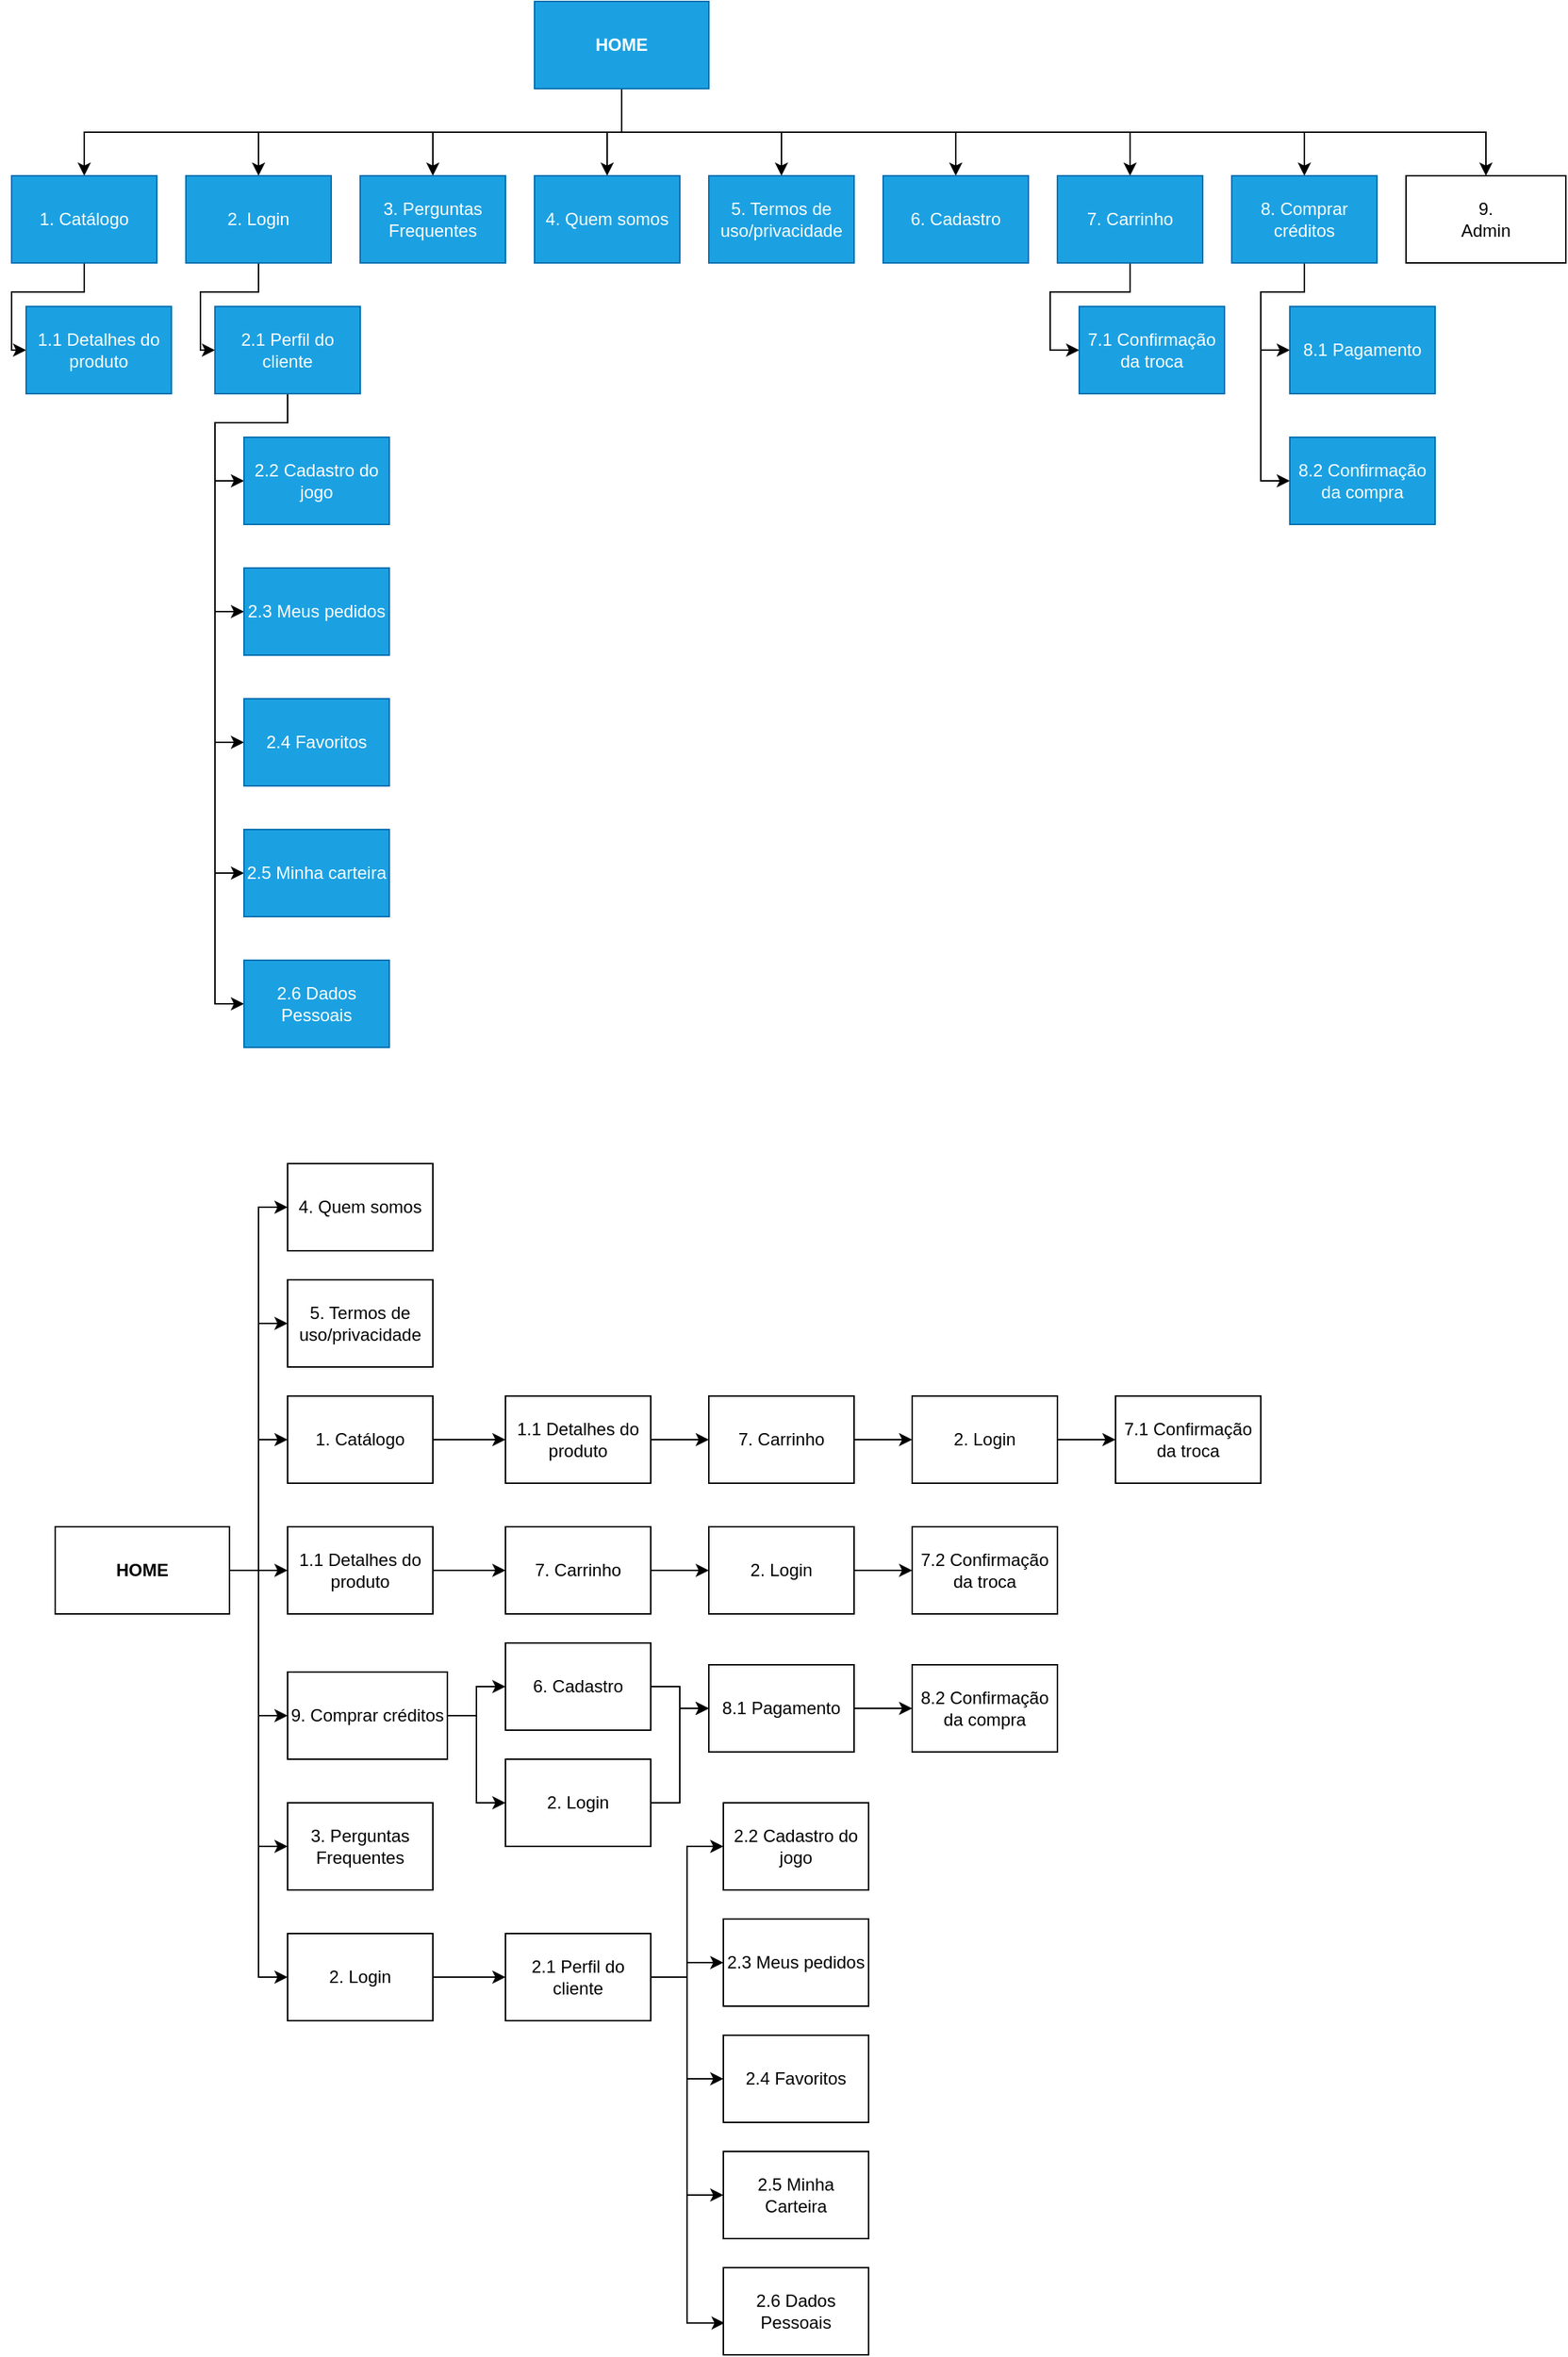 <mxfile version="14.5.3" type="github" pages="22">
  <diagram id="6BHxPYrYha_IAXa4hT4B" name="Site map">
    <mxGraphModel grid="1" gridSize="10" guides="1" tooltips="1" connect="1" arrows="1" page="1" fold="1" pageScale="1" pageWidth="1100" pageHeight="850" math="0" shadow="0">
      <root>
        <mxCell id="jSKRhnqbRBqFd3RoWQQz-0" />
        <mxCell id="jSKRhnqbRBqFd3RoWQQz-1" parent="jSKRhnqbRBqFd3RoWQQz-0" />
        <mxCell id="AfunNyfKUJALBRs7sv3M-2" style="edgeStyle=orthogonalEdgeStyle;rounded=0;orthogonalLoop=1;jettySize=auto;html=1;entryX=0.5;entryY=0;entryDx=0;entryDy=0;exitX=0.5;exitY=1;exitDx=0;exitDy=0;" parent="jSKRhnqbRBqFd3RoWQQz-1" source="rxfOGpvoUFqQ_eX6fvpq-0" target="rxfOGpvoUFqQ_eX6fvpq-1" edge="1">
          <mxGeometry relative="1" as="geometry" />
        </mxCell>
        <mxCell id="AfunNyfKUJALBRs7sv3M-3" style="edgeStyle=orthogonalEdgeStyle;rounded=0;orthogonalLoop=1;jettySize=auto;html=1;entryX=0.5;entryY=0;entryDx=0;entryDy=0;" parent="jSKRhnqbRBqFd3RoWQQz-1" source="rxfOGpvoUFqQ_eX6fvpq-0" target="rxfOGpvoUFqQ_eX6fvpq-3" edge="1">
          <mxGeometry relative="1" as="geometry">
            <Array as="points">
              <mxPoint x="430" y="160" />
              <mxPoint x="180" y="160" />
            </Array>
          </mxGeometry>
        </mxCell>
        <mxCell id="AfunNyfKUJALBRs7sv3M-4" style="edgeStyle=orthogonalEdgeStyle;rounded=0;orthogonalLoop=1;jettySize=auto;html=1;entryX=0.5;entryY=0;entryDx=0;entryDy=0;" parent="jSKRhnqbRBqFd3RoWQQz-1" source="rxfOGpvoUFqQ_eX6fvpq-0" target="rxfOGpvoUFqQ_eX6fvpq-4" edge="1">
          <mxGeometry relative="1" as="geometry">
            <Array as="points">
              <mxPoint x="430" y="160" />
              <mxPoint x="300" y="160" />
            </Array>
          </mxGeometry>
        </mxCell>
        <mxCell id="AfunNyfKUJALBRs7sv3M-5" style="edgeStyle=orthogonalEdgeStyle;rounded=0;orthogonalLoop=1;jettySize=auto;html=1;entryX=0.5;entryY=0;entryDx=0;entryDy=0;" parent="jSKRhnqbRBqFd3RoWQQz-1" source="rxfOGpvoUFqQ_eX6fvpq-0" target="rxfOGpvoUFqQ_eX6fvpq-5" edge="1">
          <mxGeometry relative="1" as="geometry" />
        </mxCell>
        <mxCell id="AfunNyfKUJALBRs7sv3M-6" style="edgeStyle=orthogonalEdgeStyle;rounded=0;orthogonalLoop=1;jettySize=auto;html=1;" parent="jSKRhnqbRBqFd3RoWQQz-1" source="rxfOGpvoUFqQ_eX6fvpq-0" target="rxfOGpvoUFqQ_eX6fvpq-6" edge="1">
          <mxGeometry relative="1" as="geometry" />
        </mxCell>
        <mxCell id="AfunNyfKUJALBRs7sv3M-7" style="edgeStyle=orthogonalEdgeStyle;rounded=0;orthogonalLoop=1;jettySize=auto;html=1;entryX=0.5;entryY=0;entryDx=0;entryDy=0;" parent="jSKRhnqbRBqFd3RoWQQz-1" source="rxfOGpvoUFqQ_eX6fvpq-0" target="rxfOGpvoUFqQ_eX6fvpq-8" edge="1">
          <mxGeometry relative="1" as="geometry">
            <Array as="points">
              <mxPoint x="430" y="160" />
              <mxPoint x="660" y="160" />
            </Array>
          </mxGeometry>
        </mxCell>
        <mxCell id="AfunNyfKUJALBRs7sv3M-9" style="edgeStyle=orthogonalEdgeStyle;rounded=0;orthogonalLoop=1;jettySize=auto;html=1;" parent="jSKRhnqbRBqFd3RoWQQz-1" source="rxfOGpvoUFqQ_eX6fvpq-0" target="rxfOGpvoUFqQ_eX6fvpq-9" edge="1">
          <mxGeometry relative="1" as="geometry">
            <Array as="points">
              <mxPoint x="430" y="160" />
              <mxPoint x="780" y="160" />
            </Array>
          </mxGeometry>
        </mxCell>
        <mxCell id="IOISl7_CHAF3BRwX-5gd-2" style="edgeStyle=orthogonalEdgeStyle;rounded=0;orthogonalLoop=1;jettySize=auto;html=1;fontSize=15;" edge="1" parent="jSKRhnqbRBqFd3RoWQQz-1" source="rxfOGpvoUFqQ_eX6fvpq-0" target="OkFQYpJ-uSqJq6BeiUNQ-6">
          <mxGeometry relative="1" as="geometry">
            <Array as="points">
              <mxPoint x="430" y="160" />
              <mxPoint x="1025" y="160" />
            </Array>
          </mxGeometry>
        </mxCell>
        <mxCell id="IOISl7_CHAF3BRwX-5gd-3" style="edgeStyle=orthogonalEdgeStyle;rounded=0;orthogonalLoop=1;jettySize=auto;html=1;fontSize=15;" edge="1" parent="jSKRhnqbRBqFd3RoWQQz-1" source="rxfOGpvoUFqQ_eX6fvpq-0" target="_deCsTOBE6x4pkcqRfI9-4">
          <mxGeometry relative="1" as="geometry">
            <Array as="points">
              <mxPoint x="430" y="160" />
              <mxPoint x="900" y="160" />
            </Array>
          </mxGeometry>
        </mxCell>
        <mxCell id="rxfOGpvoUFqQ_eX6fvpq-0" value="&lt;b&gt;HOME&lt;/b&gt;" style="rounded=0;whiteSpace=wrap;html=1;fillColor=#1ba1e2;strokeColor=#006EAF;fontColor=#ffffff;" parent="jSKRhnqbRBqFd3RoWQQz-1" vertex="1">
          <mxGeometry x="370" y="70" width="120" height="60" as="geometry" />
        </mxCell>
        <mxCell id="AfunNyfKUJALBRs7sv3M-1" value="" style="edgeStyle=orthogonalEdgeStyle;rounded=0;orthogonalLoop=1;jettySize=auto;html=1;entryX=0;entryY=0.5;entryDx=0;entryDy=0;" parent="jSKRhnqbRBqFd3RoWQQz-1" source="rxfOGpvoUFqQ_eX6fvpq-1" target="rxfOGpvoUFqQ_eX6fvpq-10" edge="1">
          <mxGeometry relative="1" as="geometry">
            <Array as="points">
              <mxPoint x="60" y="270" />
              <mxPoint x="10" y="270" />
              <mxPoint x="10" y="310" />
            </Array>
          </mxGeometry>
        </mxCell>
        <mxCell id="rxfOGpvoUFqQ_eX6fvpq-1" value="1. Catálogo" style="rounded=0;whiteSpace=wrap;html=1;fillColor=#1ba1e2;strokeColor=#006EAF;fontColor=#ffffff;" parent="jSKRhnqbRBqFd3RoWQQz-1" vertex="1">
          <mxGeometry x="10" y="190" width="100" height="60" as="geometry" />
        </mxCell>
        <mxCell id="AfunNyfKUJALBRs7sv3M-11" style="edgeStyle=orthogonalEdgeStyle;rounded=0;orthogonalLoop=1;jettySize=auto;html=1;entryX=0;entryY=0.5;entryDx=0;entryDy=0;" parent="jSKRhnqbRBqFd3RoWQQz-1" source="rxfOGpvoUFqQ_eX6fvpq-3" target="OkFQYpJ-uSqJq6BeiUNQ-0" edge="1">
          <mxGeometry relative="1" as="geometry">
            <Array as="points">
              <mxPoint x="180" y="270" />
              <mxPoint x="140" y="270" />
              <mxPoint x="140" y="310" />
            </Array>
          </mxGeometry>
        </mxCell>
        <mxCell id="rxfOGpvoUFqQ_eX6fvpq-3" value="2. Login" style="rounded=0;whiteSpace=wrap;html=1;fillColor=#1ba1e2;strokeColor=#006EAF;fontColor=#ffffff;" parent="jSKRhnqbRBqFd3RoWQQz-1" vertex="1">
          <mxGeometry x="130" y="190" width="100" height="60" as="geometry" />
        </mxCell>
        <mxCell id="rxfOGpvoUFqQ_eX6fvpq-4" value="3. Perguntas Frequentes" style="rounded=0;whiteSpace=wrap;html=1;fillColor=#1ba1e2;strokeColor=#006EAF;fontColor=#ffffff;" parent="jSKRhnqbRBqFd3RoWQQz-1" vertex="1">
          <mxGeometry x="250" y="190" width="100" height="60" as="geometry" />
        </mxCell>
        <mxCell id="rxfOGpvoUFqQ_eX6fvpq-5" value="4. Quem somos" style="rounded=0;whiteSpace=wrap;html=1;fillColor=#1ba1e2;strokeColor=#006EAF;fontColor=#ffffff;" parent="jSKRhnqbRBqFd3RoWQQz-1" vertex="1">
          <mxGeometry x="370" y="190" width="100" height="60" as="geometry" />
        </mxCell>
        <mxCell id="rxfOGpvoUFqQ_eX6fvpq-6" value="5. Termos de uso/privacidade" style="rounded=0;whiteSpace=wrap;html=1;fillColor=#1ba1e2;strokeColor=#006EAF;fontColor=#ffffff;" parent="jSKRhnqbRBqFd3RoWQQz-1" vertex="1">
          <mxGeometry x="490" y="190" width="100" height="60" as="geometry" />
        </mxCell>
        <mxCell id="rxfOGpvoUFqQ_eX6fvpq-8" value="6. Cadastro" style="rounded=0;whiteSpace=wrap;html=1;fillColor=#1ba1e2;strokeColor=#006EAF;fontColor=#ffffff;" parent="jSKRhnqbRBqFd3RoWQQz-1" vertex="1">
          <mxGeometry x="610" y="190" width="100" height="60" as="geometry" />
        </mxCell>
        <mxCell id="Z13JBG-PnEH0o2FftNcm-62" style="edgeStyle=orthogonalEdgeStyle;rounded=0;orthogonalLoop=1;jettySize=auto;html=1;entryX=0;entryY=0.5;entryDx=0;entryDy=0;fontSize=15;" edge="1" parent="jSKRhnqbRBqFd3RoWQQz-1" source="rxfOGpvoUFqQ_eX6fvpq-9" target="Q1FdcIszepTqRohs9iXN-12">
          <mxGeometry relative="1" as="geometry" />
        </mxCell>
        <mxCell id="rxfOGpvoUFqQ_eX6fvpq-9" value="7. Carrinho" style="rounded=0;whiteSpace=wrap;html=1;fillColor=#1ba1e2;strokeColor=#006EAF;fontColor=#ffffff;" parent="jSKRhnqbRBqFd3RoWQQz-1" vertex="1">
          <mxGeometry x="730" y="190" width="100" height="60" as="geometry" />
        </mxCell>
        <mxCell id="rxfOGpvoUFqQ_eX6fvpq-10" value="1.1 Detalhes do produto" style="rounded=0;whiteSpace=wrap;html=1;fillColor=#1ba1e2;strokeColor=#006EAF;fontColor=#ffffff;" parent="jSKRhnqbRBqFd3RoWQQz-1" vertex="1">
          <mxGeometry x="20" y="280" width="100" height="60" as="geometry" />
        </mxCell>
        <mxCell id="Q1FdcIszepTqRohs9iXN-1" style="edgeStyle=orthogonalEdgeStyle;rounded=0;orthogonalLoop=1;jettySize=auto;html=1;entryX=0;entryY=0.5;entryDx=0;entryDy=0;fontSize=15;" edge="1" parent="jSKRhnqbRBqFd3RoWQQz-1" source="OkFQYpJ-uSqJq6BeiUNQ-0" target="OkFQYpJ-uSqJq6BeiUNQ-1">
          <mxGeometry relative="1" as="geometry" />
        </mxCell>
        <mxCell id="Q1FdcIszepTqRohs9iXN-2" style="edgeStyle=orthogonalEdgeStyle;rounded=0;orthogonalLoop=1;jettySize=auto;html=1;entryX=0;entryY=0.5;entryDx=0;entryDy=0;fontSize=15;" edge="1" parent="jSKRhnqbRBqFd3RoWQQz-1" source="OkFQYpJ-uSqJq6BeiUNQ-0" target="OkFQYpJ-uSqJq6BeiUNQ-2">
          <mxGeometry relative="1" as="geometry">
            <Array as="points">
              <mxPoint x="200" y="360" />
              <mxPoint x="150" y="360" />
              <mxPoint x="150" y="490" />
            </Array>
          </mxGeometry>
        </mxCell>
        <mxCell id="Q1FdcIszepTqRohs9iXN-3" style="edgeStyle=orthogonalEdgeStyle;rounded=0;orthogonalLoop=1;jettySize=auto;html=1;entryX=0;entryY=0.5;entryDx=0;entryDy=0;fontSize=15;" edge="1" parent="jSKRhnqbRBqFd3RoWQQz-1" source="OkFQYpJ-uSqJq6BeiUNQ-0" target="OkFQYpJ-uSqJq6BeiUNQ-5">
          <mxGeometry relative="1" as="geometry">
            <Array as="points">
              <mxPoint x="200" y="360" />
              <mxPoint x="150" y="360" />
              <mxPoint x="150" y="580" />
            </Array>
          </mxGeometry>
        </mxCell>
        <mxCell id="Q1FdcIszepTqRohs9iXN-4" style="edgeStyle=orthogonalEdgeStyle;rounded=0;orthogonalLoop=1;jettySize=auto;html=1;entryX=0;entryY=0.5;entryDx=0;entryDy=0;fontSize=15;" edge="1" parent="jSKRhnqbRBqFd3RoWQQz-1" source="OkFQYpJ-uSqJq6BeiUNQ-0" target="_deCsTOBE6x4pkcqRfI9-0">
          <mxGeometry relative="1" as="geometry">
            <Array as="points">
              <mxPoint x="200" y="360" />
              <mxPoint x="150" y="360" />
              <mxPoint x="150" y="670" />
            </Array>
          </mxGeometry>
        </mxCell>
        <mxCell id="NgrJwC69Yrexf5ofHAAD-1" style="edgeStyle=orthogonalEdgeStyle;rounded=0;orthogonalLoop=1;jettySize=auto;html=1;entryX=0;entryY=0.5;entryDx=0;entryDy=0;fontSize=15;" edge="1" parent="jSKRhnqbRBqFd3RoWQQz-1" source="OkFQYpJ-uSqJq6BeiUNQ-0" target="NgrJwC69Yrexf5ofHAAD-0">
          <mxGeometry relative="1" as="geometry">
            <Array as="points">
              <mxPoint x="200" y="360" />
              <mxPoint x="150" y="360" />
              <mxPoint x="150" y="760" />
            </Array>
          </mxGeometry>
        </mxCell>
        <mxCell id="OkFQYpJ-uSqJq6BeiUNQ-0" value="2.1 Perfil do cliente" style="rounded=0;whiteSpace=wrap;html=1;fillColor=#1ba1e2;strokeColor=#006EAF;fontColor=#ffffff;" parent="jSKRhnqbRBqFd3RoWQQz-1" vertex="1">
          <mxGeometry x="150" y="280" width="100" height="60" as="geometry" />
        </mxCell>
        <mxCell id="OkFQYpJ-uSqJq6BeiUNQ-1" value="2.2 Cadastro do jogo" style="rounded=0;whiteSpace=wrap;html=1;fillColor=#1ba1e2;strokeColor=#006EAF;fontColor=#ffffff;" parent="jSKRhnqbRBqFd3RoWQQz-1" vertex="1">
          <mxGeometry x="170" y="370" width="100" height="60" as="geometry" />
        </mxCell>
        <mxCell id="OkFQYpJ-uSqJq6BeiUNQ-2" value="2.3 Meus pedidos" style="rounded=0;whiteSpace=wrap;html=1;verticalAlign=middle;fillColor=#1ba1e2;strokeColor=#006EAF;fontColor=#ffffff;" parent="jSKRhnqbRBqFd3RoWQQz-1" vertex="1">
          <mxGeometry x="170" y="460" width="100" height="60" as="geometry" />
        </mxCell>
        <mxCell id="OkFQYpJ-uSqJq6BeiUNQ-5" value="2.4 Favoritos" style="rounded=0;whiteSpace=wrap;html=1;fillColor=#1ba1e2;strokeColor=#006EAF;fontColor=#ffffff;" parent="jSKRhnqbRBqFd3RoWQQz-1" vertex="1">
          <mxGeometry x="170" y="550" width="100" height="60" as="geometry" />
        </mxCell>
        <mxCell id="OkFQYpJ-uSqJq6BeiUNQ-6" value="9. &lt;br&gt;Admin" style="rounded=0;whiteSpace=wrap;html=1;" parent="jSKRhnqbRBqFd3RoWQQz-1" vertex="1">
          <mxGeometry x="970" y="190" width="110" height="60" as="geometry" />
        </mxCell>
        <mxCell id="_deCsTOBE6x4pkcqRfI9-0" value="2.5 Minha carteira" style="rounded=0;whiteSpace=wrap;html=1;fillColor=#1ba1e2;strokeColor=#006EAF;fontColor=#ffffff;" vertex="1" parent="jSKRhnqbRBqFd3RoWQQz-1">
          <mxGeometry x="170" y="640" width="100" height="60" as="geometry" />
        </mxCell>
        <mxCell id="IOISl7_CHAF3BRwX-5gd-0" style="edgeStyle=orthogonalEdgeStyle;rounded=0;orthogonalLoop=1;jettySize=auto;html=1;entryX=0;entryY=0.5;entryDx=0;entryDy=0;fontSize=15;" edge="1" parent="jSKRhnqbRBqFd3RoWQQz-1" source="_deCsTOBE6x4pkcqRfI9-4" target="Q1FdcIszepTqRohs9iXN-5">
          <mxGeometry relative="1" as="geometry" />
        </mxCell>
        <mxCell id="IOISl7_CHAF3BRwX-5gd-1" style="edgeStyle=orthogonalEdgeStyle;rounded=0;orthogonalLoop=1;jettySize=auto;html=1;entryX=0;entryY=0.5;entryDx=0;entryDy=0;fontSize=15;" edge="1" parent="jSKRhnqbRBqFd3RoWQQz-1" source="_deCsTOBE6x4pkcqRfI9-4" target="Q1FdcIszepTqRohs9iXN-6">
          <mxGeometry relative="1" as="geometry">
            <Array as="points">
              <mxPoint x="900" y="270" />
              <mxPoint x="870" y="270" />
              <mxPoint x="870" y="400" />
            </Array>
          </mxGeometry>
        </mxCell>
        <mxCell id="_deCsTOBE6x4pkcqRfI9-4" value="8. Comprar créditos" style="rounded=0;whiteSpace=wrap;html=1;fillColor=#1ba1e2;strokeColor=#006EAF;fontColor=#ffffff;" vertex="1" parent="jSKRhnqbRBqFd3RoWQQz-1">
          <mxGeometry x="850" y="190" width="100" height="60" as="geometry" />
        </mxCell>
        <mxCell id="Q1FdcIszepTqRohs9iXN-5" value="8.1 Pagamento" style="rounded=0;whiteSpace=wrap;html=1;fillColor=#1ba1e2;strokeColor=#006EAF;fontColor=#ffffff;" vertex="1" parent="jSKRhnqbRBqFd3RoWQQz-1">
          <mxGeometry x="890" y="280" width="100" height="60" as="geometry" />
        </mxCell>
        <mxCell id="Q1FdcIszepTqRohs9iXN-6" value="8.2 Confirmação da compra" style="rounded=0;whiteSpace=wrap;html=1;fillColor=#1ba1e2;strokeColor=#006EAF;fontColor=#ffffff;" vertex="1" parent="jSKRhnqbRBqFd3RoWQQz-1">
          <mxGeometry x="890" y="370" width="100" height="60" as="geometry" />
        </mxCell>
        <mxCell id="Q1FdcIszepTqRohs9iXN-12" value="7.1 Confirmação da troca" style="rounded=0;whiteSpace=wrap;html=1;fillColor=#1ba1e2;strokeColor=#006EAF;fontColor=#ffffff;" vertex="1" parent="jSKRhnqbRBqFd3RoWQQz-1">
          <mxGeometry x="745" y="280" width="100" height="60" as="geometry" />
        </mxCell>
        <mxCell id="Z13JBG-PnEH0o2FftNcm-30" style="edgeStyle=orthogonalEdgeStyle;rounded=0;orthogonalLoop=1;jettySize=auto;html=1;entryX=0;entryY=0.5;entryDx=0;entryDy=0;fontSize=15;" edge="1" parent="jSKRhnqbRBqFd3RoWQQz-1" source="Z13JBG-PnEH0o2FftNcm-2" target="Z13JBG-PnEH0o2FftNcm-23">
          <mxGeometry relative="1" as="geometry" />
        </mxCell>
        <mxCell id="Z13JBG-PnEH0o2FftNcm-31" style="edgeStyle=orthogonalEdgeStyle;rounded=0;orthogonalLoop=1;jettySize=auto;html=1;entryX=0;entryY=0.5;entryDx=0;entryDy=0;fontSize=15;" edge="1" parent="jSKRhnqbRBqFd3RoWQQz-1" source="Z13JBG-PnEH0o2FftNcm-2" target="Z13JBG-PnEH0o2FftNcm-20">
          <mxGeometry relative="1" as="geometry" />
        </mxCell>
        <mxCell id="Z13JBG-PnEH0o2FftNcm-32" style="edgeStyle=orthogonalEdgeStyle;rounded=0;orthogonalLoop=1;jettySize=auto;html=1;entryX=0;entryY=0.5;entryDx=0;entryDy=0;fontSize=15;" edge="1" parent="jSKRhnqbRBqFd3RoWQQz-1" source="Z13JBG-PnEH0o2FftNcm-2" target="Z13JBG-PnEH0o2FftNcm-3">
          <mxGeometry relative="1" as="geometry" />
        </mxCell>
        <mxCell id="Z13JBG-PnEH0o2FftNcm-33" style="edgeStyle=orthogonalEdgeStyle;rounded=0;orthogonalLoop=1;jettySize=auto;html=1;entryX=0;entryY=0.5;entryDx=0;entryDy=0;fontSize=15;" edge="1" parent="jSKRhnqbRBqFd3RoWQQz-1" source="Z13JBG-PnEH0o2FftNcm-2" target="Z13JBG-PnEH0o2FftNcm-4">
          <mxGeometry relative="1" as="geometry" />
        </mxCell>
        <mxCell id="Z13JBG-PnEH0o2FftNcm-34" style="edgeStyle=orthogonalEdgeStyle;rounded=0;orthogonalLoop=1;jettySize=auto;html=1;entryX=0;entryY=0.5;entryDx=0;entryDy=0;fontSize=15;" edge="1" parent="jSKRhnqbRBqFd3RoWQQz-1" source="Z13JBG-PnEH0o2FftNcm-2" target="Z13JBG-PnEH0o2FftNcm-7">
          <mxGeometry relative="1" as="geometry" />
        </mxCell>
        <mxCell id="Z13JBG-PnEH0o2FftNcm-35" style="edgeStyle=orthogonalEdgeStyle;rounded=0;orthogonalLoop=1;jettySize=auto;html=1;entryX=0;entryY=0.5;entryDx=0;entryDy=0;fontSize=15;" edge="1" parent="jSKRhnqbRBqFd3RoWQQz-1" source="Z13JBG-PnEH0o2FftNcm-2" target="Z13JBG-PnEH0o2FftNcm-21">
          <mxGeometry relative="1" as="geometry" />
        </mxCell>
        <mxCell id="Z13JBG-PnEH0o2FftNcm-36" style="edgeStyle=orthogonalEdgeStyle;rounded=0;orthogonalLoop=1;jettySize=auto;html=1;entryX=0;entryY=0.5;entryDx=0;entryDy=0;fontSize=15;" edge="1" parent="jSKRhnqbRBqFd3RoWQQz-1" source="Z13JBG-PnEH0o2FftNcm-2" target="Z13JBG-PnEH0o2FftNcm-14">
          <mxGeometry relative="1" as="geometry" />
        </mxCell>
        <mxCell id="Z13JBG-PnEH0o2FftNcm-2" value="&lt;b&gt;HOME&lt;/b&gt;" style="rounded=0;whiteSpace=wrap;html=1;" vertex="1" parent="jSKRhnqbRBqFd3RoWQQz-1">
          <mxGeometry x="40" y="1120" width="120" height="60" as="geometry" />
        </mxCell>
        <mxCell id="Z13JBG-PnEH0o2FftNcm-38" style="edgeStyle=orthogonalEdgeStyle;rounded=0;orthogonalLoop=1;jettySize=auto;html=1;entryX=0;entryY=0.5;entryDx=0;entryDy=0;fontSize=15;" edge="1" parent="jSKRhnqbRBqFd3RoWQQz-1" source="Z13JBG-PnEH0o2FftNcm-3" target="Z13JBG-PnEH0o2FftNcm-5">
          <mxGeometry relative="1" as="geometry" />
        </mxCell>
        <mxCell id="Z13JBG-PnEH0o2FftNcm-3" value="1. Catálogo" style="rounded=0;whiteSpace=wrap;html=1;" vertex="1" parent="jSKRhnqbRBqFd3RoWQQz-1">
          <mxGeometry x="200" y="1030" width="100" height="60" as="geometry" />
        </mxCell>
        <mxCell id="Z13JBG-PnEH0o2FftNcm-45" style="edgeStyle=orthogonalEdgeStyle;rounded=0;orthogonalLoop=1;jettySize=auto;html=1;entryX=0;entryY=0.5;entryDx=0;entryDy=0;fontSize=15;" edge="1" parent="jSKRhnqbRBqFd3RoWQQz-1" source="Z13JBG-PnEH0o2FftNcm-4" target="Z13JBG-PnEH0o2FftNcm-12">
          <mxGeometry relative="1" as="geometry" />
        </mxCell>
        <mxCell id="Z13JBG-PnEH0o2FftNcm-4" value="1.1 Detalhes do produto" style="rounded=0;whiteSpace=wrap;html=1;" vertex="1" parent="jSKRhnqbRBqFd3RoWQQz-1">
          <mxGeometry x="200" y="1120" width="100" height="60" as="geometry" />
        </mxCell>
        <mxCell id="Z13JBG-PnEH0o2FftNcm-40" style="edgeStyle=orthogonalEdgeStyle;rounded=0;orthogonalLoop=1;jettySize=auto;html=1;fontSize=15;" edge="1" parent="jSKRhnqbRBqFd3RoWQQz-1" source="Z13JBG-PnEH0o2FftNcm-5" target="Z13JBG-PnEH0o2FftNcm-6">
          <mxGeometry relative="1" as="geometry" />
        </mxCell>
        <mxCell id="Z13JBG-PnEH0o2FftNcm-5" value="1.1 Detalhes do produto" style="rounded=0;whiteSpace=wrap;html=1;" vertex="1" parent="jSKRhnqbRBqFd3RoWQQz-1">
          <mxGeometry x="350" y="1030" width="100" height="60" as="geometry" />
        </mxCell>
        <mxCell id="Z13JBG-PnEH0o2FftNcm-42" style="edgeStyle=orthogonalEdgeStyle;rounded=0;orthogonalLoop=1;jettySize=auto;html=1;entryX=0;entryY=0.5;entryDx=0;entryDy=0;fontSize=15;" edge="1" parent="jSKRhnqbRBqFd3RoWQQz-1" source="Z13JBG-PnEH0o2FftNcm-6" target="Z13JBG-PnEH0o2FftNcm-28">
          <mxGeometry relative="1" as="geometry" />
        </mxCell>
        <mxCell id="Z13JBG-PnEH0o2FftNcm-6" value="7. Carrinho" style="rounded=0;whiteSpace=wrap;html=1;" vertex="1" parent="jSKRhnqbRBqFd3RoWQQz-1">
          <mxGeometry x="490" y="1030" width="100" height="60" as="geometry" />
        </mxCell>
        <mxCell id="Z13JBG-PnEH0o2FftNcm-50" style="edgeStyle=orthogonalEdgeStyle;rounded=0;orthogonalLoop=1;jettySize=auto;html=1;entryX=0;entryY=0.5;entryDx=0;entryDy=0;fontSize=15;" edge="1" parent="jSKRhnqbRBqFd3RoWQQz-1" source="Z13JBG-PnEH0o2FftNcm-7" target="Z13JBG-PnEH0o2FftNcm-26">
          <mxGeometry relative="1" as="geometry" />
        </mxCell>
        <mxCell id="Z13JBG-PnEH0o2FftNcm-51" style="edgeStyle=orthogonalEdgeStyle;rounded=0;orthogonalLoop=1;jettySize=auto;html=1;entryX=0;entryY=0.5;entryDx=0;entryDy=0;fontSize=15;" edge="1" parent="jSKRhnqbRBqFd3RoWQQz-1" source="Z13JBG-PnEH0o2FftNcm-7" target="Z13JBG-PnEH0o2FftNcm-25">
          <mxGeometry relative="1" as="geometry" />
        </mxCell>
        <mxCell id="Z13JBG-PnEH0o2FftNcm-7" value="9. Comprar créditos" style="rounded=0;whiteSpace=wrap;html=1;" vertex="1" parent="jSKRhnqbRBqFd3RoWQQz-1">
          <mxGeometry x="200" y="1220" width="110" height="60" as="geometry" />
        </mxCell>
        <mxCell id="Z13JBG-PnEH0o2FftNcm-55" style="edgeStyle=orthogonalEdgeStyle;rounded=0;orthogonalLoop=1;jettySize=auto;html=1;entryX=0;entryY=0.5;entryDx=0;entryDy=0;fontSize=15;" edge="1" parent="jSKRhnqbRBqFd3RoWQQz-1" source="Z13JBG-PnEH0o2FftNcm-8" target="Z13JBG-PnEH0o2FftNcm-9">
          <mxGeometry relative="1" as="geometry" />
        </mxCell>
        <mxCell id="Z13JBG-PnEH0o2FftNcm-8" value="8.1 Pagamento" style="rounded=0;whiteSpace=wrap;html=1;" vertex="1" parent="jSKRhnqbRBqFd3RoWQQz-1">
          <mxGeometry x="490" y="1215" width="100" height="60" as="geometry" />
        </mxCell>
        <mxCell id="Z13JBG-PnEH0o2FftNcm-9" value="8.2 Confirmação da compra" style="rounded=0;whiteSpace=wrap;html=1;" vertex="1" parent="jSKRhnqbRBqFd3RoWQQz-1">
          <mxGeometry x="630" y="1215" width="100" height="60" as="geometry" />
        </mxCell>
        <mxCell id="Z13JBG-PnEH0o2FftNcm-46" style="edgeStyle=orthogonalEdgeStyle;rounded=0;orthogonalLoop=1;jettySize=auto;html=1;entryX=0;entryY=0.5;entryDx=0;entryDy=0;fontSize=15;" edge="1" parent="jSKRhnqbRBqFd3RoWQQz-1" source="Z13JBG-PnEH0o2FftNcm-12" target="Z13JBG-PnEH0o2FftNcm-24">
          <mxGeometry relative="1" as="geometry" />
        </mxCell>
        <mxCell id="Z13JBG-PnEH0o2FftNcm-12" value="7. Carrinho" style="rounded=0;whiteSpace=wrap;html=1;" vertex="1" parent="jSKRhnqbRBqFd3RoWQQz-1">
          <mxGeometry x="350" y="1120" width="100" height="60" as="geometry" />
        </mxCell>
        <mxCell id="Z13JBG-PnEH0o2FftNcm-56" style="edgeStyle=orthogonalEdgeStyle;rounded=0;orthogonalLoop=1;jettySize=auto;html=1;entryX=0;entryY=0.5;entryDx=0;entryDy=0;fontSize=15;" edge="1" parent="jSKRhnqbRBqFd3RoWQQz-1" source="Z13JBG-PnEH0o2FftNcm-14" target="Z13JBG-PnEH0o2FftNcm-15">
          <mxGeometry relative="1" as="geometry" />
        </mxCell>
        <mxCell id="Z13JBG-PnEH0o2FftNcm-14" value="2. Login" style="rounded=0;whiteSpace=wrap;html=1;" vertex="1" parent="jSKRhnqbRBqFd3RoWQQz-1">
          <mxGeometry x="200" y="1400" width="100" height="60" as="geometry" />
        </mxCell>
        <mxCell id="Z13JBG-PnEH0o2FftNcm-57" style="edgeStyle=orthogonalEdgeStyle;rounded=0;orthogonalLoop=1;jettySize=auto;html=1;entryX=0;entryY=0.5;entryDx=0;entryDy=0;fontSize=15;" edge="1" parent="jSKRhnqbRBqFd3RoWQQz-1" source="Z13JBG-PnEH0o2FftNcm-15" target="Z13JBG-PnEH0o2FftNcm-16">
          <mxGeometry relative="1" as="geometry" />
        </mxCell>
        <mxCell id="Z13JBG-PnEH0o2FftNcm-59" style="edgeStyle=orthogonalEdgeStyle;rounded=0;orthogonalLoop=1;jettySize=auto;html=1;entryX=0;entryY=0.5;entryDx=0;entryDy=0;fontSize=15;" edge="1" parent="jSKRhnqbRBqFd3RoWQQz-1" source="Z13JBG-PnEH0o2FftNcm-15" target="Z13JBG-PnEH0o2FftNcm-17">
          <mxGeometry relative="1" as="geometry" />
        </mxCell>
        <mxCell id="Z13JBG-PnEH0o2FftNcm-60" style="edgeStyle=orthogonalEdgeStyle;rounded=0;orthogonalLoop=1;jettySize=auto;html=1;entryX=0;entryY=0.5;entryDx=0;entryDy=0;fontSize=15;" edge="1" parent="jSKRhnqbRBqFd3RoWQQz-1" source="Z13JBG-PnEH0o2FftNcm-15" target="Z13JBG-PnEH0o2FftNcm-18">
          <mxGeometry relative="1" as="geometry" />
        </mxCell>
        <mxCell id="Z13JBG-PnEH0o2FftNcm-61" style="edgeStyle=orthogonalEdgeStyle;rounded=0;orthogonalLoop=1;jettySize=auto;html=1;entryX=0;entryY=0.5;entryDx=0;entryDy=0;fontSize=15;" edge="1" parent="jSKRhnqbRBqFd3RoWQQz-1" source="Z13JBG-PnEH0o2FftNcm-15" target="Z13JBG-PnEH0o2FftNcm-19">
          <mxGeometry relative="1" as="geometry" />
        </mxCell>
        <mxCell id="NgrJwC69Yrexf5ofHAAD-3" style="edgeStyle=orthogonalEdgeStyle;rounded=0;orthogonalLoop=1;jettySize=auto;html=1;entryX=0.009;entryY=0.635;entryDx=0;entryDy=0;entryPerimeter=0;fontSize=15;" edge="1" parent="jSKRhnqbRBqFd3RoWQQz-1" source="Z13JBG-PnEH0o2FftNcm-15" target="NgrJwC69Yrexf5ofHAAD-2">
          <mxGeometry relative="1" as="geometry" />
        </mxCell>
        <mxCell id="Z13JBG-PnEH0o2FftNcm-15" value="2.1 Perfil do cliente" style="rounded=0;whiteSpace=wrap;html=1;" vertex="1" parent="jSKRhnqbRBqFd3RoWQQz-1">
          <mxGeometry x="350" y="1400" width="100" height="60" as="geometry" />
        </mxCell>
        <mxCell id="Z13JBG-PnEH0o2FftNcm-16" value="2.2 Cadastro do jogo" style="rounded=0;whiteSpace=wrap;html=1;" vertex="1" parent="jSKRhnqbRBqFd3RoWQQz-1">
          <mxGeometry x="500" y="1310" width="100" height="60" as="geometry" />
        </mxCell>
        <mxCell id="Z13JBG-PnEH0o2FftNcm-17" value="2.3 Meus pedidos" style="rounded=0;whiteSpace=wrap;html=1;verticalAlign=middle;" vertex="1" parent="jSKRhnqbRBqFd3RoWQQz-1">
          <mxGeometry x="500" y="1390" width="100" height="60" as="geometry" />
        </mxCell>
        <mxCell id="Z13JBG-PnEH0o2FftNcm-18" value="2.4 Favoritos" style="rounded=0;whiteSpace=wrap;html=1;" vertex="1" parent="jSKRhnqbRBqFd3RoWQQz-1">
          <mxGeometry x="500" y="1470" width="100" height="60" as="geometry" />
        </mxCell>
        <mxCell id="Z13JBG-PnEH0o2FftNcm-19" value="2.5 Minha Carteira" style="rounded=0;whiteSpace=wrap;html=1;" vertex="1" parent="jSKRhnqbRBqFd3RoWQQz-1">
          <mxGeometry x="500" y="1550" width="100" height="60" as="geometry" />
        </mxCell>
        <mxCell id="Z13JBG-PnEH0o2FftNcm-20" value="5. Termos de uso/privacidade" style="rounded=0;whiteSpace=wrap;html=1;" vertex="1" parent="jSKRhnqbRBqFd3RoWQQz-1">
          <mxGeometry x="200" y="950" width="100" height="60" as="geometry" />
        </mxCell>
        <mxCell id="Z13JBG-PnEH0o2FftNcm-21" value="3. Perguntas Frequentes" style="rounded=0;whiteSpace=wrap;html=1;" vertex="1" parent="jSKRhnqbRBqFd3RoWQQz-1">
          <mxGeometry x="200" y="1310" width="100" height="60" as="geometry" />
        </mxCell>
        <mxCell id="Z13JBG-PnEH0o2FftNcm-23" value="4. Quem somos" style="rounded=0;whiteSpace=wrap;html=1;" vertex="1" parent="jSKRhnqbRBqFd3RoWQQz-1">
          <mxGeometry x="200" y="870" width="100" height="60" as="geometry" />
        </mxCell>
        <mxCell id="Z13JBG-PnEH0o2FftNcm-49" style="edgeStyle=orthogonalEdgeStyle;rounded=0;orthogonalLoop=1;jettySize=auto;html=1;entryX=0;entryY=0.5;entryDx=0;entryDy=0;fontSize=15;" edge="1" parent="jSKRhnqbRBqFd3RoWQQz-1" source="Z13JBG-PnEH0o2FftNcm-24" target="Z13JBG-PnEH0o2FftNcm-47">
          <mxGeometry relative="1" as="geometry" />
        </mxCell>
        <mxCell id="Z13JBG-PnEH0o2FftNcm-24" value="2. Login" style="rounded=0;whiteSpace=wrap;html=1;" vertex="1" parent="jSKRhnqbRBqFd3RoWQQz-1">
          <mxGeometry x="490" y="1120" width="100" height="60" as="geometry" />
        </mxCell>
        <mxCell id="Z13JBG-PnEH0o2FftNcm-54" style="edgeStyle=orthogonalEdgeStyle;rounded=0;orthogonalLoop=1;jettySize=auto;html=1;entryX=0;entryY=0.5;entryDx=0;entryDy=0;fontSize=15;" edge="1" parent="jSKRhnqbRBqFd3RoWQQz-1" source="Z13JBG-PnEH0o2FftNcm-25" target="Z13JBG-PnEH0o2FftNcm-8">
          <mxGeometry relative="1" as="geometry" />
        </mxCell>
        <mxCell id="Z13JBG-PnEH0o2FftNcm-25" value="2. Login" style="rounded=0;whiteSpace=wrap;html=1;" vertex="1" parent="jSKRhnqbRBqFd3RoWQQz-1">
          <mxGeometry x="350" y="1280" width="100" height="60" as="geometry" />
        </mxCell>
        <mxCell id="Z13JBG-PnEH0o2FftNcm-52" style="edgeStyle=orthogonalEdgeStyle;rounded=0;orthogonalLoop=1;jettySize=auto;html=1;entryX=0;entryY=0.5;entryDx=0;entryDy=0;fontSize=15;" edge="1" parent="jSKRhnqbRBqFd3RoWQQz-1" source="Z13JBG-PnEH0o2FftNcm-26" target="Z13JBG-PnEH0o2FftNcm-8">
          <mxGeometry relative="1" as="geometry" />
        </mxCell>
        <mxCell id="Z13JBG-PnEH0o2FftNcm-26" value="6. Cadastro" style="rounded=0;whiteSpace=wrap;html=1;" vertex="1" parent="jSKRhnqbRBqFd3RoWQQz-1">
          <mxGeometry x="350" y="1200" width="100" height="60" as="geometry" />
        </mxCell>
        <mxCell id="Z13JBG-PnEH0o2FftNcm-27" value="7.1 Confirmação da troca" style="rounded=0;whiteSpace=wrap;html=1;" vertex="1" parent="jSKRhnqbRBqFd3RoWQQz-1">
          <mxGeometry x="770" y="1030" width="100" height="60" as="geometry" />
        </mxCell>
        <mxCell id="Z13JBG-PnEH0o2FftNcm-43" style="edgeStyle=orthogonalEdgeStyle;rounded=0;orthogonalLoop=1;jettySize=auto;html=1;entryX=0;entryY=0.5;entryDx=0;entryDy=0;fontSize=15;" edge="1" parent="jSKRhnqbRBqFd3RoWQQz-1" source="Z13JBG-PnEH0o2FftNcm-28" target="Z13JBG-PnEH0o2FftNcm-27">
          <mxGeometry relative="1" as="geometry" />
        </mxCell>
        <mxCell id="Z13JBG-PnEH0o2FftNcm-28" value="2. Login" style="rounded=0;whiteSpace=wrap;html=1;" vertex="1" parent="jSKRhnqbRBqFd3RoWQQz-1">
          <mxGeometry x="630" y="1030" width="100" height="60" as="geometry" />
        </mxCell>
        <mxCell id="Z13JBG-PnEH0o2FftNcm-47" value="7.2 Confirmação da troca" style="rounded=0;whiteSpace=wrap;html=1;" vertex="1" parent="jSKRhnqbRBqFd3RoWQQz-1">
          <mxGeometry x="630" y="1120" width="100" height="60" as="geometry" />
        </mxCell>
        <mxCell id="NgrJwC69Yrexf5ofHAAD-0" value="2.6 Dados Pessoais" style="rounded=0;whiteSpace=wrap;html=1;fillColor=#1ba1e2;strokeColor=#006EAF;fontColor=#ffffff;" vertex="1" parent="jSKRhnqbRBqFd3RoWQQz-1">
          <mxGeometry x="170" y="730" width="100" height="60" as="geometry" />
        </mxCell>
        <mxCell id="NgrJwC69Yrexf5ofHAAD-2" value="2.6 Dados Pessoais" style="rounded=0;whiteSpace=wrap;html=1;" vertex="1" parent="jSKRhnqbRBqFd3RoWQQz-1">
          <mxGeometry x="500" y="1630" width="100" height="60" as="geometry" />
        </mxCell>
      </root>
    </mxGraphModel>
  </diagram>
  <diagram name="Home" id="03018318-947c-dd8e-b7a3-06fadd420f32">
    <mxGraphModel dx="5436" dy="1000" grid="1" gridSize="10" guides="1" tooltips="1" connect="1" arrows="1" fold="1" page="1" pageScale="1" pageWidth="1169" pageHeight="827" background="#ffffff" math="0" shadow="0">
      <root>
        <mxCell id="0" />
        <mxCell id="1" parent="0" />
        <mxCell id="qoqfsa1zVmf08tX2aQY1-1" value="" style="group" connectable="0" vertex="1" parent="1">
          <mxGeometry x="-3500" width="1160" height="810" as="geometry" />
        </mxCell>
        <mxCell id="xY34lsDwpvVtfjsKnJmx-63" value="" style="rounded=0;whiteSpace=wrap;html=1;" parent="qoqfsa1zVmf08tX2aQY1-1" vertex="1">
          <mxGeometry y="186.381" width="1160" height="599.44" as="geometry" />
        </mxCell>
        <mxCell id="xY34lsDwpvVtfjsKnJmx-1" value="Xbox One" style="text;html=1;points=[];align=left;verticalAlign=top;spacingTop=-4;fontSize=14;fontFamily=Verdana" parent="qoqfsa1zVmf08tX2aQY1-1" vertex="1">
          <mxGeometry x="274.182" y="151.119" width="63.273" height="20.149" as="geometry" />
        </mxCell>
        <mxCell id="xY34lsDwpvVtfjsKnJmx-2" value="Playstation 4" style="text;html=1;points=[];align=left;verticalAlign=top;spacingTop=-4;fontSize=14;fontFamily=Verdana" parent="qoqfsa1zVmf08tX2aQY1-1" vertex="1">
          <mxGeometry x="474.545" y="151.119" width="63.273" height="20.149" as="geometry" />
        </mxCell>
        <mxCell id="xY34lsDwpvVtfjsKnJmx-3" value="Nintendo Switch" style="text;html=1;points=[];align=left;verticalAlign=top;spacingTop=-4;fontSize=14;fontFamily=Verdana" parent="qoqfsa1zVmf08tX2aQY1-1" vertex="1">
          <mxGeometry x="696.0" y="151.119" width="63.273" height="20.149" as="geometry" />
        </mxCell>
        <mxCell id="xY34lsDwpvVtfjsKnJmx-4" value="Xbox Series" style="text;html=1;points=[];align=left;verticalAlign=top;spacingTop=-4;fontSize=14;fontFamily=Verdana" parent="qoqfsa1zVmf08tX2aQY1-1" vertex="1">
          <mxGeometry x="369.091" y="151.119" width="63.273" height="20.149" as="geometry" />
        </mxCell>
        <mxCell id="xY34lsDwpvVtfjsKnJmx-5" value="Playstation 5" style="text;html=1;points=[];align=left;verticalAlign=top;spacingTop=-4;fontSize=14;fontFamily=Verdana" parent="qoqfsa1zVmf08tX2aQY1-1" vertex="1">
          <mxGeometry x="590.545" y="151.119" width="63.273" height="20.149" as="geometry" />
        </mxCell>
        <mxCell id="xY34lsDwpvVtfjsKnJmx-9" value="" style="verticalLabelPosition=bottom;shadow=0;dashed=0;align=center;html=1;verticalAlign=top;strokeWidth=1;shape=mxgraph.mockup.graphics.simpleIcon;strokeColor=#999999;" parent="qoqfsa1zVmf08tX2aQY1-1" vertex="1">
          <mxGeometry x="116.0" y="195.448" width="917.455" height="201.493" as="geometry" />
        </mxCell>
        <mxCell id="xY34lsDwpvVtfjsKnJmx-10" value="&lt;h2 class=&quot;mb-3&quot; style=&quot;box-sizing: border-box ; margin-top: 0px ; font-weight: 500 ; line-height: 1.2 ; color: rgb(33 , 37 , 41) ; font-family: &amp;#34;fira sans&amp;#34; , sans-serif ; letter-spacing: -0.8px ; text-align: left ; background-color: rgb(255 , 255 , 255) ; margin-bottom: 1rem&quot;&gt;&lt;font style=&quot;font-size: 18px&quot;&gt;Top Treding Desejos&lt;/font&gt;&lt;/h2&gt;" style="text;strokeColor=none;fillColor=none;html=1;fontSize=24;fontStyle=1;verticalAlign=middle;align=center;" parent="qoqfsa1zVmf08tX2aQY1-1" vertex="1">
          <mxGeometry x="126.545" y="422.127" width="145" height="30.489" as="geometry" />
        </mxCell>
        <mxCell id="xY34lsDwpvVtfjsKnJmx-11" value="&lt;h2 class=&quot;mb-3&quot; style=&quot;box-sizing: border-box ; margin-top: 0px ; font-weight: 500 ; line-height: 1.2 ; color: rgb(33 , 37 , 41) ; font-family: &amp;#34;fira sans&amp;#34; , sans-serif ; letter-spacing: -0.8px ; text-align: left ; background-color: rgb(255 , 255 , 255) ; margin-bottom: 1rem&quot;&gt;&lt;font style=&quot;font-size: 18px&quot;&gt;Top Treding Ofertas&lt;/font&gt;&lt;/h2&gt;" style="text;strokeColor=none;fillColor=none;html=1;fontSize=24;fontStyle=1;verticalAlign=middle;align=center;" parent="qoqfsa1zVmf08tX2aQY1-1" vertex="1">
          <mxGeometry x="126.545" y="549.067" width="145" height="30.489" as="geometry" />
        </mxCell>
        <mxCell id="xY34lsDwpvVtfjsKnJmx-12" value="" style="shape=ext;double=1;rounded=1;whiteSpace=wrap;html=1;" parent="qoqfsa1zVmf08tX2aQY1-1" vertex="1">
          <mxGeometry x="126.545" y="452.616" width="58.0" height="60.978" as="geometry" />
        </mxCell>
        <mxCell id="xY34lsDwpvVtfjsKnJmx-13" value="" style="shape=ext;double=1;rounded=1;whiteSpace=wrap;html=1;" parent="qoqfsa1zVmf08tX2aQY1-1" vertex="1">
          <mxGeometry x="213.545" y="452.616" width="58.0" height="60.978" as="geometry" />
        </mxCell>
        <mxCell id="xY34lsDwpvVtfjsKnJmx-14" value="" style="shape=ext;double=1;rounded=1;whiteSpace=wrap;html=1;" parent="qoqfsa1zVmf08tX2aQY1-1" vertex="1">
          <mxGeometry x="300.545" y="452.616" width="58.0" height="60.978" as="geometry" />
        </mxCell>
        <mxCell id="xY34lsDwpvVtfjsKnJmx-15" value="" style="shape=ext;double=1;rounded=1;whiteSpace=wrap;html=1;" parent="qoqfsa1zVmf08tX2aQY1-1" vertex="1">
          <mxGeometry x="387.545" y="452.616" width="58.0" height="60.978" as="geometry" />
        </mxCell>
        <mxCell id="xY34lsDwpvVtfjsKnJmx-16" value="" style="shape=ext;double=1;rounded=1;whiteSpace=wrap;html=1;" parent="qoqfsa1zVmf08tX2aQY1-1" vertex="1">
          <mxGeometry x="474.545" y="452.616" width="58.0" height="60.978" as="geometry" />
        </mxCell>
        <mxCell id="xY34lsDwpvVtfjsKnJmx-17" value="" style="shape=ext;double=1;rounded=1;whiteSpace=wrap;html=1;" parent="qoqfsa1zVmf08tX2aQY1-1" vertex="1">
          <mxGeometry x="561.545" y="452.616" width="58.0" height="60.978" as="geometry" />
        </mxCell>
        <mxCell id="xY34lsDwpvVtfjsKnJmx-24" value="" style="shape=ext;double=1;rounded=1;whiteSpace=wrap;html=1;" parent="qoqfsa1zVmf08tX2aQY1-1" vertex="1">
          <mxGeometry x="648.545" y="452.616" width="58.0" height="60.978" as="geometry" />
        </mxCell>
        <mxCell id="xY34lsDwpvVtfjsKnJmx-26" value="" style="verticalLabelPosition=bottom;verticalAlign=top;html=1;shape=mxgraph.basic.heart" parent="qoqfsa1zVmf08tX2aQY1-1" vertex="1">
          <mxGeometry x="136.212" y="522.741" width="19.333" height="15.245" as="geometry" />
        </mxCell>
        <mxCell id="xY34lsDwpvVtfjsKnJmx-29" value="" style="verticalLabelPosition=bottom;verticalAlign=top;html=1;shape=mxgraph.basic.heart" parent="qoqfsa1zVmf08tX2aQY1-1" vertex="1">
          <mxGeometry x="223.212" y="521.216" width="19.333" height="15.245" as="geometry" />
        </mxCell>
        <mxCell id="xY34lsDwpvVtfjsKnJmx-30" value="" style="verticalLabelPosition=bottom;verticalAlign=top;html=1;shape=mxgraph.basic.heart" parent="qoqfsa1zVmf08tX2aQY1-1" vertex="1">
          <mxGeometry x="310.212" y="522.741" width="19.333" height="15.245" as="geometry" />
        </mxCell>
        <mxCell id="xY34lsDwpvVtfjsKnJmx-31" value="" style="verticalLabelPosition=bottom;verticalAlign=top;html=1;shape=mxgraph.basic.heart" parent="qoqfsa1zVmf08tX2aQY1-1" vertex="1">
          <mxGeometry x="397.212" y="522.741" width="19.333" height="15.245" as="geometry" />
        </mxCell>
        <mxCell id="xY34lsDwpvVtfjsKnJmx-32" value="" style="verticalLabelPosition=bottom;verticalAlign=top;html=1;shape=mxgraph.basic.heart" parent="qoqfsa1zVmf08tX2aQY1-1" vertex="1">
          <mxGeometry x="484.212" y="521.216" width="19.333" height="15.245" as="geometry" />
        </mxCell>
        <mxCell id="xY34lsDwpvVtfjsKnJmx-33" value="" style="verticalLabelPosition=bottom;verticalAlign=top;html=1;shape=mxgraph.basic.heart" parent="qoqfsa1zVmf08tX2aQY1-1" vertex="1">
          <mxGeometry x="567.829" y="521.216" width="19.333" height="15.245" as="geometry" />
        </mxCell>
        <mxCell id="xY34lsDwpvVtfjsKnJmx-34" value="" style="verticalLabelPosition=bottom;verticalAlign=top;html=1;shape=mxgraph.basic.heart" parent="qoqfsa1zVmf08tX2aQY1-1" vertex="1">
          <mxGeometry x="648.545" y="521.216" width="19.333" height="15.245" as="geometry" />
        </mxCell>
        <mxCell id="xY34lsDwpvVtfjsKnJmx-43" value="" style="shape=ext;double=1;rounded=1;whiteSpace=wrap;html=1;" parent="qoqfsa1zVmf08tX2aQY1-1" vertex="1">
          <mxGeometry x="126.545" y="579.556" width="58.0" height="60.978" as="geometry" />
        </mxCell>
        <mxCell id="xY34lsDwpvVtfjsKnJmx-44" value="" style="shape=ext;double=1;rounded=1;whiteSpace=wrap;html=1;" parent="qoqfsa1zVmf08tX2aQY1-1" vertex="1">
          <mxGeometry x="213.545" y="579.556" width="58.0" height="60.978" as="geometry" />
        </mxCell>
        <mxCell id="xY34lsDwpvVtfjsKnJmx-45" value="" style="shape=ext;double=1;rounded=1;whiteSpace=wrap;html=1;" parent="qoqfsa1zVmf08tX2aQY1-1" vertex="1">
          <mxGeometry x="300.545" y="579.556" width="58.0" height="60.978" as="geometry" />
        </mxCell>
        <mxCell id="xY34lsDwpvVtfjsKnJmx-46" value="" style="shape=ext;double=1;rounded=1;whiteSpace=wrap;html=1;" parent="qoqfsa1zVmf08tX2aQY1-1" vertex="1">
          <mxGeometry x="387.545" y="579.556" width="58.0" height="60.978" as="geometry" />
        </mxCell>
        <mxCell id="xY34lsDwpvVtfjsKnJmx-47" value="" style="shape=ext;double=1;rounded=1;whiteSpace=wrap;html=1;" parent="qoqfsa1zVmf08tX2aQY1-1" vertex="1">
          <mxGeometry x="474.545" y="579.556" width="58.0" height="60.978" as="geometry" />
        </mxCell>
        <mxCell id="xY34lsDwpvVtfjsKnJmx-48" value="" style="shape=ext;double=1;rounded=1;whiteSpace=wrap;html=1;" parent="qoqfsa1zVmf08tX2aQY1-1" vertex="1">
          <mxGeometry x="561.545" y="579.556" width="58.0" height="60.978" as="geometry" />
        </mxCell>
        <mxCell id="xY34lsDwpvVtfjsKnJmx-49" value="" style="shape=ext;double=1;rounded=1;whiteSpace=wrap;html=1;" parent="qoqfsa1zVmf08tX2aQY1-1" vertex="1">
          <mxGeometry x="648.545" y="579.556" width="58.0" height="60.978" as="geometry" />
        </mxCell>
        <mxCell id="xY34lsDwpvVtfjsKnJmx-50" value="" style="verticalLabelPosition=bottom;verticalAlign=top;html=1;shape=mxgraph.basic.heart" parent="qoqfsa1zVmf08tX2aQY1-1" vertex="1">
          <mxGeometry x="136.212" y="649.681" width="19.333" height="15.245" as="geometry" />
        </mxCell>
        <mxCell id="xY34lsDwpvVtfjsKnJmx-51" value="" style="verticalLabelPosition=bottom;verticalAlign=top;html=1;shape=mxgraph.basic.heart" parent="qoqfsa1zVmf08tX2aQY1-1" vertex="1">
          <mxGeometry x="223.212" y="648.156" width="19.333" height="15.245" as="geometry" />
        </mxCell>
        <mxCell id="xY34lsDwpvVtfjsKnJmx-52" value="" style="verticalLabelPosition=bottom;verticalAlign=top;html=1;shape=mxgraph.basic.heart" parent="qoqfsa1zVmf08tX2aQY1-1" vertex="1">
          <mxGeometry x="310.212" y="649.681" width="19.333" height="15.245" as="geometry" />
        </mxCell>
        <mxCell id="xY34lsDwpvVtfjsKnJmx-53" value="" style="verticalLabelPosition=bottom;verticalAlign=top;html=1;shape=mxgraph.basic.heart" parent="qoqfsa1zVmf08tX2aQY1-1" vertex="1">
          <mxGeometry x="397.212" y="649.681" width="19.333" height="15.245" as="geometry" />
        </mxCell>
        <mxCell id="xY34lsDwpvVtfjsKnJmx-54" value="" style="verticalLabelPosition=bottom;verticalAlign=top;html=1;shape=mxgraph.basic.heart" parent="qoqfsa1zVmf08tX2aQY1-1" vertex="1">
          <mxGeometry x="484.212" y="648.156" width="19.333" height="15.245" as="geometry" />
        </mxCell>
        <mxCell id="xY34lsDwpvVtfjsKnJmx-55" value="" style="verticalLabelPosition=bottom;verticalAlign=top;html=1;shape=mxgraph.basic.heart" parent="qoqfsa1zVmf08tX2aQY1-1" vertex="1">
          <mxGeometry x="567.829" y="648.156" width="19.333" height="15.245" as="geometry" />
        </mxCell>
        <mxCell id="xY34lsDwpvVtfjsKnJmx-56" value="" style="verticalLabelPosition=bottom;verticalAlign=top;html=1;shape=mxgraph.basic.heart" parent="qoqfsa1zVmf08tX2aQY1-1" vertex="1">
          <mxGeometry x="648.545" y="648.156" width="19.333" height="15.245" as="geometry" />
        </mxCell>
        <mxCell id="xY34lsDwpvVtfjsKnJmx-61" value="" style="verticalLabelPosition=bottom;verticalAlign=top;html=1;shape=mxgraph.basic.rect;fillColor2=none;strokeWidth=1;size=20;indent=5;" parent="qoqfsa1zVmf08tX2aQY1-1" vertex="1">
          <mxGeometry y="675.0" width="1160" height="130.97" as="geometry" />
        </mxCell>
        <mxCell id="xY34lsDwpvVtfjsKnJmx-62" value="&lt;h1&gt;&lt;font style=&quot;font-weight: normal ; font-size: 12px&quot; color=&quot;#5e5e5e&quot;&gt;Ajuda&lt;/font&gt;&lt;/h1&gt;" style="text;html=1;strokeColor=none;fillColor=none;spacing=5;spacingTop=-20;whiteSpace=wrap;overflow=hidden;rounded=0;" parent="qoqfsa1zVmf08tX2aQY1-1" vertex="1">
          <mxGeometry x="278.157" y="690.616" width="61.955" height="45.336" as="geometry" />
        </mxCell>
        <mxCell id="TN7q47f-1Vjb8T_TTzgG-1" value="&lt;h1&gt;&lt;font style=&quot;font-size: 12px ; font-weight: normal&quot; color=&quot;#5e5e5e&quot;&gt;Termos de uso&lt;/font&gt;&lt;/h1&gt;" style="text;html=1;strokeColor=none;fillColor=none;spacing=5;spacingTop=-20;whiteSpace=wrap;overflow=hidden;rounded=0;" parent="qoqfsa1zVmf08tX2aQY1-1" vertex="1">
          <mxGeometry x="276.818" y="723.358" width="105.455" height="45.336" as="geometry" />
        </mxCell>
        <mxCell id="TN7q47f-1Vjb8T_TTzgG-2" value="" style="verticalLabelPosition=bottom;shadow=0;dashed=0;verticalAlign=top;strokeWidth=2;html=1;shape=mxgraph.mockup.misc.copyrightIcon;strokeColor=#5E5E5E;fontSize=10;" parent="qoqfsa1zVmf08tX2aQY1-1" vertex="1">
          <mxGeometry x="299.491" y="789.851" width="17.179" height="14.356" as="geometry" />
        </mxCell>
        <mxCell id="TN7q47f-1Vjb8T_TTzgG-3" value="&lt;h1 style=&quot;font-size: 11px;&quot;&gt;&lt;font style=&quot;font-size: 11px; font-weight: normal;&quot; color=&quot;#5e5e5e&quot;&gt;Todos os direitos reservados&amp;nbsp;&lt;/font&gt;&lt;/h1&gt;" style="text;html=1;strokeColor=none;fillColor=none;spacing=5;spacingTop=-20;whiteSpace=wrap;overflow=hidden;rounded=0;strokeWidth=2;fontSize=11;" parent="qoqfsa1zVmf08tX2aQY1-1" vertex="1">
          <mxGeometry x="327.352" y="795.896" width="210.466" height="14.104" as="geometry" />
        </mxCell>
        <mxCell id="TN7q47f-1Vjb8T_TTzgG-4" value="&lt;h1 style=&quot;font-size: 11px;&quot;&gt;&lt;span style=&quot;font-size: 11px; font-weight: 400;&quot;&gt;&lt;font color=&quot;#5e5e5e&quot; style=&quot;font-size: 11px;&quot;&gt;Aqui vai o nome da loja - CNPJ XXXXXXXXXXX-XXXX&lt;/font&gt;&lt;/span&gt;&lt;/h1&gt;" style="text;html=1;strokeColor=none;fillColor=none;spacing=5;spacingTop=-20;whiteSpace=wrap;overflow=hidden;rounded=0;strokeWidth=2;fontSize=11;" parent="qoqfsa1zVmf08tX2aQY1-1" vertex="1">
          <mxGeometry y="795.896" width="348.0" height="14.104" as="geometry" />
        </mxCell>
        <mxCell id="TN7q47f-1Vjb8T_TTzgG-9" value="&lt;font color=&quot;#5e5e5e&quot; style=&quot;font-size: 14px&quot;&gt;&lt;b&gt;Redes Sociais&lt;/b&gt;&lt;/font&gt;" style="text;html=1;align=center;verticalAlign=middle;resizable=0;points=[];autosize=1;" parent="qoqfsa1zVmf08tX2aQY1-1" vertex="1">
          <mxGeometry x="474.545" y="683.06" width="110" height="20" as="geometry" />
        </mxCell>
        <mxCell id="TN7q47f-1Vjb8T_TTzgG-13" value="" style="group" parent="qoqfsa1zVmf08tX2aQY1-1" vertex="1" connectable="0">
          <mxGeometry x="482.739" y="713.284" width="93.391" height="30.224" as="geometry" />
        </mxCell>
        <mxCell id="TN7q47f-1Vjb8T_TTzgG-10" value="" style="shape=image;html=1;verticalAlign=top;verticalLabelPosition=bottom;labelBackgroundColor=#ffffff;imageAspect=0;aspect=fixed;image=https://cdn4.iconfinder.com/data/icons/social-media-black-white-2/600/Instagram_glyph_svg-128.png;strokeColor=#5E5E5E;fillColor=#5E5E5E;" parent="TN7q47f-1Vjb8T_TTzgG-13" vertex="1">
          <mxGeometry width="26.798" height="26.798" as="geometry" />
        </mxCell>
        <mxCell id="TN7q47f-1Vjb8T_TTzgG-11" value="" style="shape=image;html=1;verticalAlign=top;verticalLabelPosition=bottom;labelBackgroundColor=#ffffff;imageAspect=0;aspect=fixed;image=https://cdn3.iconfinder.com/data/icons/picons-social/57/58-youtube-128.png;strokeColor=#5E5E5E;fillColor=#5E5E5E;" parent="TN7q47f-1Vjb8T_TTzgG-13" vertex="1">
          <mxGeometry x="32.568" width="26.798" height="26.798" as="geometry" />
        </mxCell>
        <mxCell id="TN7q47f-1Vjb8T_TTzgG-12" value="" style="shape=image;html=1;verticalAlign=top;verticalLabelPosition=bottom;labelBackgroundColor=#ffffff;imageAspect=0;aspect=fixed;image=https://cdn4.iconfinder.com/data/icons/social-icons-16/512/Facebook_alt-128.png;strokeColor=#5E5E5E;fillColor=#5E5E5E;" parent="TN7q47f-1Vjb8T_TTzgG-13" vertex="1">
          <mxGeometry x="56.519" width="30" height="30" as="geometry" />
        </mxCell>
        <mxCell id="TN7q47f-1Vjb8T_TTzgG-15" value="&lt;font color=&quot;#5e5e5e&quot; size=&quot;1&quot;&gt;&lt;b style=&quot;font-size: 14px&quot;&gt;Atendimento&lt;/b&gt;&lt;/font&gt;" style="text;html=1;align=center;verticalAlign=middle;resizable=0;points=[];autosize=1;" parent="qoqfsa1zVmf08tX2aQY1-1" vertex="1">
          <mxGeometry x="10.545" y="683.06" width="100" height="20" as="geometry" />
        </mxCell>
        <mxCell id="TN7q47f-1Vjb8T_TTzgG-16" value="" style="shape=image;html=1;verticalAlign=top;verticalLabelPosition=bottom;labelBackgroundColor=#ffffff;imageAspect=0;aspect=fixed;image=https://cdn4.iconfinder.com/data/icons/picons-social/57/23-whatsapp-2-128.png;strokeColor=#5E5E5E;fillColor=#5E5E5E;" parent="qoqfsa1zVmf08tX2aQY1-1" vertex="1">
          <mxGeometry x="15.607" y="703.209" width="20" height="20" as="geometry" />
        </mxCell>
        <mxCell id="TN7q47f-1Vjb8T_TTzgG-18" value="&lt;font color=&quot;#5e5e5e&quot;&gt;XXXXXXX&lt;/font&gt;" style="text;html=1;align=center;verticalAlign=middle;resizable=0;points=[];autosize=1;" parent="qoqfsa1zVmf08tX2aQY1-1" vertex="1">
          <mxGeometry x="39.018" y="703.209" width="70" height="20" as="geometry" />
        </mxCell>
        <mxCell id="IgVu17tGm-M8vIfOvg0t-2" value="" style="shape=mxgraph.signs.tech.mail;html=1;pointerEvents=1;fillColor=#000000;strokeColor=none;verticalLabelPosition=bottom;verticalAlign=top;align=center;" parent="qoqfsa1zVmf08tX2aQY1-1" vertex="1">
          <mxGeometry x="16.029" y="727.892" width="20.88" height="15.112" as="geometry" />
        </mxCell>
        <mxCell id="IgVu17tGm-M8vIfOvg0t-4" value="&lt;font color=&quot;#5e5e5e&quot;&gt;contato@nomedaloja.com.br&lt;br&gt;&lt;/font&gt;" style="text;html=1;align=center;verticalAlign=middle;resizable=0;points=[];autosize=1;" parent="qoqfsa1zVmf08tX2aQY1-1" vertex="1">
          <mxGeometry x="39.018" y="723.358" width="170" height="20" as="geometry" />
        </mxCell>
        <mxCell id="IgVu17tGm-M8vIfOvg0t-7" value="&lt;font color=&quot;#5e5e5e&quot; size=&quot;1&quot;&gt;&lt;b style=&quot;font-size: 14px&quot;&gt;Institucional&lt;br&gt;&lt;/b&gt;&lt;/font&gt;" style="text;html=1;align=center;verticalAlign=middle;resizable=0;points=[];autosize=1;" parent="qoqfsa1zVmf08tX2aQY1-1" vertex="1">
          <mxGeometry x="276.818" y="683.06" width="100" height="20" as="geometry" />
        </mxCell>
        <mxCell id="IgVu17tGm-M8vIfOvg0t-11" value="&lt;h1&gt;&lt;font style=&quot;font-size: 12px ; font-weight: normal&quot; color=&quot;#5e5e5e&quot;&gt;Quem somos&lt;/font&gt;&lt;/h1&gt;&lt;div&gt;&lt;font style=&quot;font-size: 12px ; font-weight: normal&quot; color=&quot;#5e5e5e&quot;&gt;&lt;br&gt;&lt;/font&gt;&lt;/div&gt;" style="text;html=1;strokeColor=none;fillColor=none;spacing=5;spacingTop=-20;whiteSpace=wrap;overflow=hidden;rounded=0;" parent="qoqfsa1zVmf08tX2aQY1-1" vertex="1">
          <mxGeometry x="276.818" y="707.743" width="105.455" height="42.313" as="geometry" />
        </mxCell>
        <mxCell id="IgVu17tGm-M8vIfOvg0t-14" value="" style="pointerEvents=1;shadow=0;dashed=0;html=1;strokeColor=none;fillColor=#505050;labelPosition=center;verticalLabelPosition=bottom;verticalAlign=top;outlineConnect=0;align=center;shape=mxgraph.office.devices.phone_traditional;fontSize=11;" parent="qoqfsa1zVmf08tX2aQY1-1" vertex="1">
          <mxGeometry x="16.029" y="745.522" width="28.473" height="22.668" as="geometry" />
        </mxCell>
        <mxCell id="IgVu17tGm-M8vIfOvg0t-19" value="&lt;font color=&quot;#5e5e5e&quot;&gt;XXXXXXX&lt;/font&gt;" style="text;html=1;align=center;verticalAlign=middle;resizable=0;points=[];autosize=1;" parent="qoqfsa1zVmf08tX2aQY1-1" vertex="1">
          <mxGeometry x="42.182" y="748.041" width="70" height="20" as="geometry" />
        </mxCell>
        <mxCell id="EvlID4vW6CZQDOhn_EE_-19" value="" style="rounded=0;whiteSpace=wrap;html=1;" parent="qoqfsa1zVmf08tX2aQY1-1" vertex="1">
          <mxGeometry y="136.007" width="1160" height="50.373" as="geometry" />
        </mxCell>
        <mxCell id="EvlID4vW6CZQDOhn_EE_-20" value="" style="rounded=0;whiteSpace=wrap;html=1;" parent="qoqfsa1zVmf08tX2aQY1-1" vertex="1">
          <mxGeometry width="1160" height="136.007" as="geometry" />
        </mxCell>
        <mxCell id="EvlID4vW6CZQDOhn_EE_-21" value="Search" style="strokeWidth=1;shadow=0;dashed=0;align=center;html=1;shape=mxgraph.mockup.forms.searchBox;strokeColor=#999999;mainText=;strokeColor2=#008cff;fontColor=#666666;fontSize=17;align=left;spacingLeft=3;rounded=0;labelBackgroundColor=none;comic=1;" parent="qoqfsa1zVmf08tX2aQY1-1" vertex="1">
          <mxGeometry x="316.364" y="55.41" width="390.182" height="30.224" as="geometry" />
        </mxCell>
        <mxCell id="EvlID4vW6CZQDOhn_EE_-22" value="&lt;font style=&quot;font-size: 15px;&quot;&gt;Login/Registro/Usuário&lt;/font&gt;" style="text;html=1;points=[];align=left;verticalAlign=top;spacingTop=-4;fontSize=15;fontFamily=Verdana" parent="qoqfsa1zVmf08tX2aQY1-1" vertex="1">
          <mxGeometry x="854.182" y="65.485" width="186.655" height="20.149" as="geometry" />
        </mxCell>
        <mxCell id="EvlID4vW6CZQDOhn_EE_-26" value="&lt;font style=&quot;font-size: 36px&quot;&gt;Logo&lt;/font&gt;" style="rounded=1;whiteSpace=wrap;html=1;" parent="qoqfsa1zVmf08tX2aQY1-1" vertex="1">
          <mxGeometry x="31.636" y="25.187" width="242.545" height="80.597" as="geometry" />
        </mxCell>
        <mxCell id="IgVu17tGm-M8vIfOvg0t-22" value="" style="verticalLabelPosition=bottom;verticalAlign=top;html=1;shape=mxgraph.basic.heart" parent="qoqfsa1zVmf08tX2aQY1-1" vertex="1">
          <mxGeometry x="1051.382" y="62.835" width="32.111" height="25.318" as="geometry" />
        </mxCell>
        <mxCell id="IgVu17tGm-M8vIfOvg0t-23" value="" style="shape=image;html=1;verticalAlign=top;verticalLabelPosition=bottom;labelBackgroundColor=#ffffff;imageAspect=0;aspect=fixed;image=https://cdn4.iconfinder.com/data/icons/basic-ui-2-line/32/shopping-cart-shop-drop-trolly-128.png;strokeColor=#5E5E5E;strokeWidth=2;fillColor=#5E5E5E;fontSize=12;" parent="qoqfsa1zVmf08tX2aQY1-1" vertex="1">
          <mxGeometry x="1095.673" y="61.455" width="27.5" height="27.5" as="geometry" />
        </mxCell>
        <mxCell id="HMcoRgQzoeL9qest-gZL-1" value="Menu" style="text;html=1;points=[];align=left;verticalAlign=top;spacingTop=-4;fontSize=14;fontFamily=Verdana" parent="qoqfsa1zVmf08tX2aQY1-1" vertex="1">
          <mxGeometry x="252.036" y="151.119" width="63.273" height="20.149" as="geometry" />
        </mxCell>
        <mxCell id="HMcoRgQzoeL9qest-gZL-2" value="Xbox One" style="text;html=1;points=[];align=left;verticalAlign=top;spacingTop=-4;fontSize=14;fontFamily=Verdana" parent="qoqfsa1zVmf08tX2aQY1-1" vertex="1">
          <mxGeometry x="415.491" y="151.119" width="63.273" height="20.149" as="geometry" />
        </mxCell>
        <mxCell id="HMcoRgQzoeL9qest-gZL-3" value="Playstation 4" style="text;html=1;points=[];align=left;verticalAlign=top;spacingTop=-4;fontSize=14;fontFamily=Verdana" parent="qoqfsa1zVmf08tX2aQY1-1" vertex="1">
          <mxGeometry x="615.855" y="151.119" width="63.273" height="20.149" as="geometry" />
        </mxCell>
        <mxCell id="HMcoRgQzoeL9qest-gZL-4" value="Nintendo Switch" style="text;html=1;points=[];align=left;verticalAlign=top;spacingTop=-4;fontSize=14;fontFamily=Verdana" parent="qoqfsa1zVmf08tX2aQY1-1" vertex="1">
          <mxGeometry x="837.309" y="151.119" width="63.273" height="20.149" as="geometry" />
        </mxCell>
        <mxCell id="HMcoRgQzoeL9qest-gZL-5" value="Xbox Series" style="text;html=1;points=[];align=left;verticalAlign=top;spacingTop=-4;fontSize=14;fontFamily=Verdana" parent="qoqfsa1zVmf08tX2aQY1-1" vertex="1">
          <mxGeometry x="510.4" y="151.119" width="63.273" height="20.149" as="geometry" />
        </mxCell>
        <mxCell id="HMcoRgQzoeL9qest-gZL-6" value="Playstation 5" style="text;html=1;points=[];align=left;verticalAlign=top;spacingTop=-4;fontSize=14;fontFamily=Verdana" parent="qoqfsa1zVmf08tX2aQY1-1" vertex="1">
          <mxGeometry x="731.855" y="151.119" width="63.273" height="20.149" as="geometry" />
        </mxCell>
        <mxCell id="h3ElvwRhyyRp8zUe5x6E-1" value="" style="verticalLabelPosition=bottom;shadow=0;dashed=0;align=center;html=1;verticalAlign=top;strokeWidth=1;shape=mxgraph.mockup.graphics.simpleIcon;strokeColor=#999999;fillColor=none;fontSize=15;" vertex="1" parent="qoqfsa1zVmf08tX2aQY1-1">
          <mxGeometry x="130.55" y="458.1" width="50" height="50" as="geometry" />
        </mxCell>
        <mxCell id="h3ElvwRhyyRp8zUe5x6E-24" value="" style="verticalLabelPosition=bottom;shadow=0;dashed=0;align=center;html=1;verticalAlign=top;strokeWidth=1;shape=mxgraph.mockup.graphics.simpleIcon;strokeColor=#999999;fillColor=none;fontSize=15;" vertex="1" parent="qoqfsa1zVmf08tX2aQY1-1">
          <mxGeometry x="217.55" y="458.1" width="50" height="50" as="geometry" />
        </mxCell>
        <mxCell id="h3ElvwRhyyRp8zUe5x6E-25" value="" style="verticalLabelPosition=bottom;shadow=0;dashed=0;align=center;html=1;verticalAlign=top;strokeWidth=1;shape=mxgraph.mockup.graphics.simpleIcon;strokeColor=#999999;fillColor=none;fontSize=15;" vertex="1" parent="qoqfsa1zVmf08tX2aQY1-1">
          <mxGeometry x="304.55" y="458.1" width="50" height="50" as="geometry" />
        </mxCell>
        <mxCell id="h3ElvwRhyyRp8zUe5x6E-26" value="" style="verticalLabelPosition=bottom;shadow=0;dashed=0;align=center;html=1;verticalAlign=top;strokeWidth=1;shape=mxgraph.mockup.graphics.simpleIcon;strokeColor=#999999;fillColor=none;fontSize=15;" vertex="1" parent="qoqfsa1zVmf08tX2aQY1-1">
          <mxGeometry x="391.55" y="458.1" width="50" height="50" as="geometry" />
        </mxCell>
        <mxCell id="h3ElvwRhyyRp8zUe5x6E-27" value="" style="verticalLabelPosition=bottom;shadow=0;dashed=0;align=center;html=1;verticalAlign=top;strokeWidth=1;shape=mxgraph.mockup.graphics.simpleIcon;strokeColor=#999999;fillColor=none;fontSize=15;" vertex="1" parent="qoqfsa1zVmf08tX2aQY1-1">
          <mxGeometry x="478.55" y="458.1" width="50" height="50" as="geometry" />
        </mxCell>
        <mxCell id="h3ElvwRhyyRp8zUe5x6E-28" value="" style="verticalLabelPosition=bottom;shadow=0;dashed=0;align=center;html=1;verticalAlign=top;strokeWidth=1;shape=mxgraph.mockup.graphics.simpleIcon;strokeColor=#999999;fillColor=none;fontSize=15;" vertex="1" parent="qoqfsa1zVmf08tX2aQY1-1">
          <mxGeometry x="565.55" y="458.1" width="50" height="50" as="geometry" />
        </mxCell>
        <mxCell id="h3ElvwRhyyRp8zUe5x6E-29" value="" style="verticalLabelPosition=bottom;shadow=0;dashed=0;align=center;html=1;verticalAlign=top;strokeWidth=1;shape=mxgraph.mockup.graphics.simpleIcon;strokeColor=#999999;fillColor=none;fontSize=15;" vertex="1" parent="qoqfsa1zVmf08tX2aQY1-1">
          <mxGeometry x="652.55" y="458.1" width="50" height="50" as="geometry" />
        </mxCell>
        <mxCell id="h3ElvwRhyyRp8zUe5x6E-30" value="" style="verticalLabelPosition=bottom;shadow=0;dashed=0;align=center;html=1;verticalAlign=top;strokeWidth=1;shape=mxgraph.mockup.graphics.simpleIcon;strokeColor=#999999;fillColor=none;fontSize=15;" vertex="1" parent="qoqfsa1zVmf08tX2aQY1-1">
          <mxGeometry x="130.91" y="585.05" width="50" height="50" as="geometry" />
        </mxCell>
        <mxCell id="h3ElvwRhyyRp8zUe5x6E-31" value="" style="verticalLabelPosition=bottom;shadow=0;dashed=0;align=center;html=1;verticalAlign=top;strokeWidth=1;shape=mxgraph.mockup.graphics.simpleIcon;strokeColor=#999999;fillColor=none;fontSize=15;" vertex="1" parent="qoqfsa1zVmf08tX2aQY1-1">
          <mxGeometry x="217.55" y="585.05" width="50" height="50" as="geometry" />
        </mxCell>
        <mxCell id="h3ElvwRhyyRp8zUe5x6E-32" value="" style="verticalLabelPosition=bottom;shadow=0;dashed=0;align=center;html=1;verticalAlign=top;strokeWidth=1;shape=mxgraph.mockup.graphics.simpleIcon;strokeColor=#999999;fillColor=none;fontSize=15;" vertex="1" parent="qoqfsa1zVmf08tX2aQY1-1">
          <mxGeometry x="304.55" y="585.05" width="50" height="50" as="geometry" />
        </mxCell>
        <mxCell id="h3ElvwRhyyRp8zUe5x6E-33" value="" style="verticalLabelPosition=bottom;shadow=0;dashed=0;align=center;html=1;verticalAlign=top;strokeWidth=1;shape=mxgraph.mockup.graphics.simpleIcon;strokeColor=#999999;fillColor=none;fontSize=15;" vertex="1" parent="qoqfsa1zVmf08tX2aQY1-1">
          <mxGeometry x="391.55" y="585.05" width="50" height="50" as="geometry" />
        </mxCell>
        <mxCell id="h3ElvwRhyyRp8zUe5x6E-34" value="" style="verticalLabelPosition=bottom;shadow=0;dashed=0;align=center;html=1;verticalAlign=top;strokeWidth=1;shape=mxgraph.mockup.graphics.simpleIcon;strokeColor=#999999;fillColor=none;fontSize=15;" vertex="1" parent="qoqfsa1zVmf08tX2aQY1-1">
          <mxGeometry x="478.76" y="585.05" width="50" height="50" as="geometry" />
        </mxCell>
        <mxCell id="h3ElvwRhyyRp8zUe5x6E-35" value="" style="verticalLabelPosition=bottom;shadow=0;dashed=0;align=center;html=1;verticalAlign=top;strokeWidth=1;shape=mxgraph.mockup.graphics.simpleIcon;strokeColor=#999999;fillColor=none;fontSize=15;" vertex="1" parent="qoqfsa1zVmf08tX2aQY1-1">
          <mxGeometry x="565.55" y="585.05" width="50" height="50" as="geometry" />
        </mxCell>
        <mxCell id="h3ElvwRhyyRp8zUe5x6E-36" value="" style="verticalLabelPosition=bottom;shadow=0;dashed=0;align=center;html=1;verticalAlign=top;strokeWidth=1;shape=mxgraph.mockup.graphics.simpleIcon;strokeColor=#999999;fillColor=none;fontSize=15;" vertex="1" parent="qoqfsa1zVmf08tX2aQY1-1">
          <mxGeometry x="651.82" y="585.05" width="50" height="50" as="geometry" />
        </mxCell>
      </root>
    </mxGraphModel>
  </diagram>
  <diagram id="rwUnRp-T9D9gH2rGis6C" name="1. Catálogo">
    <mxGraphModel grid="1" gridSize="10" guides="1" tooltips="1" connect="1" arrows="1" page="1" fold="1" pageScale="1" pageWidth="1169" pageHeight="827" math="0" shadow="0">
      <root>
        <mxCell id="C8xFhCKPfJF7BymrQ9Vo-0" />
        <mxCell id="C8xFhCKPfJF7BymrQ9Vo-1" parent="C8xFhCKPfJF7BymrQ9Vo-0" />
        <mxCell id="LbpoOl8bhvNWZ9aruPWB-0" value="" style="group" parent="C8xFhCKPfJF7BymrQ9Vo-1" vertex="1" connectable="0">
          <mxGeometry x="-2300" y="15" width="1100" height="185" as="geometry" />
        </mxCell>
        <mxCell id="LbpoOl8bhvNWZ9aruPWB-1" value="" style="rounded=0;whiteSpace=wrap;html=1;" parent="LbpoOl8bhvNWZ9aruPWB-0" vertex="1">
          <mxGeometry y="135" width="1100" height="50" as="geometry" />
        </mxCell>
        <mxCell id="LbpoOl8bhvNWZ9aruPWB-2" value="" style="rounded=0;whiteSpace=wrap;html=1;" parent="LbpoOl8bhvNWZ9aruPWB-0" vertex="1">
          <mxGeometry width="1100" height="135" as="geometry" />
        </mxCell>
        <mxCell id="LbpoOl8bhvNWZ9aruPWB-3" value="Search" style="strokeWidth=1;shadow=0;dashed=0;align=center;html=1;shape=mxgraph.mockup.forms.searchBox;strokeColor=#999999;mainText=;strokeColor2=#008cff;fontColor=#666666;fontSize=17;align=left;spacingLeft=3;rounded=0;labelBackgroundColor=none;comic=1;" parent="LbpoOl8bhvNWZ9aruPWB-0" vertex="1">
          <mxGeometry x="300" y="55" width="370" height="30" as="geometry" />
        </mxCell>
        <mxCell id="LbpoOl8bhvNWZ9aruPWB-4" value="&lt;font style=&quot;font-size: 15px;&quot;&gt;Login/Registro/Usuário&lt;/font&gt;" style="text;html=1;points=[];align=left;verticalAlign=top;spacingTop=-4;fontSize=15;fontFamily=Verdana" parent="LbpoOl8bhvNWZ9aruPWB-0" vertex="1">
          <mxGeometry x="810" y="65" width="177" height="20" as="geometry" />
        </mxCell>
        <mxCell id="LbpoOl8bhvNWZ9aruPWB-5" value="&lt;font style=&quot;font-size: 36px&quot;&gt;Logo&lt;/font&gt;" style="rounded=1;whiteSpace=wrap;html=1;" parent="LbpoOl8bhvNWZ9aruPWB-0" vertex="1">
          <mxGeometry x="30" y="25" width="230" height="80" as="geometry" />
        </mxCell>
        <mxCell id="LbpoOl8bhvNWZ9aruPWB-6" value="" style="verticalLabelPosition=bottom;verticalAlign=top;html=1;shape=mxgraph.basic.heart" parent="LbpoOl8bhvNWZ9aruPWB-0" vertex="1">
          <mxGeometry x="997" y="62.37" width="30.45" height="25.13" as="geometry" />
        </mxCell>
        <mxCell id="LbpoOl8bhvNWZ9aruPWB-7" value="" style="shape=image;html=1;verticalAlign=top;verticalLabelPosition=bottom;labelBackgroundColor=#ffffff;imageAspect=0;aspect=fixed;image=https://cdn4.iconfinder.com/data/icons/basic-ui-2-line/32/shopping-cart-shop-drop-trolly-128.png;strokeColor=#5E5E5E;strokeWidth=2;fillColor=#5E5E5E;fontSize=12;" parent="LbpoOl8bhvNWZ9aruPWB-0" vertex="1">
          <mxGeometry x="1039" y="61" width="27.5" height="27.5" as="geometry" />
        </mxCell>
        <mxCell id="vb5HJVbWbWqWRYBGhims-0" value="Menu" style="text;html=1;points=[];align=left;verticalAlign=top;spacingTop=-4;fontSize=14;fontFamily=Verdana" parent="LbpoOl8bhvNWZ9aruPWB-0" vertex="1">
          <mxGeometry x="239" y="150" width="60" height="20" as="geometry" />
        </mxCell>
        <mxCell id="vb5HJVbWbWqWRYBGhims-1" value="Xbox One" style="text;html=1;points=[];align=left;verticalAlign=top;spacingTop=-4;fontSize=14;fontFamily=Verdana" parent="LbpoOl8bhvNWZ9aruPWB-0" vertex="1">
          <mxGeometry x="394" y="150" width="60" height="20" as="geometry" />
        </mxCell>
        <mxCell id="vb5HJVbWbWqWRYBGhims-2" value="Playstation 4" style="text;html=1;points=[];align=left;verticalAlign=top;spacingTop=-4;fontSize=14;fontFamily=Verdana" parent="LbpoOl8bhvNWZ9aruPWB-0" vertex="1">
          <mxGeometry x="584" y="150" width="60" height="20" as="geometry" />
        </mxCell>
        <mxCell id="vb5HJVbWbWqWRYBGhims-3" value="Nintendo Switch" style="text;html=1;points=[];align=left;verticalAlign=top;spacingTop=-4;fontSize=14;fontFamily=Verdana" parent="LbpoOl8bhvNWZ9aruPWB-0" vertex="1">
          <mxGeometry x="794" y="150" width="60" height="20" as="geometry" />
        </mxCell>
        <mxCell id="vb5HJVbWbWqWRYBGhims-4" value="Xbox Series" style="text;html=1;points=[];align=left;verticalAlign=top;spacingTop=-4;fontSize=14;fontFamily=Verdana" parent="LbpoOl8bhvNWZ9aruPWB-0" vertex="1">
          <mxGeometry x="484" y="150" width="60" height="20" as="geometry" />
        </mxCell>
        <mxCell id="vb5HJVbWbWqWRYBGhims-5" value="Playstation 5" style="text;html=1;points=[];align=left;verticalAlign=top;spacingTop=-4;fontSize=14;fontFamily=Verdana" parent="LbpoOl8bhvNWZ9aruPWB-0" vertex="1">
          <mxGeometry x="694" y="150" width="60" height="20" as="geometry" />
        </mxCell>
        <mxCell id="Pl2IVkXx54Y95AXAnf-P-1" value="" style="verticalLabelPosition=bottom;verticalAlign=top;html=1;shape=mxgraph.basic.rect;fillColor2=none;strokeWidth=1;size=20;indent=5;" parent="C8xFhCKPfJF7BymrQ9Vo-1" vertex="1">
          <mxGeometry x="-2300" y="690" width="1100" height="130" as="geometry" />
        </mxCell>
        <mxCell id="Pl2IVkXx54Y95AXAnf-P-2" value="&lt;h1&gt;&lt;font style=&quot;font-weight: normal ; font-size: 12px&quot; color=&quot;#5e5e5e&quot;&gt;Ajuda&lt;/font&gt;&lt;/h1&gt;" style="text;html=1;strokeColor=none;fillColor=none;spacing=5;spacingTop=-20;whiteSpace=wrap;overflow=hidden;rounded=0;" parent="C8xFhCKPfJF7BymrQ9Vo-1" vertex="1">
          <mxGeometry x="-2036.23" y="705.5" width="58.75" height="45" as="geometry" />
        </mxCell>
        <mxCell id="Pl2IVkXx54Y95AXAnf-P-3" value="&lt;h1&gt;&lt;font style=&quot;font-size: 12px ; font-weight: normal&quot; color=&quot;#5e5e5e&quot;&gt;Termos de uso&lt;/font&gt;&lt;/h1&gt;" style="text;html=1;strokeColor=none;fillColor=none;spacing=5;spacingTop=-20;whiteSpace=wrap;overflow=hidden;rounded=0;" parent="C8xFhCKPfJF7BymrQ9Vo-1" vertex="1">
          <mxGeometry x="-2037.5" y="738" width="100" height="45" as="geometry" />
        </mxCell>
        <mxCell id="Pl2IVkXx54Y95AXAnf-P-4" value="" style="verticalLabelPosition=bottom;shadow=0;dashed=0;verticalAlign=top;strokeWidth=2;html=1;shape=mxgraph.mockup.misc.copyrightIcon;strokeColor=#5E5E5E;fontSize=10;" parent="C8xFhCKPfJF7BymrQ9Vo-1" vertex="1">
          <mxGeometry x="-2016" y="804" width="16.29" height="14.25" as="geometry" />
        </mxCell>
        <mxCell id="Pl2IVkXx54Y95AXAnf-P-5" value="&lt;h1 style=&quot;font-size: 11px;&quot;&gt;&lt;font style=&quot;font-size: 11px; font-weight: normal;&quot; color=&quot;#5e5e5e&quot;&gt;Todos os direitos reservados&amp;nbsp;&lt;/font&gt;&lt;/h1&gt;" style="text;html=1;strokeColor=none;fillColor=none;spacing=5;spacingTop=-20;whiteSpace=wrap;overflow=hidden;rounded=0;strokeWidth=2;fontSize=11;" parent="C8xFhCKPfJF7BymrQ9Vo-1" vertex="1">
          <mxGeometry x="-1999.71" y="810" width="199.58" height="10" as="geometry" />
        </mxCell>
        <mxCell id="Pl2IVkXx54Y95AXAnf-P-6" value="&lt;h1 style=&quot;font-size: 11px;&quot;&gt;&lt;span style=&quot;font-size: 11px; font-weight: 400;&quot;&gt;&lt;font color=&quot;#5e5e5e&quot; style=&quot;font-size: 11px;&quot;&gt;Aqui vai o nome da loja - CNPJ XXXXXXXXXXX-XXXX&lt;/font&gt;&lt;/span&gt;&lt;/h1&gt;" style="text;html=1;strokeColor=none;fillColor=none;spacing=5;spacingTop=-20;whiteSpace=wrap;overflow=hidden;rounded=0;strokeWidth=2;fontSize=11;" parent="C8xFhCKPfJF7BymrQ9Vo-1" vertex="1">
          <mxGeometry x="-2300" y="810" width="330" height="10" as="geometry" />
        </mxCell>
        <mxCell id="Pl2IVkXx54Y95AXAnf-P-7" value="&lt;font color=&quot;#5e5e5e&quot; style=&quot;font-size: 14px&quot;&gt;&lt;b&gt;Redes Sociais&lt;/b&gt;&lt;/font&gt;" style="text;html=1;align=center;verticalAlign=middle;resizable=0;points=[];autosize=1;" parent="C8xFhCKPfJF7BymrQ9Vo-1" vertex="1">
          <mxGeometry x="-1850" y="698" width="110" height="20" as="geometry" />
        </mxCell>
        <mxCell id="Pl2IVkXx54Y95AXAnf-P-8" value="" style="group" parent="C8xFhCKPfJF7BymrQ9Vo-1" vertex="1" connectable="0">
          <mxGeometry x="-1839.28" y="728.4" width="88.56" height="33.6" as="geometry" />
        </mxCell>
        <mxCell id="Pl2IVkXx54Y95AXAnf-P-9" value="" style="shape=image;html=1;verticalAlign=top;verticalLabelPosition=bottom;labelBackgroundColor=#ffffff;imageAspect=0;aspect=fixed;image=https://cdn4.iconfinder.com/data/icons/social-media-black-white-2/600/Instagram_glyph_svg-128.png;strokeColor=#5E5E5E;fillColor=#5E5E5E;" parent="Pl2IVkXx54Y95AXAnf-P-8" vertex="1">
          <mxGeometry x="-0.72" y="3.4" width="26.8" height="26.8" as="geometry" />
        </mxCell>
        <mxCell id="Pl2IVkXx54Y95AXAnf-P-10" value="" style="shape=image;html=1;verticalAlign=top;verticalLabelPosition=bottom;labelBackgroundColor=#ffffff;imageAspect=0;aspect=fixed;image=https://cdn3.iconfinder.com/data/icons/picons-social/57/58-youtube-128.png;strokeColor=#5E5E5E;fillColor=#5E5E5E;" parent="Pl2IVkXx54Y95AXAnf-P-8" vertex="1">
          <mxGeometry x="30.88" width="30" height="30" as="geometry" />
        </mxCell>
        <mxCell id="Pl2IVkXx54Y95AXAnf-P-11" value="" style="shape=image;html=1;verticalAlign=top;verticalLabelPosition=bottom;labelBackgroundColor=#ffffff;imageAspect=0;aspect=fixed;image=https://cdn4.iconfinder.com/data/icons/social-icons-16/512/Facebook_alt-128.png;strokeColor=#5E5E5E;fillColor=#5E5E5E;" parent="Pl2IVkXx54Y95AXAnf-P-8" vertex="1">
          <mxGeometry x="54.96" width="33.6" height="33.6" as="geometry" />
        </mxCell>
        <mxCell id="Pl2IVkXx54Y95AXAnf-P-12" value="&lt;font color=&quot;#5e5e5e&quot; size=&quot;1&quot;&gt;&lt;b style=&quot;font-size: 14px&quot;&gt;Atendimento&lt;/b&gt;&lt;/font&gt;" style="text;html=1;align=center;verticalAlign=middle;resizable=0;points=[];autosize=1;" parent="C8xFhCKPfJF7BymrQ9Vo-1" vertex="1">
          <mxGeometry x="-2290" y="698" width="100" height="20" as="geometry" />
        </mxCell>
        <mxCell id="Pl2IVkXx54Y95AXAnf-P-13" value="" style="shape=image;html=1;verticalAlign=top;verticalLabelPosition=bottom;labelBackgroundColor=#ffffff;imageAspect=0;aspect=fixed;image=https://cdn4.iconfinder.com/data/icons/picons-social/57/23-whatsapp-2-128.png;strokeColor=#5E5E5E;fillColor=#5E5E5E;" parent="C8xFhCKPfJF7BymrQ9Vo-1" vertex="1">
          <mxGeometry x="-2285.2" y="718" width="20" height="20" as="geometry" />
        </mxCell>
        <mxCell id="Pl2IVkXx54Y95AXAnf-P-14" value="&lt;font color=&quot;#5e5e5e&quot;&gt;XXXXXXX&lt;/font&gt;" style="text;html=1;align=center;verticalAlign=middle;resizable=0;points=[];autosize=1;" parent="C8xFhCKPfJF7BymrQ9Vo-1" vertex="1">
          <mxGeometry x="-2263" y="718" width="70" height="20" as="geometry" />
        </mxCell>
        <mxCell id="Pl2IVkXx54Y95AXAnf-P-15" value="" style="shape=mxgraph.signs.tech.mail;html=1;pointerEvents=1;fillColor=#000000;strokeColor=none;verticalLabelPosition=bottom;verticalAlign=top;align=center;" parent="C8xFhCKPfJF7BymrQ9Vo-1" vertex="1">
          <mxGeometry x="-2284.8" y="742.5" width="19.8" height="15" as="geometry" />
        </mxCell>
        <mxCell id="Pl2IVkXx54Y95AXAnf-P-16" value="&lt;font color=&quot;#5e5e5e&quot;&gt;contato@nomedaloja.com.br&lt;br&gt;&lt;/font&gt;" style="text;html=1;align=center;verticalAlign=middle;resizable=0;points=[];autosize=1;" parent="C8xFhCKPfJF7BymrQ9Vo-1" vertex="1">
          <mxGeometry x="-2263" y="740" width="170" height="20" as="geometry" />
        </mxCell>
        <mxCell id="Pl2IVkXx54Y95AXAnf-P-17" value="&lt;font color=&quot;#5e5e5e&quot; size=&quot;1&quot;&gt;&lt;b style=&quot;font-size: 14px&quot;&gt;Institucional&lt;br&gt;&lt;/b&gt;&lt;/font&gt;" style="text;html=1;align=center;verticalAlign=middle;resizable=0;points=[];autosize=1;" parent="C8xFhCKPfJF7BymrQ9Vo-1" vertex="1">
          <mxGeometry x="-2037.5" y="698" width="100" height="20" as="geometry" />
        </mxCell>
        <mxCell id="Pl2IVkXx54Y95AXAnf-P-18" value="&lt;h1&gt;&lt;font style=&quot;font-size: 12px ; font-weight: normal&quot; color=&quot;#5e5e5e&quot;&gt;Quem somos&lt;/font&gt;&lt;/h1&gt;&lt;div&gt;&lt;font style=&quot;font-size: 12px ; font-weight: normal&quot; color=&quot;#5e5e5e&quot;&gt;&lt;br&gt;&lt;/font&gt;&lt;/div&gt;" style="text;html=1;strokeColor=none;fillColor=none;spacing=5;spacingTop=-20;whiteSpace=wrap;overflow=hidden;rounded=0;" parent="C8xFhCKPfJF7BymrQ9Vo-1" vertex="1">
          <mxGeometry x="-2037.5" y="722.5" width="100" height="42" as="geometry" />
        </mxCell>
        <mxCell id="Pl2IVkXx54Y95AXAnf-P-19" value="" style="pointerEvents=1;shadow=0;dashed=0;html=1;strokeColor=none;fillColor=#505050;labelPosition=center;verticalLabelPosition=bottom;verticalAlign=top;outlineConnect=0;align=center;shape=mxgraph.office.devices.phone_traditional;fontSize=11;" parent="C8xFhCKPfJF7BymrQ9Vo-1" vertex="1">
          <mxGeometry x="-2286.8" y="762" width="27" height="22.5" as="geometry" />
        </mxCell>
        <mxCell id="Pl2IVkXx54Y95AXAnf-P-20" value="&lt;font color=&quot;#5e5e5e&quot;&gt;XXXXXXX&lt;/font&gt;" style="text;html=1;align=center;verticalAlign=middle;resizable=0;points=[];autosize=1;" parent="C8xFhCKPfJF7BymrQ9Vo-1" vertex="1">
          <mxGeometry x="-2259.8" y="762" width="70" height="20" as="geometry" />
        </mxCell>
        <mxCell id="Pl2IVkXx54Y95AXAnf-P-42" value="&lt;h1 style=&quot;color: rgb(0 , 0 , 0) ; font-family: &amp;#34;helvetica&amp;#34; ; font-style: normal ; letter-spacing: normal ; text-align: left ; text-indent: 0px ; text-transform: none ; word-spacing: 0px ; background-color: rgb(248 , 249 , 250)&quot;&gt;&lt;/h1&gt;" style="verticalLabelPosition=bottom;verticalAlign=top;html=1;shape=mxgraph.basic.rect;fillColor2=none;strokeWidth=1;size=20;indent=5;" parent="C8xFhCKPfJF7BymrQ9Vo-1" vertex="1">
          <mxGeometry x="-2300" y="200" width="1100" height="490" as="geometry" />
        </mxCell>
        <mxCell id="vb5HJVbWbWqWRYBGhims-6" value="&lt;font style=&quot;font-size: 11px&quot;&gt;Ordenar por&lt;/font&gt;" style="strokeWidth=1;shadow=0;dashed=0;align=center;html=1;shape=mxgraph.mockup.forms.comboBox;strokeColor=#999999;fillColor=#ddeeff;align=left;fillColor2=#aaddff;mainText=;fontColor=#666666;fontSize=17;spacingLeft=3;" parent="C8xFhCKPfJF7BymrQ9Vo-1" vertex="1">
          <mxGeometry x="-1540" y="211" width="100" height="20" as="geometry" />
        </mxCell>
        <mxCell id="vb5HJVbWbWqWRYBGhims-77" value="" style="group" parent="C8xFhCKPfJF7BymrQ9Vo-1" connectable="0" vertex="1">
          <mxGeometry x="-2203" y="240" width="413" height="146" as="geometry" />
        </mxCell>
        <mxCell id="vb5HJVbWbWqWRYBGhims-59" value="" style="group" parent="vb5HJVbWbWqWRYBGhims-77" connectable="0" vertex="1">
          <mxGeometry x="263" width="150" height="146" as="geometry" />
        </mxCell>
        <mxCell id="vb5HJVbWbWqWRYBGhims-60" value="" style="verticalLabelPosition=bottom;verticalAlign=top;html=1;shape=mxgraph.basic.heart" parent="vb5HJVbWbWqWRYBGhims-59" vertex="1">
          <mxGeometry x="95.46" y="120" width="14.54" height="12" as="geometry" />
        </mxCell>
        <mxCell id="vb5HJVbWbWqWRYBGhims-61" value="&lt;h1 style=&quot;color: rgb(0 , 0 , 0) ; font-family: &amp;#34;helvetica&amp;#34; ; font-style: normal ; letter-spacing: normal ; text-align: left ; text-indent: 0px ; text-transform: none ; word-spacing: 0px ; background-color: rgb(248 , 249 , 250) ; font-size: 11px&quot;&gt;&lt;font color=&quot;#5e5e5e&quot; style=&quot;font-size: 11px ; font-weight: normal&quot;&gt;Nome do jogo&lt;/font&gt;&lt;/h1&gt;&lt;div&gt;&lt;font color=&quot;#5e5e5e&quot; style=&quot;font-size: 11px ; font-weight: normal&quot;&gt;&lt;br&gt;&lt;/font&gt;&lt;/div&gt;" style="text;whiteSpace=wrap;html=1;fontSize=15;" parent="vb5HJVbWbWqWRYBGhims-59" vertex="1">
          <mxGeometry y="106" width="150" height="40" as="geometry" />
        </mxCell>
        <mxCell id="vb5HJVbWbWqWRYBGhims-62" value="" style="verticalLabelPosition=bottom;shadow=0;dashed=0;align=center;html=1;verticalAlign=top;strokeWidth=1;shape=mxgraph.mockup.graphics.simpleIcon;strokeColor=#999999;fillColor=#ffffff;fontSize=15;" parent="vb5HJVbWbWqWRYBGhims-59" vertex="1">
          <mxGeometry width="110" height="110" as="geometry" />
        </mxCell>
        <mxCell id="vb5HJVbWbWqWRYBGhims-52" value="" style="shape=image;html=1;verticalAlign=top;verticalLabelPosition=bottom;labelBackgroundColor=#ffffff;imageAspect=0;aspect=fixed;image=https://cdn0.iconfinder.com/data/icons/geek-4/24/Nintendo_Switch_Logo_video_game-128.png;strokeColor=#5E5E5E;strokeWidth=2;fillColor=#5E5E5E;fontSize=15;" parent="vb5HJVbWbWqWRYBGhims-59" vertex="1">
          <mxGeometry x="80" y="10" width="20" height="20" as="geometry" />
        </mxCell>
        <mxCell id="vb5HJVbWbWqWRYBGhims-65" value="" style="group" parent="vb5HJVbWbWqWRYBGhims-77" connectable="0" vertex="1">
          <mxGeometry width="283" height="146" as="geometry" />
        </mxCell>
        <mxCell id="vb5HJVbWbWqWRYBGhims-50" value="" style="group" parent="vb5HJVbWbWqWRYBGhims-65" connectable="0" vertex="1">
          <mxGeometry width="150" height="146" as="geometry" />
        </mxCell>
        <mxCell id="vb5HJVbWbWqWRYBGhims-33" value="" style="verticalLabelPosition=bottom;verticalAlign=top;html=1;shape=mxgraph.basic.heart" parent="vb5HJVbWbWqWRYBGhims-50" vertex="1">
          <mxGeometry x="95.46" y="120" width="14.54" height="12" as="geometry" />
        </mxCell>
        <mxCell id="vb5HJVbWbWqWRYBGhims-48" value="&lt;h1 style=&quot;color: rgb(0 , 0 , 0) ; font-family: &amp;#34;helvetica&amp;#34; ; font-style: normal ; letter-spacing: normal ; text-align: left ; text-indent: 0px ; text-transform: none ; word-spacing: 0px ; background-color: rgb(248 , 249 , 250) ; font-size: 11px&quot;&gt;&lt;font color=&quot;#5e5e5e&quot; style=&quot;font-size: 11px ; font-weight: normal&quot;&gt;Nome do jogo&lt;/font&gt;&lt;/h1&gt;&lt;div&gt;&lt;font color=&quot;#5e5e5e&quot; style=&quot;font-size: 11px ; font-weight: normal&quot;&gt;&lt;br&gt;&lt;/font&gt;&lt;/div&gt;" style="text;whiteSpace=wrap;html=1;fontSize=15;" parent="vb5HJVbWbWqWRYBGhims-50" vertex="1">
          <mxGeometry y="106" width="150" height="40" as="geometry" />
        </mxCell>
        <mxCell id="vb5HJVbWbWqWRYBGhims-49" value="" style="verticalLabelPosition=bottom;shadow=0;dashed=0;align=center;html=1;verticalAlign=top;strokeWidth=1;shape=mxgraph.mockup.graphics.simpleIcon;strokeColor=#999999;fillColor=#ffffff;fontSize=15;" parent="vb5HJVbWbWqWRYBGhims-50" vertex="1">
          <mxGeometry width="110" height="110" as="geometry" />
        </mxCell>
        <mxCell id="vb5HJVbWbWqWRYBGhims-51" value="" style="shape=image;html=1;verticalAlign=top;verticalLabelPosition=bottom;labelBackgroundColor=#ffffff;imageAspect=0;aspect=fixed;image=https://cdn1.iconfinder.com/data/icons/social-media-logos-7/64/playstation-128.png;strokeColor=#5E5E5E;strokeWidth=2;fillColor=#5E5E5E;fontSize=15;" parent="vb5HJVbWbWqWRYBGhims-50" vertex="1">
          <mxGeometry x="83" y="10" width="20" height="20" as="geometry" />
        </mxCell>
        <mxCell id="vb5HJVbWbWqWRYBGhims-54" value="" style="group" parent="vb5HJVbWbWqWRYBGhims-65" connectable="0" vertex="1">
          <mxGeometry x="133" width="150" height="146" as="geometry" />
        </mxCell>
        <mxCell id="vb5HJVbWbWqWRYBGhims-55" value="" style="verticalLabelPosition=bottom;verticalAlign=top;html=1;shape=mxgraph.basic.heart" parent="vb5HJVbWbWqWRYBGhims-54" vertex="1">
          <mxGeometry x="95.46" y="120" width="14.54" height="12" as="geometry" />
        </mxCell>
        <mxCell id="vb5HJVbWbWqWRYBGhims-56" value="&lt;h1 style=&quot;color: rgb(0 , 0 , 0) ; font-family: &amp;#34;helvetica&amp;#34; ; font-style: normal ; letter-spacing: normal ; text-align: left ; text-indent: 0px ; text-transform: none ; word-spacing: 0px ; background-color: rgb(248 , 249 , 250) ; font-size: 11px&quot;&gt;&lt;font color=&quot;#5e5e5e&quot; style=&quot;font-size: 11px ; font-weight: normal&quot;&gt;Nome do jogo&lt;/font&gt;&lt;/h1&gt;&lt;div&gt;&lt;font color=&quot;#5e5e5e&quot; style=&quot;font-size: 11px ; font-weight: normal&quot;&gt;&lt;br&gt;&lt;/font&gt;&lt;/div&gt;" style="text;whiteSpace=wrap;html=1;fontSize=15;" parent="vb5HJVbWbWqWRYBGhims-54" vertex="1">
          <mxGeometry y="106" width="150" height="40" as="geometry" />
        </mxCell>
        <mxCell id="vb5HJVbWbWqWRYBGhims-57" value="" style="verticalLabelPosition=bottom;shadow=0;dashed=0;align=center;html=1;verticalAlign=top;strokeWidth=1;shape=mxgraph.mockup.graphics.simpleIcon;strokeColor=#999999;fillColor=#ffffff;fontSize=15;" parent="vb5HJVbWbWqWRYBGhims-54" vertex="1">
          <mxGeometry width="110" height="110" as="geometry" />
        </mxCell>
        <mxCell id="vb5HJVbWbWqWRYBGhims-53" value="" style="shape=image;html=1;verticalAlign=top;verticalLabelPosition=bottom;labelBackgroundColor=#ffffff;imageAspect=0;aspect=fixed;image=https://cdn4.iconfinder.com/data/icons/materia-social-free/24/038_025_xbox_game_network_android_material-128.png;strokeColor=#5E5E5E;strokeWidth=2;fillColor=#5E5E5E;fontSize=15;" parent="vb5HJVbWbWqWRYBGhims-54" vertex="1">
          <mxGeometry x="80" y="10" width="20" height="20" as="geometry" />
        </mxCell>
        <mxCell id="vb5HJVbWbWqWRYBGhims-78" value="" style="group" parent="C8xFhCKPfJF7BymrQ9Vo-1" connectable="0" vertex="1">
          <mxGeometry x="-1810" y="240" width="413" height="146" as="geometry" />
        </mxCell>
        <mxCell id="vb5HJVbWbWqWRYBGhims-79" value="" style="group" parent="vb5HJVbWbWqWRYBGhims-78" connectable="0" vertex="1">
          <mxGeometry x="263" width="150" height="146" as="geometry" />
        </mxCell>
        <mxCell id="vb5HJVbWbWqWRYBGhims-80" value="" style="verticalLabelPosition=bottom;verticalAlign=top;html=1;shape=mxgraph.basic.heart" parent="vb5HJVbWbWqWRYBGhims-79" vertex="1">
          <mxGeometry x="95.46" y="120" width="14.54" height="12" as="geometry" />
        </mxCell>
        <mxCell id="vb5HJVbWbWqWRYBGhims-81" value="&lt;h1 style=&quot;color: rgb(0 , 0 , 0) ; font-family: &amp;#34;helvetica&amp;#34; ; font-style: normal ; letter-spacing: normal ; text-align: left ; text-indent: 0px ; text-transform: none ; word-spacing: 0px ; background-color: rgb(248 , 249 , 250) ; font-size: 11px&quot;&gt;&lt;font color=&quot;#5e5e5e&quot; style=&quot;font-size: 11px ; font-weight: normal&quot;&gt;Nome do jogo&lt;/font&gt;&lt;/h1&gt;&lt;div&gt;&lt;font color=&quot;#5e5e5e&quot; style=&quot;font-size: 11px ; font-weight: normal&quot;&gt;&lt;br&gt;&lt;/font&gt;&lt;/div&gt;" style="text;whiteSpace=wrap;html=1;fontSize=15;" parent="vb5HJVbWbWqWRYBGhims-79" vertex="1">
          <mxGeometry y="106" width="150" height="40" as="geometry" />
        </mxCell>
        <mxCell id="vb5HJVbWbWqWRYBGhims-82" value="" style="verticalLabelPosition=bottom;shadow=0;dashed=0;align=center;html=1;verticalAlign=top;strokeWidth=1;shape=mxgraph.mockup.graphics.simpleIcon;strokeColor=#999999;fillColor=#ffffff;fontSize=15;" parent="vb5HJVbWbWqWRYBGhims-79" vertex="1">
          <mxGeometry width="110" height="110" as="geometry" />
        </mxCell>
        <mxCell id="vb5HJVbWbWqWRYBGhims-83" value="" style="shape=image;html=1;verticalAlign=top;verticalLabelPosition=bottom;labelBackgroundColor=#ffffff;imageAspect=0;aspect=fixed;image=https://cdn0.iconfinder.com/data/icons/geek-4/24/Nintendo_Switch_Logo_video_game-128.png;strokeColor=#5E5E5E;strokeWidth=2;fillColor=#5E5E5E;fontSize=15;" parent="vb5HJVbWbWqWRYBGhims-79" vertex="1">
          <mxGeometry x="80" y="10" width="20" height="20" as="geometry" />
        </mxCell>
        <mxCell id="vb5HJVbWbWqWRYBGhims-84" value="" style="group" parent="vb5HJVbWbWqWRYBGhims-78" connectable="0" vertex="1">
          <mxGeometry width="283" height="146" as="geometry" />
        </mxCell>
        <mxCell id="vb5HJVbWbWqWRYBGhims-85" value="" style="group" parent="vb5HJVbWbWqWRYBGhims-84" connectable="0" vertex="1">
          <mxGeometry width="150" height="146" as="geometry" />
        </mxCell>
        <mxCell id="vb5HJVbWbWqWRYBGhims-86" value="" style="verticalLabelPosition=bottom;verticalAlign=top;html=1;shape=mxgraph.basic.heart" parent="vb5HJVbWbWqWRYBGhims-85" vertex="1">
          <mxGeometry x="95.46" y="120" width="14.54" height="12" as="geometry" />
        </mxCell>
        <mxCell id="vb5HJVbWbWqWRYBGhims-87" value="&lt;h1 style=&quot;color: rgb(0 , 0 , 0) ; font-family: &amp;#34;helvetica&amp;#34; ; font-style: normal ; letter-spacing: normal ; text-align: left ; text-indent: 0px ; text-transform: none ; word-spacing: 0px ; background-color: rgb(248 , 249 , 250) ; font-size: 11px&quot;&gt;&lt;font color=&quot;#5e5e5e&quot; style=&quot;font-size: 11px ; font-weight: normal&quot;&gt;Nome do jogo&lt;/font&gt;&lt;/h1&gt;&lt;div&gt;&lt;font color=&quot;#5e5e5e&quot; style=&quot;font-size: 11px ; font-weight: normal&quot;&gt;&lt;br&gt;&lt;/font&gt;&lt;/div&gt;" style="text;whiteSpace=wrap;html=1;fontSize=15;" parent="vb5HJVbWbWqWRYBGhims-85" vertex="1">
          <mxGeometry y="106" width="150" height="40" as="geometry" />
        </mxCell>
        <mxCell id="vb5HJVbWbWqWRYBGhims-88" value="" style="verticalLabelPosition=bottom;shadow=0;dashed=0;align=center;html=1;verticalAlign=top;strokeWidth=1;shape=mxgraph.mockup.graphics.simpleIcon;strokeColor=#999999;fillColor=#ffffff;fontSize=15;" parent="vb5HJVbWbWqWRYBGhims-85" vertex="1">
          <mxGeometry width="110" height="110" as="geometry" />
        </mxCell>
        <mxCell id="vb5HJVbWbWqWRYBGhims-89" value="" style="shape=image;html=1;verticalAlign=top;verticalLabelPosition=bottom;labelBackgroundColor=#ffffff;imageAspect=0;aspect=fixed;image=https://cdn1.iconfinder.com/data/icons/social-media-logos-7/64/playstation-128.png;strokeColor=#5E5E5E;strokeWidth=2;fillColor=#5E5E5E;fontSize=15;" parent="vb5HJVbWbWqWRYBGhims-85" vertex="1">
          <mxGeometry x="83" y="10" width="20" height="20" as="geometry" />
        </mxCell>
        <mxCell id="vb5HJVbWbWqWRYBGhims-90" value="" style="group" parent="vb5HJVbWbWqWRYBGhims-84" connectable="0" vertex="1">
          <mxGeometry x="133" width="150" height="146" as="geometry" />
        </mxCell>
        <mxCell id="vb5HJVbWbWqWRYBGhims-91" value="" style="verticalLabelPosition=bottom;verticalAlign=top;html=1;shape=mxgraph.basic.heart" parent="vb5HJVbWbWqWRYBGhims-90" vertex="1">
          <mxGeometry x="95.46" y="120" width="14.54" height="12" as="geometry" />
        </mxCell>
        <mxCell id="vb5HJVbWbWqWRYBGhims-92" value="&lt;h1 style=&quot;color: rgb(0 , 0 , 0) ; font-family: &amp;#34;helvetica&amp;#34; ; font-style: normal ; letter-spacing: normal ; text-align: left ; text-indent: 0px ; text-transform: none ; word-spacing: 0px ; background-color: rgb(248 , 249 , 250) ; font-size: 11px&quot;&gt;&lt;font color=&quot;#5e5e5e&quot; style=&quot;font-size: 11px ; font-weight: normal&quot;&gt;Nome do jogo&lt;/font&gt;&lt;/h1&gt;&lt;div&gt;&lt;font color=&quot;#5e5e5e&quot; style=&quot;font-size: 11px ; font-weight: normal&quot;&gt;&lt;br&gt;&lt;/font&gt;&lt;/div&gt;" style="text;whiteSpace=wrap;html=1;fontSize=15;" parent="vb5HJVbWbWqWRYBGhims-90" vertex="1">
          <mxGeometry y="106" width="150" height="40" as="geometry" />
        </mxCell>
        <mxCell id="vb5HJVbWbWqWRYBGhims-93" value="" style="verticalLabelPosition=bottom;shadow=0;dashed=0;align=center;html=1;verticalAlign=top;strokeWidth=1;shape=mxgraph.mockup.graphics.simpleIcon;strokeColor=#999999;fillColor=#ffffff;fontSize=15;" parent="vb5HJVbWbWqWRYBGhims-90" vertex="1">
          <mxGeometry width="110" height="110" as="geometry" />
        </mxCell>
        <mxCell id="vb5HJVbWbWqWRYBGhims-94" value="" style="shape=image;html=1;verticalAlign=top;verticalLabelPosition=bottom;labelBackgroundColor=#ffffff;imageAspect=0;aspect=fixed;image=https://cdn4.iconfinder.com/data/icons/materia-social-free/24/038_025_xbox_game_network_android_material-128.png;strokeColor=#5E5E5E;strokeWidth=2;fillColor=#5E5E5E;fontSize=15;" parent="vb5HJVbWbWqWRYBGhims-90" vertex="1">
          <mxGeometry x="80" y="10" width="20" height="20" as="geometry" />
        </mxCell>
        <mxCell id="vb5HJVbWbWqWRYBGhims-95" value="" style="group" parent="C8xFhCKPfJF7BymrQ9Vo-1" connectable="0" vertex="1">
          <mxGeometry x="-2200" y="390" width="413" height="296" as="geometry" />
        </mxCell>
        <mxCell id="vb5HJVbWbWqWRYBGhims-96" value="" style="group" parent="vb5HJVbWbWqWRYBGhims-95" connectable="0" vertex="1">
          <mxGeometry x="263" width="150" height="146" as="geometry" />
        </mxCell>
        <mxCell id="vb5HJVbWbWqWRYBGhims-97" value="" style="verticalLabelPosition=bottom;verticalAlign=top;html=1;shape=mxgraph.basic.heart" parent="vb5HJVbWbWqWRYBGhims-96" vertex="1">
          <mxGeometry x="95.46" y="120" width="14.54" height="12" as="geometry" />
        </mxCell>
        <mxCell id="vb5HJVbWbWqWRYBGhims-98" value="&lt;h1 style=&quot;color: rgb(0 , 0 , 0) ; font-family: &amp;#34;helvetica&amp;#34; ; font-style: normal ; letter-spacing: normal ; text-align: left ; text-indent: 0px ; text-transform: none ; word-spacing: 0px ; background-color: rgb(248 , 249 , 250) ; font-size: 11px&quot;&gt;&lt;font color=&quot;#5e5e5e&quot; style=&quot;font-size: 11px ; font-weight: normal&quot;&gt;Nome do jogo&lt;/font&gt;&lt;/h1&gt;&lt;div&gt;&lt;font color=&quot;#5e5e5e&quot; style=&quot;font-size: 11px ; font-weight: normal&quot;&gt;&lt;br&gt;&lt;/font&gt;&lt;/div&gt;" style="text;whiteSpace=wrap;html=1;fontSize=15;" parent="vb5HJVbWbWqWRYBGhims-96" vertex="1">
          <mxGeometry y="106" width="150" height="40" as="geometry" />
        </mxCell>
        <mxCell id="vb5HJVbWbWqWRYBGhims-99" value="" style="verticalLabelPosition=bottom;shadow=0;dashed=0;align=center;html=1;verticalAlign=top;strokeWidth=1;shape=mxgraph.mockup.graphics.simpleIcon;strokeColor=#999999;fillColor=#ffffff;fontSize=15;" parent="vb5HJVbWbWqWRYBGhims-96" vertex="1">
          <mxGeometry width="110" height="110" as="geometry" />
        </mxCell>
        <mxCell id="vb5HJVbWbWqWRYBGhims-100" value="" style="shape=image;html=1;verticalAlign=top;verticalLabelPosition=bottom;labelBackgroundColor=#ffffff;imageAspect=0;aspect=fixed;image=https://cdn0.iconfinder.com/data/icons/geek-4/24/Nintendo_Switch_Logo_video_game-128.png;strokeColor=#5E5E5E;strokeWidth=2;fillColor=#5E5E5E;fontSize=15;" parent="vb5HJVbWbWqWRYBGhims-96" vertex="1">
          <mxGeometry x="80" y="10" width="20" height="20" as="geometry" />
        </mxCell>
        <mxCell id="vb5HJVbWbWqWRYBGhims-101" value="" style="group" parent="vb5HJVbWbWqWRYBGhims-95" connectable="0" vertex="1">
          <mxGeometry width="413" height="296" as="geometry" />
        </mxCell>
        <mxCell id="vb5HJVbWbWqWRYBGhims-102" value="" style="group" parent="vb5HJVbWbWqWRYBGhims-101" connectable="0" vertex="1">
          <mxGeometry width="413" height="296" as="geometry" />
        </mxCell>
        <mxCell id="vb5HJVbWbWqWRYBGhims-103" value="" style="verticalLabelPosition=bottom;verticalAlign=top;html=1;shape=mxgraph.basic.heart" parent="vb5HJVbWbWqWRYBGhims-102" vertex="1">
          <mxGeometry x="95.46" y="120" width="14.54" height="12" as="geometry" />
        </mxCell>
        <mxCell id="vb5HJVbWbWqWRYBGhims-104" value="&lt;h1 style=&quot;color: rgb(0 , 0 , 0) ; font-family: &amp;#34;helvetica&amp;#34; ; font-style: normal ; letter-spacing: normal ; text-align: left ; text-indent: 0px ; text-transform: none ; word-spacing: 0px ; background-color: rgb(248 , 249 , 250) ; font-size: 11px&quot;&gt;&lt;font color=&quot;#5e5e5e&quot; style=&quot;font-size: 11px ; font-weight: normal&quot;&gt;Nome do jogo&lt;/font&gt;&lt;/h1&gt;&lt;div&gt;&lt;font color=&quot;#5e5e5e&quot; style=&quot;font-size: 11px ; font-weight: normal&quot;&gt;&lt;br&gt;&lt;/font&gt;&lt;/div&gt;" style="text;whiteSpace=wrap;html=1;fontSize=15;" parent="vb5HJVbWbWqWRYBGhims-102" vertex="1">
          <mxGeometry y="106" width="150" height="40" as="geometry" />
        </mxCell>
        <mxCell id="vb5HJVbWbWqWRYBGhims-105" value="" style="verticalLabelPosition=bottom;shadow=0;dashed=0;align=center;html=1;verticalAlign=top;strokeWidth=1;shape=mxgraph.mockup.graphics.simpleIcon;strokeColor=#999999;fillColor=#ffffff;fontSize=15;" parent="vb5HJVbWbWqWRYBGhims-102" vertex="1">
          <mxGeometry width="110" height="110" as="geometry" />
        </mxCell>
        <mxCell id="vb5HJVbWbWqWRYBGhims-106" value="" style="shape=image;html=1;verticalAlign=top;verticalLabelPosition=bottom;labelBackgroundColor=#ffffff;imageAspect=0;aspect=fixed;image=https://cdn1.iconfinder.com/data/icons/social-media-logos-7/64/playstation-128.png;strokeColor=#5E5E5E;strokeWidth=2;fillColor=#5E5E5E;fontSize=15;" parent="vb5HJVbWbWqWRYBGhims-102" vertex="1">
          <mxGeometry x="83" y="10" width="20" height="20" as="geometry" />
        </mxCell>
        <mxCell id="vb5HJVbWbWqWRYBGhims-129" value="" style="group" parent="vb5HJVbWbWqWRYBGhims-102" connectable="0" vertex="1">
          <mxGeometry y="150" width="413" height="146" as="geometry" />
        </mxCell>
        <mxCell id="vb5HJVbWbWqWRYBGhims-130" value="" style="group" parent="vb5HJVbWbWqWRYBGhims-129" connectable="0" vertex="1">
          <mxGeometry x="263" width="150" height="146" as="geometry" />
        </mxCell>
        <mxCell id="vb5HJVbWbWqWRYBGhims-131" value="" style="verticalLabelPosition=bottom;verticalAlign=top;html=1;shape=mxgraph.basic.heart" parent="vb5HJVbWbWqWRYBGhims-130" vertex="1">
          <mxGeometry x="95.46" y="120" width="14.54" height="12" as="geometry" />
        </mxCell>
        <mxCell id="vb5HJVbWbWqWRYBGhims-132" value="&lt;h1 style=&quot;color: rgb(0 , 0 , 0) ; font-family: &amp;#34;helvetica&amp;#34; ; font-style: normal ; letter-spacing: normal ; text-align: left ; text-indent: 0px ; text-transform: none ; word-spacing: 0px ; background-color: rgb(248 , 249 , 250) ; font-size: 11px&quot;&gt;&lt;font color=&quot;#5e5e5e&quot; style=&quot;font-size: 11px ; font-weight: normal&quot;&gt;Nome do jogo&lt;/font&gt;&lt;/h1&gt;&lt;div&gt;&lt;font color=&quot;#5e5e5e&quot; style=&quot;font-size: 11px ; font-weight: normal&quot;&gt;&lt;br&gt;&lt;/font&gt;&lt;/div&gt;" style="text;whiteSpace=wrap;html=1;fontSize=15;" parent="vb5HJVbWbWqWRYBGhims-130" vertex="1">
          <mxGeometry y="106" width="150" height="40" as="geometry" />
        </mxCell>
        <mxCell id="vb5HJVbWbWqWRYBGhims-133" value="" style="verticalLabelPosition=bottom;shadow=0;dashed=0;align=center;html=1;verticalAlign=top;strokeWidth=1;shape=mxgraph.mockup.graphics.simpleIcon;strokeColor=#999999;fillColor=#ffffff;fontSize=15;" parent="vb5HJVbWbWqWRYBGhims-130" vertex="1">
          <mxGeometry width="110" height="110" as="geometry" />
        </mxCell>
        <mxCell id="vb5HJVbWbWqWRYBGhims-134" value="" style="shape=image;html=1;verticalAlign=top;verticalLabelPosition=bottom;labelBackgroundColor=#ffffff;imageAspect=0;aspect=fixed;image=https://cdn0.iconfinder.com/data/icons/geek-4/24/Nintendo_Switch_Logo_video_game-128.png;strokeColor=#5E5E5E;strokeWidth=2;fillColor=#5E5E5E;fontSize=15;" parent="vb5HJVbWbWqWRYBGhims-130" vertex="1">
          <mxGeometry x="80" y="10" width="20" height="20" as="geometry" />
        </mxCell>
        <mxCell id="vb5HJVbWbWqWRYBGhims-135" value="" style="group" parent="vb5HJVbWbWqWRYBGhims-129" connectable="0" vertex="1">
          <mxGeometry width="283" height="146" as="geometry" />
        </mxCell>
        <mxCell id="vb5HJVbWbWqWRYBGhims-136" value="" style="group" parent="vb5HJVbWbWqWRYBGhims-135" connectable="0" vertex="1">
          <mxGeometry width="150" height="146" as="geometry" />
        </mxCell>
        <mxCell id="vb5HJVbWbWqWRYBGhims-137" value="" style="verticalLabelPosition=bottom;verticalAlign=top;html=1;shape=mxgraph.basic.heart" parent="vb5HJVbWbWqWRYBGhims-136" vertex="1">
          <mxGeometry x="95.46" y="120" width="14.54" height="12" as="geometry" />
        </mxCell>
        <mxCell id="vb5HJVbWbWqWRYBGhims-138" value="&lt;h1 style=&quot;color: rgb(0 , 0 , 0) ; font-family: &amp;#34;helvetica&amp;#34; ; font-style: normal ; letter-spacing: normal ; text-align: left ; text-indent: 0px ; text-transform: none ; word-spacing: 0px ; background-color: rgb(248 , 249 , 250) ; font-size: 11px&quot;&gt;&lt;font color=&quot;#5e5e5e&quot; style=&quot;font-size: 11px ; font-weight: normal&quot;&gt;Nome do jogo&lt;/font&gt;&lt;/h1&gt;&lt;div&gt;&lt;font color=&quot;#5e5e5e&quot; style=&quot;font-size: 11px ; font-weight: normal&quot;&gt;&lt;br&gt;&lt;/font&gt;&lt;/div&gt;" style="text;whiteSpace=wrap;html=1;fontSize=15;" parent="vb5HJVbWbWqWRYBGhims-136" vertex="1">
          <mxGeometry y="106" width="150" height="40" as="geometry" />
        </mxCell>
        <mxCell id="vb5HJVbWbWqWRYBGhims-139" value="" style="verticalLabelPosition=bottom;shadow=0;dashed=0;align=center;html=1;verticalAlign=top;strokeWidth=1;shape=mxgraph.mockup.graphics.simpleIcon;strokeColor=#999999;fillColor=#ffffff;fontSize=15;" parent="vb5HJVbWbWqWRYBGhims-136" vertex="1">
          <mxGeometry width="110" height="110" as="geometry" />
        </mxCell>
        <mxCell id="vb5HJVbWbWqWRYBGhims-140" value="" style="shape=image;html=1;verticalAlign=top;verticalLabelPosition=bottom;labelBackgroundColor=#ffffff;imageAspect=0;aspect=fixed;image=https://cdn1.iconfinder.com/data/icons/social-media-logos-7/64/playstation-128.png;strokeColor=#5E5E5E;strokeWidth=2;fillColor=#5E5E5E;fontSize=15;" parent="vb5HJVbWbWqWRYBGhims-136" vertex="1">
          <mxGeometry x="83" y="10" width="20" height="20" as="geometry" />
        </mxCell>
        <mxCell id="vb5HJVbWbWqWRYBGhims-141" value="" style="group" parent="vb5HJVbWbWqWRYBGhims-135" connectable="0" vertex="1">
          <mxGeometry x="133" width="150" height="146" as="geometry" />
        </mxCell>
        <mxCell id="vb5HJVbWbWqWRYBGhims-142" value="" style="verticalLabelPosition=bottom;verticalAlign=top;html=1;shape=mxgraph.basic.heart" parent="vb5HJVbWbWqWRYBGhims-141" vertex="1">
          <mxGeometry x="95.46" y="120" width="14.54" height="12" as="geometry" />
        </mxCell>
        <mxCell id="vb5HJVbWbWqWRYBGhims-143" value="&lt;h1 style=&quot;color: rgb(0 , 0 , 0) ; font-family: &amp;#34;helvetica&amp;#34; ; font-style: normal ; letter-spacing: normal ; text-align: left ; text-indent: 0px ; text-transform: none ; word-spacing: 0px ; background-color: rgb(248 , 249 , 250) ; font-size: 11px&quot;&gt;&lt;font color=&quot;#5e5e5e&quot; style=&quot;font-size: 11px ; font-weight: normal&quot;&gt;Nome do jogo&lt;/font&gt;&lt;/h1&gt;&lt;div&gt;&lt;font color=&quot;#5e5e5e&quot; style=&quot;font-size: 11px ; font-weight: normal&quot;&gt;&lt;br&gt;&lt;/font&gt;&lt;/div&gt;" style="text;whiteSpace=wrap;html=1;fontSize=15;" parent="vb5HJVbWbWqWRYBGhims-141" vertex="1">
          <mxGeometry y="106" width="150" height="40" as="geometry" />
        </mxCell>
        <mxCell id="vb5HJVbWbWqWRYBGhims-144" value="" style="verticalLabelPosition=bottom;shadow=0;dashed=0;align=center;html=1;verticalAlign=top;strokeWidth=1;shape=mxgraph.mockup.graphics.simpleIcon;strokeColor=#999999;fillColor=#ffffff;fontSize=15;" parent="vb5HJVbWbWqWRYBGhims-141" vertex="1">
          <mxGeometry width="110" height="110" as="geometry" />
        </mxCell>
        <mxCell id="vb5HJVbWbWqWRYBGhims-145" value="" style="shape=image;html=1;verticalAlign=top;verticalLabelPosition=bottom;labelBackgroundColor=#ffffff;imageAspect=0;aspect=fixed;image=https://cdn4.iconfinder.com/data/icons/materia-social-free/24/038_025_xbox_game_network_android_material-128.png;strokeColor=#5E5E5E;strokeWidth=2;fillColor=#5E5E5E;fontSize=15;" parent="vb5HJVbWbWqWRYBGhims-141" vertex="1">
          <mxGeometry x="80" y="10" width="20" height="20" as="geometry" />
        </mxCell>
        <mxCell id="vb5HJVbWbWqWRYBGhims-107" value="" style="group" parent="vb5HJVbWbWqWRYBGhims-101" connectable="0" vertex="1">
          <mxGeometry x="133" width="150" height="146" as="geometry" />
        </mxCell>
        <mxCell id="vb5HJVbWbWqWRYBGhims-108" value="" style="verticalLabelPosition=bottom;verticalAlign=top;html=1;shape=mxgraph.basic.heart" parent="vb5HJVbWbWqWRYBGhims-107" vertex="1">
          <mxGeometry x="95.46" y="120" width="14.54" height="12" as="geometry" />
        </mxCell>
        <mxCell id="vb5HJVbWbWqWRYBGhims-109" value="&lt;h1 style=&quot;color: rgb(0 , 0 , 0) ; font-family: &amp;#34;helvetica&amp;#34; ; font-style: normal ; letter-spacing: normal ; text-align: left ; text-indent: 0px ; text-transform: none ; word-spacing: 0px ; background-color: rgb(248 , 249 , 250) ; font-size: 11px&quot;&gt;&lt;font color=&quot;#5e5e5e&quot; style=&quot;font-size: 11px ; font-weight: normal&quot;&gt;Nome do jogo&lt;/font&gt;&lt;/h1&gt;&lt;div&gt;&lt;font color=&quot;#5e5e5e&quot; style=&quot;font-size: 11px ; font-weight: normal&quot;&gt;&lt;br&gt;&lt;/font&gt;&lt;/div&gt;" style="text;whiteSpace=wrap;html=1;fontSize=15;" parent="vb5HJVbWbWqWRYBGhims-107" vertex="1">
          <mxGeometry y="106" width="150" height="40" as="geometry" />
        </mxCell>
        <mxCell id="vb5HJVbWbWqWRYBGhims-110" value="" style="verticalLabelPosition=bottom;shadow=0;dashed=0;align=center;html=1;verticalAlign=top;strokeWidth=1;shape=mxgraph.mockup.graphics.simpleIcon;strokeColor=#999999;fillColor=#ffffff;fontSize=15;" parent="vb5HJVbWbWqWRYBGhims-107" vertex="1">
          <mxGeometry width="110" height="110" as="geometry" />
        </mxCell>
        <mxCell id="vb5HJVbWbWqWRYBGhims-111" value="" style="shape=image;html=1;verticalAlign=top;verticalLabelPosition=bottom;labelBackgroundColor=#ffffff;imageAspect=0;aspect=fixed;image=https://cdn4.iconfinder.com/data/icons/materia-social-free/24/038_025_xbox_game_network_android_material-128.png;strokeColor=#5E5E5E;strokeWidth=2;fillColor=#5E5E5E;fontSize=15;" parent="vb5HJVbWbWqWRYBGhims-107" vertex="1">
          <mxGeometry x="80" y="10" width="20" height="20" as="geometry" />
        </mxCell>
        <mxCell id="vb5HJVbWbWqWRYBGhims-112" value="" style="group" parent="C8xFhCKPfJF7BymrQ9Vo-1" connectable="0" vertex="1">
          <mxGeometry x="-1810" y="390" width="413" height="146" as="geometry" />
        </mxCell>
        <mxCell id="vb5HJVbWbWqWRYBGhims-113" value="" style="group" parent="vb5HJVbWbWqWRYBGhims-112" connectable="0" vertex="1">
          <mxGeometry x="263" width="150" height="146" as="geometry" />
        </mxCell>
        <mxCell id="vb5HJVbWbWqWRYBGhims-114" value="" style="verticalLabelPosition=bottom;verticalAlign=top;html=1;shape=mxgraph.basic.heart" parent="vb5HJVbWbWqWRYBGhims-113" vertex="1">
          <mxGeometry x="95.46" y="120" width="14.54" height="12" as="geometry" />
        </mxCell>
        <mxCell id="vb5HJVbWbWqWRYBGhims-115" value="&lt;h1 style=&quot;color: rgb(0 , 0 , 0) ; font-family: &amp;#34;helvetica&amp;#34; ; font-style: normal ; letter-spacing: normal ; text-align: left ; text-indent: 0px ; text-transform: none ; word-spacing: 0px ; background-color: rgb(248 , 249 , 250) ; font-size: 11px&quot;&gt;&lt;font color=&quot;#5e5e5e&quot; style=&quot;font-size: 11px ; font-weight: normal&quot;&gt;Nome do jogo&lt;/font&gt;&lt;/h1&gt;&lt;div&gt;&lt;font color=&quot;#5e5e5e&quot; style=&quot;font-size: 11px ; font-weight: normal&quot;&gt;&lt;br&gt;&lt;/font&gt;&lt;/div&gt;" style="text;whiteSpace=wrap;html=1;fontSize=15;" parent="vb5HJVbWbWqWRYBGhims-113" vertex="1">
          <mxGeometry y="106" width="150" height="40" as="geometry" />
        </mxCell>
        <mxCell id="vb5HJVbWbWqWRYBGhims-116" value="" style="verticalLabelPosition=bottom;shadow=0;dashed=0;align=center;html=1;verticalAlign=top;strokeWidth=1;shape=mxgraph.mockup.graphics.simpleIcon;strokeColor=#999999;fillColor=#ffffff;fontSize=15;" parent="vb5HJVbWbWqWRYBGhims-113" vertex="1">
          <mxGeometry width="110" height="110" as="geometry" />
        </mxCell>
        <mxCell id="vb5HJVbWbWqWRYBGhims-117" value="" style="shape=image;html=1;verticalAlign=top;verticalLabelPosition=bottom;labelBackgroundColor=#ffffff;imageAspect=0;aspect=fixed;image=https://cdn0.iconfinder.com/data/icons/geek-4/24/Nintendo_Switch_Logo_video_game-128.png;strokeColor=#5E5E5E;strokeWidth=2;fillColor=#5E5E5E;fontSize=15;" parent="vb5HJVbWbWqWRYBGhims-113" vertex="1">
          <mxGeometry x="80" y="10" width="20" height="20" as="geometry" />
        </mxCell>
        <mxCell id="vb5HJVbWbWqWRYBGhims-118" value="" style="group" parent="vb5HJVbWbWqWRYBGhims-112" connectable="0" vertex="1">
          <mxGeometry width="283" height="146" as="geometry" />
        </mxCell>
        <mxCell id="vb5HJVbWbWqWRYBGhims-119" value="" style="group" parent="vb5HJVbWbWqWRYBGhims-118" connectable="0" vertex="1">
          <mxGeometry width="150" height="146" as="geometry" />
        </mxCell>
        <mxCell id="vb5HJVbWbWqWRYBGhims-120" value="" style="verticalLabelPosition=bottom;verticalAlign=top;html=1;shape=mxgraph.basic.heart" parent="vb5HJVbWbWqWRYBGhims-119" vertex="1">
          <mxGeometry x="95.46" y="120" width="14.54" height="12" as="geometry" />
        </mxCell>
        <mxCell id="vb5HJVbWbWqWRYBGhims-121" value="&lt;h1 style=&quot;color: rgb(0 , 0 , 0) ; font-family: &amp;#34;helvetica&amp;#34; ; font-style: normal ; letter-spacing: normal ; text-align: left ; text-indent: 0px ; text-transform: none ; word-spacing: 0px ; background-color: rgb(248 , 249 , 250) ; font-size: 11px&quot;&gt;&lt;font color=&quot;#5e5e5e&quot; style=&quot;font-size: 11px ; font-weight: normal&quot;&gt;Nome do jogo&lt;/font&gt;&lt;/h1&gt;&lt;div&gt;&lt;font color=&quot;#5e5e5e&quot; style=&quot;font-size: 11px ; font-weight: normal&quot;&gt;&lt;br&gt;&lt;/font&gt;&lt;/div&gt;" style="text;whiteSpace=wrap;html=1;fontSize=15;" parent="vb5HJVbWbWqWRYBGhims-119" vertex="1">
          <mxGeometry y="106" width="150" height="40" as="geometry" />
        </mxCell>
        <mxCell id="vb5HJVbWbWqWRYBGhims-122" value="" style="verticalLabelPosition=bottom;shadow=0;dashed=0;align=center;html=1;verticalAlign=top;strokeWidth=1;shape=mxgraph.mockup.graphics.simpleIcon;strokeColor=#999999;fillColor=#ffffff;fontSize=15;" parent="vb5HJVbWbWqWRYBGhims-119" vertex="1">
          <mxGeometry width="110" height="110" as="geometry" />
        </mxCell>
        <mxCell id="vb5HJVbWbWqWRYBGhims-123" value="" style="shape=image;html=1;verticalAlign=top;verticalLabelPosition=bottom;labelBackgroundColor=#ffffff;imageAspect=0;aspect=fixed;image=https://cdn1.iconfinder.com/data/icons/social-media-logos-7/64/playstation-128.png;strokeColor=#5E5E5E;strokeWidth=2;fillColor=#5E5E5E;fontSize=15;" parent="vb5HJVbWbWqWRYBGhims-119" vertex="1">
          <mxGeometry x="83" y="10" width="20" height="20" as="geometry" />
        </mxCell>
        <mxCell id="vb5HJVbWbWqWRYBGhims-124" value="" style="group" parent="vb5HJVbWbWqWRYBGhims-118" connectable="0" vertex="1">
          <mxGeometry x="133" width="150" height="146" as="geometry" />
        </mxCell>
        <mxCell id="vb5HJVbWbWqWRYBGhims-125" value="" style="verticalLabelPosition=bottom;verticalAlign=top;html=1;shape=mxgraph.basic.heart" parent="vb5HJVbWbWqWRYBGhims-124" vertex="1">
          <mxGeometry x="95.46" y="120" width="14.54" height="12" as="geometry" />
        </mxCell>
        <mxCell id="vb5HJVbWbWqWRYBGhims-126" value="&lt;h1 style=&quot;color: rgb(0 , 0 , 0) ; font-family: &amp;#34;helvetica&amp;#34; ; font-style: normal ; letter-spacing: normal ; text-align: left ; text-indent: 0px ; text-transform: none ; word-spacing: 0px ; background-color: rgb(248 , 249 , 250) ; font-size: 11px&quot;&gt;&lt;font color=&quot;#5e5e5e&quot; style=&quot;font-size: 11px ; font-weight: normal&quot;&gt;Nome do jogo&lt;/font&gt;&lt;/h1&gt;&lt;div&gt;&lt;font color=&quot;#5e5e5e&quot; style=&quot;font-size: 11px ; font-weight: normal&quot;&gt;&lt;br&gt;&lt;/font&gt;&lt;/div&gt;" style="text;whiteSpace=wrap;html=1;fontSize=15;" parent="vb5HJVbWbWqWRYBGhims-124" vertex="1">
          <mxGeometry y="106" width="150" height="40" as="geometry" />
        </mxCell>
        <mxCell id="vb5HJVbWbWqWRYBGhims-127" value="" style="verticalLabelPosition=bottom;shadow=0;dashed=0;align=center;html=1;verticalAlign=top;strokeWidth=1;shape=mxgraph.mockup.graphics.simpleIcon;strokeColor=#999999;fillColor=#ffffff;fontSize=15;" parent="vb5HJVbWbWqWRYBGhims-124" vertex="1">
          <mxGeometry width="110" height="110" as="geometry" />
        </mxCell>
        <mxCell id="vb5HJVbWbWqWRYBGhims-128" value="" style="shape=image;html=1;verticalAlign=top;verticalLabelPosition=bottom;labelBackgroundColor=#ffffff;imageAspect=0;aspect=fixed;image=https://cdn4.iconfinder.com/data/icons/materia-social-free/24/038_025_xbox_game_network_android_material-128.png;strokeColor=#5E5E5E;strokeWidth=2;fillColor=#5E5E5E;fontSize=15;" parent="vb5HJVbWbWqWRYBGhims-124" vertex="1">
          <mxGeometry x="80" y="10" width="20" height="20" as="geometry" />
        </mxCell>
        <mxCell id="vb5HJVbWbWqWRYBGhims-146" value="" style="group" parent="C8xFhCKPfJF7BymrQ9Vo-1" connectable="0" vertex="1">
          <mxGeometry x="-1810" y="540" width="413" height="146" as="geometry" />
        </mxCell>
        <mxCell id="vb5HJVbWbWqWRYBGhims-147" value="" style="group" parent="vb5HJVbWbWqWRYBGhims-146" connectable="0" vertex="1">
          <mxGeometry x="263" width="150" height="146" as="geometry" />
        </mxCell>
        <mxCell id="vb5HJVbWbWqWRYBGhims-148" value="" style="verticalLabelPosition=bottom;verticalAlign=top;html=1;shape=mxgraph.basic.heart" parent="vb5HJVbWbWqWRYBGhims-147" vertex="1">
          <mxGeometry x="95.46" y="120" width="14.54" height="12" as="geometry" />
        </mxCell>
        <mxCell id="vb5HJVbWbWqWRYBGhims-149" value="&lt;h1 style=&quot;color: rgb(0 , 0 , 0) ; font-family: &amp;#34;helvetica&amp;#34; ; font-style: normal ; letter-spacing: normal ; text-align: left ; text-indent: 0px ; text-transform: none ; word-spacing: 0px ; background-color: rgb(248 , 249 , 250) ; font-size: 11px&quot;&gt;&lt;font color=&quot;#5e5e5e&quot; style=&quot;font-size: 11px ; font-weight: normal&quot;&gt;Nome do jogo&lt;/font&gt;&lt;/h1&gt;&lt;div&gt;&lt;font color=&quot;#5e5e5e&quot; style=&quot;font-size: 11px ; font-weight: normal&quot;&gt;&lt;br&gt;&lt;/font&gt;&lt;/div&gt;" style="text;whiteSpace=wrap;html=1;fontSize=15;" parent="vb5HJVbWbWqWRYBGhims-147" vertex="1">
          <mxGeometry y="106" width="150" height="40" as="geometry" />
        </mxCell>
        <mxCell id="vb5HJVbWbWqWRYBGhims-150" value="" style="verticalLabelPosition=bottom;shadow=0;dashed=0;align=center;html=1;verticalAlign=top;strokeWidth=1;shape=mxgraph.mockup.graphics.simpleIcon;strokeColor=#999999;fillColor=#ffffff;fontSize=15;" parent="vb5HJVbWbWqWRYBGhims-147" vertex="1">
          <mxGeometry width="110" height="110" as="geometry" />
        </mxCell>
        <mxCell id="vb5HJVbWbWqWRYBGhims-151" value="" style="shape=image;html=1;verticalAlign=top;verticalLabelPosition=bottom;labelBackgroundColor=#ffffff;imageAspect=0;aspect=fixed;image=https://cdn0.iconfinder.com/data/icons/geek-4/24/Nintendo_Switch_Logo_video_game-128.png;strokeColor=#5E5E5E;strokeWidth=2;fillColor=#5E5E5E;fontSize=15;" parent="vb5HJVbWbWqWRYBGhims-147" vertex="1">
          <mxGeometry x="80" y="10" width="20" height="20" as="geometry" />
        </mxCell>
        <mxCell id="vb5HJVbWbWqWRYBGhims-152" value="" style="group" parent="vb5HJVbWbWqWRYBGhims-146" connectable="0" vertex="1">
          <mxGeometry width="283" height="146" as="geometry" />
        </mxCell>
        <mxCell id="vb5HJVbWbWqWRYBGhims-153" value="" style="group" parent="vb5HJVbWbWqWRYBGhims-152" connectable="0" vertex="1">
          <mxGeometry width="150" height="146" as="geometry" />
        </mxCell>
        <mxCell id="vb5HJVbWbWqWRYBGhims-154" value="" style="verticalLabelPosition=bottom;verticalAlign=top;html=1;shape=mxgraph.basic.heart" parent="vb5HJVbWbWqWRYBGhims-153" vertex="1">
          <mxGeometry x="95.46" y="120" width="14.54" height="12" as="geometry" />
        </mxCell>
        <mxCell id="vb5HJVbWbWqWRYBGhims-155" value="&lt;h1 style=&quot;color: rgb(0 , 0 , 0) ; font-family: &amp;#34;helvetica&amp;#34; ; font-style: normal ; letter-spacing: normal ; text-align: left ; text-indent: 0px ; text-transform: none ; word-spacing: 0px ; background-color: rgb(248 , 249 , 250) ; font-size: 11px&quot;&gt;&lt;font color=&quot;#5e5e5e&quot; style=&quot;font-size: 11px ; font-weight: normal&quot;&gt;Nome do jogo&lt;/font&gt;&lt;/h1&gt;&lt;div&gt;&lt;font color=&quot;#5e5e5e&quot; style=&quot;font-size: 11px ; font-weight: normal&quot;&gt;&lt;br&gt;&lt;/font&gt;&lt;/div&gt;" style="text;whiteSpace=wrap;html=1;fontSize=15;" parent="vb5HJVbWbWqWRYBGhims-153" vertex="1">
          <mxGeometry y="106" width="150" height="40" as="geometry" />
        </mxCell>
        <mxCell id="vb5HJVbWbWqWRYBGhims-156" value="" style="verticalLabelPosition=bottom;shadow=0;dashed=0;align=center;html=1;verticalAlign=top;strokeWidth=1;shape=mxgraph.mockup.graphics.simpleIcon;strokeColor=#999999;fillColor=#ffffff;fontSize=15;" parent="vb5HJVbWbWqWRYBGhims-153" vertex="1">
          <mxGeometry width="110" height="110" as="geometry" />
        </mxCell>
        <mxCell id="vb5HJVbWbWqWRYBGhims-157" value="" style="shape=image;html=1;verticalAlign=top;verticalLabelPosition=bottom;labelBackgroundColor=#ffffff;imageAspect=0;aspect=fixed;image=https://cdn1.iconfinder.com/data/icons/social-media-logos-7/64/playstation-128.png;strokeColor=#5E5E5E;strokeWidth=2;fillColor=#5E5E5E;fontSize=15;" parent="vb5HJVbWbWqWRYBGhims-153" vertex="1">
          <mxGeometry x="83" y="10" width="20" height="20" as="geometry" />
        </mxCell>
        <mxCell id="vb5HJVbWbWqWRYBGhims-158" value="" style="group" parent="vb5HJVbWbWqWRYBGhims-152" connectable="0" vertex="1">
          <mxGeometry x="133" width="150" height="146" as="geometry" />
        </mxCell>
        <mxCell id="vb5HJVbWbWqWRYBGhims-159" value="" style="verticalLabelPosition=bottom;verticalAlign=top;html=1;shape=mxgraph.basic.heart" parent="vb5HJVbWbWqWRYBGhims-158" vertex="1">
          <mxGeometry x="95.46" y="120" width="14.54" height="12" as="geometry" />
        </mxCell>
        <mxCell id="vb5HJVbWbWqWRYBGhims-160" value="&lt;h1 style=&quot;color: rgb(0 , 0 , 0) ; font-family: &amp;#34;helvetica&amp;#34; ; font-style: normal ; letter-spacing: normal ; text-align: left ; text-indent: 0px ; text-transform: none ; word-spacing: 0px ; background-color: rgb(248 , 249 , 250) ; font-size: 11px&quot;&gt;&lt;font color=&quot;#5e5e5e&quot; style=&quot;font-size: 11px ; font-weight: normal&quot;&gt;Nome do jogo&lt;/font&gt;&lt;/h1&gt;&lt;div&gt;&lt;font color=&quot;#5e5e5e&quot; style=&quot;font-size: 11px ; font-weight: normal&quot;&gt;&lt;br&gt;&lt;/font&gt;&lt;/div&gt;" style="text;whiteSpace=wrap;html=1;fontSize=15;" parent="vb5HJVbWbWqWRYBGhims-158" vertex="1">
          <mxGeometry y="106" width="150" height="40" as="geometry" />
        </mxCell>
        <mxCell id="vb5HJVbWbWqWRYBGhims-161" value="" style="verticalLabelPosition=bottom;shadow=0;dashed=0;align=center;html=1;verticalAlign=top;strokeWidth=1;shape=mxgraph.mockup.graphics.simpleIcon;strokeColor=#999999;fillColor=#ffffff;fontSize=15;" parent="vb5HJVbWbWqWRYBGhims-158" vertex="1">
          <mxGeometry width="110" height="110" as="geometry" />
        </mxCell>
        <mxCell id="vb5HJVbWbWqWRYBGhims-162" value="" style="shape=image;html=1;verticalAlign=top;verticalLabelPosition=bottom;labelBackgroundColor=#ffffff;imageAspect=0;aspect=fixed;image=https://cdn4.iconfinder.com/data/icons/materia-social-free/24/038_025_xbox_game_network_android_material-128.png;strokeColor=#5E5E5E;strokeWidth=2;fillColor=#5E5E5E;fontSize=15;" parent="vb5HJVbWbWqWRYBGhims-158" vertex="1">
          <mxGeometry x="80" y="10" width="20" height="20" as="geometry" />
        </mxCell>
      </root>
    </mxGraphModel>
  </diagram>
  <diagram id="76qGkDXaDrzP4gvBoVVX" name="1.1 Detalhes do produto">
    <mxGraphModel grid="1" gridSize="10" guides="1" tooltips="1" connect="1" arrows="1" page="1" fold="1" pageScale="1" pageWidth="1169" pageHeight="827" math="0" shadow="0">
      <root>
        <mxCell id="1beiMoYhPYEvIwXm0a7y-0" />
        <mxCell id="1beiMoYhPYEvIwXm0a7y-1" parent="1beiMoYhPYEvIwXm0a7y-0" />
        <mxCell id="5Jv7ilubMd4uUqLqA-u3-0" value="&lt;meta charset=&quot;utf-8&quot;&gt;&lt;h1 style=&quot;color: rgb(0, 0, 0); font-family: helvetica; font-style: normal; letter-spacing: normal; text-align: left; text-indent: 0px; text-transform: none; word-spacing: 0px; background-color: rgb(248, 249, 250);&quot;&gt;&lt;font color=&quot;#5e5e5e&quot; style=&quot;font-size: 12px ; font-weight: normal&quot;&gt;Quem somos&lt;/font&gt;&lt;/h1&gt;&lt;br class=&quot;Apple-interchange-newline&quot;&gt;" style="verticalLabelPosition=bottom;verticalAlign=top;html=1;shape=mxgraph.basic.rect;fillColor2=none;strokeWidth=1;size=20;indent=5;" parent="1beiMoYhPYEvIwXm0a7y-1" vertex="1">
          <mxGeometry x="-2300" y="205" width="1100" height="490" as="geometry" />
        </mxCell>
        <mxCell id="HByj3L1c8WeO6xJeIQl1-0" value="" style="rounded=0;whiteSpace=wrap;html=1;" parent="1beiMoYhPYEvIwXm0a7y-1" vertex="1">
          <mxGeometry x="-2300" y="155" width="1100" height="50" as="geometry" />
        </mxCell>
        <mxCell id="HByj3L1c8WeO6xJeIQl1-1" value="" style="rounded=0;whiteSpace=wrap;html=1;" parent="1beiMoYhPYEvIwXm0a7y-1" vertex="1">
          <mxGeometry x="-2300" y="20" width="1100" height="135" as="geometry" />
        </mxCell>
        <mxCell id="HByj3L1c8WeO6xJeIQl1-2" value="Search" style="strokeWidth=1;shadow=0;dashed=0;align=center;html=1;shape=mxgraph.mockup.forms.searchBox;strokeColor=#999999;mainText=;strokeColor2=#008cff;fontColor=#666666;fontSize=17;align=left;spacingLeft=3;rounded=0;labelBackgroundColor=none;comic=1;" parent="1beiMoYhPYEvIwXm0a7y-1" vertex="1">
          <mxGeometry x="-2000" y="75" width="370" height="30" as="geometry" />
        </mxCell>
        <mxCell id="HByj3L1c8WeO6xJeIQl1-3" value="&lt;font style=&quot;font-size: 15px;&quot;&gt;Login/Registro/Usuário&lt;/font&gt;" style="text;html=1;points=[];align=left;verticalAlign=top;spacingTop=-4;fontSize=15;fontFamily=Verdana" parent="1beiMoYhPYEvIwXm0a7y-1" vertex="1">
          <mxGeometry x="-1550" y="85" width="177" height="20" as="geometry" />
        </mxCell>
        <mxCell id="HByj3L1c8WeO6xJeIQl1-4" value="&lt;font style=&quot;font-size: 36px&quot;&gt;Logo&lt;/font&gt;" style="rounded=1;whiteSpace=wrap;html=1;" parent="1beiMoYhPYEvIwXm0a7y-1" vertex="1">
          <mxGeometry x="-2270" y="45" width="230" height="80" as="geometry" />
        </mxCell>
        <mxCell id="HByj3L1c8WeO6xJeIQl1-5" value="" style="verticalLabelPosition=bottom;verticalAlign=top;html=1;shape=mxgraph.basic.heart" parent="1beiMoYhPYEvIwXm0a7y-1" vertex="1">
          <mxGeometry x="-1303" y="82.37" width="30.45" height="25.13" as="geometry" />
        </mxCell>
        <mxCell id="HByj3L1c8WeO6xJeIQl1-6" value="" style="shape=image;html=1;verticalAlign=top;verticalLabelPosition=bottom;labelBackgroundColor=#ffffff;imageAspect=0;aspect=fixed;image=https://cdn4.iconfinder.com/data/icons/basic-ui-2-line/32/shopping-cart-shop-drop-trolly-128.png;strokeColor=#5E5E5E;strokeWidth=2;fillColor=#5E5E5E;fontSize=12;" parent="1beiMoYhPYEvIwXm0a7y-1" vertex="1">
          <mxGeometry x="-1261" y="81" width="27.5" height="27.5" as="geometry" />
        </mxCell>
        <mxCell id="HByj3L1c8WeO6xJeIQl1-7" value="Menu" style="text;html=1;points=[];align=left;verticalAlign=top;spacingTop=-4;fontSize=14;fontFamily=Verdana" parent="1beiMoYhPYEvIwXm0a7y-1" vertex="1">
          <mxGeometry x="-2061" y="170" width="60" height="20" as="geometry" />
        </mxCell>
        <mxCell id="HByj3L1c8WeO6xJeIQl1-8" value="Xbox One" style="text;html=1;points=[];align=left;verticalAlign=top;spacingTop=-4;fontSize=14;fontFamily=Verdana" parent="1beiMoYhPYEvIwXm0a7y-1" vertex="1">
          <mxGeometry x="-1906" y="170" width="60" height="20" as="geometry" />
        </mxCell>
        <mxCell id="HByj3L1c8WeO6xJeIQl1-9" value="Playstation 4" style="text;html=1;points=[];align=left;verticalAlign=top;spacingTop=-4;fontSize=14;fontFamily=Verdana" parent="1beiMoYhPYEvIwXm0a7y-1" vertex="1">
          <mxGeometry x="-1716" y="170" width="60" height="20" as="geometry" />
        </mxCell>
        <mxCell id="HByj3L1c8WeO6xJeIQl1-10" value="Nintendo Switch" style="text;html=1;points=[];align=left;verticalAlign=top;spacingTop=-4;fontSize=14;fontFamily=Verdana" parent="1beiMoYhPYEvIwXm0a7y-1" vertex="1">
          <mxGeometry x="-1506" y="170" width="60" height="20" as="geometry" />
        </mxCell>
        <mxCell id="HByj3L1c8WeO6xJeIQl1-11" value="Xbox Series" style="text;html=1;points=[];align=left;verticalAlign=top;spacingTop=-4;fontSize=14;fontFamily=Verdana" parent="1beiMoYhPYEvIwXm0a7y-1" vertex="1">
          <mxGeometry x="-1816" y="170" width="60" height="20" as="geometry" />
        </mxCell>
        <mxCell id="HByj3L1c8WeO6xJeIQl1-12" value="Playstation 5" style="text;html=1;points=[];align=left;verticalAlign=top;spacingTop=-4;fontSize=14;fontFamily=Verdana" parent="1beiMoYhPYEvIwXm0a7y-1" vertex="1">
          <mxGeometry x="-1606" y="170" width="60" height="20" as="geometry" />
        </mxCell>
        <mxCell id="2RmQUlrxPfrCwr5BDsdo-0" value="" style="verticalLabelPosition=bottom;verticalAlign=top;html=1;shape=mxgraph.basic.rect;fillColor2=none;strokeWidth=1;size=20;indent=5;" parent="1beiMoYhPYEvIwXm0a7y-1" vertex="1">
          <mxGeometry x="-2300" y="690" width="1100" height="130" as="geometry" />
        </mxCell>
        <mxCell id="2RmQUlrxPfrCwr5BDsdo-1" value="&lt;h1&gt;&lt;font style=&quot;font-weight: normal ; font-size: 12px&quot; color=&quot;#5e5e5e&quot;&gt;Ajuda&lt;/font&gt;&lt;/h1&gt;" style="text;html=1;strokeColor=none;fillColor=none;spacing=5;spacingTop=-20;whiteSpace=wrap;overflow=hidden;rounded=0;" parent="1beiMoYhPYEvIwXm0a7y-1" vertex="1">
          <mxGeometry x="-2036.23" y="705.5" width="58.75" height="45" as="geometry" />
        </mxCell>
        <mxCell id="2RmQUlrxPfrCwr5BDsdo-2" value="&lt;h1&gt;&lt;font style=&quot;font-size: 12px ; font-weight: normal&quot; color=&quot;#5e5e5e&quot;&gt;Termos de uso&lt;/font&gt;&lt;/h1&gt;" style="text;html=1;strokeColor=none;fillColor=none;spacing=5;spacingTop=-20;whiteSpace=wrap;overflow=hidden;rounded=0;" parent="1beiMoYhPYEvIwXm0a7y-1" vertex="1">
          <mxGeometry x="-2037.5" y="738" width="100" height="45" as="geometry" />
        </mxCell>
        <mxCell id="2RmQUlrxPfrCwr5BDsdo-3" value="" style="verticalLabelPosition=bottom;shadow=0;dashed=0;verticalAlign=top;strokeWidth=2;html=1;shape=mxgraph.mockup.misc.copyrightIcon;strokeColor=#5E5E5E;fontSize=10;" parent="1beiMoYhPYEvIwXm0a7y-1" vertex="1">
          <mxGeometry x="-2016" y="804" width="16.29" height="14.25" as="geometry" />
        </mxCell>
        <mxCell id="2RmQUlrxPfrCwr5BDsdo-4" value="&lt;h1 style=&quot;font-size: 11px;&quot;&gt;&lt;font style=&quot;font-size: 11px; font-weight: normal;&quot; color=&quot;#5e5e5e&quot;&gt;Todos os direitos reservados&amp;nbsp;&lt;/font&gt;&lt;/h1&gt;" style="text;html=1;strokeColor=none;fillColor=none;spacing=5;spacingTop=-20;whiteSpace=wrap;overflow=hidden;rounded=0;strokeWidth=2;fontSize=11;" parent="1beiMoYhPYEvIwXm0a7y-1" vertex="1">
          <mxGeometry x="-1989.58" y="810" width="199.58" height="10" as="geometry" />
        </mxCell>
        <mxCell id="2RmQUlrxPfrCwr5BDsdo-5" value="&lt;h1 style=&quot;font-size: 11px;&quot;&gt;&lt;span style=&quot;font-size: 11px; font-weight: 400;&quot;&gt;&lt;font color=&quot;#5e5e5e&quot; style=&quot;font-size: 11px;&quot;&gt;Aqui vai o nome da loja - CNPJ XXXXXXXXXXX-XXXX&lt;/font&gt;&lt;/span&gt;&lt;/h1&gt;" style="text;html=1;strokeColor=none;fillColor=none;spacing=5;spacingTop=-20;whiteSpace=wrap;overflow=hidden;rounded=0;strokeWidth=2;fontSize=11;" parent="1beiMoYhPYEvIwXm0a7y-1" vertex="1">
          <mxGeometry x="-2300" y="810" width="330" height="10" as="geometry" />
        </mxCell>
        <mxCell id="2RmQUlrxPfrCwr5BDsdo-6" value="&lt;font color=&quot;#5e5e5e&quot; style=&quot;font-size: 14px&quot;&gt;&lt;b&gt;Redes Sociais&lt;/b&gt;&lt;/font&gt;" style="text;html=1;align=center;verticalAlign=middle;resizable=0;points=[];autosize=1;" parent="1beiMoYhPYEvIwXm0a7y-1" vertex="1">
          <mxGeometry x="-1850" y="698" width="110" height="20" as="geometry" />
        </mxCell>
        <mxCell id="2RmQUlrxPfrCwr5BDsdo-7" value="" style="group" parent="1beiMoYhPYEvIwXm0a7y-1" connectable="0" vertex="1">
          <mxGeometry x="-1842.23" y="728" width="88.56" height="30" as="geometry" />
        </mxCell>
        <mxCell id="2RmQUlrxPfrCwr5BDsdo-8" value="" style="shape=image;html=1;verticalAlign=top;verticalLabelPosition=bottom;labelBackgroundColor=#ffffff;imageAspect=0;aspect=fixed;image=https://cdn4.iconfinder.com/data/icons/social-media-black-white-2/600/Instagram_glyph_svg-128.png;strokeColor=#5E5E5E;fillColor=#5E5E5E;" parent="2RmQUlrxPfrCwr5BDsdo-7" vertex="1">
          <mxGeometry width="26.798" height="26.798" as="geometry" />
        </mxCell>
        <mxCell id="2RmQUlrxPfrCwr5BDsdo-9" value="" style="shape=image;html=1;verticalAlign=top;verticalLabelPosition=bottom;labelBackgroundColor=#ffffff;imageAspect=0;aspect=fixed;image=https://cdn3.iconfinder.com/data/icons/picons-social/57/58-youtube-128.png;strokeColor=#5E5E5E;fillColor=#5E5E5E;" parent="2RmQUlrxPfrCwr5BDsdo-7" vertex="1">
          <mxGeometry x="30.884" width="26.798" height="26.798" as="geometry" />
        </mxCell>
        <mxCell id="2RmQUlrxPfrCwr5BDsdo-10" value="" style="shape=image;html=1;verticalAlign=top;verticalLabelPosition=bottom;labelBackgroundColor=#ffffff;imageAspect=0;aspect=fixed;image=https://cdn4.iconfinder.com/data/icons/social-icons-16/512/Facebook_alt-128.png;strokeColor=#5E5E5E;fillColor=#5E5E5E;" parent="2RmQUlrxPfrCwr5BDsdo-7" vertex="1">
          <mxGeometry x="53.596" width="30" height="30" as="geometry" />
        </mxCell>
        <mxCell id="2RmQUlrxPfrCwr5BDsdo-11" value="&lt;font color=&quot;#5e5e5e&quot; size=&quot;1&quot;&gt;&lt;b style=&quot;font-size: 14px&quot;&gt;Atendimento&lt;/b&gt;&lt;/font&gt;" style="text;html=1;align=center;verticalAlign=middle;resizable=0;points=[];autosize=1;" parent="1beiMoYhPYEvIwXm0a7y-1" vertex="1">
          <mxGeometry x="-2290" y="698" width="100" height="20" as="geometry" />
        </mxCell>
        <mxCell id="2RmQUlrxPfrCwr5BDsdo-12" value="" style="shape=image;html=1;verticalAlign=top;verticalLabelPosition=bottom;labelBackgroundColor=#ffffff;imageAspect=0;aspect=fixed;image=https://cdn4.iconfinder.com/data/icons/picons-social/57/23-whatsapp-2-128.png;strokeColor=#5E5E5E;fillColor=#5E5E5E;" parent="1beiMoYhPYEvIwXm0a7y-1" vertex="1">
          <mxGeometry x="-2285.2" y="718" width="20" height="20" as="geometry" />
        </mxCell>
        <mxCell id="2RmQUlrxPfrCwr5BDsdo-13" value="&lt;font color=&quot;#5e5e5e&quot;&gt;XXXXXXX&lt;/font&gt;" style="text;html=1;align=center;verticalAlign=middle;resizable=0;points=[];autosize=1;" parent="1beiMoYhPYEvIwXm0a7y-1" vertex="1">
          <mxGeometry x="-2263" y="718" width="70" height="20" as="geometry" />
        </mxCell>
        <mxCell id="2RmQUlrxPfrCwr5BDsdo-14" value="" style="shape=mxgraph.signs.tech.mail;html=1;pointerEvents=1;fillColor=#000000;strokeColor=none;verticalLabelPosition=bottom;verticalAlign=top;align=center;" parent="1beiMoYhPYEvIwXm0a7y-1" vertex="1">
          <mxGeometry x="-2284.8" y="742.5" width="19.8" height="15" as="geometry" />
        </mxCell>
        <mxCell id="2RmQUlrxPfrCwr5BDsdo-15" value="&lt;font color=&quot;#5e5e5e&quot;&gt;contato@nomedaloja.com.br&lt;br&gt;&lt;/font&gt;" style="text;html=1;align=center;verticalAlign=middle;resizable=0;points=[];autosize=1;" parent="1beiMoYhPYEvIwXm0a7y-1" vertex="1">
          <mxGeometry x="-2263" y="738" width="170" height="20" as="geometry" />
        </mxCell>
        <mxCell id="2RmQUlrxPfrCwr5BDsdo-16" value="&lt;font color=&quot;#5e5e5e&quot; size=&quot;1&quot;&gt;&lt;b style=&quot;font-size: 14px&quot;&gt;Institucional&lt;br&gt;&lt;/b&gt;&lt;/font&gt;" style="text;html=1;align=center;verticalAlign=middle;resizable=0;points=[];autosize=1;" parent="1beiMoYhPYEvIwXm0a7y-1" vertex="1">
          <mxGeometry x="-2037.5" y="698" width="100" height="20" as="geometry" />
        </mxCell>
        <mxCell id="2RmQUlrxPfrCwr5BDsdo-17" value="&lt;h1&gt;&lt;font style=&quot;font-size: 12px ; font-weight: normal&quot; color=&quot;#5e5e5e&quot;&gt;Quem somos&lt;/font&gt;&lt;/h1&gt;&lt;div&gt;&lt;font style=&quot;font-size: 12px ; font-weight: normal&quot; color=&quot;#5e5e5e&quot;&gt;&lt;br&gt;&lt;/font&gt;&lt;/div&gt;" style="text;html=1;strokeColor=none;fillColor=none;spacing=5;spacingTop=-20;whiteSpace=wrap;overflow=hidden;rounded=0;" parent="1beiMoYhPYEvIwXm0a7y-1" vertex="1">
          <mxGeometry x="-2037.5" y="722.5" width="100" height="42" as="geometry" />
        </mxCell>
        <mxCell id="2RmQUlrxPfrCwr5BDsdo-18" value="" style="pointerEvents=1;shadow=0;dashed=0;html=1;strokeColor=none;fillColor=#505050;labelPosition=center;verticalLabelPosition=bottom;verticalAlign=top;outlineConnect=0;align=center;shape=mxgraph.office.devices.phone_traditional;fontSize=11;" parent="1beiMoYhPYEvIwXm0a7y-1" vertex="1">
          <mxGeometry x="-2287.8" y="761" width="27" height="22.5" as="geometry" />
        </mxCell>
        <mxCell id="2RmQUlrxPfrCwr5BDsdo-19" value="&lt;font color=&quot;#5e5e5e&quot;&gt;XXXXXXX&lt;/font&gt;" style="text;html=1;align=center;verticalAlign=middle;resizable=0;points=[];autosize=1;" parent="1beiMoYhPYEvIwXm0a7y-1" vertex="1">
          <mxGeometry x="-2260" y="762.5" width="70" height="20" as="geometry" />
        </mxCell>
        <mxCell id="2RmQUlrxPfrCwr5BDsdo-20" value="" style="verticalLabelPosition=bottom;shadow=0;dashed=0;align=center;html=1;verticalAlign=top;strokeWidth=1;shape=mxgraph.mockup.graphics.simpleIcon;strokeColor=#999999;fontSize=15;fillColor=none;" parent="1beiMoYhPYEvIwXm0a7y-1" vertex="1">
          <mxGeometry x="-2230" y="235" width="260" height="260" as="geometry" />
        </mxCell>
        <mxCell id="2RmQUlrxPfrCwr5BDsdo-21" value="" style="verticalLabelPosition=bottom;shadow=0;dashed=0;align=center;html=1;verticalAlign=top;strokeWidth=1;shape=mxgraph.mockup.graphics.simpleIcon;strokeColor=#999999;fontSize=15;fillColor=none;" parent="1beiMoYhPYEvIwXm0a7y-1" vertex="1">
          <mxGeometry x="-2208" y="510" width="60" height="60" as="geometry" />
        </mxCell>
        <mxCell id="2RmQUlrxPfrCwr5BDsdo-22" value="" style="verticalLabelPosition=bottom;shadow=0;dashed=0;align=center;html=1;verticalAlign=top;strokeWidth=1;shape=mxgraph.mockup.graphics.simpleIcon;strokeColor=#999999;fontSize=15;fillColor=none;" parent="1beiMoYhPYEvIwXm0a7y-1" vertex="1">
          <mxGeometry x="-2130" y="510" width="60" height="60" as="geometry" />
        </mxCell>
        <mxCell id="2RmQUlrxPfrCwr5BDsdo-23" value="" style="verticalLabelPosition=bottom;shadow=0;dashed=0;align=center;html=1;verticalAlign=top;strokeWidth=1;shape=mxgraph.mockup.graphics.simpleIcon;strokeColor=#999999;fontSize=15;fillColor=none;" parent="1beiMoYhPYEvIwXm0a7y-1" vertex="1">
          <mxGeometry x="-2049.58" y="510" width="60" height="60" as="geometry" />
        </mxCell>
        <mxCell id="2RmQUlrxPfrCwr5BDsdo-24" value="&lt;font style=&quot;font-size: 16px&quot;&gt;Adicionar ao carrinho&lt;/font&gt;" style="strokeWidth=1;shadow=0;dashed=0;align=center;html=1;shape=mxgraph.mockup.buttons.button;mainText=;buttonStyle=round;fontSize=17;fontStyle=1;whiteSpace=wrap;fillColor=#1ba1e2;fontColor=#ffffff;strokeColor=#006EAF;" parent="1beiMoYhPYEvIwXm0a7y-1" vertex="1">
          <mxGeometry x="-1832" y="400" width="176" height="40" as="geometry" />
        </mxCell>
        <mxCell id="2RmQUlrxPfrCwr5BDsdo-25" value="&lt;h1 style=&quot;font-size: 24px&quot;&gt;&lt;font style=&quot;font-size: 24px&quot; color=&quot;#5e5e5e&quot;&gt;Nome do Jogo&lt;/font&gt;&lt;/h1&gt;&lt;div style=&quot;font-size: 24px&quot;&gt;&lt;font style=&quot;font-size: 24px ; font-weight: normal&quot; color=&quot;#5e5e5e&quot;&gt;&lt;br&gt;&lt;/font&gt;&lt;/div&gt;" style="text;html=1;strokeColor=none;fillColor=none;spacing=5;spacingTop=-20;whiteSpace=wrap;overflow=hidden;rounded=0;strokeWidth=2;fontSize=11;" parent="1beiMoYhPYEvIwXm0a7y-1" vertex="1">
          <mxGeometry x="-1829.58" y="230" width="199.58" height="46" as="geometry" />
        </mxCell>
        <mxCell id="2RmQUlrxPfrCwr5BDsdo-26" value="&lt;h1&gt;&lt;font color=&quot;#5e5e5e&quot; style=&quot;font-weight: normal ; font-size: 13px&quot;&gt;código: xxxxxxx&lt;/font&gt;&lt;/h1&gt;" style="text;html=1;strokeColor=none;fillColor=none;spacing=5;spacingTop=-20;whiteSpace=wrap;overflow=hidden;rounded=0;strokeWidth=2;fontSize=11;" parent="1beiMoYhPYEvIwXm0a7y-1" vertex="1">
          <mxGeometry x="-1828.58" y="254" width="199.58" height="46" as="geometry" />
        </mxCell>
        <mxCell id="6k_uEgdHYEVQp4wCzWqs-3" value="&lt;h3 style=&quot;text-align: center ; margin: 15px 0px ; padding: 0px ; font-family: &amp;#34;open sans&amp;#34; , &amp;#34;arial&amp;#34; , sans-serif ; background-color: rgb(255 , 255 , 255) ; font-size: 14px&quot;&gt;&lt;span&gt;Descrição do jogo&lt;/span&gt;&lt;/h3&gt;&lt;h3 style=&quot;text-align: center ; margin: 15px 0px ; padding: 0px ; font-family: &amp;#34;open sans&amp;#34; , &amp;#34;arial&amp;#34; , sans-serif ; background-color: rgb(255 , 255 , 255)&quot;&gt;&lt;span style=&quot;font-weight: 400&quot;&gt;&lt;font style=&quot;font-size: 13px&quot;&gt;&quot;Lorem ipsum dolor sit amet, consectetur adipiscing elit, sed do eiusmod tempor incididunt ut labore et dolore magna aliqua. Ut enim ad minim veniam, quis nostrud exercitation ullamco laboris nisi ut aliquip ex ea commodo consequat. Duis aute irure dolor in reprehenderit in voluptate velit esse cillum dolore eu fugiat nulla pariatur. Excepteur sint occaecat cupidatat non proident, sunt in culpa qui officia deserunt mollit anim id est laborum.&quot;&lt;/font&gt;&lt;/span&gt;&lt;br&gt;&lt;/h3&gt;" style="text;html=1;strokeColor=none;fillColor=none;spacing=5;spacingTop=-20;whiteSpace=wrap;overflow=hidden;rounded=0;strokeWidth=2;fontSize=11;" parent="1beiMoYhPYEvIwXm0a7y-1" vertex="1">
          <mxGeometry x="-2219.79" y="578" width="980" height="140" as="geometry" />
        </mxCell>
        <mxCell id="6k_uEgdHYEVQp4wCzWqs-4" value="" style="verticalLabelPosition=bottom;shadow=0;dashed=0;align=center;html=1;verticalAlign=top;strokeWidth=1;shape=mxgraph.mockup.misc.rating;strokeColor=#999999;fillColor=#ffff00;emptyFillColor=#ffffff;grade=4;ratingScale=5;ratingStyle=star;fontSize=15;" parent="1beiMoYhPYEvIwXm0a7y-1" vertex="1">
          <mxGeometry x="-1825" y="290" width="150" height="20" as="geometry" />
        </mxCell>
        <mxCell id="6k_uEgdHYEVQp4wCzWqs-6" value="" style="verticalLabelPosition=bottom;verticalAlign=top;html=1;shape=mxgraph.basic.heart" parent="1beiMoYhPYEvIwXm0a7y-1" vertex="1">
          <mxGeometry x="-2001.71" y="243" width="24.23" height="20" as="geometry" />
        </mxCell>
        <mxCell id="6k_uEgdHYEVQp4wCzWqs-9" value="&lt;font style=&quot;font-size: 14px&quot;&gt;Digite o CEP&lt;/font&gt;" style="strokeWidth=1;shadow=0;dashed=0;align=center;html=1;shape=mxgraph.mockup.text.textBox;fontColor=#666666;align=left;fontSize=17;spacingLeft=4;spacingTop=-3;strokeColor=#666666;mainText=;fillColor=none;" parent="1beiMoYhPYEvIwXm0a7y-1" vertex="1">
          <mxGeometry x="-1822.5" y="480" width="145" height="30" as="geometry" />
        </mxCell>
        <mxCell id="6k_uEgdHYEVQp4wCzWqs-10" value="&lt;b&gt;Calcular o frete&lt;/b&gt;" style="text;html=1;align=center;verticalAlign=middle;resizable=0;points=[];autosize=1;fontSize=15;" parent="1beiMoYhPYEvIwXm0a7y-1" vertex="1">
          <mxGeometry x="-1816" y="460" width="120" height="20" as="geometry" />
        </mxCell>
        <mxCell id="6k_uEgdHYEVQp4wCzWqs-11" value="&lt;font style=&quot;font-size: 18px&quot;&gt;&lt;b&gt;por: 100 pontos&lt;/b&gt;&lt;/font&gt;" style="text;html=1;align=center;verticalAlign=middle;resizable=0;points=[];autosize=1;fontSize=15;" parent="1beiMoYhPYEvIwXm0a7y-1" vertex="1">
          <mxGeometry x="-1825" y="360" width="150" height="20" as="geometry" />
        </mxCell>
        <mxCell id="X7YUe7517JDYAu4DFbXz-0" value="" style="shape=image;html=1;verticalAlign=top;verticalLabelPosition=bottom;labelBackgroundColor=#ffffff;imageAspect=0;aspect=fixed;image=https://cdn2.iconfinder.com/data/icons/app-user-interface-6/48/User-128.png;strokeColor=#5E5E5E;strokeWidth=2;fillColor=none;fontSize=15;" vertex="1" parent="1beiMoYhPYEvIwXm0a7y-1">
          <mxGeometry x="-1340" y="82.37" width="29" height="29" as="geometry" />
        </mxCell>
      </root>
    </mxGraphModel>
  </diagram>
  <diagram id="VzepC-Y5FyIqI_XY9t8r" name="2. Login">
    <mxGraphModel dx="6412" dy="900" grid="1" gridSize="10" guides="1" tooltips="1" connect="1" arrows="1" fold="1" page="1" pageScale="1" pageWidth="1169" pageHeight="827" math="0" shadow="0">
      <root>
        <mxCell id="mj-J-BZY_R__KjuEnV0y-0" />
        <mxCell id="mj-J-BZY_R__KjuEnV0y-1" parent="mj-J-BZY_R__KjuEnV0y-0" />
        <mxCell id="IjuPgxhXVSDjEU8oTpfN-0" value="" style="group" connectable="0" vertex="1" parent="mj-J-BZY_R__KjuEnV0y-1">
          <mxGeometry x="-4667" width="1160" height="810" as="geometry" />
        </mxCell>
        <mxCell id="IjuPgxhXVSDjEU8oTpfN-1" value="" style="rounded=0;whiteSpace=wrap;html=1;" vertex="1" parent="IjuPgxhXVSDjEU8oTpfN-0">
          <mxGeometry y="186.381" width="1160" height="599.44" as="geometry" />
        </mxCell>
        <mxCell id="IjuPgxhXVSDjEU8oTpfN-2" value="Xbox One" style="text;html=1;points=[];align=left;verticalAlign=top;spacingTop=-4;fontSize=14;fontFamily=Verdana" vertex="1" parent="IjuPgxhXVSDjEU8oTpfN-0">
          <mxGeometry x="274.182" y="151.119" width="63.273" height="20.149" as="geometry" />
        </mxCell>
        <mxCell id="IjuPgxhXVSDjEU8oTpfN-3" value="Playstation 4" style="text;html=1;points=[];align=left;verticalAlign=top;spacingTop=-4;fontSize=14;fontFamily=Verdana" vertex="1" parent="IjuPgxhXVSDjEU8oTpfN-0">
          <mxGeometry x="474.545" y="151.119" width="63.273" height="20.149" as="geometry" />
        </mxCell>
        <mxCell id="IjuPgxhXVSDjEU8oTpfN-4" value="Nintendo Switch" style="text;html=1;points=[];align=left;verticalAlign=top;spacingTop=-4;fontSize=14;fontFamily=Verdana" vertex="1" parent="IjuPgxhXVSDjEU8oTpfN-0">
          <mxGeometry x="696.0" y="151.119" width="63.273" height="20.149" as="geometry" />
        </mxCell>
        <mxCell id="IjuPgxhXVSDjEU8oTpfN-5" value="Xbox Series" style="text;html=1;points=[];align=left;verticalAlign=top;spacingTop=-4;fontSize=14;fontFamily=Verdana" vertex="1" parent="IjuPgxhXVSDjEU8oTpfN-0">
          <mxGeometry x="369.091" y="151.119" width="63.273" height="20.149" as="geometry" />
        </mxCell>
        <mxCell id="IjuPgxhXVSDjEU8oTpfN-6" value="Playstation 5" style="text;html=1;points=[];align=left;verticalAlign=top;spacingTop=-4;fontSize=14;fontFamily=Verdana" vertex="1" parent="IjuPgxhXVSDjEU8oTpfN-0">
          <mxGeometry x="590.545" y="151.119" width="63.273" height="20.149" as="geometry" />
        </mxCell>
        <mxCell id="IjuPgxhXVSDjEU8oTpfN-38" value="" style="verticalLabelPosition=bottom;verticalAlign=top;html=1;shape=mxgraph.basic.rect;fillColor2=none;strokeWidth=1;size=20;indent=5;" vertex="1" parent="IjuPgxhXVSDjEU8oTpfN-0">
          <mxGeometry y="675.0" width="1160" height="130.97" as="geometry" />
        </mxCell>
        <mxCell id="IjuPgxhXVSDjEU8oTpfN-39" value="&lt;h1&gt;&lt;font style=&quot;font-weight: normal ; font-size: 12px&quot; color=&quot;#5e5e5e&quot;&gt;Ajuda&lt;/font&gt;&lt;/h1&gt;" style="text;html=1;strokeColor=none;fillColor=none;spacing=5;spacingTop=-20;whiteSpace=wrap;overflow=hidden;rounded=0;" vertex="1" parent="IjuPgxhXVSDjEU8oTpfN-0">
          <mxGeometry x="278.157" y="690.616" width="61.955" height="45.336" as="geometry" />
        </mxCell>
        <mxCell id="IjuPgxhXVSDjEU8oTpfN-40" value="&lt;h1&gt;&lt;font style=&quot;font-size: 12px ; font-weight: normal&quot; color=&quot;#5e5e5e&quot;&gt;Termos de uso&lt;/font&gt;&lt;/h1&gt;" style="text;html=1;strokeColor=none;fillColor=none;spacing=5;spacingTop=-20;whiteSpace=wrap;overflow=hidden;rounded=0;" vertex="1" parent="IjuPgxhXVSDjEU8oTpfN-0">
          <mxGeometry x="276.818" y="723.358" width="105.455" height="45.336" as="geometry" />
        </mxCell>
        <mxCell id="IjuPgxhXVSDjEU8oTpfN-41" value="" style="verticalLabelPosition=bottom;shadow=0;dashed=0;verticalAlign=top;strokeWidth=2;html=1;shape=mxgraph.mockup.misc.copyrightIcon;strokeColor=#5E5E5E;fontSize=10;" vertex="1" parent="IjuPgxhXVSDjEU8oTpfN-0">
          <mxGeometry x="299.491" y="789.851" width="17.179" height="14.356" as="geometry" />
        </mxCell>
        <mxCell id="IjuPgxhXVSDjEU8oTpfN-42" value="&lt;h1 style=&quot;font-size: 11px;&quot;&gt;&lt;font style=&quot;font-size: 11px; font-weight: normal;&quot; color=&quot;#5e5e5e&quot;&gt;Todos os direitos reservados&amp;nbsp;&lt;/font&gt;&lt;/h1&gt;" style="text;html=1;strokeColor=none;fillColor=none;spacing=5;spacingTop=-20;whiteSpace=wrap;overflow=hidden;rounded=0;strokeWidth=2;fontSize=11;" vertex="1" parent="IjuPgxhXVSDjEU8oTpfN-0">
          <mxGeometry x="327.352" y="795.896" width="210.466" height="14.104" as="geometry" />
        </mxCell>
        <mxCell id="IjuPgxhXVSDjEU8oTpfN-43" value="&lt;h1 style=&quot;font-size: 11px;&quot;&gt;&lt;span style=&quot;font-size: 11px; font-weight: 400;&quot;&gt;&lt;font color=&quot;#5e5e5e&quot; style=&quot;font-size: 11px;&quot;&gt;Aqui vai o nome da loja - CNPJ XXXXXXXXXXX-XXXX&lt;/font&gt;&lt;/span&gt;&lt;/h1&gt;" style="text;html=1;strokeColor=none;fillColor=none;spacing=5;spacingTop=-20;whiteSpace=wrap;overflow=hidden;rounded=0;strokeWidth=2;fontSize=11;" vertex="1" parent="IjuPgxhXVSDjEU8oTpfN-0">
          <mxGeometry y="795.896" width="348.0" height="14.104" as="geometry" />
        </mxCell>
        <mxCell id="IjuPgxhXVSDjEU8oTpfN-44" value="&lt;font color=&quot;#5e5e5e&quot; style=&quot;font-size: 14px&quot;&gt;&lt;b&gt;Redes Sociais&lt;/b&gt;&lt;/font&gt;" style="text;html=1;align=center;verticalAlign=middle;resizable=0;points=[];autosize=1;" vertex="1" parent="IjuPgxhXVSDjEU8oTpfN-0">
          <mxGeometry x="474.545" y="683.06" width="110" height="20" as="geometry" />
        </mxCell>
        <mxCell id="IjuPgxhXVSDjEU8oTpfN-45" value="" style="group" connectable="0" vertex="1" parent="IjuPgxhXVSDjEU8oTpfN-0">
          <mxGeometry x="482.739" y="713.284" width="93.391" height="30.224" as="geometry" />
        </mxCell>
        <mxCell id="IjuPgxhXVSDjEU8oTpfN-46" value="" style="shape=image;html=1;verticalAlign=top;verticalLabelPosition=bottom;labelBackgroundColor=#ffffff;imageAspect=0;aspect=fixed;image=https://cdn4.iconfinder.com/data/icons/social-media-black-white-2/600/Instagram_glyph_svg-128.png;strokeColor=#5E5E5E;fillColor=#5E5E5E;" vertex="1" parent="IjuPgxhXVSDjEU8oTpfN-45">
          <mxGeometry width="26.798" height="26.798" as="geometry" />
        </mxCell>
        <mxCell id="IjuPgxhXVSDjEU8oTpfN-47" value="" style="shape=image;html=1;verticalAlign=top;verticalLabelPosition=bottom;labelBackgroundColor=#ffffff;imageAspect=0;aspect=fixed;image=https://cdn3.iconfinder.com/data/icons/picons-social/57/58-youtube-128.png;strokeColor=#5E5E5E;fillColor=#5E5E5E;" vertex="1" parent="IjuPgxhXVSDjEU8oTpfN-45">
          <mxGeometry x="32.568" width="26.798" height="26.798" as="geometry" />
        </mxCell>
        <mxCell id="IjuPgxhXVSDjEU8oTpfN-48" value="" style="shape=image;html=1;verticalAlign=top;verticalLabelPosition=bottom;labelBackgroundColor=#ffffff;imageAspect=0;aspect=fixed;image=https://cdn4.iconfinder.com/data/icons/social-icons-16/512/Facebook_alt-128.png;strokeColor=#5E5E5E;fillColor=#5E5E5E;" vertex="1" parent="IjuPgxhXVSDjEU8oTpfN-45">
          <mxGeometry x="56.519" width="30" height="30" as="geometry" />
        </mxCell>
        <mxCell id="IjuPgxhXVSDjEU8oTpfN-49" value="&lt;font color=&quot;#5e5e5e&quot; size=&quot;1&quot;&gt;&lt;b style=&quot;font-size: 14px&quot;&gt;Atendimento&lt;/b&gt;&lt;/font&gt;" style="text;html=1;align=center;verticalAlign=middle;resizable=0;points=[];autosize=1;" vertex="1" parent="IjuPgxhXVSDjEU8oTpfN-0">
          <mxGeometry x="10.545" y="683.06" width="100" height="20" as="geometry" />
        </mxCell>
        <mxCell id="IjuPgxhXVSDjEU8oTpfN-50" value="" style="shape=image;html=1;verticalAlign=top;verticalLabelPosition=bottom;labelBackgroundColor=#ffffff;imageAspect=0;aspect=fixed;image=https://cdn4.iconfinder.com/data/icons/picons-social/57/23-whatsapp-2-128.png;strokeColor=#5E5E5E;fillColor=#5E5E5E;" vertex="1" parent="IjuPgxhXVSDjEU8oTpfN-0">
          <mxGeometry x="15.607" y="703.209" width="20" height="20" as="geometry" />
        </mxCell>
        <mxCell id="IjuPgxhXVSDjEU8oTpfN-51" value="&lt;font color=&quot;#5e5e5e&quot;&gt;XXXXXXX&lt;/font&gt;" style="text;html=1;align=center;verticalAlign=middle;resizable=0;points=[];autosize=1;" vertex="1" parent="IjuPgxhXVSDjEU8oTpfN-0">
          <mxGeometry x="39.018" y="703.209" width="70" height="20" as="geometry" />
        </mxCell>
        <mxCell id="IjuPgxhXVSDjEU8oTpfN-52" value="" style="shape=mxgraph.signs.tech.mail;html=1;pointerEvents=1;fillColor=#000000;strokeColor=none;verticalLabelPosition=bottom;verticalAlign=top;align=center;" vertex="1" parent="IjuPgxhXVSDjEU8oTpfN-0">
          <mxGeometry x="16.029" y="727.892" width="20.88" height="15.112" as="geometry" />
        </mxCell>
        <mxCell id="IjuPgxhXVSDjEU8oTpfN-53" value="&lt;font color=&quot;#5e5e5e&quot;&gt;contato@nomedaloja.com.br&lt;br&gt;&lt;/font&gt;" style="text;html=1;align=center;verticalAlign=middle;resizable=0;points=[];autosize=1;" vertex="1" parent="IjuPgxhXVSDjEU8oTpfN-0">
          <mxGeometry x="39.018" y="723.358" width="170" height="20" as="geometry" />
        </mxCell>
        <mxCell id="IjuPgxhXVSDjEU8oTpfN-54" value="&lt;font color=&quot;#5e5e5e&quot; size=&quot;1&quot;&gt;&lt;b style=&quot;font-size: 14px&quot;&gt;Institucional&lt;br&gt;&lt;/b&gt;&lt;/font&gt;" style="text;html=1;align=center;verticalAlign=middle;resizable=0;points=[];autosize=1;" vertex="1" parent="IjuPgxhXVSDjEU8oTpfN-0">
          <mxGeometry x="276.818" y="683.06" width="100" height="20" as="geometry" />
        </mxCell>
        <mxCell id="IjuPgxhXVSDjEU8oTpfN-55" value="&lt;h1&gt;&lt;font style=&quot;font-size: 12px ; font-weight: normal&quot; color=&quot;#5e5e5e&quot;&gt;Quem somos&lt;/font&gt;&lt;/h1&gt;&lt;div&gt;&lt;font style=&quot;font-size: 12px ; font-weight: normal&quot; color=&quot;#5e5e5e&quot;&gt;&lt;br&gt;&lt;/font&gt;&lt;/div&gt;" style="text;html=1;strokeColor=none;fillColor=none;spacing=5;spacingTop=-20;whiteSpace=wrap;overflow=hidden;rounded=0;" vertex="1" parent="IjuPgxhXVSDjEU8oTpfN-0">
          <mxGeometry x="276.818" y="707.743" width="105.455" height="42.313" as="geometry" />
        </mxCell>
        <mxCell id="IjuPgxhXVSDjEU8oTpfN-56" value="" style="pointerEvents=1;shadow=0;dashed=0;html=1;strokeColor=none;fillColor=#505050;labelPosition=center;verticalLabelPosition=bottom;verticalAlign=top;outlineConnect=0;align=center;shape=mxgraph.office.devices.phone_traditional;fontSize=11;" vertex="1" parent="IjuPgxhXVSDjEU8oTpfN-0">
          <mxGeometry x="16.029" y="745.522" width="28.473" height="22.668" as="geometry" />
        </mxCell>
        <mxCell id="IjuPgxhXVSDjEU8oTpfN-57" value="&lt;font color=&quot;#5e5e5e&quot;&gt;XXXXXXX&lt;/font&gt;" style="text;html=1;align=center;verticalAlign=middle;resizable=0;points=[];autosize=1;" vertex="1" parent="IjuPgxhXVSDjEU8oTpfN-0">
          <mxGeometry x="42.182" y="748.041" width="70" height="20" as="geometry" />
        </mxCell>
        <mxCell id="IjuPgxhXVSDjEU8oTpfN-58" value="" style="rounded=0;whiteSpace=wrap;html=1;" vertex="1" parent="IjuPgxhXVSDjEU8oTpfN-0">
          <mxGeometry y="136.007" width="1160" height="50.373" as="geometry" />
        </mxCell>
        <mxCell id="IjuPgxhXVSDjEU8oTpfN-59" value="" style="rounded=0;whiteSpace=wrap;html=1;" vertex="1" parent="IjuPgxhXVSDjEU8oTpfN-0">
          <mxGeometry width="1160" height="136.007" as="geometry" />
        </mxCell>
        <mxCell id="IjuPgxhXVSDjEU8oTpfN-60" value="Search" style="strokeWidth=1;shadow=0;dashed=0;align=center;html=1;shape=mxgraph.mockup.forms.searchBox;strokeColor=#999999;mainText=;strokeColor2=#008cff;fontColor=#666666;fontSize=17;align=left;spacingLeft=3;rounded=0;labelBackgroundColor=none;comic=1;" vertex="1" parent="IjuPgxhXVSDjEU8oTpfN-0">
          <mxGeometry x="316.364" y="55.41" width="390.182" height="30.224" as="geometry" />
        </mxCell>
        <mxCell id="IjuPgxhXVSDjEU8oTpfN-61" value="&lt;font style=&quot;font-size: 15px;&quot;&gt;Login/Registro/Usuário&lt;/font&gt;" style="text;html=1;points=[];align=left;verticalAlign=top;spacingTop=-4;fontSize=15;fontFamily=Verdana" vertex="1" parent="IjuPgxhXVSDjEU8oTpfN-0">
          <mxGeometry x="854.182" y="65.485" width="186.655" height="20.149" as="geometry" />
        </mxCell>
        <mxCell id="IjuPgxhXVSDjEU8oTpfN-62" value="&lt;font style=&quot;font-size: 36px&quot;&gt;Logo&lt;/font&gt;" style="rounded=1;whiteSpace=wrap;html=1;" vertex="1" parent="IjuPgxhXVSDjEU8oTpfN-0">
          <mxGeometry x="31.636" y="25.187" width="242.545" height="80.597" as="geometry" />
        </mxCell>
        <mxCell id="IjuPgxhXVSDjEU8oTpfN-63" value="" style="verticalLabelPosition=bottom;verticalAlign=top;html=1;shape=mxgraph.basic.heart" vertex="1" parent="IjuPgxhXVSDjEU8oTpfN-0">
          <mxGeometry x="1051.382" y="62.835" width="32.111" height="25.318" as="geometry" />
        </mxCell>
        <mxCell id="IjuPgxhXVSDjEU8oTpfN-64" value="" style="shape=image;html=1;verticalAlign=top;verticalLabelPosition=bottom;labelBackgroundColor=#ffffff;imageAspect=0;aspect=fixed;image=https://cdn4.iconfinder.com/data/icons/basic-ui-2-line/32/shopping-cart-shop-drop-trolly-128.png;strokeColor=#5E5E5E;strokeWidth=2;fillColor=#5E5E5E;fontSize=12;" vertex="1" parent="IjuPgxhXVSDjEU8oTpfN-0">
          <mxGeometry x="1095.673" y="61.455" width="27.5" height="27.5" as="geometry" />
        </mxCell>
        <mxCell id="IjuPgxhXVSDjEU8oTpfN-65" value="Menu" style="text;html=1;points=[];align=left;verticalAlign=top;spacingTop=-4;fontSize=14;fontFamily=Verdana" vertex="1" parent="IjuPgxhXVSDjEU8oTpfN-0">
          <mxGeometry x="252.036" y="151.119" width="63.273" height="20.149" as="geometry" />
        </mxCell>
        <mxCell id="IjuPgxhXVSDjEU8oTpfN-66" value="Xbox One" style="text;html=1;points=[];align=left;verticalAlign=top;spacingTop=-4;fontSize=14;fontFamily=Verdana" vertex="1" parent="IjuPgxhXVSDjEU8oTpfN-0">
          <mxGeometry x="415.491" y="151.119" width="63.273" height="20.149" as="geometry" />
        </mxCell>
        <mxCell id="IjuPgxhXVSDjEU8oTpfN-67" value="Playstation 4" style="text;html=1;points=[];align=left;verticalAlign=top;spacingTop=-4;fontSize=14;fontFamily=Verdana" vertex="1" parent="IjuPgxhXVSDjEU8oTpfN-0">
          <mxGeometry x="615.855" y="151.119" width="63.273" height="20.149" as="geometry" />
        </mxCell>
        <mxCell id="IjuPgxhXVSDjEU8oTpfN-68" value="Nintendo Switch" style="text;html=1;points=[];align=left;verticalAlign=top;spacingTop=-4;fontSize=14;fontFamily=Verdana" vertex="1" parent="IjuPgxhXVSDjEU8oTpfN-0">
          <mxGeometry x="837.309" y="151.119" width="63.273" height="20.149" as="geometry" />
        </mxCell>
        <mxCell id="IjuPgxhXVSDjEU8oTpfN-69" value="Xbox Series" style="text;html=1;points=[];align=left;verticalAlign=top;spacingTop=-4;fontSize=14;fontFamily=Verdana" vertex="1" parent="IjuPgxhXVSDjEU8oTpfN-0">
          <mxGeometry x="510.4" y="151.119" width="63.273" height="20.149" as="geometry" />
        </mxCell>
        <mxCell id="IjuPgxhXVSDjEU8oTpfN-70" value="Playstation 5" style="text;html=1;points=[];align=left;verticalAlign=top;spacingTop=-4;fontSize=14;fontFamily=Verdana" vertex="1" parent="IjuPgxhXVSDjEU8oTpfN-0">
          <mxGeometry x="731.855" y="151.119" width="63.273" height="20.149" as="geometry" />
        </mxCell>
        <mxCell id="_XamHmanvefuF6bYhhCX-3" value="" style="rounded=0;whiteSpace=wrap;html=1;" parent="IjuPgxhXVSDjEU8oTpfN-0" vertex="1">
          <mxGeometry x="369.09" y="205" width="420" height="440" as="geometry" />
        </mxCell>
        <mxCell id="_XamHmanvefuF6bYhhCX-4" value="&lt;font style=&quot;vertical-align: inherit&quot;&gt;&lt;font style=&quot;vertical-align: inherit ; font-size: 18px&quot;&gt;E-mail ou Telefone&lt;/font&gt;&lt;/font&gt;" style="rounded=1;whiteSpace=wrap;html=1;" parent="IjuPgxhXVSDjEU8oTpfN-0" vertex="1">
          <mxGeometry x="399.09" y="288" width="320" height="40" as="geometry" />
        </mxCell>
        <mxCell id="_XamHmanvefuF6bYhhCX-5" value="&lt;font style=&quot;vertical-align: inherit&quot;&gt;&lt;font style=&quot;vertical-align: inherit ; font-size: 18px&quot;&gt;Senha&lt;/font&gt;&lt;/font&gt;" style="rounded=1;whiteSpace=wrap;html=1;" parent="IjuPgxhXVSDjEU8oTpfN-0" vertex="1">
          <mxGeometry x="422.09" y="355" width="287" height="40" as="geometry" />
        </mxCell>
        <mxCell id="_XamHmanvefuF6bYhhCX-6" value="&lt;font style=&quot;vertical-align: inherit&quot;&gt;&lt;font style=&quot;vertical-align: inherit ; font-size: 18px&quot;&gt;Entrar&lt;/font&gt;&lt;/font&gt;" style="rounded=1;whiteSpace=wrap;html=1;" parent="IjuPgxhXVSDjEU8oTpfN-0" vertex="1">
          <mxGeometry x="453.09" y="418" width="225" height="40" as="geometry" />
        </mxCell>
        <mxCell id="_XamHmanvefuF6bYhhCX-7" value="&lt;font style=&quot;vertical-align: inherit&quot;&gt;&lt;font style=&quot;vertical-align: inherit ; font-size: 18px&quot;&gt;Esqueceu a senha ?&lt;/font&gt;&lt;/font&gt;" style="text;html=1;strokeColor=none;fillColor=none;align=center;verticalAlign=middle;whiteSpace=wrap;rounded=0;" parent="IjuPgxhXVSDjEU8oTpfN-0" vertex="1">
          <mxGeometry x="480.59" y="478" width="170" height="20" as="geometry" />
        </mxCell>
        <mxCell id="_XamHmanvefuF6bYhhCX-10" value="&lt;font style=&quot;vertical-align: inherit&quot;&gt;&lt;font style=&quot;vertical-align: inherit ; font-size: 18px&quot;&gt;Cadastro&amp;nbsp;&lt;/font&gt;&lt;/font&gt;" style="rounded=1;whiteSpace=wrap;html=1;" parent="IjuPgxhXVSDjEU8oTpfN-0" vertex="1">
          <mxGeometry x="469.09" y="525" width="210" height="40" as="geometry" />
        </mxCell>
      </root>
    </mxGraphModel>
  </diagram>
  <diagram id="SwP_xfxtCfYEdSW9mGVN" name="2.1 Perfil do cliente">
    <mxGraphModel grid="1" gridSize="10" guides="1" tooltips="1" connect="1" arrows="1" page="1" fold="1" pageScale="1" pageWidth="1169" pageHeight="827" math="0" shadow="0">
      <root>
        <mxCell id="Axev3EsFKdRVuj_XaynP-0" />
        <mxCell id="Axev3EsFKdRVuj_XaynP-1" parent="Axev3EsFKdRVuj_XaynP-0" />
        <mxCell id="7imugEOyz0y81vnWVycd-0" value="" style="group" connectable="0" vertex="1" parent="Axev3EsFKdRVuj_XaynP-1">
          <mxGeometry x="-3500" width="1160" height="810" as="geometry" />
        </mxCell>
        <mxCell id="7imugEOyz0y81vnWVycd-1" value="" style="rounded=0;whiteSpace=wrap;html=1;" vertex="1" parent="7imugEOyz0y81vnWVycd-0">
          <mxGeometry y="186.381" width="1160" height="599.44" as="geometry" />
        </mxCell>
        <mxCell id="7imugEOyz0y81vnWVycd-2" value="Xbox One" style="text;html=1;points=[];align=left;verticalAlign=top;spacingTop=-4;fontSize=14;fontFamily=Verdana" vertex="1" parent="7imugEOyz0y81vnWVycd-0">
          <mxGeometry x="274.182" y="151.119" width="63.273" height="20.149" as="geometry" />
        </mxCell>
        <mxCell id="7imugEOyz0y81vnWVycd-3" value="Playstation 4" style="text;html=1;points=[];align=left;verticalAlign=top;spacingTop=-4;fontSize=14;fontFamily=Verdana" vertex="1" parent="7imugEOyz0y81vnWVycd-0">
          <mxGeometry x="474.545" y="151.119" width="63.273" height="20.149" as="geometry" />
        </mxCell>
        <mxCell id="7imugEOyz0y81vnWVycd-4" value="Nintendo Switch" style="text;html=1;points=[];align=left;verticalAlign=top;spacingTop=-4;fontSize=14;fontFamily=Verdana" vertex="1" parent="7imugEOyz0y81vnWVycd-0">
          <mxGeometry x="696.0" y="151.119" width="63.273" height="20.149" as="geometry" />
        </mxCell>
        <mxCell id="7imugEOyz0y81vnWVycd-5" value="Xbox Series" style="text;html=1;points=[];align=left;verticalAlign=top;spacingTop=-4;fontSize=14;fontFamily=Verdana" vertex="1" parent="7imugEOyz0y81vnWVycd-0">
          <mxGeometry x="369.091" y="151.119" width="63.273" height="20.149" as="geometry" />
        </mxCell>
        <mxCell id="7imugEOyz0y81vnWVycd-6" value="Playstation 5" style="text;html=1;points=[];align=left;verticalAlign=top;spacingTop=-4;fontSize=14;fontFamily=Verdana" vertex="1" parent="7imugEOyz0y81vnWVycd-0">
          <mxGeometry x="590.545" y="151.119" width="63.273" height="20.149" as="geometry" />
        </mxCell>
        <mxCell id="7imugEOyz0y81vnWVycd-38" value="" style="verticalLabelPosition=bottom;verticalAlign=top;html=1;shape=mxgraph.basic.rect;fillColor2=none;strokeWidth=1;size=20;indent=5;" vertex="1" parent="7imugEOyz0y81vnWVycd-0">
          <mxGeometry y="675.0" width="1160" height="130.97" as="geometry" />
        </mxCell>
        <mxCell id="7imugEOyz0y81vnWVycd-39" value="&lt;h1&gt;&lt;font style=&quot;font-weight: normal ; font-size: 12px&quot; color=&quot;#5e5e5e&quot;&gt;Ajuda&lt;/font&gt;&lt;/h1&gt;" style="text;html=1;strokeColor=none;fillColor=none;spacing=5;spacingTop=-20;whiteSpace=wrap;overflow=hidden;rounded=0;" vertex="1" parent="7imugEOyz0y81vnWVycd-0">
          <mxGeometry x="278.157" y="690.616" width="61.955" height="45.336" as="geometry" />
        </mxCell>
        <mxCell id="7imugEOyz0y81vnWVycd-40" value="&lt;h1&gt;&lt;font style=&quot;font-size: 12px ; font-weight: normal&quot; color=&quot;#5e5e5e&quot;&gt;Termos de uso&lt;/font&gt;&lt;/h1&gt;" style="text;html=1;strokeColor=none;fillColor=none;spacing=5;spacingTop=-20;whiteSpace=wrap;overflow=hidden;rounded=0;" vertex="1" parent="7imugEOyz0y81vnWVycd-0">
          <mxGeometry x="276.818" y="723.358" width="105.455" height="45.336" as="geometry" />
        </mxCell>
        <mxCell id="7imugEOyz0y81vnWVycd-41" value="" style="verticalLabelPosition=bottom;shadow=0;dashed=0;verticalAlign=top;strokeWidth=2;html=1;shape=mxgraph.mockup.misc.copyrightIcon;strokeColor=#5E5E5E;fontSize=10;" vertex="1" parent="7imugEOyz0y81vnWVycd-0">
          <mxGeometry x="299.491" y="789.851" width="17.179" height="14.356" as="geometry" />
        </mxCell>
        <mxCell id="7imugEOyz0y81vnWVycd-42" value="&lt;h1 style=&quot;font-size: 11px;&quot;&gt;&lt;font style=&quot;font-size: 11px; font-weight: normal;&quot; color=&quot;#5e5e5e&quot;&gt;Todos os direitos reservados&amp;nbsp;&lt;/font&gt;&lt;/h1&gt;" style="text;html=1;strokeColor=none;fillColor=none;spacing=5;spacingTop=-20;whiteSpace=wrap;overflow=hidden;rounded=0;strokeWidth=2;fontSize=11;" vertex="1" parent="7imugEOyz0y81vnWVycd-0">
          <mxGeometry x="327.352" y="795.896" width="210.466" height="14.104" as="geometry" />
        </mxCell>
        <mxCell id="7imugEOyz0y81vnWVycd-43" value="&lt;h1 style=&quot;font-size: 11px;&quot;&gt;&lt;span style=&quot;font-size: 11px; font-weight: 400;&quot;&gt;&lt;font color=&quot;#5e5e5e&quot; style=&quot;font-size: 11px;&quot;&gt;Aqui vai o nome da loja - CNPJ XXXXXXXXXXX-XXXX&lt;/font&gt;&lt;/span&gt;&lt;/h1&gt;" style="text;html=1;strokeColor=none;fillColor=none;spacing=5;spacingTop=-20;whiteSpace=wrap;overflow=hidden;rounded=0;strokeWidth=2;fontSize=11;" vertex="1" parent="7imugEOyz0y81vnWVycd-0">
          <mxGeometry y="795.896" width="348.0" height="14.104" as="geometry" />
        </mxCell>
        <mxCell id="7imugEOyz0y81vnWVycd-44" value="&lt;font color=&quot;#5e5e5e&quot; style=&quot;font-size: 14px&quot;&gt;&lt;b&gt;Redes Sociais&lt;/b&gt;&lt;/font&gt;" style="text;html=1;align=center;verticalAlign=middle;resizable=0;points=[];autosize=1;" vertex="1" parent="7imugEOyz0y81vnWVycd-0">
          <mxGeometry x="474.545" y="683.06" width="110" height="20" as="geometry" />
        </mxCell>
        <mxCell id="7imugEOyz0y81vnWVycd-45" value="" style="group" connectable="0" vertex="1" parent="7imugEOyz0y81vnWVycd-0">
          <mxGeometry x="482.739" y="713.284" width="93.391" height="30.224" as="geometry" />
        </mxCell>
        <mxCell id="7imugEOyz0y81vnWVycd-46" value="" style="shape=image;html=1;verticalAlign=top;verticalLabelPosition=bottom;labelBackgroundColor=#ffffff;imageAspect=0;aspect=fixed;image=https://cdn4.iconfinder.com/data/icons/social-media-black-white-2/600/Instagram_glyph_svg-128.png;strokeColor=#5E5E5E;fillColor=#5E5E5E;" vertex="1" parent="7imugEOyz0y81vnWVycd-45">
          <mxGeometry width="26.798" height="26.798" as="geometry" />
        </mxCell>
        <mxCell id="7imugEOyz0y81vnWVycd-47" value="" style="shape=image;html=1;verticalAlign=top;verticalLabelPosition=bottom;labelBackgroundColor=#ffffff;imageAspect=0;aspect=fixed;image=https://cdn3.iconfinder.com/data/icons/picons-social/57/58-youtube-128.png;strokeColor=#5E5E5E;fillColor=#5E5E5E;" vertex="1" parent="7imugEOyz0y81vnWVycd-45">
          <mxGeometry x="32.568" width="26.798" height="26.798" as="geometry" />
        </mxCell>
        <mxCell id="7imugEOyz0y81vnWVycd-48" value="" style="shape=image;html=1;verticalAlign=top;verticalLabelPosition=bottom;labelBackgroundColor=#ffffff;imageAspect=0;aspect=fixed;image=https://cdn4.iconfinder.com/data/icons/social-icons-16/512/Facebook_alt-128.png;strokeColor=#5E5E5E;fillColor=#5E5E5E;" vertex="1" parent="7imugEOyz0y81vnWVycd-45">
          <mxGeometry x="56.519" width="30" height="30" as="geometry" />
        </mxCell>
        <mxCell id="7imugEOyz0y81vnWVycd-49" value="&lt;font color=&quot;#5e5e5e&quot; size=&quot;1&quot;&gt;&lt;b style=&quot;font-size: 14px&quot;&gt;Atendimento&lt;/b&gt;&lt;/font&gt;" style="text;html=1;align=center;verticalAlign=middle;resizable=0;points=[];autosize=1;" vertex="1" parent="7imugEOyz0y81vnWVycd-0">
          <mxGeometry x="10.545" y="683.06" width="100" height="20" as="geometry" />
        </mxCell>
        <mxCell id="7imugEOyz0y81vnWVycd-50" value="" style="shape=image;html=1;verticalAlign=top;verticalLabelPosition=bottom;labelBackgroundColor=#ffffff;imageAspect=0;aspect=fixed;image=https://cdn4.iconfinder.com/data/icons/picons-social/57/23-whatsapp-2-128.png;strokeColor=#5E5E5E;fillColor=#5E5E5E;" vertex="1" parent="7imugEOyz0y81vnWVycd-0">
          <mxGeometry x="15.607" y="703.209" width="20" height="20" as="geometry" />
        </mxCell>
        <mxCell id="7imugEOyz0y81vnWVycd-51" value="&lt;font color=&quot;#5e5e5e&quot;&gt;XXXXXXX&lt;/font&gt;" style="text;html=1;align=center;verticalAlign=middle;resizable=0;points=[];autosize=1;" vertex="1" parent="7imugEOyz0y81vnWVycd-0">
          <mxGeometry x="39.018" y="703.209" width="70" height="20" as="geometry" />
        </mxCell>
        <mxCell id="7imugEOyz0y81vnWVycd-52" value="" style="shape=mxgraph.signs.tech.mail;html=1;pointerEvents=1;fillColor=#000000;strokeColor=none;verticalLabelPosition=bottom;verticalAlign=top;align=center;" vertex="1" parent="7imugEOyz0y81vnWVycd-0">
          <mxGeometry x="16.029" y="727.892" width="20.88" height="15.112" as="geometry" />
        </mxCell>
        <mxCell id="7imugEOyz0y81vnWVycd-53" value="&lt;font color=&quot;#5e5e5e&quot;&gt;contato@nomedaloja.com.br&lt;br&gt;&lt;/font&gt;" style="text;html=1;align=center;verticalAlign=middle;resizable=0;points=[];autosize=1;" vertex="1" parent="7imugEOyz0y81vnWVycd-0">
          <mxGeometry x="39.018" y="723.358" width="170" height="20" as="geometry" />
        </mxCell>
        <mxCell id="7imugEOyz0y81vnWVycd-54" value="&lt;font color=&quot;#5e5e5e&quot; size=&quot;1&quot;&gt;&lt;b style=&quot;font-size: 14px&quot;&gt;Institucional&lt;br&gt;&lt;/b&gt;&lt;/font&gt;" style="text;html=1;align=center;verticalAlign=middle;resizable=0;points=[];autosize=1;" vertex="1" parent="7imugEOyz0y81vnWVycd-0">
          <mxGeometry x="276.818" y="683.06" width="100" height="20" as="geometry" />
        </mxCell>
        <mxCell id="7imugEOyz0y81vnWVycd-55" value="&lt;h1&gt;&lt;font style=&quot;font-size: 12px ; font-weight: normal&quot; color=&quot;#5e5e5e&quot;&gt;Quem somos&lt;/font&gt;&lt;/h1&gt;&lt;div&gt;&lt;font style=&quot;font-size: 12px ; font-weight: normal&quot; color=&quot;#5e5e5e&quot;&gt;&lt;br&gt;&lt;/font&gt;&lt;/div&gt;" style="text;html=1;strokeColor=none;fillColor=none;spacing=5;spacingTop=-20;whiteSpace=wrap;overflow=hidden;rounded=0;" vertex="1" parent="7imugEOyz0y81vnWVycd-0">
          <mxGeometry x="276.818" y="707.743" width="105.455" height="42.313" as="geometry" />
        </mxCell>
        <mxCell id="7imugEOyz0y81vnWVycd-56" value="" style="pointerEvents=1;shadow=0;dashed=0;html=1;strokeColor=none;fillColor=#505050;labelPosition=center;verticalLabelPosition=bottom;verticalAlign=top;outlineConnect=0;align=center;shape=mxgraph.office.devices.phone_traditional;fontSize=11;" vertex="1" parent="7imugEOyz0y81vnWVycd-0">
          <mxGeometry x="16.029" y="745.522" width="28.473" height="22.668" as="geometry" />
        </mxCell>
        <mxCell id="7imugEOyz0y81vnWVycd-57" value="&lt;font color=&quot;#5e5e5e&quot;&gt;XXXXXXX&lt;/font&gt;" style="text;html=1;align=center;verticalAlign=middle;resizable=0;points=[];autosize=1;" vertex="1" parent="7imugEOyz0y81vnWVycd-0">
          <mxGeometry x="42.182" y="748.041" width="70" height="20" as="geometry" />
        </mxCell>
        <mxCell id="7imugEOyz0y81vnWVycd-58" value="" style="rounded=0;whiteSpace=wrap;html=1;" vertex="1" parent="7imugEOyz0y81vnWVycd-0">
          <mxGeometry y="136.007" width="1160" height="50.373" as="geometry" />
        </mxCell>
        <mxCell id="7imugEOyz0y81vnWVycd-59" value="" style="rounded=0;whiteSpace=wrap;html=1;" vertex="1" parent="7imugEOyz0y81vnWVycd-0">
          <mxGeometry width="1160" height="136.007" as="geometry" />
        </mxCell>
        <mxCell id="7imugEOyz0y81vnWVycd-60" value="Search" style="strokeWidth=1;shadow=0;dashed=0;align=center;html=1;shape=mxgraph.mockup.forms.searchBox;strokeColor=#999999;mainText=;strokeColor2=#008cff;fontColor=#666666;fontSize=17;align=left;spacingLeft=3;rounded=0;labelBackgroundColor=none;comic=1;" vertex="1" parent="7imugEOyz0y81vnWVycd-0">
          <mxGeometry x="316.364" y="55.41" width="390.182" height="30.224" as="geometry" />
        </mxCell>
        <mxCell id="7imugEOyz0y81vnWVycd-61" value="&lt;font style=&quot;font-size: 15px;&quot;&gt;Login/Registro/Usuário&lt;/font&gt;" style="text;html=1;points=[];align=left;verticalAlign=top;spacingTop=-4;fontSize=15;fontFamily=Verdana" vertex="1" parent="7imugEOyz0y81vnWVycd-0">
          <mxGeometry x="854.182" y="65.485" width="186.655" height="20.149" as="geometry" />
        </mxCell>
        <mxCell id="7imugEOyz0y81vnWVycd-62" value="&lt;font style=&quot;font-size: 36px&quot;&gt;Logo&lt;/font&gt;" style="rounded=1;whiteSpace=wrap;html=1;" vertex="1" parent="7imugEOyz0y81vnWVycd-0">
          <mxGeometry x="31.636" y="25.187" width="242.545" height="80.597" as="geometry" />
        </mxCell>
        <mxCell id="7imugEOyz0y81vnWVycd-63" value="" style="verticalLabelPosition=bottom;verticalAlign=top;html=1;shape=mxgraph.basic.heart" vertex="1" parent="7imugEOyz0y81vnWVycd-0">
          <mxGeometry x="1051.382" y="62.835" width="32.111" height="25.318" as="geometry" />
        </mxCell>
        <mxCell id="7imugEOyz0y81vnWVycd-64" value="" style="shape=image;html=1;verticalAlign=top;verticalLabelPosition=bottom;labelBackgroundColor=#ffffff;imageAspect=0;aspect=fixed;image=https://cdn4.iconfinder.com/data/icons/basic-ui-2-line/32/shopping-cart-shop-drop-trolly-128.png;strokeColor=#5E5E5E;strokeWidth=2;fillColor=#5E5E5E;fontSize=12;" vertex="1" parent="7imugEOyz0y81vnWVycd-0">
          <mxGeometry x="1095.673" y="61.455" width="27.5" height="27.5" as="geometry" />
        </mxCell>
        <mxCell id="7imugEOyz0y81vnWVycd-65" value="Menu" style="text;html=1;points=[];align=left;verticalAlign=top;spacingTop=-4;fontSize=14;fontFamily=Verdana" vertex="1" parent="7imugEOyz0y81vnWVycd-0">
          <mxGeometry x="252.036" y="151.119" width="63.273" height="20.149" as="geometry" />
        </mxCell>
        <mxCell id="7imugEOyz0y81vnWVycd-66" value="Xbox One" style="text;html=1;points=[];align=left;verticalAlign=top;spacingTop=-4;fontSize=14;fontFamily=Verdana" vertex="1" parent="7imugEOyz0y81vnWVycd-0">
          <mxGeometry x="415.491" y="151.119" width="63.273" height="20.149" as="geometry" />
        </mxCell>
        <mxCell id="7imugEOyz0y81vnWVycd-67" value="Playstation 4" style="text;html=1;points=[];align=left;verticalAlign=top;spacingTop=-4;fontSize=14;fontFamily=Verdana" vertex="1" parent="7imugEOyz0y81vnWVycd-0">
          <mxGeometry x="615.855" y="151.119" width="63.273" height="20.149" as="geometry" />
        </mxCell>
        <mxCell id="7imugEOyz0y81vnWVycd-68" value="Nintendo Switch" style="text;html=1;points=[];align=left;verticalAlign=top;spacingTop=-4;fontSize=14;fontFamily=Verdana" vertex="1" parent="7imugEOyz0y81vnWVycd-0">
          <mxGeometry x="837.309" y="151.119" width="63.273" height="20.149" as="geometry" />
        </mxCell>
        <mxCell id="7imugEOyz0y81vnWVycd-69" value="Xbox Series" style="text;html=1;points=[];align=left;verticalAlign=top;spacingTop=-4;fontSize=14;fontFamily=Verdana" vertex="1" parent="7imugEOyz0y81vnWVycd-0">
          <mxGeometry x="510.4" y="151.119" width="63.273" height="20.149" as="geometry" />
        </mxCell>
        <mxCell id="7imugEOyz0y81vnWVycd-70" value="Playstation 5" style="text;html=1;points=[];align=left;verticalAlign=top;spacingTop=-4;fontSize=14;fontFamily=Verdana" vertex="1" parent="7imugEOyz0y81vnWVycd-0">
          <mxGeometry x="731.855" y="151.119" width="63.273" height="20.149" as="geometry" />
        </mxCell>
        <mxCell id="xeVCF5TWOPx2ONrOnD22-3" value="" style="rounded=0;whiteSpace=wrap;html=1;" vertex="1" parent="7imugEOyz0y81vnWVycd-0">
          <mxGeometry x="835" y="525" width="185" height="92.5" as="geometry" />
        </mxCell>
        <mxCell id="4LE2WePDQ5B9qiRNRkVW-16" value="" style="rounded=0;whiteSpace=wrap;html=1;" parent="7imugEOyz0y81vnWVycd-0" vertex="1">
          <mxGeometry x="467.5" y="520" width="175" height="90" as="geometry" />
        </mxCell>
        <mxCell id="kbsSWD188aoLDAMRFJzI-4" value="&lt;font style=&quot;font-size: 27px&quot;&gt;SUA CONTA&lt;/font&gt;" style="text;html=1;strokeColor=none;fillColor=none;align=center;verticalAlign=middle;whiteSpace=wrap;rounded=0;" parent="7imugEOyz0y81vnWVycd-0" vertex="1">
          <mxGeometry x="495" y="210" width="120" height="90" as="geometry" />
        </mxCell>
        <mxCell id="4LE2WePDQ5B9qiRNRkVW-0" value="" style="rounded=0;whiteSpace=wrap;html=1;" parent="7imugEOyz0y81vnWVycd-0" vertex="1">
          <mxGeometry x="95" y="340" width="170" height="90" as="geometry" />
        </mxCell>
        <mxCell id="4LE2WePDQ5B9qiRNRkVW-2" value="&lt;font style=&quot;font-size: 16px&quot;&gt;SUAS TROCAS&lt;/font&gt;" style="text;html=1;strokeColor=none;fillColor=none;align=center;verticalAlign=middle;whiteSpace=wrap;rounded=0;" parent="7imugEOyz0y81vnWVycd-0" vertex="1">
          <mxGeometry x="90" y="350" width="180" height="70" as="geometry" />
        </mxCell>
        <mxCell id="4LE2WePDQ5B9qiRNRkVW-9" value="" style="rounded=0;whiteSpace=wrap;html=1;" parent="7imugEOyz0y81vnWVycd-0" vertex="1">
          <mxGeometry x="467.5" y="340" width="175" height="90" as="geometry" />
        </mxCell>
        <mxCell id="4LE2WePDQ5B9qiRNRkVW-10" value="" style="rounded=0;whiteSpace=wrap;html=1;" parent="7imugEOyz0y81vnWVycd-0" vertex="1">
          <mxGeometry x="840" y="340" width="175" height="90" as="geometry" />
        </mxCell>
        <mxCell id="4LE2WePDQ5B9qiRNRkVW-11" value="&lt;font style=&quot;font-size: 16px&quot;&gt;DADOS PESSOAIS&lt;/font&gt;" style="text;html=1;strokeColor=none;fillColor=none;align=center;verticalAlign=middle;whiteSpace=wrap;rounded=0;" parent="7imugEOyz0y81vnWVycd-0" vertex="1">
          <mxGeometry x="455" y="345" width="200" height="80" as="geometry" />
        </mxCell>
        <mxCell id="4LE2WePDQ5B9qiRNRkVW-13" value="&lt;span style=&quot;font-size: 16px&quot;&gt;DADOS DE &lt;br&gt;PAGAMENTO&lt;/span&gt;" style="text;html=1;strokeColor=none;fillColor=none;align=center;verticalAlign=middle;whiteSpace=wrap;rounded=0;" parent="7imugEOyz0y81vnWVycd-0" vertex="1">
          <mxGeometry x="455" y="525" width="200" height="80" as="geometry" />
        </mxCell>
        <mxCell id="4LE2WePDQ5B9qiRNRkVW-14" value="&lt;span style=&quot;font-size: 16px&quot;&gt;FAVORITOS&lt;/span&gt;" style="text;html=1;strokeColor=none;fillColor=none;align=center;verticalAlign=middle;whiteSpace=wrap;rounded=0;" parent="7imugEOyz0y81vnWVycd-0" vertex="1">
          <mxGeometry x="827.5" y="345" width="200" height="80" as="geometry" />
        </mxCell>
        <mxCell id="4LE2WePDQ5B9qiRNRkVW-17" value="" style="rounded=0;whiteSpace=wrap;html=1;" parent="7imugEOyz0y81vnWVycd-0" vertex="1">
          <mxGeometry x="92.5" y="520" width="175" height="90" as="geometry" />
        </mxCell>
        <mxCell id="4LE2WePDQ5B9qiRNRkVW-18" value="&lt;span style=&quot;font-size: 16px&quot;&gt;CENTRAL DE AJUDA&lt;/span&gt;" style="text;html=1;strokeColor=none;fillColor=none;align=center;verticalAlign=middle;whiteSpace=wrap;rounded=0;" parent="7imugEOyz0y81vnWVycd-0" vertex="1">
          <mxGeometry x="80" y="525" width="200" height="80" as="geometry" />
        </mxCell>
        <mxCell id="xeVCF5TWOPx2ONrOnD22-1" value="&lt;span style=&quot;font-size: 16px&quot;&gt;DADOS DE &lt;br&gt;PAGAMENTO&lt;/span&gt;" style="text;html=1;strokeColor=none;fillColor=none;align=center;verticalAlign=middle;whiteSpace=wrap;rounded=0;" vertex="1" parent="7imugEOyz0y81vnWVycd-0">
          <mxGeometry x="827.5" y="531.25" width="200" height="80" as="geometry" />
        </mxCell>
      </root>
    </mxGraphModel>
  </diagram>
  <diagram id="JAtxmD2NfV7S5TOjT46_" name="2.2 Cadastro do jogo">
    <mxGraphModel grid="1" gridSize="10" guides="1" tooltips="1" connect="1" arrows="1" page="1" fold="1" pageScale="1" pageWidth="1169" pageHeight="827" math="0" shadow="0">
      <root>
        <mxCell id="A_3gO4-GDPg2RZddwLQI-0" />
        <mxCell id="A_3gO4-GDPg2RZddwLQI-1" parent="A_3gO4-GDPg2RZddwLQI-0" />
        <mxCell id="PSMf_D8AT09gBuhP3D3m-0" value="" style="group" connectable="0" vertex="1" parent="A_3gO4-GDPg2RZddwLQI-1">
          <mxGeometry x="-3500" width="1160" height="810" as="geometry" />
        </mxCell>
        <mxCell id="PSMf_D8AT09gBuhP3D3m-1" value="" style="rounded=0;whiteSpace=wrap;html=1;" vertex="1" parent="PSMf_D8AT09gBuhP3D3m-0">
          <mxGeometry y="186.381" width="1160" height="599.44" as="geometry" />
        </mxCell>
        <mxCell id="PSMf_D8AT09gBuhP3D3m-2" value="Xbox One" style="text;html=1;points=[];align=left;verticalAlign=top;spacingTop=-4;fontSize=14;fontFamily=Verdana" vertex="1" parent="PSMf_D8AT09gBuhP3D3m-0">
          <mxGeometry x="274.182" y="151.119" width="63.273" height="20.149" as="geometry" />
        </mxCell>
        <mxCell id="PSMf_D8AT09gBuhP3D3m-3" value="Playstation 4" style="text;html=1;points=[];align=left;verticalAlign=top;spacingTop=-4;fontSize=14;fontFamily=Verdana" vertex="1" parent="PSMf_D8AT09gBuhP3D3m-0">
          <mxGeometry x="474.545" y="151.119" width="63.273" height="20.149" as="geometry" />
        </mxCell>
        <mxCell id="PSMf_D8AT09gBuhP3D3m-4" value="Nintendo Switch" style="text;html=1;points=[];align=left;verticalAlign=top;spacingTop=-4;fontSize=14;fontFamily=Verdana" vertex="1" parent="PSMf_D8AT09gBuhP3D3m-0">
          <mxGeometry x="696.0" y="151.119" width="63.273" height="20.149" as="geometry" />
        </mxCell>
        <mxCell id="PSMf_D8AT09gBuhP3D3m-5" value="Xbox Series" style="text;html=1;points=[];align=left;verticalAlign=top;spacingTop=-4;fontSize=14;fontFamily=Verdana" vertex="1" parent="PSMf_D8AT09gBuhP3D3m-0">
          <mxGeometry x="369.091" y="151.119" width="63.273" height="20.149" as="geometry" />
        </mxCell>
        <mxCell id="PSMf_D8AT09gBuhP3D3m-6" value="Playstation 5" style="text;html=1;points=[];align=left;verticalAlign=top;spacingTop=-4;fontSize=14;fontFamily=Verdana" vertex="1" parent="PSMf_D8AT09gBuhP3D3m-0">
          <mxGeometry x="590.545" y="151.119" width="63.273" height="20.149" as="geometry" />
        </mxCell>
        <mxCell id="PSMf_D8AT09gBuhP3D3m-38" value="" style="verticalLabelPosition=bottom;verticalAlign=top;html=1;shape=mxgraph.basic.rect;fillColor2=none;strokeWidth=1;size=20;indent=5;" vertex="1" parent="PSMf_D8AT09gBuhP3D3m-0">
          <mxGeometry y="675.0" width="1160" height="130.97" as="geometry" />
        </mxCell>
        <mxCell id="PSMf_D8AT09gBuhP3D3m-39" value="&lt;h1&gt;&lt;font style=&quot;font-weight: normal ; font-size: 12px&quot; color=&quot;#5e5e5e&quot;&gt;Ajuda&lt;/font&gt;&lt;/h1&gt;" style="text;html=1;strokeColor=none;fillColor=none;spacing=5;spacingTop=-20;whiteSpace=wrap;overflow=hidden;rounded=0;" vertex="1" parent="PSMf_D8AT09gBuhP3D3m-0">
          <mxGeometry x="278.157" y="690.616" width="61.955" height="45.336" as="geometry" />
        </mxCell>
        <mxCell id="PSMf_D8AT09gBuhP3D3m-40" value="&lt;h1&gt;&lt;font style=&quot;font-size: 12px ; font-weight: normal&quot; color=&quot;#5e5e5e&quot;&gt;Termos de uso&lt;/font&gt;&lt;/h1&gt;" style="text;html=1;strokeColor=none;fillColor=none;spacing=5;spacingTop=-20;whiteSpace=wrap;overflow=hidden;rounded=0;" vertex="1" parent="PSMf_D8AT09gBuhP3D3m-0">
          <mxGeometry x="276.818" y="723.358" width="105.455" height="45.336" as="geometry" />
        </mxCell>
        <mxCell id="PSMf_D8AT09gBuhP3D3m-41" value="" style="verticalLabelPosition=bottom;shadow=0;dashed=0;verticalAlign=top;strokeWidth=2;html=1;shape=mxgraph.mockup.misc.copyrightIcon;strokeColor=#5E5E5E;fontSize=10;" vertex="1" parent="PSMf_D8AT09gBuhP3D3m-0">
          <mxGeometry x="299.491" y="789.851" width="17.179" height="14.356" as="geometry" />
        </mxCell>
        <mxCell id="PSMf_D8AT09gBuhP3D3m-42" value="&lt;h1 style=&quot;font-size: 11px;&quot;&gt;&lt;font style=&quot;font-size: 11px; font-weight: normal;&quot; color=&quot;#5e5e5e&quot;&gt;Todos os direitos reservados&amp;nbsp;&lt;/font&gt;&lt;/h1&gt;" style="text;html=1;strokeColor=none;fillColor=none;spacing=5;spacingTop=-20;whiteSpace=wrap;overflow=hidden;rounded=0;strokeWidth=2;fontSize=11;" vertex="1" parent="PSMf_D8AT09gBuhP3D3m-0">
          <mxGeometry x="327.352" y="795.896" width="210.466" height="14.104" as="geometry" />
        </mxCell>
        <mxCell id="PSMf_D8AT09gBuhP3D3m-43" value="&lt;h1 style=&quot;font-size: 11px;&quot;&gt;&lt;span style=&quot;font-size: 11px; font-weight: 400;&quot;&gt;&lt;font color=&quot;#5e5e5e&quot; style=&quot;font-size: 11px;&quot;&gt;Aqui vai o nome da loja - CNPJ XXXXXXXXXXX-XXXX&lt;/font&gt;&lt;/span&gt;&lt;/h1&gt;" style="text;html=1;strokeColor=none;fillColor=none;spacing=5;spacingTop=-20;whiteSpace=wrap;overflow=hidden;rounded=0;strokeWidth=2;fontSize=11;" vertex="1" parent="PSMf_D8AT09gBuhP3D3m-0">
          <mxGeometry y="795.896" width="348.0" height="14.104" as="geometry" />
        </mxCell>
        <mxCell id="PSMf_D8AT09gBuhP3D3m-44" value="&lt;font color=&quot;#5e5e5e&quot; style=&quot;font-size: 14px&quot;&gt;&lt;b&gt;Redes Sociais&lt;/b&gt;&lt;/font&gt;" style="text;html=1;align=center;verticalAlign=middle;resizable=0;points=[];autosize=1;" vertex="1" parent="PSMf_D8AT09gBuhP3D3m-0">
          <mxGeometry x="474.545" y="683.06" width="110" height="20" as="geometry" />
        </mxCell>
        <mxCell id="PSMf_D8AT09gBuhP3D3m-45" value="" style="group" connectable="0" vertex="1" parent="PSMf_D8AT09gBuhP3D3m-0">
          <mxGeometry x="482.739" y="713.284" width="93.391" height="30.224" as="geometry" />
        </mxCell>
        <mxCell id="PSMf_D8AT09gBuhP3D3m-46" value="" style="shape=image;html=1;verticalAlign=top;verticalLabelPosition=bottom;labelBackgroundColor=#ffffff;imageAspect=0;aspect=fixed;image=https://cdn4.iconfinder.com/data/icons/social-media-black-white-2/600/Instagram_glyph_svg-128.png;strokeColor=#5E5E5E;fillColor=#5E5E5E;" vertex="1" parent="PSMf_D8AT09gBuhP3D3m-45">
          <mxGeometry width="26.798" height="26.798" as="geometry" />
        </mxCell>
        <mxCell id="PSMf_D8AT09gBuhP3D3m-47" value="" style="shape=image;html=1;verticalAlign=top;verticalLabelPosition=bottom;labelBackgroundColor=#ffffff;imageAspect=0;aspect=fixed;image=https://cdn3.iconfinder.com/data/icons/picons-social/57/58-youtube-128.png;strokeColor=#5E5E5E;fillColor=#5E5E5E;" vertex="1" parent="PSMf_D8AT09gBuhP3D3m-45">
          <mxGeometry x="32.568" width="26.798" height="26.798" as="geometry" />
        </mxCell>
        <mxCell id="PSMf_D8AT09gBuhP3D3m-48" value="" style="shape=image;html=1;verticalAlign=top;verticalLabelPosition=bottom;labelBackgroundColor=#ffffff;imageAspect=0;aspect=fixed;image=https://cdn4.iconfinder.com/data/icons/social-icons-16/512/Facebook_alt-128.png;strokeColor=#5E5E5E;fillColor=#5E5E5E;" vertex="1" parent="PSMf_D8AT09gBuhP3D3m-45">
          <mxGeometry x="56.519" width="30" height="30" as="geometry" />
        </mxCell>
        <mxCell id="PSMf_D8AT09gBuhP3D3m-49" value="&lt;font color=&quot;#5e5e5e&quot; size=&quot;1&quot;&gt;&lt;b style=&quot;font-size: 14px&quot;&gt;Atendimento&lt;/b&gt;&lt;/font&gt;" style="text;html=1;align=center;verticalAlign=middle;resizable=0;points=[];autosize=1;" vertex="1" parent="PSMf_D8AT09gBuhP3D3m-0">
          <mxGeometry x="10.545" y="683.06" width="100" height="20" as="geometry" />
        </mxCell>
        <mxCell id="PSMf_D8AT09gBuhP3D3m-50" value="" style="shape=image;html=1;verticalAlign=top;verticalLabelPosition=bottom;labelBackgroundColor=#ffffff;imageAspect=0;aspect=fixed;image=https://cdn4.iconfinder.com/data/icons/picons-social/57/23-whatsapp-2-128.png;strokeColor=#5E5E5E;fillColor=#5E5E5E;" vertex="1" parent="PSMf_D8AT09gBuhP3D3m-0">
          <mxGeometry x="15.607" y="703.209" width="20" height="20" as="geometry" />
        </mxCell>
        <mxCell id="PSMf_D8AT09gBuhP3D3m-51" value="&lt;font color=&quot;#5e5e5e&quot;&gt;XXXXXXX&lt;/font&gt;" style="text;html=1;align=center;verticalAlign=middle;resizable=0;points=[];autosize=1;" vertex="1" parent="PSMf_D8AT09gBuhP3D3m-0">
          <mxGeometry x="39.018" y="703.209" width="70" height="20" as="geometry" />
        </mxCell>
        <mxCell id="PSMf_D8AT09gBuhP3D3m-52" value="" style="shape=mxgraph.signs.tech.mail;html=1;pointerEvents=1;fillColor=#000000;strokeColor=none;verticalLabelPosition=bottom;verticalAlign=top;align=center;" vertex="1" parent="PSMf_D8AT09gBuhP3D3m-0">
          <mxGeometry x="16.029" y="727.892" width="20.88" height="15.112" as="geometry" />
        </mxCell>
        <mxCell id="PSMf_D8AT09gBuhP3D3m-53" value="&lt;font color=&quot;#5e5e5e&quot;&gt;contato@nomedaloja.com.br&lt;br&gt;&lt;/font&gt;" style="text;html=1;align=center;verticalAlign=middle;resizable=0;points=[];autosize=1;" vertex="1" parent="PSMf_D8AT09gBuhP3D3m-0">
          <mxGeometry x="39.018" y="723.358" width="170" height="20" as="geometry" />
        </mxCell>
        <mxCell id="PSMf_D8AT09gBuhP3D3m-54" value="&lt;font color=&quot;#5e5e5e&quot; size=&quot;1&quot;&gt;&lt;b style=&quot;font-size: 14px&quot;&gt;Institucional&lt;br&gt;&lt;/b&gt;&lt;/font&gt;" style="text;html=1;align=center;verticalAlign=middle;resizable=0;points=[];autosize=1;" vertex="1" parent="PSMf_D8AT09gBuhP3D3m-0">
          <mxGeometry x="276.818" y="683.06" width="100" height="20" as="geometry" />
        </mxCell>
        <mxCell id="PSMf_D8AT09gBuhP3D3m-55" value="&lt;h1&gt;&lt;font style=&quot;font-size: 12px ; font-weight: normal&quot; color=&quot;#5e5e5e&quot;&gt;Quem somos&lt;/font&gt;&lt;/h1&gt;&lt;div&gt;&lt;font style=&quot;font-size: 12px ; font-weight: normal&quot; color=&quot;#5e5e5e&quot;&gt;&lt;br&gt;&lt;/font&gt;&lt;/div&gt;" style="text;html=1;strokeColor=none;fillColor=none;spacing=5;spacingTop=-20;whiteSpace=wrap;overflow=hidden;rounded=0;" vertex="1" parent="PSMf_D8AT09gBuhP3D3m-0">
          <mxGeometry x="276.818" y="707.743" width="105.455" height="42.313" as="geometry" />
        </mxCell>
        <mxCell id="PSMf_D8AT09gBuhP3D3m-56" value="" style="pointerEvents=1;shadow=0;dashed=0;html=1;strokeColor=none;fillColor=#505050;labelPosition=center;verticalLabelPosition=bottom;verticalAlign=top;outlineConnect=0;align=center;shape=mxgraph.office.devices.phone_traditional;fontSize=11;" vertex="1" parent="PSMf_D8AT09gBuhP3D3m-0">
          <mxGeometry x="16.029" y="745.522" width="28.473" height="22.668" as="geometry" />
        </mxCell>
        <mxCell id="PSMf_D8AT09gBuhP3D3m-57" value="&lt;font color=&quot;#5e5e5e&quot;&gt;XXXXXXX&lt;/font&gt;" style="text;html=1;align=center;verticalAlign=middle;resizable=0;points=[];autosize=1;" vertex="1" parent="PSMf_D8AT09gBuhP3D3m-0">
          <mxGeometry x="42.182" y="748.041" width="70" height="20" as="geometry" />
        </mxCell>
        <mxCell id="PSMf_D8AT09gBuhP3D3m-58" value="" style="rounded=0;whiteSpace=wrap;html=1;" vertex="1" parent="PSMf_D8AT09gBuhP3D3m-0">
          <mxGeometry y="136.007" width="1160" height="50.373" as="geometry" />
        </mxCell>
        <mxCell id="PSMf_D8AT09gBuhP3D3m-59" value="" style="rounded=0;whiteSpace=wrap;html=1;" vertex="1" parent="PSMf_D8AT09gBuhP3D3m-0">
          <mxGeometry width="1160" height="136.007" as="geometry" />
        </mxCell>
        <mxCell id="PSMf_D8AT09gBuhP3D3m-60" value="Search" style="strokeWidth=1;shadow=0;dashed=0;align=center;html=1;shape=mxgraph.mockup.forms.searchBox;strokeColor=#999999;mainText=;strokeColor2=#008cff;fontColor=#666666;fontSize=17;align=left;spacingLeft=3;rounded=0;labelBackgroundColor=none;comic=1;" vertex="1" parent="PSMf_D8AT09gBuhP3D3m-0">
          <mxGeometry x="316.364" y="55.41" width="390.182" height="30.224" as="geometry" />
        </mxCell>
        <mxCell id="PSMf_D8AT09gBuhP3D3m-61" value="&lt;font style=&quot;font-size: 15px;&quot;&gt;Login/Registro/Usuário&lt;/font&gt;" style="text;html=1;points=[];align=left;verticalAlign=top;spacingTop=-4;fontSize=15;fontFamily=Verdana" vertex="1" parent="PSMf_D8AT09gBuhP3D3m-0">
          <mxGeometry x="854.182" y="65.485" width="186.655" height="20.149" as="geometry" />
        </mxCell>
        <mxCell id="PSMf_D8AT09gBuhP3D3m-62" value="&lt;font style=&quot;font-size: 36px&quot;&gt;Logo&lt;/font&gt;" style="rounded=1;whiteSpace=wrap;html=1;" vertex="1" parent="PSMf_D8AT09gBuhP3D3m-0">
          <mxGeometry x="31.636" y="25.187" width="242.545" height="80.597" as="geometry" />
        </mxCell>
        <mxCell id="PSMf_D8AT09gBuhP3D3m-63" value="" style="verticalLabelPosition=bottom;verticalAlign=top;html=1;shape=mxgraph.basic.heart" vertex="1" parent="PSMf_D8AT09gBuhP3D3m-0">
          <mxGeometry x="1051.382" y="62.835" width="32.111" height="25.318" as="geometry" />
        </mxCell>
        <mxCell id="PSMf_D8AT09gBuhP3D3m-64" value="" style="shape=image;html=1;verticalAlign=top;verticalLabelPosition=bottom;labelBackgroundColor=#ffffff;imageAspect=0;aspect=fixed;image=https://cdn4.iconfinder.com/data/icons/basic-ui-2-line/32/shopping-cart-shop-drop-trolly-128.png;strokeColor=#5E5E5E;strokeWidth=2;fillColor=#5E5E5E;fontSize=12;" vertex="1" parent="PSMf_D8AT09gBuhP3D3m-0">
          <mxGeometry x="1095.673" y="61.455" width="27.5" height="27.5" as="geometry" />
        </mxCell>
        <mxCell id="PSMf_D8AT09gBuhP3D3m-65" value="Menu" style="text;html=1;points=[];align=left;verticalAlign=top;spacingTop=-4;fontSize=14;fontFamily=Verdana" vertex="1" parent="PSMf_D8AT09gBuhP3D3m-0">
          <mxGeometry x="252.036" y="151.119" width="63.273" height="20.149" as="geometry" />
        </mxCell>
        <mxCell id="PSMf_D8AT09gBuhP3D3m-66" value="Xbox One" style="text;html=1;points=[];align=left;verticalAlign=top;spacingTop=-4;fontSize=14;fontFamily=Verdana" vertex="1" parent="PSMf_D8AT09gBuhP3D3m-0">
          <mxGeometry x="415.491" y="151.119" width="63.273" height="20.149" as="geometry" />
        </mxCell>
        <mxCell id="PSMf_D8AT09gBuhP3D3m-67" value="Playstation 4" style="text;html=1;points=[];align=left;verticalAlign=top;spacingTop=-4;fontSize=14;fontFamily=Verdana" vertex="1" parent="PSMf_D8AT09gBuhP3D3m-0">
          <mxGeometry x="615.855" y="151.119" width="63.273" height="20.149" as="geometry" />
        </mxCell>
        <mxCell id="PSMf_D8AT09gBuhP3D3m-68" value="Nintendo Switch" style="text;html=1;points=[];align=left;verticalAlign=top;spacingTop=-4;fontSize=14;fontFamily=Verdana" vertex="1" parent="PSMf_D8AT09gBuhP3D3m-0">
          <mxGeometry x="837.309" y="151.119" width="63.273" height="20.149" as="geometry" />
        </mxCell>
        <mxCell id="PSMf_D8AT09gBuhP3D3m-69" value="Xbox Series" style="text;html=1;points=[];align=left;verticalAlign=top;spacingTop=-4;fontSize=14;fontFamily=Verdana" vertex="1" parent="PSMf_D8AT09gBuhP3D3m-0">
          <mxGeometry x="510.4" y="151.119" width="63.273" height="20.149" as="geometry" />
        </mxCell>
        <mxCell id="PSMf_D8AT09gBuhP3D3m-70" value="Playstation 5" style="text;html=1;points=[];align=left;verticalAlign=top;spacingTop=-4;fontSize=14;fontFamily=Verdana" vertex="1" parent="PSMf_D8AT09gBuhP3D3m-0">
          <mxGeometry x="731.855" y="151.119" width="63.273" height="20.149" as="geometry" />
        </mxCell>
        <mxCell id="VXLe1CDmEBE5nm9ifPiK-0" value="&lt;font style=&quot;font-size: 14px&quot;&gt;Tempo de uso&lt;/font&gt;" style="rounded=1;whiteSpace=wrap;html=1;" parent="PSMf_D8AT09gBuhP3D3m-0" vertex="1">
          <mxGeometry x="743.205" y="366.873" width="245.586" height="44.505" as="geometry" />
        </mxCell>
        <mxCell id="VXLe1CDmEBE5nm9ifPiK-2" value="&lt;font style=&quot;font-size: 14px&quot;&gt;Foto do Jogo&lt;/font&gt;" style="whiteSpace=wrap;html=1;aspect=fixed;" parent="PSMf_D8AT09gBuhP3D3m-0" vertex="1">
          <mxGeometry x="95.277" y="220.005" width="93.077" height="93.077" as="geometry" />
        </mxCell>
        <mxCell id="VXLe1CDmEBE5nm9ifPiK-11" value="&lt;font style=&quot;font-size: 14px&quot;&gt;Ano do jogo&lt;/font&gt;" style="rounded=1;whiteSpace=wrap;html=1;" parent="PSMf_D8AT09gBuhP3D3m-0" vertex="1">
          <mxGeometry x="429.692" y="260.06" width="240.36" height="44.505" as="geometry" />
        </mxCell>
        <mxCell id="VXLe1CDmEBE5nm9ifPiK-12" value="&lt;font style=&quot;font-size: 14px&quot;&gt;Categoria&lt;/font&gt;" style="rounded=1;whiteSpace=wrap;html=1;" parent="PSMf_D8AT09gBuhP3D3m-0" vertex="1">
          <mxGeometry x="748.43" y="260.06" width="240.36" height="44.505" as="geometry" />
        </mxCell>
        <mxCell id="VXLe1CDmEBE5nm9ifPiK-13" value="&lt;font style=&quot;font-size: 14px&quot;&gt;Confirmação de cadastro&lt;/font&gt;" style="rounded=1;whiteSpace=wrap;html=1;" parent="PSMf_D8AT09gBuhP3D3m-0" vertex="1">
          <mxGeometry x="586.448" y="562.697" width="229.91" height="44.505" as="geometry" />
        </mxCell>
        <mxCell id="VXLe1CDmEBE5nm9ifPiK-14" value="&lt;font style=&quot;font-size: 14px&quot;&gt;marca do jogo&lt;/font&gt;" style="rounded=1;whiteSpace=wrap;html=1;" parent="PSMf_D8AT09gBuhP3D3m-0" vertex="1">
          <mxGeometry x="432.304" y="366.873" width="235.135" height="44.505" as="geometry" />
        </mxCell>
        <mxCell id="K6vf4VQ4eng6EcP9rgbc-6" value="" style="html=1;shadow=0;dashed=0;align=center;verticalAlign=middle;shape=mxgraph.arrows2.arrow;dy=0.6;dx=40;direction=south;notch=0;" parent="PSMf_D8AT09gBuhP3D3m-0" vertex="1">
          <mxGeometry x="631.385" y="395.356" width="26.126" height="8.901" as="geometry" />
        </mxCell>
        <mxCell id="K6vf4VQ4eng6EcP9rgbc-7" value="&lt;font style=&quot;font-size: 14px&quot;&gt;Descrição do produto&lt;/font&gt;" style="rounded=1;whiteSpace=wrap;html=1;" parent="PSMf_D8AT09gBuhP3D3m-0" vertex="1">
          <mxGeometry x="586.448" y="464.785" width="229.91" height="44.505" as="geometry" />
        </mxCell>
      </root>
    </mxGraphModel>
  </diagram>
  <diagram id="41ykS7JTn7UQ881Bo_8h" name="2.3 Meus Pedidos">
    <mxGraphModel grid="1" gridSize="10" guides="1" tooltips="1" connect="1" arrows="1" page="1" fold="1" pageScale="1" pageWidth="1169" pageHeight="827" math="0" shadow="0">
      <root>
        <mxCell id="idLc9d_l6A2cBDaMtnbR-0" />
        <mxCell id="idLc9d_l6A2cBDaMtnbR-1" parent="idLc9d_l6A2cBDaMtnbR-0" />
        <mxCell id="z8f3l7-6YmituqNVva7y-0" value="" style="group" connectable="0" vertex="1" parent="idLc9d_l6A2cBDaMtnbR-1">
          <mxGeometry x="-1150" y="10" width="1140" height="810" as="geometry" />
        </mxCell>
        <mxCell id="fl_eW3VQl85qkVKesCZz-0" value="" style="rounded=0;whiteSpace=wrap;html=1;" parent="z8f3l7-6YmituqNVva7y-0" vertex="1">
          <mxGeometry y="115.714" width="1140" height="42.857" as="geometry" />
        </mxCell>
        <mxCell id="fl_eW3VQl85qkVKesCZz-1" value="" style="rounded=0;whiteSpace=wrap;html=1;" parent="z8f3l7-6YmituqNVva7y-0" vertex="1">
          <mxGeometry width="1140" height="115.714" as="geometry" />
        </mxCell>
        <mxCell id="fl_eW3VQl85qkVKesCZz-2" value="Search" style="strokeWidth=1;shadow=0;dashed=0;align=center;html=1;shape=mxgraph.mockup.forms.searchBox;strokeColor=#999999;mainText=;strokeColor2=#008cff;fontColor=#666666;fontSize=17;align=left;spacingLeft=3;rounded=0;labelBackgroundColor=none;comic=1;" parent="z8f3l7-6YmituqNVva7y-0" vertex="1">
          <mxGeometry x="310.909" y="47.143" width="383.455" height="25.714" as="geometry" />
        </mxCell>
        <mxCell id="fl_eW3VQl85qkVKesCZz-3" value="Login/Registro/Usuário" style="text;html=1;points=[];align=left;verticalAlign=top;spacingTop=-4;fontSize=14;fontFamily=Verdana" parent="z8f3l7-6YmituqNVva7y-0" vertex="1">
          <mxGeometry x="707.836" y="51.429" width="62.182" height="17.143" as="geometry" />
        </mxCell>
        <mxCell id="fl_eW3VQl85qkVKesCZz-4" value="Favoritos(icone)" style="text;html=1;points=[];align=left;verticalAlign=top;spacingTop=-4;fontSize=14;fontFamily=Verdana" parent="z8f3l7-6YmituqNVva7y-0" vertex="1">
          <mxGeometry x="860.182" y="51.429" width="62.182" height="17.143" as="geometry" />
        </mxCell>
        <mxCell id="fl_eW3VQl85qkVKesCZz-5" value="Itens no carrinho(Icone)" style="text;html=1;points=[];align=left;verticalAlign=top;spacingTop=-4;fontSize=14;fontFamily=Verdana" parent="z8f3l7-6YmituqNVva7y-0" vertex="1">
          <mxGeometry x="963.818" y="51.429" width="62.182" height="17.143" as="geometry" />
        </mxCell>
        <mxCell id="fl_eW3VQl85qkVKesCZz-7" value="&lt;font style=&quot;font-size: 36px&quot;&gt;Logo&lt;/font&gt;" style="rounded=1;whiteSpace=wrap;html=1;" parent="z8f3l7-6YmituqNVva7y-0" vertex="1">
          <mxGeometry x="31.091" y="21.429" width="238.364" height="68.571" as="geometry" />
        </mxCell>
        <mxCell id="fl_eW3VQl85qkVKesCZz-8" value="" style="rounded=0;whiteSpace=wrap;html=1;" parent="z8f3l7-6YmituqNVva7y-0" vertex="1">
          <mxGeometry y="158.571" width="1140" height="42.857" as="geometry" />
        </mxCell>
        <mxCell id="I7qDHfF1BASvOpuVj1ql-0" value="" style="rounded=0;whiteSpace=wrap;html=1;" parent="z8f3l7-6YmituqNVva7y-0" vertex="1">
          <mxGeometry y="201.429" width="1134.818" height="492.857" as="geometry" />
        </mxCell>
        <mxCell id="0xuwVbe-V0NCwW2_Osj7-0" value="" style="shape=ext;double=1;rounded=1;whiteSpace=wrap;html=1;" parent="z8f3l7-6YmituqNVva7y-0" vertex="1">
          <mxGeometry x="142.5" y="274.286" width="124.364" height="102.857" as="geometry" />
        </mxCell>
        <mxCell id="0xuwVbe-V0NCwW2_Osj7-1" value="" style="shape=ext;double=1;rounded=1;whiteSpace=wrap;html=1;" parent="z8f3l7-6YmituqNVva7y-0" vertex="1">
          <mxGeometry x="523.364" y="274.286" width="124.364" height="102.857" as="geometry" />
        </mxCell>
        <mxCell id="0xuwVbe-V0NCwW2_Osj7-9" value="&lt;font style=&quot;font-size: 15px&quot;&gt;SEU&lt;br&gt;JOGO&lt;br&gt;&lt;/font&gt;" style="text;html=1;strokeColor=none;fillColor=none;align=center;verticalAlign=middle;whiteSpace=wrap;rounded=0;" parent="z8f3l7-6YmituqNVva7y-0" vertex="1">
          <mxGeometry x="183.955" y="240.0" width="41.455" height="17.143" as="geometry" />
        </mxCell>
        <mxCell id="0xuwVbe-V0NCwW2_Osj7-10" value="&lt;font style=&quot;font-size: 15px&quot;&gt;JOGO&lt;br&gt;DESEJADO&lt;br&gt;&lt;/font&gt;" style="text;html=1;strokeColor=none;fillColor=none;align=center;verticalAlign=middle;whiteSpace=wrap;rounded=0;" parent="z8f3l7-6YmituqNVva7y-0" vertex="1">
          <mxGeometry x="564.818" y="222.857" width="41.455" height="17.143" as="geometry" />
        </mxCell>
        <mxCell id="0xuwVbe-V0NCwW2_Osj7-11" value="CODIGO PARA RASTREIO" style="text;html=1;strokeColor=none;fillColor=none;align=center;verticalAlign=middle;whiteSpace=wrap;rounded=0;" parent="z8f3l7-6YmituqNVva7y-0" vertex="1">
          <mxGeometry x="186.545" y="411.429" width="41.455" height="17.143" as="geometry" />
        </mxCell>
        <mxCell id="0xuwVbe-V0NCwW2_Osj7-12" value="CODIGO PARA RASTREIO" style="text;html=1;strokeColor=none;fillColor=none;align=center;verticalAlign=middle;whiteSpace=wrap;rounded=0;" parent="z8f3l7-6YmituqNVva7y-0" vertex="1">
          <mxGeometry x="573.109" y="411.429" width="41.455" height="17.143" as="geometry" />
        </mxCell>
        <mxCell id="UpYJrmP-T0HZhSDUzSjd-0" value="" style="rounded=0;whiteSpace=wrap;html=1;" parent="z8f3l7-6YmituqNVva7y-0" vertex="1">
          <mxGeometry x="62.182" y="591.429" width="124.364" height="51.429" as="geometry" />
        </mxCell>
        <mxCell id="UpYJrmP-T0HZhSDUzSjd-1" value="CENTRAL DE AJUDA" style="text;html=1;strokeColor=none;fillColor=none;align=center;verticalAlign=middle;whiteSpace=wrap;rounded=0;" parent="z8f3l7-6YmituqNVva7y-0" vertex="1">
          <mxGeometry x="103.636" y="608.571" width="41.455" height="17.143" as="geometry" />
        </mxCell>
        <mxCell id="p_fq5M9dQ43_ssdbSCsP-0" value="" style="verticalLabelPosition=bottom;verticalAlign=top;html=1;shape=mxgraph.basic.rect;fillColor2=none;strokeWidth=1;size=20;indent=5;" vertex="1" parent="z8f3l7-6YmituqNVva7y-0">
          <mxGeometry y="694.286" width="1134.818" height="112.26" as="geometry" />
        </mxCell>
        <mxCell id="p_fq5M9dQ43_ssdbSCsP-1" value="&lt;h1&gt;&lt;font style=&quot;font-weight: normal ; font-size: 12px&quot; color=&quot;#5e5e5e&quot;&gt;Ajuda&lt;/font&gt;&lt;/h1&gt;" style="text;html=1;strokeColor=none;fillColor=none;spacing=5;spacingTop=-20;whiteSpace=wrap;overflow=hidden;rounded=0;" vertex="1" parent="z8f3l7-6YmituqNVva7y-0">
          <mxGeometry x="288.272" y="707.671" width="64.207" height="38.859" as="geometry" />
        </mxCell>
        <mxCell id="p_fq5M9dQ43_ssdbSCsP-2" value="&lt;h1&gt;&lt;font style=&quot;font-size: 12px ; font-weight: normal&quot; color=&quot;#5e5e5e&quot;&gt;Termos de uso&lt;/font&gt;&lt;/h1&gt;" style="text;html=1;strokeColor=none;fillColor=none;spacing=5;spacingTop=-20;whiteSpace=wrap;overflow=hidden;rounded=0;" vertex="1" parent="z8f3l7-6YmituqNVva7y-0">
          <mxGeometry x="286.884" y="735.736" width="109.289" height="38.859" as="geometry" />
        </mxCell>
        <mxCell id="p_fq5M9dQ43_ssdbSCsP-3" value="" style="verticalLabelPosition=bottom;shadow=0;dashed=0;verticalAlign=top;strokeWidth=2;html=1;shape=mxgraph.mockup.misc.copyrightIcon;strokeColor=#5E5E5E;fontSize=10;" vertex="1" parent="z8f3l7-6YmituqNVva7y-0">
          <mxGeometry x="310.381" y="792.729" width="17.803" height="12.305" as="geometry" />
        </mxCell>
        <mxCell id="p_fq5M9dQ43_ssdbSCsP-4" value="&lt;h1 style=&quot;font-size: 11px;&quot;&gt;&lt;font style=&quot;font-size: 11px; font-weight: normal;&quot; color=&quot;#5e5e5e&quot;&gt;Todos os direitos reservados&amp;nbsp;&lt;/font&gt;&lt;/h1&gt;" style="text;html=1;strokeColor=none;fillColor=none;spacing=5;spacingTop=-20;whiteSpace=wrap;overflow=hidden;rounded=0;strokeWidth=2;fontSize=11;" vertex="1" parent="z8f3l7-6YmituqNVva7y-0">
          <mxGeometry x="339.256" y="797.91" width="218.119" height="12.09" as="geometry" />
        </mxCell>
        <mxCell id="p_fq5M9dQ43_ssdbSCsP-5" value="&lt;h1 style=&quot;font-size: 11px;&quot;&gt;&lt;span style=&quot;font-size: 11px; font-weight: 400;&quot;&gt;&lt;font color=&quot;#5e5e5e&quot; style=&quot;font-size: 11px;&quot;&gt;Aqui vai o nome da loja - CNPJ XXXXXXXXXXX-XXXX&lt;/font&gt;&lt;/span&gt;&lt;/h1&gt;" style="text;html=1;strokeColor=none;fillColor=none;spacing=5;spacingTop=-20;whiteSpace=wrap;overflow=hidden;rounded=0;strokeWidth=2;fontSize=11;" vertex="1" parent="z8f3l7-6YmituqNVva7y-0">
          <mxGeometry y="797.91" width="360.655" height="12.09" as="geometry" />
        </mxCell>
        <mxCell id="p_fq5M9dQ43_ssdbSCsP-6" value="&lt;font color=&quot;#5e5e5e&quot; style=&quot;font-size: 14px&quot;&gt;&lt;b&gt;Redes Sociais&lt;/b&gt;&lt;/font&gt;" style="text;html=1;align=center;verticalAlign=middle;resizable=0;points=[];autosize=1;" vertex="1" parent="z8f3l7-6YmituqNVva7y-0">
          <mxGeometry x="491.802" y="701.194" width="110" height="20" as="geometry" />
        </mxCell>
        <mxCell id="p_fq5M9dQ43_ssdbSCsP-7" value="" style="group" connectable="0" vertex="1" parent="z8f3l7-6YmituqNVva7y-0">
          <mxGeometry x="500.293" y="727.1" width="96.787" height="25.906" as="geometry" />
        </mxCell>
        <mxCell id="p_fq5M9dQ43_ssdbSCsP-8" value="" style="shape=image;html=1;verticalAlign=top;verticalLabelPosition=bottom;labelBackgroundColor=#ffffff;imageAspect=0;aspect=fixed;image=https://cdn4.iconfinder.com/data/icons/social-media-black-white-2/600/Instagram_glyph_svg-128.png;strokeColor=#5E5E5E;fillColor=#5E5E5E;" vertex="1" parent="p_fq5M9dQ43_ssdbSCsP-7">
          <mxGeometry width="22.008" height="22.008" as="geometry" />
        </mxCell>
        <mxCell id="p_fq5M9dQ43_ssdbSCsP-9" value="" style="shape=image;html=1;verticalAlign=top;verticalLabelPosition=bottom;labelBackgroundColor=#ffffff;imageAspect=0;aspect=fixed;image=https://cdn3.iconfinder.com/data/icons/picons-social/57/58-youtube-128.png;strokeColor=#5E5E5E;fillColor=#5E5E5E;" vertex="1" parent="p_fq5M9dQ43_ssdbSCsP-7">
          <mxGeometry x="33.753" width="22.008" height="22.008" as="geometry" />
        </mxCell>
        <mxCell id="p_fq5M9dQ43_ssdbSCsP-10" value="" style="shape=image;html=1;verticalAlign=top;verticalLabelPosition=bottom;labelBackgroundColor=#ffffff;imageAspect=0;aspect=fixed;image=https://cdn4.iconfinder.com/data/icons/social-icons-16/512/Facebook_alt-128.png;strokeColor=#5E5E5E;fillColor=#5E5E5E;" vertex="1" parent="p_fq5M9dQ43_ssdbSCsP-7">
          <mxGeometry x="58.574" width="24.637" height="24.637" as="geometry" />
        </mxCell>
        <mxCell id="p_fq5M9dQ43_ssdbSCsP-11" value="&lt;font color=&quot;#5e5e5e&quot; size=&quot;1&quot;&gt;&lt;b style=&quot;font-size: 14px&quot;&gt;Atendimento&lt;/b&gt;&lt;/font&gt;" style="text;html=1;align=center;verticalAlign=middle;resizable=0;points=[];autosize=1;" vertex="1" parent="z8f3l7-6YmituqNVva7y-0">
          <mxGeometry x="10.929" y="701.194" width="100" height="20" as="geometry" />
        </mxCell>
        <mxCell id="p_fq5M9dQ43_ssdbSCsP-12" value="" style="shape=image;html=1;verticalAlign=top;verticalLabelPosition=bottom;labelBackgroundColor=#ffffff;imageAspect=0;aspect=fixed;image=https://cdn4.iconfinder.com/data/icons/picons-social/57/23-whatsapp-2-128.png;strokeColor=#5E5E5E;fillColor=#5E5E5E;" vertex="1" parent="z8f3l7-6YmituqNVva7y-0">
          <mxGeometry x="16.175" y="718.465" width="16.425" height="16.425" as="geometry" />
        </mxCell>
        <mxCell id="p_fq5M9dQ43_ssdbSCsP-13" value="&lt;font color=&quot;#5e5e5e&quot;&gt;XXXXXXX&lt;/font&gt;" style="text;html=1;align=center;verticalAlign=middle;resizable=0;points=[];autosize=1;" vertex="1" parent="z8f3l7-6YmituqNVva7y-0">
          <mxGeometry x="40.437" y="718.465" width="70" height="20" as="geometry" />
        </mxCell>
        <mxCell id="p_fq5M9dQ43_ssdbSCsP-14" value="" style="shape=mxgraph.signs.tech.mail;html=1;pointerEvents=1;fillColor=#000000;strokeColor=none;verticalLabelPosition=bottom;verticalAlign=top;align=center;" vertex="1" parent="z8f3l7-6YmituqNVva7y-0">
          <mxGeometry x="16.612" y="739.622" width="21.639" height="12.953" as="geometry" />
        </mxCell>
        <mxCell id="p_fq5M9dQ43_ssdbSCsP-15" value="&lt;font color=&quot;#5e5e5e&quot;&gt;contato@nomedaloja.com.br&lt;br&gt;&lt;/font&gt;" style="text;html=1;align=center;verticalAlign=middle;resizable=0;points=[];autosize=1;" vertex="1" parent="z8f3l7-6YmituqNVva7y-0">
          <mxGeometry x="40.437" y="735.736" width="170" height="20" as="geometry" />
        </mxCell>
        <mxCell id="p_fq5M9dQ43_ssdbSCsP-16" value="&lt;font color=&quot;#5e5e5e&quot; size=&quot;1&quot;&gt;&lt;b style=&quot;font-size: 14px&quot;&gt;Institucional&lt;br&gt;&lt;/b&gt;&lt;/font&gt;" style="text;html=1;align=center;verticalAlign=middle;resizable=0;points=[];autosize=1;" vertex="1" parent="z8f3l7-6YmituqNVva7y-0">
          <mxGeometry x="286.884" y="701.194" width="100" height="20" as="geometry" />
        </mxCell>
        <mxCell id="p_fq5M9dQ43_ssdbSCsP-17" value="&lt;h1&gt;&lt;font style=&quot;font-size: 12px ; font-weight: normal&quot; color=&quot;#5e5e5e&quot;&gt;Quem somos&lt;/font&gt;&lt;/h1&gt;&lt;div&gt;&lt;font style=&quot;font-size: 12px ; font-weight: normal&quot; color=&quot;#5e5e5e&quot;&gt;&lt;br&gt;&lt;/font&gt;&lt;/div&gt;" style="text;html=1;strokeColor=none;fillColor=none;spacing=5;spacingTop=-20;whiteSpace=wrap;overflow=hidden;rounded=0;" vertex="1" parent="z8f3l7-6YmituqNVva7y-0">
          <mxGeometry x="286.884" y="722.351" width="109.289" height="36.269" as="geometry" />
        </mxCell>
        <mxCell id="p_fq5M9dQ43_ssdbSCsP-18" value="" style="pointerEvents=1;shadow=0;dashed=0;html=1;strokeColor=none;fillColor=#505050;labelPosition=center;verticalLabelPosition=bottom;verticalAlign=top;outlineConnect=0;align=center;shape=mxgraph.office.devices.phone_traditional;fontSize=11;" vertex="1" parent="z8f3l7-6YmituqNVva7y-0">
          <mxGeometry x="16.612" y="754.733" width="29.508" height="19.43" as="geometry" />
        </mxCell>
        <mxCell id="p_fq5M9dQ43_ssdbSCsP-19" value="&lt;font color=&quot;#5e5e5e&quot;&gt;XXXXXXX&lt;/font&gt;" style="text;html=1;align=center;verticalAlign=middle;resizable=0;points=[];autosize=1;" vertex="1" parent="z8f3l7-6YmituqNVva7y-0">
          <mxGeometry x="43.716" y="756.892" width="70" height="20" as="geometry" />
        </mxCell>
        <mxCell id="p_fq5M9dQ43_ssdbSCsP-20" value="" style="rounded=0;whiteSpace=wrap;html=1;" vertex="1" parent="z8f3l7-6YmituqNVva7y-0">
          <mxGeometry y="160.714" width="388.636" height="38.571" as="geometry" />
        </mxCell>
        <mxCell id="p_fq5M9dQ43_ssdbSCsP-21" value="" style="rounded=0;whiteSpace=wrap;html=1;" vertex="1" parent="z8f3l7-6YmituqNVva7y-0">
          <mxGeometry x="388.636" y="160.714" width="373.091" height="38.571" as="geometry" />
        </mxCell>
        <mxCell id="p_fq5M9dQ43_ssdbSCsP-22" value="" style="rounded=0;whiteSpace=wrap;html=1;" vertex="1" parent="z8f3l7-6YmituqNVva7y-0">
          <mxGeometry x="761.727" y="160.714" width="375.63" height="38.571" as="geometry" />
        </mxCell>
        <mxCell id="p_fq5M9dQ43_ssdbSCsP-23" value="CRÉDITOS COM JOGOS" style="text;html=1;strokeColor=none;fillColor=none;align=center;verticalAlign=middle;whiteSpace=wrap;rounded=0;" vertex="1" parent="z8f3l7-6YmituqNVva7y-0">
          <mxGeometry x="835.547" y="171.429" width="228.0" height="17.143" as="geometry" />
        </mxCell>
        <mxCell id="p_fq5M9dQ43_ssdbSCsP-24" value="MINHAS COMPRAS COM CRÉDITO" style="text;html=1;strokeColor=none;fillColor=none;align=center;verticalAlign=middle;whiteSpace=wrap;rounded=0;" vertex="1" parent="z8f3l7-6YmituqNVva7y-0">
          <mxGeometry x="479.836" y="171.429" width="228.0" height="17.143" as="geometry" />
        </mxCell>
        <mxCell id="p_fq5M9dQ43_ssdbSCsP-25" value="STATUS DO JOGO ENVIADO" style="text;html=1;strokeColor=none;fillColor=none;align=center;verticalAlign=middle;whiteSpace=wrap;rounded=0;" vertex="1" parent="z8f3l7-6YmituqNVva7y-0">
          <mxGeometry x="93.273" y="171.429" width="228.0" height="17.143" as="geometry" />
        </mxCell>
        <mxCell id="p_fq5M9dQ43_ssdbSCsP-30" value="" style="rounded=0;whiteSpace=wrap;html=1;" vertex="1" parent="z8f3l7-6YmituqNVva7y-0">
          <mxGeometry x="844.636" y="282.857" width="228.0" height="102.857" as="geometry" />
        </mxCell>
        <mxCell id="p_fq5M9dQ43_ssdbSCsP-32" value="&lt;span style=&quot;font-size: 18px&quot;&gt;CRÉDITOS&lt;/span&gt;" style="text;html=1;strokeColor=none;fillColor=none;align=center;verticalAlign=middle;whiteSpace=wrap;rounded=0;" vertex="1" parent="z8f3l7-6YmituqNVva7y-0">
          <mxGeometry x="937.909" y="317.143" width="41.455" height="17.143" as="geometry" />
        </mxCell>
        <mxCell id="q8AwSYN_umURwCc__C7K-0" value="" style="rounded=0;whiteSpace=wrap;html=1;" vertex="1" parent="z8f3l7-6YmituqNVva7y-0">
          <mxGeometry width="1140" height="115.714" as="geometry" />
        </mxCell>
        <mxCell id="q8AwSYN_umURwCc__C7K-1" value="Search" style="strokeWidth=1;shadow=0;dashed=0;align=center;html=1;shape=mxgraph.mockup.forms.searchBox;strokeColor=#999999;mainText=;strokeColor2=#008cff;fontColor=#666666;fontSize=17;align=left;spacingLeft=3;rounded=0;labelBackgroundColor=none;comic=1;" vertex="1" parent="z8f3l7-6YmituqNVva7y-0">
          <mxGeometry x="310.909" y="47.143" width="383.455" height="25.714" as="geometry" />
        </mxCell>
        <mxCell id="q8AwSYN_umURwCc__C7K-2" value="&lt;font style=&quot;font-size: 15px;&quot;&gt;Login/Registro/Usuário&lt;/font&gt;" style="text;html=1;points=[];align=left;verticalAlign=top;spacingTop=-4;fontSize=15;fontFamily=Verdana" vertex="1" parent="z8f3l7-6YmituqNVva7y-0">
          <mxGeometry x="839.455" y="55.714" width="183.436" height="17.143" as="geometry" />
        </mxCell>
        <mxCell id="q8AwSYN_umURwCc__C7K-3" value="&lt;font style=&quot;font-size: 36px&quot;&gt;Logo&lt;/font&gt;" style="rounded=1;whiteSpace=wrap;html=1;" vertex="1" parent="z8f3l7-6YmituqNVva7y-0">
          <mxGeometry x="31.091" y="21.429" width="238.364" height="68.571" as="geometry" />
        </mxCell>
        <mxCell id="q8AwSYN_umURwCc__C7K-4" value="" style="verticalLabelPosition=bottom;verticalAlign=top;html=1;shape=mxgraph.basic.heart" vertex="1" parent="z8f3l7-6YmituqNVva7y-0">
          <mxGeometry x="1033.255" y="53.46" width="31.557" height="21.54" as="geometry" />
        </mxCell>
        <mxCell id="q8AwSYN_umURwCc__C7K-5" value="" style="shape=image;html=1;verticalAlign=top;verticalLabelPosition=bottom;labelBackgroundColor=#ffffff;imageAspect=0;aspect=fixed;image=https://cdn4.iconfinder.com/data/icons/basic-ui-2-line/32/shopping-cart-shop-drop-trolly-128.png;strokeColor=#5E5E5E;strokeWidth=2;fillColor=#5E5E5E;fontSize=12;" vertex="1" parent="z8f3l7-6YmituqNVva7y-0">
          <mxGeometry x="1076.782" y="52.286" width="22.584" height="22.584" as="geometry" />
        </mxCell>
        <mxCell id="q8AwSYN_umURwCc__C7K-6" value="Menu" style="text;html=1;points=[];align=left;verticalAlign=top;spacingTop=-4;fontSize=14;fontFamily=Verdana" vertex="1" parent="z8f3l7-6YmituqNVva7y-0">
          <mxGeometry x="247.691" y="128.571" width="62.182" height="17.143" as="geometry" />
        </mxCell>
        <mxCell id="q8AwSYN_umURwCc__C7K-7" value="Xbox One" style="text;html=1;points=[];align=left;verticalAlign=top;spacingTop=-4;fontSize=14;fontFamily=Verdana" vertex="1" parent="z8f3l7-6YmituqNVva7y-0">
          <mxGeometry x="408.327" y="128.571" width="62.182" height="17.143" as="geometry" />
        </mxCell>
        <mxCell id="q8AwSYN_umURwCc__C7K-8" value="Playstation 4" style="text;html=1;points=[];align=left;verticalAlign=top;spacingTop=-4;fontSize=14;fontFamily=Verdana" vertex="1" parent="z8f3l7-6YmituqNVva7y-0">
          <mxGeometry x="605.236" y="128.571" width="62.182" height="17.143" as="geometry" />
        </mxCell>
        <mxCell id="q8AwSYN_umURwCc__C7K-9" value="Nintendo Switch" style="text;html=1;points=[];align=left;verticalAlign=top;spacingTop=-4;fontSize=14;fontFamily=Verdana" vertex="1" parent="z8f3l7-6YmituqNVva7y-0">
          <mxGeometry x="822.873" y="128.571" width="62.182" height="17.143" as="geometry" />
        </mxCell>
        <mxCell id="q8AwSYN_umURwCc__C7K-10" value="Xbox Series" style="text;html=1;points=[];align=left;verticalAlign=top;spacingTop=-4;fontSize=14;fontFamily=Verdana" vertex="1" parent="z8f3l7-6YmituqNVva7y-0">
          <mxGeometry x="501.6" y="128.571" width="62.182" height="17.143" as="geometry" />
        </mxCell>
        <mxCell id="q8AwSYN_umURwCc__C7K-11" value="Playstation 5" style="text;html=1;points=[];align=left;verticalAlign=top;spacingTop=-4;fontSize=14;fontFamily=Verdana" vertex="1" parent="z8f3l7-6YmituqNVva7y-0">
          <mxGeometry x="719.236" y="128.571" width="62.182" height="17.143" as="geometry" />
        </mxCell>
      </root>
    </mxGraphModel>
  </diagram>
  <diagram id="3rdWCao1I7P862cr0tiw" name="2.4 Favoritos">
    <mxGraphModel grid="1" gridSize="10" guides="1" tooltips="1" connect="1" arrows="1" page="1" fold="1" pageScale="1" pageWidth="1169" pageHeight="827" math="0" shadow="0">
      <root>
        <mxCell id="LD5bs4zplruE-wKCd_Z1-0" />
        <mxCell id="LD5bs4zplruE-wKCd_Z1-1" parent="LD5bs4zplruE-wKCd_Z1-0" />
        <mxCell id="F359pRr6XRMguivG0MFs-0" value="" style="group" connectable="0" vertex="1" parent="LD5bs4zplruE-wKCd_Z1-1">
          <mxGeometry x="-4672" y="2" width="1160" height="810" as="geometry" />
        </mxCell>
        <mxCell id="F359pRr6XRMguivG0MFs-1" value="" style="rounded=0;whiteSpace=wrap;html=1;" vertex="1" parent="F359pRr6XRMguivG0MFs-0">
          <mxGeometry y="186.381" width="1160" height="599.44" as="geometry" />
        </mxCell>
        <mxCell id="F359pRr6XRMguivG0MFs-2" value="Xbox One" style="text;html=1;points=[];align=left;verticalAlign=top;spacingTop=-4;fontSize=14;fontFamily=Verdana" vertex="1" parent="F359pRr6XRMguivG0MFs-0">
          <mxGeometry x="274.182" y="151.119" width="63.273" height="20.149" as="geometry" />
        </mxCell>
        <mxCell id="F359pRr6XRMguivG0MFs-3" value="Playstation 4" style="text;html=1;points=[];align=left;verticalAlign=top;spacingTop=-4;fontSize=14;fontFamily=Verdana" vertex="1" parent="F359pRr6XRMguivG0MFs-0">
          <mxGeometry x="474.545" y="151.119" width="63.273" height="20.149" as="geometry" />
        </mxCell>
        <mxCell id="F359pRr6XRMguivG0MFs-4" value="Nintendo Switch" style="text;html=1;points=[];align=left;verticalAlign=top;spacingTop=-4;fontSize=14;fontFamily=Verdana" vertex="1" parent="F359pRr6XRMguivG0MFs-0">
          <mxGeometry x="696.0" y="151.119" width="63.273" height="20.149" as="geometry" />
        </mxCell>
        <mxCell id="F359pRr6XRMguivG0MFs-5" value="Xbox Series" style="text;html=1;points=[];align=left;verticalAlign=top;spacingTop=-4;fontSize=14;fontFamily=Verdana" vertex="1" parent="F359pRr6XRMguivG0MFs-0">
          <mxGeometry x="369.091" y="151.119" width="63.273" height="20.149" as="geometry" />
        </mxCell>
        <mxCell id="F359pRr6XRMguivG0MFs-6" value="Playstation 5" style="text;html=1;points=[];align=left;verticalAlign=top;spacingTop=-4;fontSize=14;fontFamily=Verdana" vertex="1" parent="F359pRr6XRMguivG0MFs-0">
          <mxGeometry x="590.545" y="151.119" width="63.273" height="20.149" as="geometry" />
        </mxCell>
        <mxCell id="F359pRr6XRMguivG0MFs-38" value="" style="verticalLabelPosition=bottom;verticalAlign=top;html=1;shape=mxgraph.basic.rect;fillColor2=none;strokeWidth=1;size=20;indent=5;" vertex="1" parent="F359pRr6XRMguivG0MFs-0">
          <mxGeometry y="675.0" width="1160" height="130.97" as="geometry" />
        </mxCell>
        <mxCell id="F359pRr6XRMguivG0MFs-39" value="&lt;h1&gt;&lt;font style=&quot;font-weight: normal ; font-size: 12px&quot; color=&quot;#5e5e5e&quot;&gt;Ajuda&lt;/font&gt;&lt;/h1&gt;" style="text;html=1;strokeColor=none;fillColor=none;spacing=5;spacingTop=-20;whiteSpace=wrap;overflow=hidden;rounded=0;" vertex="1" parent="F359pRr6XRMguivG0MFs-0">
          <mxGeometry x="278.157" y="690.616" width="61.955" height="45.336" as="geometry" />
        </mxCell>
        <mxCell id="F359pRr6XRMguivG0MFs-40" value="&lt;h1&gt;&lt;font style=&quot;font-size: 12px ; font-weight: normal&quot; color=&quot;#5e5e5e&quot;&gt;Termos de uso&lt;/font&gt;&lt;/h1&gt;" style="text;html=1;strokeColor=none;fillColor=none;spacing=5;spacingTop=-20;whiteSpace=wrap;overflow=hidden;rounded=0;" vertex="1" parent="F359pRr6XRMguivG0MFs-0">
          <mxGeometry x="276.818" y="723.358" width="105.455" height="45.336" as="geometry" />
        </mxCell>
        <mxCell id="F359pRr6XRMguivG0MFs-41" value="" style="verticalLabelPosition=bottom;shadow=0;dashed=0;verticalAlign=top;strokeWidth=2;html=1;shape=mxgraph.mockup.misc.copyrightIcon;strokeColor=#5E5E5E;fontSize=10;" vertex="1" parent="F359pRr6XRMguivG0MFs-0">
          <mxGeometry x="299.491" y="789.851" width="17.179" height="14.356" as="geometry" />
        </mxCell>
        <mxCell id="F359pRr6XRMguivG0MFs-42" value="&lt;h1 style=&quot;font-size: 11px;&quot;&gt;&lt;font style=&quot;font-size: 11px; font-weight: normal;&quot; color=&quot;#5e5e5e&quot;&gt;Todos os direitos reservados&amp;nbsp;&lt;/font&gt;&lt;/h1&gt;" style="text;html=1;strokeColor=none;fillColor=none;spacing=5;spacingTop=-20;whiteSpace=wrap;overflow=hidden;rounded=0;strokeWidth=2;fontSize=11;" vertex="1" parent="F359pRr6XRMguivG0MFs-0">
          <mxGeometry x="327.352" y="795.896" width="210.466" height="14.104" as="geometry" />
        </mxCell>
        <mxCell id="F359pRr6XRMguivG0MFs-43" value="&lt;h1 style=&quot;font-size: 11px;&quot;&gt;&lt;span style=&quot;font-size: 11px; font-weight: 400;&quot;&gt;&lt;font color=&quot;#5e5e5e&quot; style=&quot;font-size: 11px;&quot;&gt;Aqui vai o nome da loja - CNPJ XXXXXXXXXXX-XXXX&lt;/font&gt;&lt;/span&gt;&lt;/h1&gt;" style="text;html=1;strokeColor=none;fillColor=none;spacing=5;spacingTop=-20;whiteSpace=wrap;overflow=hidden;rounded=0;strokeWidth=2;fontSize=11;" vertex="1" parent="F359pRr6XRMguivG0MFs-0">
          <mxGeometry y="795.896" width="348.0" height="14.104" as="geometry" />
        </mxCell>
        <mxCell id="F359pRr6XRMguivG0MFs-44" value="&lt;font color=&quot;#5e5e5e&quot; style=&quot;font-size: 14px&quot;&gt;&lt;b&gt;Redes Sociais&lt;/b&gt;&lt;/font&gt;" style="text;html=1;align=center;verticalAlign=middle;resizable=0;points=[];autosize=1;" vertex="1" parent="F359pRr6XRMguivG0MFs-0">
          <mxGeometry x="474.545" y="683.06" width="110" height="20" as="geometry" />
        </mxCell>
        <mxCell id="F359pRr6XRMguivG0MFs-45" value="" style="group" connectable="0" vertex="1" parent="F359pRr6XRMguivG0MFs-0">
          <mxGeometry x="482.739" y="713.284" width="93.391" height="30.224" as="geometry" />
        </mxCell>
        <mxCell id="F359pRr6XRMguivG0MFs-46" value="" style="shape=image;html=1;verticalAlign=top;verticalLabelPosition=bottom;labelBackgroundColor=#ffffff;imageAspect=0;aspect=fixed;image=https://cdn4.iconfinder.com/data/icons/social-media-black-white-2/600/Instagram_glyph_svg-128.png;strokeColor=#5E5E5E;fillColor=#5E5E5E;" vertex="1" parent="F359pRr6XRMguivG0MFs-45">
          <mxGeometry width="26.798" height="26.798" as="geometry" />
        </mxCell>
        <mxCell id="F359pRr6XRMguivG0MFs-47" value="" style="shape=image;html=1;verticalAlign=top;verticalLabelPosition=bottom;labelBackgroundColor=#ffffff;imageAspect=0;aspect=fixed;image=https://cdn3.iconfinder.com/data/icons/picons-social/57/58-youtube-128.png;strokeColor=#5E5E5E;fillColor=#5E5E5E;" vertex="1" parent="F359pRr6XRMguivG0MFs-45">
          <mxGeometry x="32.568" width="26.798" height="26.798" as="geometry" />
        </mxCell>
        <mxCell id="F359pRr6XRMguivG0MFs-48" value="" style="shape=image;html=1;verticalAlign=top;verticalLabelPosition=bottom;labelBackgroundColor=#ffffff;imageAspect=0;aspect=fixed;image=https://cdn4.iconfinder.com/data/icons/social-icons-16/512/Facebook_alt-128.png;strokeColor=#5E5E5E;fillColor=#5E5E5E;" vertex="1" parent="F359pRr6XRMguivG0MFs-45">
          <mxGeometry x="56.519" width="30" height="30" as="geometry" />
        </mxCell>
        <mxCell id="F359pRr6XRMguivG0MFs-49" value="&lt;font color=&quot;#5e5e5e&quot; size=&quot;1&quot;&gt;&lt;b style=&quot;font-size: 14px&quot;&gt;Atendimento&lt;/b&gt;&lt;/font&gt;" style="text;html=1;align=center;verticalAlign=middle;resizable=0;points=[];autosize=1;" vertex="1" parent="F359pRr6XRMguivG0MFs-0">
          <mxGeometry x="10.545" y="683.06" width="100" height="20" as="geometry" />
        </mxCell>
        <mxCell id="F359pRr6XRMguivG0MFs-50" value="" style="shape=image;html=1;verticalAlign=top;verticalLabelPosition=bottom;labelBackgroundColor=#ffffff;imageAspect=0;aspect=fixed;image=https://cdn4.iconfinder.com/data/icons/picons-social/57/23-whatsapp-2-128.png;strokeColor=#5E5E5E;fillColor=#5E5E5E;" vertex="1" parent="F359pRr6XRMguivG0MFs-0">
          <mxGeometry x="15.607" y="703.209" width="20" height="20" as="geometry" />
        </mxCell>
        <mxCell id="F359pRr6XRMguivG0MFs-51" value="&lt;font color=&quot;#5e5e5e&quot;&gt;XXXXXXX&lt;/font&gt;" style="text;html=1;align=center;verticalAlign=middle;resizable=0;points=[];autosize=1;" vertex="1" parent="F359pRr6XRMguivG0MFs-0">
          <mxGeometry x="39.018" y="703.209" width="70" height="20" as="geometry" />
        </mxCell>
        <mxCell id="F359pRr6XRMguivG0MFs-52" value="" style="shape=mxgraph.signs.tech.mail;html=1;pointerEvents=1;fillColor=#000000;strokeColor=none;verticalLabelPosition=bottom;verticalAlign=top;align=center;" vertex="1" parent="F359pRr6XRMguivG0MFs-0">
          <mxGeometry x="16.029" y="727.892" width="20.88" height="15.112" as="geometry" />
        </mxCell>
        <mxCell id="F359pRr6XRMguivG0MFs-53" value="&lt;font color=&quot;#5e5e5e&quot;&gt;contato@nomedaloja.com.br&lt;br&gt;&lt;/font&gt;" style="text;html=1;align=center;verticalAlign=middle;resizable=0;points=[];autosize=1;" vertex="1" parent="F359pRr6XRMguivG0MFs-0">
          <mxGeometry x="39.018" y="723.358" width="170" height="20" as="geometry" />
        </mxCell>
        <mxCell id="F359pRr6XRMguivG0MFs-54" value="&lt;font color=&quot;#5e5e5e&quot; size=&quot;1&quot;&gt;&lt;b style=&quot;font-size: 14px&quot;&gt;Institucional&lt;br&gt;&lt;/b&gt;&lt;/font&gt;" style="text;html=1;align=center;verticalAlign=middle;resizable=0;points=[];autosize=1;" vertex="1" parent="F359pRr6XRMguivG0MFs-0">
          <mxGeometry x="276.818" y="683.06" width="100" height="20" as="geometry" />
        </mxCell>
        <mxCell id="F359pRr6XRMguivG0MFs-55" value="&lt;h1&gt;&lt;font style=&quot;font-size: 12px ; font-weight: normal&quot; color=&quot;#5e5e5e&quot;&gt;Quem somos&lt;/font&gt;&lt;/h1&gt;&lt;div&gt;&lt;font style=&quot;font-size: 12px ; font-weight: normal&quot; color=&quot;#5e5e5e&quot;&gt;&lt;br&gt;&lt;/font&gt;&lt;/div&gt;" style="text;html=1;strokeColor=none;fillColor=none;spacing=5;spacingTop=-20;whiteSpace=wrap;overflow=hidden;rounded=0;" vertex="1" parent="F359pRr6XRMguivG0MFs-0">
          <mxGeometry x="276.818" y="707.743" width="105.455" height="42.313" as="geometry" />
        </mxCell>
        <mxCell id="F359pRr6XRMguivG0MFs-56" value="" style="pointerEvents=1;shadow=0;dashed=0;html=1;strokeColor=none;fillColor=#505050;labelPosition=center;verticalLabelPosition=bottom;verticalAlign=top;outlineConnect=0;align=center;shape=mxgraph.office.devices.phone_traditional;fontSize=11;" vertex="1" parent="F359pRr6XRMguivG0MFs-0">
          <mxGeometry x="16.029" y="745.522" width="28.473" height="22.668" as="geometry" />
        </mxCell>
        <mxCell id="F359pRr6XRMguivG0MFs-57" value="&lt;font color=&quot;#5e5e5e&quot;&gt;XXXXXXX&lt;/font&gt;" style="text;html=1;align=center;verticalAlign=middle;resizable=0;points=[];autosize=1;" vertex="1" parent="F359pRr6XRMguivG0MFs-0">
          <mxGeometry x="42.182" y="748.041" width="70" height="20" as="geometry" />
        </mxCell>
        <mxCell id="F359pRr6XRMguivG0MFs-58" value="" style="rounded=0;whiteSpace=wrap;html=1;" vertex="1" parent="F359pRr6XRMguivG0MFs-0">
          <mxGeometry y="136.007" width="1160" height="50.373" as="geometry" />
        </mxCell>
        <mxCell id="F359pRr6XRMguivG0MFs-59" value="" style="rounded=0;whiteSpace=wrap;html=1;" vertex="1" parent="F359pRr6XRMguivG0MFs-0">
          <mxGeometry width="1160" height="136.007" as="geometry" />
        </mxCell>
        <mxCell id="F359pRr6XRMguivG0MFs-60" value="Search" style="strokeWidth=1;shadow=0;dashed=0;align=center;html=1;shape=mxgraph.mockup.forms.searchBox;strokeColor=#999999;mainText=;strokeColor2=#008cff;fontColor=#666666;fontSize=17;align=left;spacingLeft=3;rounded=0;labelBackgroundColor=none;comic=1;" vertex="1" parent="F359pRr6XRMguivG0MFs-0">
          <mxGeometry x="316.364" y="55.41" width="390.182" height="30.224" as="geometry" />
        </mxCell>
        <mxCell id="F359pRr6XRMguivG0MFs-61" value="&lt;font style=&quot;font-size: 15px;&quot;&gt;Login/Registro/Usuário&lt;/font&gt;" style="text;html=1;points=[];align=left;verticalAlign=top;spacingTop=-4;fontSize=15;fontFamily=Verdana" vertex="1" parent="F359pRr6XRMguivG0MFs-0">
          <mxGeometry x="854.182" y="65.485" width="186.655" height="20.149" as="geometry" />
        </mxCell>
        <mxCell id="F359pRr6XRMguivG0MFs-62" value="&lt;font style=&quot;font-size: 36px&quot;&gt;Logo&lt;/font&gt;" style="rounded=1;whiteSpace=wrap;html=1;" vertex="1" parent="F359pRr6XRMguivG0MFs-0">
          <mxGeometry x="31.636" y="25.187" width="242.545" height="80.597" as="geometry" />
        </mxCell>
        <mxCell id="F359pRr6XRMguivG0MFs-63" value="" style="verticalLabelPosition=bottom;verticalAlign=top;html=1;shape=mxgraph.basic.heart" vertex="1" parent="F359pRr6XRMguivG0MFs-0">
          <mxGeometry x="1051.382" y="62.835" width="32.111" height="25.318" as="geometry" />
        </mxCell>
        <mxCell id="F359pRr6XRMguivG0MFs-64" value="" style="shape=image;html=1;verticalAlign=top;verticalLabelPosition=bottom;labelBackgroundColor=#ffffff;imageAspect=0;aspect=fixed;image=https://cdn4.iconfinder.com/data/icons/basic-ui-2-line/32/shopping-cart-shop-drop-trolly-128.png;strokeColor=#5E5E5E;strokeWidth=2;fillColor=#5E5E5E;fontSize=12;" vertex="1" parent="F359pRr6XRMguivG0MFs-0">
          <mxGeometry x="1095.673" y="61.455" width="27.5" height="27.5" as="geometry" />
        </mxCell>
        <mxCell id="F359pRr6XRMguivG0MFs-65" value="Menu" style="text;html=1;points=[];align=left;verticalAlign=top;spacingTop=-4;fontSize=14;fontFamily=Verdana" vertex="1" parent="F359pRr6XRMguivG0MFs-0">
          <mxGeometry x="252.036" y="151.119" width="63.273" height="20.149" as="geometry" />
        </mxCell>
        <mxCell id="F359pRr6XRMguivG0MFs-66" value="Xbox One" style="text;html=1;points=[];align=left;verticalAlign=top;spacingTop=-4;fontSize=14;fontFamily=Verdana" vertex="1" parent="F359pRr6XRMguivG0MFs-0">
          <mxGeometry x="415.491" y="151.119" width="63.273" height="20.149" as="geometry" />
        </mxCell>
        <mxCell id="F359pRr6XRMguivG0MFs-67" value="Playstation 4" style="text;html=1;points=[];align=left;verticalAlign=top;spacingTop=-4;fontSize=14;fontFamily=Verdana" vertex="1" parent="F359pRr6XRMguivG0MFs-0">
          <mxGeometry x="615.855" y="151.119" width="63.273" height="20.149" as="geometry" />
        </mxCell>
        <mxCell id="F359pRr6XRMguivG0MFs-68" value="Nintendo Switch" style="text;html=1;points=[];align=left;verticalAlign=top;spacingTop=-4;fontSize=14;fontFamily=Verdana" vertex="1" parent="F359pRr6XRMguivG0MFs-0">
          <mxGeometry x="837.309" y="151.119" width="63.273" height="20.149" as="geometry" />
        </mxCell>
        <mxCell id="F359pRr6XRMguivG0MFs-69" value="Xbox Series" style="text;html=1;points=[];align=left;verticalAlign=top;spacingTop=-4;fontSize=14;fontFamily=Verdana" vertex="1" parent="F359pRr6XRMguivG0MFs-0">
          <mxGeometry x="510.4" y="151.119" width="63.273" height="20.149" as="geometry" />
        </mxCell>
        <mxCell id="F359pRr6XRMguivG0MFs-70" value="Playstation 5" style="text;html=1;points=[];align=left;verticalAlign=top;spacingTop=-4;fontSize=14;fontFamily=Verdana" vertex="1" parent="F359pRr6XRMguivG0MFs-0">
          <mxGeometry x="731.855" y="151.119" width="63.273" height="20.149" as="geometry" />
        </mxCell>
        <mxCell id="4S3p3FefwE_nNsEMKDdT-1" value="&lt;font style=&quot;font-size: 24px&quot;&gt;Lista de favoritos&amp;nbsp;&lt;/font&gt;" style="text;html=1;align=center;verticalAlign=middle;resizable=0;points=[];autosize=1;" parent="F359pRr6XRMguivG0MFs-0" vertex="1">
          <mxGeometry x="473.68" y="62.84" width="200" height="20" as="geometry" />
        </mxCell>
        <mxCell id="4S3p3FefwE_nNsEMKDdT-2" value="&lt;font style=&quot;font-size: 18px&quot;&gt;Foto do jogo&lt;/font&gt;" style="whiteSpace=wrap;html=1;aspect=fixed;" parent="F359pRr6XRMguivG0MFs-0" vertex="1">
          <mxGeometry x="31.64" y="208" width="110" height="110" as="geometry" />
        </mxCell>
        <mxCell id="4S3p3FefwE_nNsEMKDdT-3" value="&lt;font style=&quot;font-size: 18px&quot;&gt;Nome do jogo&lt;/font&gt;" style="text;html=1;align=center;verticalAlign=middle;resizable=0;points=[];autosize=1;" parent="F359pRr6XRMguivG0MFs-0" vertex="1">
          <mxGeometry x="166.64" y="253" width="130" height="20" as="geometry" />
        </mxCell>
        <mxCell id="TjqJkrVfhXcFbMydA03P-0" value="" style="verticalLabelPosition=bottom;verticalAlign=top;html=1;shape=mxgraph.basic.heart" parent="F359pRr6XRMguivG0MFs-0" vertex="1">
          <mxGeometry x="311.637" y="255.438" width="18.333" height="15.132" as="geometry" />
        </mxCell>
        <mxCell id="F359pRr6XRMguivG0MFs-85" value="&lt;font style=&quot;font-size: 18px&quot;&gt;Foto do jogo&lt;/font&gt;" style="whiteSpace=wrap;html=1;aspect=fixed;" vertex="1" parent="F359pRr6XRMguivG0MFs-0">
          <mxGeometry x="31.64" y="338" width="110" height="110" as="geometry" />
        </mxCell>
        <mxCell id="F359pRr6XRMguivG0MFs-86" value="&lt;font style=&quot;font-size: 18px&quot;&gt;Nome do jogo&lt;/font&gt;" style="text;html=1;align=center;verticalAlign=middle;resizable=0;points=[];autosize=1;" vertex="1" parent="F359pRr6XRMguivG0MFs-0">
          <mxGeometry x="166.64" y="383" width="130" height="20" as="geometry" />
        </mxCell>
        <mxCell id="F359pRr6XRMguivG0MFs-87" value="" style="verticalLabelPosition=bottom;verticalAlign=top;html=1;shape=mxgraph.basic.heart" vertex="1" parent="F359pRr6XRMguivG0MFs-0">
          <mxGeometry x="311.637" y="385.438" width="18.333" height="15.132" as="geometry" />
        </mxCell>
        <mxCell id="F359pRr6XRMguivG0MFs-88" value="&lt;font style=&quot;font-size: 18px&quot;&gt;Foto do jogo&lt;/font&gt;" style="whiteSpace=wrap;html=1;aspect=fixed;" vertex="1" parent="F359pRr6XRMguivG0MFs-0">
          <mxGeometry x="31.64" y="478" width="110" height="110" as="geometry" />
        </mxCell>
        <mxCell id="F359pRr6XRMguivG0MFs-89" value="&lt;font style=&quot;font-size: 18px&quot;&gt;Nome do jogo&lt;/font&gt;" style="text;html=1;align=center;verticalAlign=middle;resizable=0;points=[];autosize=1;" vertex="1" parent="F359pRr6XRMguivG0MFs-0">
          <mxGeometry x="166.64" y="523" width="130" height="20" as="geometry" />
        </mxCell>
        <mxCell id="F359pRr6XRMguivG0MFs-90" value="" style="verticalLabelPosition=bottom;verticalAlign=top;html=1;shape=mxgraph.basic.heart" vertex="1" parent="F359pRr6XRMguivG0MFs-0">
          <mxGeometry x="311.637" y="525.438" width="18.333" height="15.132" as="geometry" />
        </mxCell>
      </root>
    </mxGraphModel>
  </diagram>
  <diagram id="uxvWyAaevHY6uqzo0MyC" name="2.5 Minha carteira">
    <mxGraphModel dx="4375" dy="450" grid="1" gridSize="10" guides="1" tooltips="1" connect="1" arrows="1" fold="1" page="1" pageScale="1" pageWidth="1169" pageHeight="827" math="0" shadow="0">
      <root>
        <mxCell id="3tr2qvxeotEXydDmC2O5-0" />
        <mxCell id="3tr2qvxeotEXydDmC2O5-1" parent="3tr2qvxeotEXydDmC2O5-0" />
        <mxCell id="l_Z8Zn38vy1JPAYVbmWd-0" value="" style="group" connectable="0" vertex="1" parent="3tr2qvxeotEXydDmC2O5-1">
          <mxGeometry x="-3500" width="1160" height="810" as="geometry" />
        </mxCell>
        <mxCell id="l_Z8Zn38vy1JPAYVbmWd-1" value="" style="rounded=0;whiteSpace=wrap;html=1;" vertex="1" parent="l_Z8Zn38vy1JPAYVbmWd-0">
          <mxGeometry y="186.381" width="1160" height="599.44" as="geometry" />
        </mxCell>
        <mxCell id="l_Z8Zn38vy1JPAYVbmWd-2" value="Xbox One" style="text;html=1;points=[];align=left;verticalAlign=top;spacingTop=-4;fontSize=14;fontFamily=Verdana" vertex="1" parent="l_Z8Zn38vy1JPAYVbmWd-0">
          <mxGeometry x="274.182" y="151.119" width="63.273" height="20.149" as="geometry" />
        </mxCell>
        <mxCell id="l_Z8Zn38vy1JPAYVbmWd-3" value="Playstation 4" style="text;html=1;points=[];align=left;verticalAlign=top;spacingTop=-4;fontSize=14;fontFamily=Verdana" vertex="1" parent="l_Z8Zn38vy1JPAYVbmWd-0">
          <mxGeometry x="474.545" y="151.119" width="63.273" height="20.149" as="geometry" />
        </mxCell>
        <mxCell id="l_Z8Zn38vy1JPAYVbmWd-4" value="Nintendo Switch" style="text;html=1;points=[];align=left;verticalAlign=top;spacingTop=-4;fontSize=14;fontFamily=Verdana" vertex="1" parent="l_Z8Zn38vy1JPAYVbmWd-0">
          <mxGeometry x="696.0" y="151.119" width="63.273" height="20.149" as="geometry" />
        </mxCell>
        <mxCell id="l_Z8Zn38vy1JPAYVbmWd-5" value="Xbox Series" style="text;html=1;points=[];align=left;verticalAlign=top;spacingTop=-4;fontSize=14;fontFamily=Verdana" vertex="1" parent="l_Z8Zn38vy1JPAYVbmWd-0">
          <mxGeometry x="369.091" y="151.119" width="63.273" height="20.149" as="geometry" />
        </mxCell>
        <mxCell id="l_Z8Zn38vy1JPAYVbmWd-6" value="Playstation 5" style="text;html=1;points=[];align=left;verticalAlign=top;spacingTop=-4;fontSize=14;fontFamily=Verdana" vertex="1" parent="l_Z8Zn38vy1JPAYVbmWd-0">
          <mxGeometry x="590.545" y="151.119" width="63.273" height="20.149" as="geometry" />
        </mxCell>
        <mxCell id="l_Z8Zn38vy1JPAYVbmWd-7" value="" style="verticalLabelPosition=bottom;verticalAlign=top;html=1;shape=mxgraph.basic.rect;fillColor2=none;strokeWidth=1;size=20;indent=5;" vertex="1" parent="l_Z8Zn38vy1JPAYVbmWd-0">
          <mxGeometry y="675.0" width="1160" height="130.97" as="geometry" />
        </mxCell>
        <mxCell id="l_Z8Zn38vy1JPAYVbmWd-8" value="&lt;h1&gt;&lt;font style=&quot;font-weight: normal ; font-size: 12px&quot; color=&quot;#5e5e5e&quot;&gt;Ajuda&lt;/font&gt;&lt;/h1&gt;" style="text;html=1;strokeColor=none;fillColor=none;spacing=5;spacingTop=-20;whiteSpace=wrap;overflow=hidden;rounded=0;" vertex="1" parent="l_Z8Zn38vy1JPAYVbmWd-0">
          <mxGeometry x="278.157" y="690.616" width="61.955" height="45.336" as="geometry" />
        </mxCell>
        <mxCell id="l_Z8Zn38vy1JPAYVbmWd-9" value="&lt;h1&gt;&lt;font style=&quot;font-size: 12px ; font-weight: normal&quot; color=&quot;#5e5e5e&quot;&gt;Termos de uso&lt;/font&gt;&lt;/h1&gt;" style="text;html=1;strokeColor=none;fillColor=none;spacing=5;spacingTop=-20;whiteSpace=wrap;overflow=hidden;rounded=0;" vertex="1" parent="l_Z8Zn38vy1JPAYVbmWd-0">
          <mxGeometry x="276.818" y="723.358" width="105.455" height="45.336" as="geometry" />
        </mxCell>
        <mxCell id="l_Z8Zn38vy1JPAYVbmWd-10" value="" style="verticalLabelPosition=bottom;shadow=0;dashed=0;verticalAlign=top;strokeWidth=2;html=1;shape=mxgraph.mockup.misc.copyrightIcon;strokeColor=#5E5E5E;fontSize=10;" vertex="1" parent="l_Z8Zn38vy1JPAYVbmWd-0">
          <mxGeometry x="299.491" y="789.851" width="17.179" height="14.356" as="geometry" />
        </mxCell>
        <mxCell id="l_Z8Zn38vy1JPAYVbmWd-11" value="&lt;h1 style=&quot;font-size: 11px;&quot;&gt;&lt;font style=&quot;font-size: 11px; font-weight: normal;&quot; color=&quot;#5e5e5e&quot;&gt;Todos os direitos reservados&amp;nbsp;&lt;/font&gt;&lt;/h1&gt;" style="text;html=1;strokeColor=none;fillColor=none;spacing=5;spacingTop=-20;whiteSpace=wrap;overflow=hidden;rounded=0;strokeWidth=2;fontSize=11;" vertex="1" parent="l_Z8Zn38vy1JPAYVbmWd-0">
          <mxGeometry x="327.352" y="795.896" width="210.466" height="14.104" as="geometry" />
        </mxCell>
        <mxCell id="l_Z8Zn38vy1JPAYVbmWd-12" value="&lt;h1 style=&quot;font-size: 11px;&quot;&gt;&lt;span style=&quot;font-size: 11px; font-weight: 400;&quot;&gt;&lt;font color=&quot;#5e5e5e&quot; style=&quot;font-size: 11px;&quot;&gt;Aqui vai o nome da loja - CNPJ XXXXXXXXXXX-XXXX&lt;/font&gt;&lt;/span&gt;&lt;/h1&gt;" style="text;html=1;strokeColor=none;fillColor=none;spacing=5;spacingTop=-20;whiteSpace=wrap;overflow=hidden;rounded=0;strokeWidth=2;fontSize=11;" vertex="1" parent="l_Z8Zn38vy1JPAYVbmWd-0">
          <mxGeometry y="795.896" width="348.0" height="14.104" as="geometry" />
        </mxCell>
        <mxCell id="l_Z8Zn38vy1JPAYVbmWd-13" value="&lt;font color=&quot;#5e5e5e&quot; style=&quot;font-size: 14px&quot;&gt;&lt;b&gt;Redes Sociais&lt;/b&gt;&lt;/font&gt;" style="text;html=1;align=center;verticalAlign=middle;resizable=0;points=[];autosize=1;" vertex="1" parent="l_Z8Zn38vy1JPAYVbmWd-0">
          <mxGeometry x="474.545" y="683.06" width="110" height="20" as="geometry" />
        </mxCell>
        <mxCell id="l_Z8Zn38vy1JPAYVbmWd-14" value="" style="group" connectable="0" vertex="1" parent="l_Z8Zn38vy1JPAYVbmWd-0">
          <mxGeometry x="482.739" y="713.284" width="93.391" height="30.224" as="geometry" />
        </mxCell>
        <mxCell id="l_Z8Zn38vy1JPAYVbmWd-15" value="" style="shape=image;html=1;verticalAlign=top;verticalLabelPosition=bottom;labelBackgroundColor=#ffffff;imageAspect=0;aspect=fixed;image=https://cdn4.iconfinder.com/data/icons/social-media-black-white-2/600/Instagram_glyph_svg-128.png;strokeColor=#5E5E5E;fillColor=#5E5E5E;" vertex="1" parent="l_Z8Zn38vy1JPAYVbmWd-14">
          <mxGeometry width="26.798" height="26.798" as="geometry" />
        </mxCell>
        <mxCell id="l_Z8Zn38vy1JPAYVbmWd-16" value="" style="shape=image;html=1;verticalAlign=top;verticalLabelPosition=bottom;labelBackgroundColor=#ffffff;imageAspect=0;aspect=fixed;image=https://cdn3.iconfinder.com/data/icons/picons-social/57/58-youtube-128.png;strokeColor=#5E5E5E;fillColor=#5E5E5E;" vertex="1" parent="l_Z8Zn38vy1JPAYVbmWd-14">
          <mxGeometry x="32.568" width="26.798" height="26.798" as="geometry" />
        </mxCell>
        <mxCell id="l_Z8Zn38vy1JPAYVbmWd-17" value="" style="shape=image;html=1;verticalAlign=top;verticalLabelPosition=bottom;labelBackgroundColor=#ffffff;imageAspect=0;aspect=fixed;image=https://cdn4.iconfinder.com/data/icons/social-icons-16/512/Facebook_alt-128.png;strokeColor=#5E5E5E;fillColor=#5E5E5E;" vertex="1" parent="l_Z8Zn38vy1JPAYVbmWd-14">
          <mxGeometry x="56.519" width="30" height="30" as="geometry" />
        </mxCell>
        <mxCell id="l_Z8Zn38vy1JPAYVbmWd-18" value="&lt;font color=&quot;#5e5e5e&quot; size=&quot;1&quot;&gt;&lt;b style=&quot;font-size: 14px&quot;&gt;Atendimento&lt;/b&gt;&lt;/font&gt;" style="text;html=1;align=center;verticalAlign=middle;resizable=0;points=[];autosize=1;" vertex="1" parent="l_Z8Zn38vy1JPAYVbmWd-0">
          <mxGeometry x="10.545" y="683.06" width="100" height="20" as="geometry" />
        </mxCell>
        <mxCell id="l_Z8Zn38vy1JPAYVbmWd-19" value="" style="shape=image;html=1;verticalAlign=top;verticalLabelPosition=bottom;labelBackgroundColor=#ffffff;imageAspect=0;aspect=fixed;image=https://cdn4.iconfinder.com/data/icons/picons-social/57/23-whatsapp-2-128.png;strokeColor=#5E5E5E;fillColor=#5E5E5E;" vertex="1" parent="l_Z8Zn38vy1JPAYVbmWd-0">
          <mxGeometry x="15.607" y="703.209" width="20" height="20" as="geometry" />
        </mxCell>
        <mxCell id="l_Z8Zn38vy1JPAYVbmWd-20" value="&lt;font color=&quot;#5e5e5e&quot;&gt;XXXXXXX&lt;/font&gt;" style="text;html=1;align=center;verticalAlign=middle;resizable=0;points=[];autosize=1;" vertex="1" parent="l_Z8Zn38vy1JPAYVbmWd-0">
          <mxGeometry x="39.018" y="703.209" width="70" height="20" as="geometry" />
        </mxCell>
        <mxCell id="l_Z8Zn38vy1JPAYVbmWd-21" value="" style="shape=mxgraph.signs.tech.mail;html=1;pointerEvents=1;fillColor=#000000;strokeColor=none;verticalLabelPosition=bottom;verticalAlign=top;align=center;" vertex="1" parent="l_Z8Zn38vy1JPAYVbmWd-0">
          <mxGeometry x="16.029" y="727.892" width="20.88" height="15.112" as="geometry" />
        </mxCell>
        <mxCell id="l_Z8Zn38vy1JPAYVbmWd-22" value="&lt;font color=&quot;#5e5e5e&quot;&gt;contato@nomedaloja.com.br&lt;br&gt;&lt;/font&gt;" style="text;html=1;align=center;verticalAlign=middle;resizable=0;points=[];autosize=1;" vertex="1" parent="l_Z8Zn38vy1JPAYVbmWd-0">
          <mxGeometry x="39.018" y="723.358" width="170" height="20" as="geometry" />
        </mxCell>
        <mxCell id="l_Z8Zn38vy1JPAYVbmWd-23" value="&lt;font color=&quot;#5e5e5e&quot; size=&quot;1&quot;&gt;&lt;b style=&quot;font-size: 14px&quot;&gt;Institucional&lt;br&gt;&lt;/b&gt;&lt;/font&gt;" style="text;html=1;align=center;verticalAlign=middle;resizable=0;points=[];autosize=1;" vertex="1" parent="l_Z8Zn38vy1JPAYVbmWd-0">
          <mxGeometry x="276.818" y="683.06" width="100" height="20" as="geometry" />
        </mxCell>
        <mxCell id="l_Z8Zn38vy1JPAYVbmWd-24" value="&lt;h1&gt;&lt;font style=&quot;font-size: 12px ; font-weight: normal&quot; color=&quot;#5e5e5e&quot;&gt;Quem somos&lt;/font&gt;&lt;/h1&gt;&lt;div&gt;&lt;font style=&quot;font-size: 12px ; font-weight: normal&quot; color=&quot;#5e5e5e&quot;&gt;&lt;br&gt;&lt;/font&gt;&lt;/div&gt;" style="text;html=1;strokeColor=none;fillColor=none;spacing=5;spacingTop=-20;whiteSpace=wrap;overflow=hidden;rounded=0;" vertex="1" parent="l_Z8Zn38vy1JPAYVbmWd-0">
          <mxGeometry x="276.818" y="707.743" width="105.455" height="42.313" as="geometry" />
        </mxCell>
        <mxCell id="l_Z8Zn38vy1JPAYVbmWd-25" value="" style="pointerEvents=1;shadow=0;dashed=0;html=1;strokeColor=none;fillColor=#505050;labelPosition=center;verticalLabelPosition=bottom;verticalAlign=top;outlineConnect=0;align=center;shape=mxgraph.office.devices.phone_traditional;fontSize=11;" vertex="1" parent="l_Z8Zn38vy1JPAYVbmWd-0">
          <mxGeometry x="16.029" y="745.522" width="28.473" height="22.668" as="geometry" />
        </mxCell>
        <mxCell id="l_Z8Zn38vy1JPAYVbmWd-26" value="&lt;font color=&quot;#5e5e5e&quot;&gt;XXXXXXX&lt;/font&gt;" style="text;html=1;align=center;verticalAlign=middle;resizable=0;points=[];autosize=1;" vertex="1" parent="l_Z8Zn38vy1JPAYVbmWd-0">
          <mxGeometry x="42.182" y="748.041" width="70" height="20" as="geometry" />
        </mxCell>
        <mxCell id="l_Z8Zn38vy1JPAYVbmWd-27" value="" style="rounded=0;whiteSpace=wrap;html=1;" vertex="1" parent="l_Z8Zn38vy1JPAYVbmWd-0">
          <mxGeometry y="136.007" width="1160" height="50.373" as="geometry" />
        </mxCell>
        <mxCell id="l_Z8Zn38vy1JPAYVbmWd-28" value="" style="rounded=0;whiteSpace=wrap;html=1;" vertex="1" parent="l_Z8Zn38vy1JPAYVbmWd-0">
          <mxGeometry width="1160" height="136.007" as="geometry" />
        </mxCell>
        <mxCell id="l_Z8Zn38vy1JPAYVbmWd-29" value="Search" style="strokeWidth=1;shadow=0;dashed=0;align=center;html=1;shape=mxgraph.mockup.forms.searchBox;strokeColor=#999999;mainText=;strokeColor2=#008cff;fontColor=#666666;fontSize=17;align=left;spacingLeft=3;rounded=0;labelBackgroundColor=none;comic=1;" vertex="1" parent="l_Z8Zn38vy1JPAYVbmWd-0">
          <mxGeometry x="316.364" y="55.41" width="390.182" height="30.224" as="geometry" />
        </mxCell>
        <mxCell id="l_Z8Zn38vy1JPAYVbmWd-30" value="&lt;font style=&quot;font-size: 15px;&quot;&gt;Login/Registro/Usuário&lt;/font&gt;" style="text;html=1;points=[];align=left;verticalAlign=top;spacingTop=-4;fontSize=15;fontFamily=Verdana" vertex="1" parent="l_Z8Zn38vy1JPAYVbmWd-0">
          <mxGeometry x="854.182" y="65.485" width="186.655" height="20.149" as="geometry" />
        </mxCell>
        <mxCell id="l_Z8Zn38vy1JPAYVbmWd-31" value="&lt;font style=&quot;font-size: 36px&quot;&gt;Logo&lt;/font&gt;" style="rounded=1;whiteSpace=wrap;html=1;" vertex="1" parent="l_Z8Zn38vy1JPAYVbmWd-0">
          <mxGeometry x="31.636" y="25.187" width="242.545" height="80.597" as="geometry" />
        </mxCell>
        <mxCell id="l_Z8Zn38vy1JPAYVbmWd-32" value="" style="verticalLabelPosition=bottom;verticalAlign=top;html=1;shape=mxgraph.basic.heart" vertex="1" parent="l_Z8Zn38vy1JPAYVbmWd-0">
          <mxGeometry x="1051.382" y="62.835" width="32.111" height="25.318" as="geometry" />
        </mxCell>
        <mxCell id="l_Z8Zn38vy1JPAYVbmWd-33" value="" style="shape=image;html=1;verticalAlign=top;verticalLabelPosition=bottom;labelBackgroundColor=#ffffff;imageAspect=0;aspect=fixed;image=https://cdn4.iconfinder.com/data/icons/basic-ui-2-line/32/shopping-cart-shop-drop-trolly-128.png;strokeColor=#5E5E5E;strokeWidth=2;fillColor=#5E5E5E;fontSize=12;" vertex="1" parent="l_Z8Zn38vy1JPAYVbmWd-0">
          <mxGeometry x="1095.673" y="61.455" width="27.5" height="27.5" as="geometry" />
        </mxCell>
        <mxCell id="l_Z8Zn38vy1JPAYVbmWd-34" value="Menu" style="text;html=1;points=[];align=left;verticalAlign=top;spacingTop=-4;fontSize=14;fontFamily=Verdana" vertex="1" parent="l_Z8Zn38vy1JPAYVbmWd-0">
          <mxGeometry x="252.036" y="151.119" width="63.273" height="20.149" as="geometry" />
        </mxCell>
        <mxCell id="l_Z8Zn38vy1JPAYVbmWd-35" value="Xbox One" style="text;html=1;points=[];align=left;verticalAlign=top;spacingTop=-4;fontSize=14;fontFamily=Verdana" vertex="1" parent="l_Z8Zn38vy1JPAYVbmWd-0">
          <mxGeometry x="415.491" y="151.119" width="63.273" height="20.149" as="geometry" />
        </mxCell>
        <mxCell id="l_Z8Zn38vy1JPAYVbmWd-36" value="Playstation 4" style="text;html=1;points=[];align=left;verticalAlign=top;spacingTop=-4;fontSize=14;fontFamily=Verdana" vertex="1" parent="l_Z8Zn38vy1JPAYVbmWd-0">
          <mxGeometry x="615.855" y="151.119" width="63.273" height="20.149" as="geometry" />
        </mxCell>
        <mxCell id="l_Z8Zn38vy1JPAYVbmWd-37" value="Nintendo Switch" style="text;html=1;points=[];align=left;verticalAlign=top;spacingTop=-4;fontSize=14;fontFamily=Verdana" vertex="1" parent="l_Z8Zn38vy1JPAYVbmWd-0">
          <mxGeometry x="837.309" y="151.119" width="63.273" height="20.149" as="geometry" />
        </mxCell>
        <mxCell id="l_Z8Zn38vy1JPAYVbmWd-38" value="Xbox Series" style="text;html=1;points=[];align=left;verticalAlign=top;spacingTop=-4;fontSize=14;fontFamily=Verdana" vertex="1" parent="l_Z8Zn38vy1JPAYVbmWd-0">
          <mxGeometry x="510.4" y="151.119" width="63.273" height="20.149" as="geometry" />
        </mxCell>
        <mxCell id="l_Z8Zn38vy1JPAYVbmWd-39" value="Playstation 5" style="text;html=1;points=[];align=left;verticalAlign=top;spacingTop=-4;fontSize=14;fontFamily=Verdana" vertex="1" parent="l_Z8Zn38vy1JPAYVbmWd-0">
          <mxGeometry x="731.855" y="151.119" width="63.273" height="20.149" as="geometry" />
        </mxCell>
        <mxCell id="l_Z8Zn38vy1JPAYVbmWd-40" value="&lt;h1&gt;Minha Carteira&lt;/h1&gt;&lt;p&gt;Lorem ipsum dolor sit amet, consectetur adipisicing elit, sed do eiusmod tempor incididunt ut labore et dolore magna aliqua.&lt;/p&gt;" style="text;html=1;strokeColor=none;fillColor=none;spacing=5;spacingTop=-20;whiteSpace=wrap;overflow=hidden;rounded=0;align=left;" vertex="1" parent="l_Z8Zn38vy1JPAYVbmWd-0">
          <mxGeometry x="36.91" y="240" width="424.39" height="130" as="geometry" />
        </mxCell>
        <mxCell id="l_Z8Zn38vy1JPAYVbmWd-53" value="&lt;font color=&quot;#4f4f4f&quot;&gt;Número de compras efetuadas&lt;/font&gt;" style="text;html=1;points=[];align=left;verticalAlign=top;spacingTop=-4;fontSize=14;fontFamily=Verdana" vertex="1" parent="l_Z8Zn38vy1JPAYVbmWd-0">
          <mxGeometry x="99.996" y="359.929" width="63.273" height="20.149" as="geometry" />
        </mxCell>
        <mxCell id="l_Z8Zn38vy1JPAYVbmWd-54" value="&lt;font color=&quot;#4f4f4f&quot;&gt;Crédito Disponível&lt;/font&gt;" style="text;html=1;points=[];align=left;verticalAlign=top;spacingTop=-4;fontSize=14;fontFamily=Verdana" vertex="1" parent="l_Z8Zn38vy1JPAYVbmWd-0">
          <mxGeometry x="99.996" y="429.999" width="63.273" height="20.149" as="geometry" />
        </mxCell>
        <mxCell id="l_Z8Zn38vy1JPAYVbmWd-55" value="" style="shape=image;html=1;verticalAlign=top;verticalLabelPosition=bottom;labelBackgroundColor=#ffffff;imageAspect=0;aspect=fixed;image=https://cdn2.iconfinder.com/data/icons/ios-7-icons/50/money-128.png;strokeColor=#006EAF;strokeWidth=2;fillColor=none;fontSize=15;align=left;" vertex="1" parent="l_Z8Zn38vy1JPAYVbmWd-0">
          <mxGeometry x="39.02" y="421.57" width="37" height="37" as="geometry" />
        </mxCell>
        <mxCell id="l_Z8Zn38vy1JPAYVbmWd-56" value="" style="shape=image;html=1;verticalAlign=top;verticalLabelPosition=bottom;labelBackgroundColor=#ffffff;imageAspect=0;aspect=fixed;image=https://cdn4.iconfinder.com/data/icons/basic-ui-2-line/32/shopping-cart-shop-drop-trolly-128.png;strokeColor=#5E5E5E;strokeWidth=2;fillColor=#5E5E5E;fontSize=12;" vertex="1" parent="l_Z8Zn38vy1JPAYVbmWd-0">
          <mxGeometry x="39.02" y="353.13" width="33.74" height="33.74" as="geometry" />
        </mxCell>
        <mxCell id="l_Z8Zn38vy1JPAYVbmWd-57" value="" style="shape=image;html=1;verticalAlign=top;verticalLabelPosition=bottom;labelBackgroundColor=#ffffff;imageAspect=0;aspect=fixed;image=https://cdn1.iconfinder.com/data/icons/financial-45/22/coins-128.png;strokeColor=#006EAF;strokeWidth=2;fillColor=none;fontSize=15;align=left;" vertex="1" parent="l_Z8Zn38vy1JPAYVbmWd-0">
          <mxGeometry x="39.02" y="490" width="40" height="40" as="geometry" />
        </mxCell>
        <mxCell id="l_Z8Zn38vy1JPAYVbmWd-60" value="&lt;font color=&quot;#4f4f4f&quot;&gt;Número de jogos enviados&lt;br&gt;&lt;br&gt;&lt;/font&gt;" style="text;html=1;points=[];align=left;verticalAlign=top;spacingTop=-4;fontSize=14;fontFamily=Verdana" vertex="1" parent="l_Z8Zn38vy1JPAYVbmWd-0">
          <mxGeometry x="99.996" y="499.929" width="63.273" height="20.149" as="geometry" />
        </mxCell>
      </root>
    </mxGraphModel>
  </diagram>
  <diagram id="LWgJ1nHjYwlnDROV5S00" name="2.6 Dados Pessoais">
    <mxGraphModel dx="4375" dy="450" grid="1" gridSize="10" guides="1" tooltips="1" connect="1" arrows="1" fold="1" page="1" pageScale="1" pageWidth="1169" pageHeight="827" math="0" shadow="0">
      <root>
        <mxCell id="SVFZcSn-WWznYomm4yse-0" />
        <mxCell id="SVFZcSn-WWznYomm4yse-1" parent="SVFZcSn-WWznYomm4yse-0" />
        <mxCell id="r7J4icqwkx90ZO1xHRMp-0" value="" style="group" connectable="0" vertex="1" parent="SVFZcSn-WWznYomm4yse-1">
          <mxGeometry x="-3500" width="1160" height="810" as="geometry" />
        </mxCell>
        <mxCell id="r7J4icqwkx90ZO1xHRMp-1" value="" style="rounded=0;whiteSpace=wrap;html=1;" vertex="1" parent="r7J4icqwkx90ZO1xHRMp-0">
          <mxGeometry y="186.381" width="1160" height="599.44" as="geometry" />
        </mxCell>
        <mxCell id="r7J4icqwkx90ZO1xHRMp-2" value="Xbox One" style="text;html=1;points=[];align=left;verticalAlign=top;spacingTop=-4;fontSize=14;fontFamily=Verdana" vertex="1" parent="r7J4icqwkx90ZO1xHRMp-0">
          <mxGeometry x="274.182" y="151.119" width="63.273" height="20.149" as="geometry" />
        </mxCell>
        <mxCell id="r7J4icqwkx90ZO1xHRMp-3" value="Playstation 4" style="text;html=1;points=[];align=left;verticalAlign=top;spacingTop=-4;fontSize=14;fontFamily=Verdana" vertex="1" parent="r7J4icqwkx90ZO1xHRMp-0">
          <mxGeometry x="474.545" y="151.119" width="63.273" height="20.149" as="geometry" />
        </mxCell>
        <mxCell id="r7J4icqwkx90ZO1xHRMp-4" value="Nintendo Switch" style="text;html=1;points=[];align=left;verticalAlign=top;spacingTop=-4;fontSize=14;fontFamily=Verdana" vertex="1" parent="r7J4icqwkx90ZO1xHRMp-0">
          <mxGeometry x="696.0" y="151.119" width="63.273" height="20.149" as="geometry" />
        </mxCell>
        <mxCell id="r7J4icqwkx90ZO1xHRMp-5" value="Xbox Series" style="text;html=1;points=[];align=left;verticalAlign=top;spacingTop=-4;fontSize=14;fontFamily=Verdana" vertex="1" parent="r7J4icqwkx90ZO1xHRMp-0">
          <mxGeometry x="369.091" y="151.119" width="63.273" height="20.149" as="geometry" />
        </mxCell>
        <mxCell id="r7J4icqwkx90ZO1xHRMp-6" value="Playstation 5" style="text;html=1;points=[];align=left;verticalAlign=top;spacingTop=-4;fontSize=14;fontFamily=Verdana" vertex="1" parent="r7J4icqwkx90ZO1xHRMp-0">
          <mxGeometry x="590.545" y="151.119" width="63.273" height="20.149" as="geometry" />
        </mxCell>
        <mxCell id="r7J4icqwkx90ZO1xHRMp-7" value="" style="verticalLabelPosition=bottom;verticalAlign=top;html=1;shape=mxgraph.basic.rect;fillColor2=none;strokeWidth=1;size=20;indent=5;" vertex="1" parent="r7J4icqwkx90ZO1xHRMp-0">
          <mxGeometry y="675.0" width="1160" height="130.97" as="geometry" />
        </mxCell>
        <mxCell id="r7J4icqwkx90ZO1xHRMp-8" value="&lt;h1&gt;&lt;font style=&quot;font-weight: normal ; font-size: 12px&quot; color=&quot;#5e5e5e&quot;&gt;Ajuda&lt;/font&gt;&lt;/h1&gt;" style="text;html=1;strokeColor=none;fillColor=none;spacing=5;spacingTop=-20;whiteSpace=wrap;overflow=hidden;rounded=0;" vertex="1" parent="r7J4icqwkx90ZO1xHRMp-0">
          <mxGeometry x="278.157" y="690.616" width="61.955" height="45.336" as="geometry" />
        </mxCell>
        <mxCell id="r7J4icqwkx90ZO1xHRMp-9" value="&lt;h1&gt;&lt;font style=&quot;font-size: 12px ; font-weight: normal&quot; color=&quot;#5e5e5e&quot;&gt;Termos de uso&lt;/font&gt;&lt;/h1&gt;" style="text;html=1;strokeColor=none;fillColor=none;spacing=5;spacingTop=-20;whiteSpace=wrap;overflow=hidden;rounded=0;" vertex="1" parent="r7J4icqwkx90ZO1xHRMp-0">
          <mxGeometry x="276.818" y="723.358" width="105.455" height="45.336" as="geometry" />
        </mxCell>
        <mxCell id="r7J4icqwkx90ZO1xHRMp-10" value="" style="verticalLabelPosition=bottom;shadow=0;dashed=0;verticalAlign=top;strokeWidth=2;html=1;shape=mxgraph.mockup.misc.copyrightIcon;strokeColor=#5E5E5E;fontSize=10;" vertex="1" parent="r7J4icqwkx90ZO1xHRMp-0">
          <mxGeometry x="299.491" y="789.851" width="17.179" height="14.356" as="geometry" />
        </mxCell>
        <mxCell id="r7J4icqwkx90ZO1xHRMp-11" value="&lt;h1 style=&quot;font-size: 11px;&quot;&gt;&lt;font style=&quot;font-size: 11px; font-weight: normal;&quot; color=&quot;#5e5e5e&quot;&gt;Todos os direitos reservados&amp;nbsp;&lt;/font&gt;&lt;/h1&gt;" style="text;html=1;strokeColor=none;fillColor=none;spacing=5;spacingTop=-20;whiteSpace=wrap;overflow=hidden;rounded=0;strokeWidth=2;fontSize=11;" vertex="1" parent="r7J4icqwkx90ZO1xHRMp-0">
          <mxGeometry x="327.352" y="795.896" width="210.466" height="14.104" as="geometry" />
        </mxCell>
        <mxCell id="r7J4icqwkx90ZO1xHRMp-12" value="&lt;h1 style=&quot;font-size: 11px;&quot;&gt;&lt;span style=&quot;font-size: 11px; font-weight: 400;&quot;&gt;&lt;font color=&quot;#5e5e5e&quot; style=&quot;font-size: 11px;&quot;&gt;Aqui vai o nome da loja - CNPJ XXXXXXXXXXX-XXXX&lt;/font&gt;&lt;/span&gt;&lt;/h1&gt;" style="text;html=1;strokeColor=none;fillColor=none;spacing=5;spacingTop=-20;whiteSpace=wrap;overflow=hidden;rounded=0;strokeWidth=2;fontSize=11;" vertex="1" parent="r7J4icqwkx90ZO1xHRMp-0">
          <mxGeometry y="795.896" width="348.0" height="14.104" as="geometry" />
        </mxCell>
        <mxCell id="r7J4icqwkx90ZO1xHRMp-13" value="&lt;font color=&quot;#5e5e5e&quot; style=&quot;font-size: 14px&quot;&gt;&lt;b&gt;Redes Sociais&lt;/b&gt;&lt;/font&gt;" style="text;html=1;align=center;verticalAlign=middle;resizable=0;points=[];autosize=1;" vertex="1" parent="r7J4icqwkx90ZO1xHRMp-0">
          <mxGeometry x="474.545" y="683.06" width="110" height="20" as="geometry" />
        </mxCell>
        <mxCell id="r7J4icqwkx90ZO1xHRMp-14" value="" style="group" connectable="0" vertex="1" parent="r7J4icqwkx90ZO1xHRMp-0">
          <mxGeometry x="482.739" y="713.284" width="93.391" height="30.224" as="geometry" />
        </mxCell>
        <mxCell id="r7J4icqwkx90ZO1xHRMp-15" value="" style="shape=image;html=1;verticalAlign=top;verticalLabelPosition=bottom;labelBackgroundColor=#ffffff;imageAspect=0;aspect=fixed;image=https://cdn4.iconfinder.com/data/icons/social-media-black-white-2/600/Instagram_glyph_svg-128.png;strokeColor=#5E5E5E;fillColor=#5E5E5E;" vertex="1" parent="r7J4icqwkx90ZO1xHRMp-14">
          <mxGeometry width="26.798" height="26.798" as="geometry" />
        </mxCell>
        <mxCell id="r7J4icqwkx90ZO1xHRMp-16" value="" style="shape=image;html=1;verticalAlign=top;verticalLabelPosition=bottom;labelBackgroundColor=#ffffff;imageAspect=0;aspect=fixed;image=https://cdn3.iconfinder.com/data/icons/picons-social/57/58-youtube-128.png;strokeColor=#5E5E5E;fillColor=#5E5E5E;" vertex="1" parent="r7J4icqwkx90ZO1xHRMp-14">
          <mxGeometry x="32.568" width="26.798" height="26.798" as="geometry" />
        </mxCell>
        <mxCell id="r7J4icqwkx90ZO1xHRMp-17" value="" style="shape=image;html=1;verticalAlign=top;verticalLabelPosition=bottom;labelBackgroundColor=#ffffff;imageAspect=0;aspect=fixed;image=https://cdn4.iconfinder.com/data/icons/social-icons-16/512/Facebook_alt-128.png;strokeColor=#5E5E5E;fillColor=#5E5E5E;" vertex="1" parent="r7J4icqwkx90ZO1xHRMp-14">
          <mxGeometry x="56.519" width="30" height="30" as="geometry" />
        </mxCell>
        <mxCell id="r7J4icqwkx90ZO1xHRMp-18" value="&lt;font color=&quot;#5e5e5e&quot; size=&quot;1&quot;&gt;&lt;b style=&quot;font-size: 14px&quot;&gt;Atendimento&lt;/b&gt;&lt;/font&gt;" style="text;html=1;align=center;verticalAlign=middle;resizable=0;points=[];autosize=1;" vertex="1" parent="r7J4icqwkx90ZO1xHRMp-0">
          <mxGeometry x="10.545" y="683.06" width="100" height="20" as="geometry" />
        </mxCell>
        <mxCell id="r7J4icqwkx90ZO1xHRMp-19" value="" style="shape=image;html=1;verticalAlign=top;verticalLabelPosition=bottom;labelBackgroundColor=#ffffff;imageAspect=0;aspect=fixed;image=https://cdn4.iconfinder.com/data/icons/picons-social/57/23-whatsapp-2-128.png;strokeColor=#5E5E5E;fillColor=#5E5E5E;" vertex="1" parent="r7J4icqwkx90ZO1xHRMp-0">
          <mxGeometry x="15.607" y="703.209" width="20" height="20" as="geometry" />
        </mxCell>
        <mxCell id="r7J4icqwkx90ZO1xHRMp-20" value="&lt;font color=&quot;#5e5e5e&quot;&gt;XXXXXXX&lt;/font&gt;" style="text;html=1;align=center;verticalAlign=middle;resizable=0;points=[];autosize=1;" vertex="1" parent="r7J4icqwkx90ZO1xHRMp-0">
          <mxGeometry x="39.018" y="703.209" width="70" height="20" as="geometry" />
        </mxCell>
        <mxCell id="r7J4icqwkx90ZO1xHRMp-21" value="" style="shape=mxgraph.signs.tech.mail;html=1;pointerEvents=1;fillColor=#000000;strokeColor=none;verticalLabelPosition=bottom;verticalAlign=top;align=center;" vertex="1" parent="r7J4icqwkx90ZO1xHRMp-0">
          <mxGeometry x="16.029" y="727.892" width="20.88" height="15.112" as="geometry" />
        </mxCell>
        <mxCell id="r7J4icqwkx90ZO1xHRMp-22" value="&lt;font color=&quot;#5e5e5e&quot;&gt;contato@nomedaloja.com.br&lt;br&gt;&lt;/font&gt;" style="text;html=1;align=center;verticalAlign=middle;resizable=0;points=[];autosize=1;" vertex="1" parent="r7J4icqwkx90ZO1xHRMp-0">
          <mxGeometry x="39.018" y="723.358" width="170" height="20" as="geometry" />
        </mxCell>
        <mxCell id="r7J4icqwkx90ZO1xHRMp-23" value="&lt;font color=&quot;#5e5e5e&quot; size=&quot;1&quot;&gt;&lt;b style=&quot;font-size: 14px&quot;&gt;Institucional&lt;br&gt;&lt;/b&gt;&lt;/font&gt;" style="text;html=1;align=center;verticalAlign=middle;resizable=0;points=[];autosize=1;" vertex="1" parent="r7J4icqwkx90ZO1xHRMp-0">
          <mxGeometry x="276.818" y="683.06" width="100" height="20" as="geometry" />
        </mxCell>
        <mxCell id="r7J4icqwkx90ZO1xHRMp-24" value="&lt;h1&gt;&lt;font style=&quot;font-size: 12px ; font-weight: normal&quot; color=&quot;#5e5e5e&quot;&gt;Quem somos&lt;/font&gt;&lt;/h1&gt;&lt;div&gt;&lt;font style=&quot;font-size: 12px ; font-weight: normal&quot; color=&quot;#5e5e5e&quot;&gt;&lt;br&gt;&lt;/font&gt;&lt;/div&gt;" style="text;html=1;strokeColor=none;fillColor=none;spacing=5;spacingTop=-20;whiteSpace=wrap;overflow=hidden;rounded=0;" vertex="1" parent="r7J4icqwkx90ZO1xHRMp-0">
          <mxGeometry x="276.818" y="707.743" width="105.455" height="42.313" as="geometry" />
        </mxCell>
        <mxCell id="r7J4icqwkx90ZO1xHRMp-25" value="" style="pointerEvents=1;shadow=0;dashed=0;html=1;strokeColor=none;fillColor=#505050;labelPosition=center;verticalLabelPosition=bottom;verticalAlign=top;outlineConnect=0;align=center;shape=mxgraph.office.devices.phone_traditional;fontSize=11;" vertex="1" parent="r7J4icqwkx90ZO1xHRMp-0">
          <mxGeometry x="16.029" y="745.522" width="28.473" height="22.668" as="geometry" />
        </mxCell>
        <mxCell id="r7J4icqwkx90ZO1xHRMp-26" value="&lt;font color=&quot;#5e5e5e&quot;&gt;XXXXXXX&lt;/font&gt;" style="text;html=1;align=center;verticalAlign=middle;resizable=0;points=[];autosize=1;" vertex="1" parent="r7J4icqwkx90ZO1xHRMp-0">
          <mxGeometry x="42.182" y="748.041" width="70" height="20" as="geometry" />
        </mxCell>
        <mxCell id="r7J4icqwkx90ZO1xHRMp-27" value="" style="rounded=0;whiteSpace=wrap;html=1;" vertex="1" parent="r7J4icqwkx90ZO1xHRMp-0">
          <mxGeometry y="136.007" width="1160" height="50.373" as="geometry" />
        </mxCell>
        <mxCell id="r7J4icqwkx90ZO1xHRMp-28" value="" style="rounded=0;whiteSpace=wrap;html=1;" vertex="1" parent="r7J4icqwkx90ZO1xHRMp-0">
          <mxGeometry width="1160" height="136.007" as="geometry" />
        </mxCell>
        <mxCell id="r7J4icqwkx90ZO1xHRMp-29" value="Search" style="strokeWidth=1;shadow=0;dashed=0;align=center;html=1;shape=mxgraph.mockup.forms.searchBox;strokeColor=#999999;mainText=;strokeColor2=#008cff;fontColor=#666666;fontSize=17;align=left;spacingLeft=3;rounded=0;labelBackgroundColor=none;comic=1;" vertex="1" parent="r7J4icqwkx90ZO1xHRMp-0">
          <mxGeometry x="316.364" y="55.41" width="390.182" height="30.224" as="geometry" />
        </mxCell>
        <mxCell id="r7J4icqwkx90ZO1xHRMp-30" value="&lt;font style=&quot;font-size: 15px;&quot;&gt;Login/Registro/Usuário&lt;/font&gt;" style="text;html=1;points=[];align=left;verticalAlign=top;spacingTop=-4;fontSize=15;fontFamily=Verdana" vertex="1" parent="r7J4icqwkx90ZO1xHRMp-0">
          <mxGeometry x="854.182" y="65.485" width="186.655" height="20.149" as="geometry" />
        </mxCell>
        <mxCell id="r7J4icqwkx90ZO1xHRMp-31" value="&lt;font style=&quot;font-size: 36px&quot;&gt;Logo&lt;/font&gt;" style="rounded=1;whiteSpace=wrap;html=1;" vertex="1" parent="r7J4icqwkx90ZO1xHRMp-0">
          <mxGeometry x="31.636" y="25.187" width="242.545" height="80.597" as="geometry" />
        </mxCell>
        <mxCell id="r7J4icqwkx90ZO1xHRMp-32" value="" style="verticalLabelPosition=bottom;verticalAlign=top;html=1;shape=mxgraph.basic.heart" vertex="1" parent="r7J4icqwkx90ZO1xHRMp-0">
          <mxGeometry x="1051.382" y="62.835" width="32.111" height="25.318" as="geometry" />
        </mxCell>
        <mxCell id="r7J4icqwkx90ZO1xHRMp-33" value="" style="shape=image;html=1;verticalAlign=top;verticalLabelPosition=bottom;labelBackgroundColor=#ffffff;imageAspect=0;aspect=fixed;image=https://cdn4.iconfinder.com/data/icons/basic-ui-2-line/32/shopping-cart-shop-drop-trolly-128.png;strokeColor=#5E5E5E;strokeWidth=2;fillColor=#5E5E5E;fontSize=12;" vertex="1" parent="r7J4icqwkx90ZO1xHRMp-0">
          <mxGeometry x="1095.673" y="61.455" width="27.5" height="27.5" as="geometry" />
        </mxCell>
        <mxCell id="r7J4icqwkx90ZO1xHRMp-34" value="Menu" style="text;html=1;points=[];align=left;verticalAlign=top;spacingTop=-4;fontSize=14;fontFamily=Verdana" vertex="1" parent="r7J4icqwkx90ZO1xHRMp-0">
          <mxGeometry x="252.036" y="151.119" width="63.273" height="20.149" as="geometry" />
        </mxCell>
        <mxCell id="r7J4icqwkx90ZO1xHRMp-35" value="Xbox One" style="text;html=1;points=[];align=left;verticalAlign=top;spacingTop=-4;fontSize=14;fontFamily=Verdana" vertex="1" parent="r7J4icqwkx90ZO1xHRMp-0">
          <mxGeometry x="415.491" y="151.119" width="63.273" height="20.149" as="geometry" />
        </mxCell>
        <mxCell id="r7J4icqwkx90ZO1xHRMp-36" value="Playstation 4" style="text;html=1;points=[];align=left;verticalAlign=top;spacingTop=-4;fontSize=14;fontFamily=Verdana" vertex="1" parent="r7J4icqwkx90ZO1xHRMp-0">
          <mxGeometry x="615.855" y="151.119" width="63.273" height="20.149" as="geometry" />
        </mxCell>
        <mxCell id="r7J4icqwkx90ZO1xHRMp-37" value="Nintendo Switch" style="text;html=1;points=[];align=left;verticalAlign=top;spacingTop=-4;fontSize=14;fontFamily=Verdana" vertex="1" parent="r7J4icqwkx90ZO1xHRMp-0">
          <mxGeometry x="837.309" y="151.119" width="63.273" height="20.149" as="geometry" />
        </mxCell>
        <mxCell id="r7J4icqwkx90ZO1xHRMp-38" value="Xbox Series" style="text;html=1;points=[];align=left;verticalAlign=top;spacingTop=-4;fontSize=14;fontFamily=Verdana" vertex="1" parent="r7J4icqwkx90ZO1xHRMp-0">
          <mxGeometry x="510.4" y="151.119" width="63.273" height="20.149" as="geometry" />
        </mxCell>
        <mxCell id="r7J4icqwkx90ZO1xHRMp-39" value="Playstation 5" style="text;html=1;points=[];align=left;verticalAlign=top;spacingTop=-4;fontSize=14;fontFamily=Verdana" vertex="1" parent="r7J4icqwkx90ZO1xHRMp-0">
          <mxGeometry x="731.855" y="151.119" width="63.273" height="20.149" as="geometry" />
        </mxCell>
        <mxCell id="r7J4icqwkx90ZO1xHRMp-40" value="&lt;h1&gt;Dados Pessoais&lt;/h1&gt;&lt;p&gt;Lorem ipsum dolor sit amet, consectetur adipisicing elit, sed do eiusmod tempor incididunt ut labore et dolore magna aliqua.&lt;/p&gt;" style="text;html=1;strokeColor=none;fillColor=none;spacing=5;spacingTop=-20;whiteSpace=wrap;overflow=hidden;rounded=0;" vertex="1" parent="r7J4icqwkx90ZO1xHRMp-0">
          <mxGeometry x="35.61" y="250" width="244.39" height="130" as="geometry" />
        </mxCell>
        <mxCell id="r7J4icqwkx90ZO1xHRMp-41" value="" style="verticalLabelPosition=bottom;shadow=0;dashed=0;align=center;html=1;verticalAlign=top;strokeWidth=1;shape=mxgraph.mockup.containers.userMale;strokeColor=#666666;strokeColor2=#008cff;" vertex="1" parent="r7J4icqwkx90ZO1xHRMp-0">
          <mxGeometry x="410" y="231" width="100" height="100" as="geometry" />
        </mxCell>
        <mxCell id="r7J4icqwkx90ZO1xHRMp-42" value="" style="verticalLabelPosition=bottom;shadow=0;dashed=0;align=center;html=1;verticalAlign=top;strokeWidth=1;shape=mxgraph.mockup.navigation.scrollBar;strokeColor=#999999;barPos=20;fillColor2=#99ddff;strokeColor2=none;direction=north;" vertex="1" parent="r7J4icqwkx90ZO1xHRMp-0">
          <mxGeometry x="340.11" y="231" width="20" height="400" as="geometry" />
        </mxCell>
        <mxCell id="r7J4icqwkx90ZO1xHRMp-43" value="********" style="strokeWidth=1;shadow=0;dashed=0;align=center;html=1;shape=mxgraph.mockup.forms.pwField;strokeColor=#999999;mainText=;align=left;fontColor=#666666;fontSize=17;spacingLeft=3;" vertex="1" parent="r7J4icqwkx90ZO1xHRMp-0">
          <mxGeometry x="410" y="601" width="150" height="30" as="geometry" />
        </mxCell>
        <mxCell id="r7J4icqwkx90ZO1xHRMp-44" value="&lt;font style=&quot;font-size: 14px&quot;&gt;Nome&lt;/font&gt;" style="strokeWidth=1;shadow=0;dashed=0;align=center;html=1;shape=mxgraph.mockup.text.textBox;fontColor=#666666;align=left;fontSize=17;spacingLeft=4;spacingTop=-3;strokeColor=#666666;mainText=" vertex="1" parent="r7J4icqwkx90ZO1xHRMp-0">
          <mxGeometry x="410" y="364" width="150" height="30" as="geometry" />
        </mxCell>
        <mxCell id="r7J4icqwkx90ZO1xHRMp-45" value="&lt;font style=&quot;font-size: 14px&quot;&gt;Line 1&lt;/font&gt;" style="strokeWidth=1;shadow=0;dashed=0;align=center;html=1;shape=mxgraph.mockup.text.textBox;fontColor=#666666;align=left;fontSize=17;spacingLeft=4;spacingTop=-3;strokeColor=#666666;mainText=" vertex="1" parent="r7J4icqwkx90ZO1xHRMp-0">
          <mxGeometry x="410" y="411" width="150" height="30" as="geometry" />
        </mxCell>
        <mxCell id="r7J4icqwkx90ZO1xHRMp-46" value="" style="strokeWidth=1;shadow=0;dashed=0;align=center;html=1;shape=mxgraph.mockup.forms.rrect;rSize=0;strokeColor=#999999;fillColor=#ffffff;recursiveResize=0;" vertex="1" parent="r7J4icqwkx90ZO1xHRMp-0">
          <mxGeometry x="410.0" y="461" width="150" height="120" as="geometry" />
        </mxCell>
        <mxCell id="r7J4icqwkx90ZO1xHRMp-47" value="Option 1" style="strokeWidth=1;shadow=0;dashed=0;align=center;html=1;shape=mxgraph.mockup.forms.rrect;rSize=0;fillColor=#eeeeee;strokeColor=#999999;gradientColor=#cccccc;align=left;spacingLeft=4;fontSize=17;fontColor=#666666;labelPosition=right;" vertex="1" parent="r7J4icqwkx90ZO1xHRMp-46">
          <mxGeometry x="8" y="7.5" width="15" height="15" as="geometry" />
        </mxCell>
        <mxCell id="r7J4icqwkx90ZO1xHRMp-48" value="Option 2" style="strokeWidth=1;shadow=0;dashed=0;align=center;html=1;shape=mxgraph.mockup.forms.rrect;rSize=0;fillColor=#eeeeee;strokeColor=#999999;gradientColor=#cccccc;align=left;spacingLeft=4;fontSize=17;fontColor=#666666;labelPosition=right;" vertex="1" parent="r7J4icqwkx90ZO1xHRMp-46">
          <mxGeometry x="8" y="37.5" width="15" height="15" as="geometry" />
        </mxCell>
        <mxCell id="r7J4icqwkx90ZO1xHRMp-49" value="Option 3" style="strokeWidth=1;shadow=0;dashed=0;align=center;html=1;shape=mxgraph.mockup.forms.checkbox;rSize=0;resizable=0;fillColor=#aaaaaa;strokeColor=#444444;gradientColor=#666666;align=left;spacingLeft=4;fontSize=17;fontColor=#008cff;labelPosition=right;" vertex="1" parent="r7J4icqwkx90ZO1xHRMp-46">
          <mxGeometry x="8" y="67.5" width="15" height="15" as="geometry" />
        </mxCell>
        <mxCell id="r7J4icqwkx90ZO1xHRMp-50" value="Option 4" style="strokeWidth=1;shadow=0;dashed=0;align=center;html=1;shape=mxgraph.mockup.forms.rrect;rSize=0;fillColor=#eeeeee;strokeColor=#999999;gradientColor=#cccccc;align=left;spacingLeft=4;fontSize=17;fontColor=#666666;labelPosition=right;" vertex="1" parent="r7J4icqwkx90ZO1xHRMp-46">
          <mxGeometry x="8" y="97.5" width="15" height="15" as="geometry" />
        </mxCell>
        <mxCell id="r7J4icqwkx90ZO1xHRMp-51" value="&lt;font style=&quot;font-size: 12px&quot;&gt;Alterar foto&lt;/font&gt;" style="text;html=1;points=[];align=left;verticalAlign=top;spacingTop=-4;fontSize=14;fontFamily=Verdana" vertex="1" parent="r7J4icqwkx90ZO1xHRMp-0">
          <mxGeometry x="428.361" y="330.999" width="63.273" height="20.149" as="geometry" />
        </mxCell>
      </root>
    </mxGraphModel>
  </diagram>
  <diagram id="wH2rziI9w0hHYgkecAog" name="3. Perguntas Frequentes">
    <mxGraphModel grid="1" gridSize="10" guides="1" tooltips="1" connect="1" arrows="1" page="1" fold="1" pageScale="1" pageWidth="1169" pageHeight="827" math="0" shadow="0">
      <root>
        <mxCell id="UxKOTzZetm44uuv51IiD-0" />
        <mxCell id="UxKOTzZetm44uuv51IiD-1" parent="UxKOTzZetm44uuv51IiD-0" />
        <mxCell id="j2Lv88aHddX5LUlFO1d2-0" value="" style="group" connectable="0" vertex="1" parent="UxKOTzZetm44uuv51IiD-1">
          <mxGeometry x="-2302" y="10" width="1100" height="185" as="geometry" />
        </mxCell>
        <mxCell id="j2Lv88aHddX5LUlFO1d2-1" value="" style="rounded=0;whiteSpace=wrap;html=1;" vertex="1" parent="j2Lv88aHddX5LUlFO1d2-0">
          <mxGeometry y="135" width="1100" height="50" as="geometry" />
        </mxCell>
        <mxCell id="j2Lv88aHddX5LUlFO1d2-2" value="" style="rounded=0;whiteSpace=wrap;html=1;" vertex="1" parent="j2Lv88aHddX5LUlFO1d2-0">
          <mxGeometry width="1100" height="135" as="geometry" />
        </mxCell>
        <mxCell id="j2Lv88aHddX5LUlFO1d2-3" value="Search" style="strokeWidth=1;shadow=0;dashed=0;align=center;html=1;shape=mxgraph.mockup.forms.searchBox;strokeColor=#999999;mainText=;strokeColor2=#008cff;fontColor=#666666;fontSize=17;align=left;spacingLeft=3;rounded=0;labelBackgroundColor=none;comic=1;" vertex="1" parent="j2Lv88aHddX5LUlFO1d2-0">
          <mxGeometry x="300" y="55" width="370" height="30" as="geometry" />
        </mxCell>
        <mxCell id="j2Lv88aHddX5LUlFO1d2-4" value="&lt;font style=&quot;font-size: 15px;&quot;&gt;Login/Registro/Usuário&lt;/font&gt;" style="text;html=1;points=[];align=left;verticalAlign=top;spacingTop=-4;fontSize=15;fontFamily=Verdana" vertex="1" parent="j2Lv88aHddX5LUlFO1d2-0">
          <mxGeometry x="810" y="65" width="177" height="20" as="geometry" />
        </mxCell>
        <mxCell id="j2Lv88aHddX5LUlFO1d2-5" value="&lt;font style=&quot;font-size: 36px&quot;&gt;Logo&lt;/font&gt;" style="rounded=1;whiteSpace=wrap;html=1;" vertex="1" parent="j2Lv88aHddX5LUlFO1d2-0">
          <mxGeometry x="30" y="25" width="230" height="80" as="geometry" />
        </mxCell>
        <mxCell id="j2Lv88aHddX5LUlFO1d2-6" value="" style="verticalLabelPosition=bottom;verticalAlign=top;html=1;shape=mxgraph.basic.heart" vertex="1" parent="j2Lv88aHddX5LUlFO1d2-0">
          <mxGeometry x="997" y="62.37" width="30.45" height="25.13" as="geometry" />
        </mxCell>
        <mxCell id="j2Lv88aHddX5LUlFO1d2-7" value="" style="shape=image;html=1;verticalAlign=top;verticalLabelPosition=bottom;labelBackgroundColor=#ffffff;imageAspect=0;aspect=fixed;image=https://cdn4.iconfinder.com/data/icons/basic-ui-2-line/32/shopping-cart-shop-drop-trolly-128.png;strokeColor=#5E5E5E;strokeWidth=2;fillColor=#5E5E5E;fontSize=12;" vertex="1" parent="j2Lv88aHddX5LUlFO1d2-0">
          <mxGeometry x="1039" y="61" width="27.5" height="27.5" as="geometry" />
        </mxCell>
        <mxCell id="j2Lv88aHddX5LUlFO1d2-8" value="Menu" style="text;html=1;points=[];align=left;verticalAlign=top;spacingTop=-4;fontSize=14;fontFamily=Verdana" vertex="1" parent="j2Lv88aHddX5LUlFO1d2-0">
          <mxGeometry x="239" y="150" width="60" height="20" as="geometry" />
        </mxCell>
        <mxCell id="j2Lv88aHddX5LUlFO1d2-9" value="Xbox One" style="text;html=1;points=[];align=left;verticalAlign=top;spacingTop=-4;fontSize=14;fontFamily=Verdana" vertex="1" parent="j2Lv88aHddX5LUlFO1d2-0">
          <mxGeometry x="394" y="150" width="60" height="20" as="geometry" />
        </mxCell>
        <mxCell id="j2Lv88aHddX5LUlFO1d2-10" value="Playstation 4" style="text;html=1;points=[];align=left;verticalAlign=top;spacingTop=-4;fontSize=14;fontFamily=Verdana" vertex="1" parent="j2Lv88aHddX5LUlFO1d2-0">
          <mxGeometry x="584" y="150" width="60" height="20" as="geometry" />
        </mxCell>
        <mxCell id="j2Lv88aHddX5LUlFO1d2-11" value="Nintendo Switch" style="text;html=1;points=[];align=left;verticalAlign=top;spacingTop=-4;fontSize=14;fontFamily=Verdana" vertex="1" parent="j2Lv88aHddX5LUlFO1d2-0">
          <mxGeometry x="794" y="150" width="60" height="20" as="geometry" />
        </mxCell>
        <mxCell id="j2Lv88aHddX5LUlFO1d2-12" value="Xbox Series" style="text;html=1;points=[];align=left;verticalAlign=top;spacingTop=-4;fontSize=14;fontFamily=Verdana" vertex="1" parent="j2Lv88aHddX5LUlFO1d2-0">
          <mxGeometry x="484" y="150" width="60" height="20" as="geometry" />
        </mxCell>
        <mxCell id="j2Lv88aHddX5LUlFO1d2-13" value="Playstation 5" style="text;html=1;points=[];align=left;verticalAlign=top;spacingTop=-4;fontSize=14;fontFamily=Verdana" vertex="1" parent="j2Lv88aHddX5LUlFO1d2-0">
          <mxGeometry x="694" y="150" width="60" height="20" as="geometry" />
        </mxCell>
        <mxCell id="j2Lv88aHddX5LUlFO1d2-14" value="" style="verticalLabelPosition=bottom;verticalAlign=top;html=1;shape=mxgraph.basic.rect;fillColor2=none;strokeWidth=1;size=20;indent=5;" vertex="1" parent="UxKOTzZetm44uuv51IiD-1">
          <mxGeometry x="-2302" y="680" width="1100" height="130" as="geometry" />
        </mxCell>
        <mxCell id="j2Lv88aHddX5LUlFO1d2-15" value="&lt;h1&gt;&lt;font style=&quot;font-weight: normal ; font-size: 12px&quot; color=&quot;#5e5e5e&quot;&gt;Ajuda&lt;/font&gt;&lt;/h1&gt;" style="text;html=1;strokeColor=none;fillColor=none;spacing=5;spacingTop=-20;whiteSpace=wrap;overflow=hidden;rounded=0;" vertex="1" parent="UxKOTzZetm44uuv51IiD-1">
          <mxGeometry x="-2038.23" y="695.5" width="58.75" height="45" as="geometry" />
        </mxCell>
        <mxCell id="j2Lv88aHddX5LUlFO1d2-16" value="&lt;h1&gt;&lt;font style=&quot;font-size: 12px ; font-weight: normal&quot; color=&quot;#5e5e5e&quot;&gt;Termos de uso&lt;/font&gt;&lt;/h1&gt;" style="text;html=1;strokeColor=none;fillColor=none;spacing=5;spacingTop=-20;whiteSpace=wrap;overflow=hidden;rounded=0;" vertex="1" parent="UxKOTzZetm44uuv51IiD-1">
          <mxGeometry x="-2039.5" y="728" width="100" height="45" as="geometry" />
        </mxCell>
        <mxCell id="j2Lv88aHddX5LUlFO1d2-17" value="" style="verticalLabelPosition=bottom;shadow=0;dashed=0;verticalAlign=top;strokeWidth=2;html=1;shape=mxgraph.mockup.misc.copyrightIcon;strokeColor=#5E5E5E;fontSize=10;" vertex="1" parent="UxKOTzZetm44uuv51IiD-1">
          <mxGeometry x="-2018" y="794" width="16.29" height="14.25" as="geometry" />
        </mxCell>
        <mxCell id="j2Lv88aHddX5LUlFO1d2-18" value="&lt;h1 style=&quot;font-size: 11px;&quot;&gt;&lt;font style=&quot;font-size: 11px; font-weight: normal;&quot; color=&quot;#5e5e5e&quot;&gt;Todos os direitos reservados&amp;nbsp;&lt;/font&gt;&lt;/h1&gt;" style="text;html=1;strokeColor=none;fillColor=none;spacing=5;spacingTop=-20;whiteSpace=wrap;overflow=hidden;rounded=0;strokeWidth=2;fontSize=11;" vertex="1" parent="UxKOTzZetm44uuv51IiD-1">
          <mxGeometry x="-1991.58" y="800" width="199.58" height="10" as="geometry" />
        </mxCell>
        <mxCell id="j2Lv88aHddX5LUlFO1d2-19" value="&lt;h1 style=&quot;font-size: 11px;&quot;&gt;&lt;span style=&quot;font-size: 11px; font-weight: 400;&quot;&gt;&lt;font color=&quot;#5e5e5e&quot; style=&quot;font-size: 11px;&quot;&gt;Aqui vai o nome da loja - CNPJ XXXXXXXXXXX-XXXX&lt;/font&gt;&lt;/span&gt;&lt;/h1&gt;" style="text;html=1;strokeColor=none;fillColor=none;spacing=5;spacingTop=-20;whiteSpace=wrap;overflow=hidden;rounded=0;strokeWidth=2;fontSize=11;" vertex="1" parent="UxKOTzZetm44uuv51IiD-1">
          <mxGeometry x="-2302" y="800" width="330" height="10" as="geometry" />
        </mxCell>
        <mxCell id="j2Lv88aHddX5LUlFO1d2-20" value="&lt;font color=&quot;#5e5e5e&quot; style=&quot;font-size: 14px&quot;&gt;&lt;b&gt;Redes Sociais&lt;/b&gt;&lt;/font&gt;" style="text;html=1;align=center;verticalAlign=middle;resizable=0;points=[];autosize=1;" vertex="1" parent="UxKOTzZetm44uuv51IiD-1">
          <mxGeometry x="-1852" y="688" width="110" height="20" as="geometry" />
        </mxCell>
        <mxCell id="j2Lv88aHddX5LUlFO1d2-21" value="" style="group" connectable="0" vertex="1" parent="UxKOTzZetm44uuv51IiD-1">
          <mxGeometry x="-1844.23" y="718" width="88.56" height="30" as="geometry" />
        </mxCell>
        <mxCell id="j2Lv88aHddX5LUlFO1d2-22" value="" style="shape=image;html=1;verticalAlign=top;verticalLabelPosition=bottom;labelBackgroundColor=#ffffff;imageAspect=0;aspect=fixed;image=https://cdn4.iconfinder.com/data/icons/social-media-black-white-2/600/Instagram_glyph_svg-128.png;strokeColor=#5E5E5E;fillColor=#5E5E5E;" vertex="1" parent="j2Lv88aHddX5LUlFO1d2-21">
          <mxGeometry width="26.798" height="26.798" as="geometry" />
        </mxCell>
        <mxCell id="j2Lv88aHddX5LUlFO1d2-23" value="" style="shape=image;html=1;verticalAlign=top;verticalLabelPosition=bottom;labelBackgroundColor=#ffffff;imageAspect=0;aspect=fixed;image=https://cdn3.iconfinder.com/data/icons/picons-social/57/58-youtube-128.png;strokeColor=#5E5E5E;fillColor=#5E5E5E;" vertex="1" parent="j2Lv88aHddX5LUlFO1d2-21">
          <mxGeometry x="30.884" width="26.798" height="26.798" as="geometry" />
        </mxCell>
        <mxCell id="j2Lv88aHddX5LUlFO1d2-24" value="" style="shape=image;html=1;verticalAlign=top;verticalLabelPosition=bottom;labelBackgroundColor=#ffffff;imageAspect=0;aspect=fixed;image=https://cdn4.iconfinder.com/data/icons/social-icons-16/512/Facebook_alt-128.png;strokeColor=#5E5E5E;fillColor=#5E5E5E;" vertex="1" parent="j2Lv88aHddX5LUlFO1d2-21">
          <mxGeometry x="53.596" width="30" height="30" as="geometry" />
        </mxCell>
        <mxCell id="j2Lv88aHddX5LUlFO1d2-25" value="&lt;font color=&quot;#5e5e5e&quot; size=&quot;1&quot;&gt;&lt;b style=&quot;font-size: 14px&quot;&gt;Atendimento&lt;/b&gt;&lt;/font&gt;" style="text;html=1;align=center;verticalAlign=middle;resizable=0;points=[];autosize=1;" vertex="1" parent="UxKOTzZetm44uuv51IiD-1">
          <mxGeometry x="-2292" y="688" width="100" height="20" as="geometry" />
        </mxCell>
        <mxCell id="j2Lv88aHddX5LUlFO1d2-26" value="" style="shape=image;html=1;verticalAlign=top;verticalLabelPosition=bottom;labelBackgroundColor=#ffffff;imageAspect=0;aspect=fixed;image=https://cdn4.iconfinder.com/data/icons/picons-social/57/23-whatsapp-2-128.png;strokeColor=#5E5E5E;fillColor=#5E5E5E;" vertex="1" parent="UxKOTzZetm44uuv51IiD-1">
          <mxGeometry x="-2287.2" y="708" width="20" height="20" as="geometry" />
        </mxCell>
        <mxCell id="j2Lv88aHddX5LUlFO1d2-27" value="&lt;font color=&quot;#5e5e5e&quot;&gt;XXXXXXX&lt;/font&gt;" style="text;html=1;align=center;verticalAlign=middle;resizable=0;points=[];autosize=1;" vertex="1" parent="UxKOTzZetm44uuv51IiD-1">
          <mxGeometry x="-2265" y="708" width="70" height="20" as="geometry" />
        </mxCell>
        <mxCell id="j2Lv88aHddX5LUlFO1d2-28" value="" style="shape=mxgraph.signs.tech.mail;html=1;pointerEvents=1;fillColor=#000000;strokeColor=none;verticalLabelPosition=bottom;verticalAlign=top;align=center;" vertex="1" parent="UxKOTzZetm44uuv51IiD-1">
          <mxGeometry x="-2286.8" y="732.5" width="19.8" height="15" as="geometry" />
        </mxCell>
        <mxCell id="j2Lv88aHddX5LUlFO1d2-29" value="&lt;font color=&quot;#5e5e5e&quot;&gt;contato@nomedaloja.com.br&lt;br&gt;&lt;/font&gt;" style="text;html=1;align=center;verticalAlign=middle;resizable=0;points=[];autosize=1;" vertex="1" parent="UxKOTzZetm44uuv51IiD-1">
          <mxGeometry x="-2265" y="728" width="170" height="20" as="geometry" />
        </mxCell>
        <mxCell id="j2Lv88aHddX5LUlFO1d2-30" value="&lt;font color=&quot;#5e5e5e&quot; size=&quot;1&quot;&gt;&lt;b style=&quot;font-size: 14px&quot;&gt;Institucional&lt;br&gt;&lt;/b&gt;&lt;/font&gt;" style="text;html=1;align=center;verticalAlign=middle;resizable=0;points=[];autosize=1;" vertex="1" parent="UxKOTzZetm44uuv51IiD-1">
          <mxGeometry x="-2039.5" y="688" width="100" height="20" as="geometry" />
        </mxCell>
        <mxCell id="j2Lv88aHddX5LUlFO1d2-31" value="&lt;h1&gt;&lt;font style=&quot;font-size: 12px ; font-weight: normal&quot; color=&quot;#5e5e5e&quot;&gt;Quem somos&lt;/font&gt;&lt;/h1&gt;&lt;div&gt;&lt;font style=&quot;font-size: 12px ; font-weight: normal&quot; color=&quot;#5e5e5e&quot;&gt;&lt;br&gt;&lt;/font&gt;&lt;/div&gt;" style="text;html=1;strokeColor=none;fillColor=none;spacing=5;spacingTop=-20;whiteSpace=wrap;overflow=hidden;rounded=0;" vertex="1" parent="UxKOTzZetm44uuv51IiD-1">
          <mxGeometry x="-2039.5" y="712.5" width="100" height="42" as="geometry" />
        </mxCell>
        <mxCell id="j2Lv88aHddX5LUlFO1d2-32" value="" style="pointerEvents=1;shadow=0;dashed=0;html=1;strokeColor=none;fillColor=#505050;labelPosition=center;verticalLabelPosition=bottom;verticalAlign=top;outlineConnect=0;align=center;shape=mxgraph.office.devices.phone_traditional;fontSize=11;" vertex="1" parent="UxKOTzZetm44uuv51IiD-1">
          <mxGeometry x="-2286.8" y="750" width="27" height="22.5" as="geometry" />
        </mxCell>
        <mxCell id="j2Lv88aHddX5LUlFO1d2-33" value="&lt;font color=&quot;#5e5e5e&quot;&gt;XXXXXXX&lt;/font&gt;" style="text;html=1;align=center;verticalAlign=middle;resizable=0;points=[];autosize=1;" vertex="1" parent="UxKOTzZetm44uuv51IiD-1">
          <mxGeometry x="-2262" y="752.5" width="70" height="20" as="geometry" />
        </mxCell>
        <mxCell id="j2Lv88aHddX5LUlFO1d2-34" value="&lt;h1 style=&quot;color: rgb(0 , 0 , 0) ; font-family: &amp;#34;helvetica&amp;#34; ; font-style: normal ; letter-spacing: normal ; text-align: left ; text-indent: 0px ; text-transform: none ; word-spacing: 0px ; background-color: rgb(248 , 249 , 250)&quot;&gt;&lt;/h1&gt;" style="verticalLabelPosition=bottom;verticalAlign=top;html=1;shape=mxgraph.basic.rect;fillColor2=none;strokeWidth=1;size=20;indent=5;" vertex="1" parent="UxKOTzZetm44uuv51IiD-1">
          <mxGeometry x="-2302" y="195" width="1100" height="485" as="geometry" />
        </mxCell>
        <mxCell id="JbEmYc1MjXKDwXwwCOnS-0" value="&lt;b&gt;&lt;font style=&quot;font-size: 24px&quot;&gt;Perguntas Frequentes&lt;/font&gt;&lt;/b&gt;" style="text;html=1;points=[];align=left;verticalAlign=top;spacingTop=-4;fontSize=14;fontFamily=Verdana" vertex="1" parent="UxKOTzZetm44uuv51IiD-1">
          <mxGeometry x="-1905" y="220" width="300" height="10" as="geometry" />
        </mxCell>
        <mxCell id="JbEmYc1MjXKDwXwwCOnS-3" value="&lt;font style=&quot;font-size: 12px&quot;&gt;&lt;b&gt;&lt;span style=&quot;font-family: &amp;#34;open sans&amp;#34; , &amp;#34;arial&amp;#34; , sans-serif ; text-align: justify ; background-color: rgb(255 , 255 , 255)&quot;&gt;1.&amp;nbsp;&lt;/span&gt;&lt;span style=&quot;font-family: &amp;#34;open sans&amp;#34; , &amp;#34;arial&amp;#34; , sans-serif ; font-size: 14px ; text-align: justify ; background-color: rgb(255 , 255 , 255)&quot;&gt;Lorem ipsum dolor sit amet?&lt;/span&gt;&lt;span style=&quot;font-family: &amp;#34;open sans&amp;#34; , &amp;#34;arial&amp;#34; , sans-serif ; text-align: justify ; background-color: rgb(255 , 255 , 255)&quot;&gt;&lt;br&gt;&lt;/span&gt;&lt;/b&gt;&lt;span style=&quot;font-family: &amp;#34;open sans&amp;#34; , &amp;#34;arial&amp;#34; , sans-serif ; text-align: justify ; background-color: rgb(255 , 255 , 255)&quot;&gt;&quot;Lorem ipsum dolor sit amet, consectetur adipiscing elit, sed do eiusmod tempor incididunt ut labore et dolore magna&lt;br&gt;&amp;nbsp;aliqua. Ut enim ad minim veniam, quis nostrud exercitation ullamco laboris nisi ut aliquip ex ea commodo consequat. &lt;br&gt;Duis aute irure dolor in reprehenderit in voluptate velit esse cillum dolore eu fugiat nulla pariatur. Excepteur sint occaecat &lt;br&gt;cupidatat non proident, sunt in culpa qui officia deserunt mollit anim id est laborum.&quot;&lt;/span&gt;&lt;/font&gt;&lt;span style=&quot;font-family: &amp;#34;open sans&amp;#34; , &amp;#34;arial&amp;#34; , sans-serif ; text-align: justify ; background-color: rgb(255 , 255 , 255)&quot;&gt;&lt;br&gt;&lt;/span&gt;" style="text;html=1;points=[];align=left;verticalAlign=top;spacingTop=-4;fontSize=14;fontFamily=Verdana" vertex="1" parent="UxKOTzZetm44uuv51IiD-1">
          <mxGeometry x="-2100" y="290" width="690" height="92" as="geometry" />
        </mxCell>
        <mxCell id="JbEmYc1MjXKDwXwwCOnS-4" value="&lt;font style=&quot;font-size: 12px&quot;&gt;&lt;b&gt;&lt;span style=&quot;font-family: &amp;#34;open sans&amp;#34; , &amp;#34;arial&amp;#34; , sans-serif ; text-align: justify ; background-color: rgb(255 , 255 , 255)&quot;&gt;2.&amp;nbsp;&lt;/span&gt;&lt;span style=&quot;font-family: &amp;#34;open sans&amp;#34; , &amp;#34;arial&amp;#34; , sans-serif ; font-size: 14px ; text-align: justify ; background-color: rgb(255 , 255 , 255)&quot;&gt;Lorem ipsum dolor sit amet?&lt;/span&gt;&lt;span style=&quot;font-family: &amp;#34;open sans&amp;#34; , &amp;#34;arial&amp;#34; , sans-serif ; text-align: justify ; background-color: rgb(255 , 255 , 255)&quot;&gt;&lt;br&gt;&lt;/span&gt;&lt;/b&gt;&lt;span style=&quot;font-family: &amp;#34;open sans&amp;#34; , &amp;#34;arial&amp;#34; , sans-serif ; text-align: justify ; background-color: rgb(255 , 255 , 255)&quot;&gt;&quot;Lorem ipsum dolor sit amet, consectetur adipiscing elit, sed do eiusmod tempor incididunt ut labore et dolore magna&lt;br&gt;&amp;nbsp;aliqua. Ut enim ad minim veniam, quis nostrud exercitation ullamco laboris nisi ut aliquip ex.&lt;/span&gt;&lt;/font&gt;&lt;span style=&quot;font-family: &amp;#34;open sans&amp;#34; , &amp;#34;arial&amp;#34; , sans-serif ; text-align: justify ; background-color: rgb(255 , 255 , 255)&quot;&gt;&lt;br&gt;&lt;/span&gt;" style="text;html=1;points=[];align=left;verticalAlign=top;spacingTop=-4;fontSize=14;fontFamily=Verdana" vertex="1" parent="UxKOTzZetm44uuv51IiD-1">
          <mxGeometry x="-2100" y="390" width="690" height="60" as="geometry" />
        </mxCell>
        <mxCell id="JbEmYc1MjXKDwXwwCOnS-5" value="&lt;font style=&quot;font-size: 12px&quot;&gt;&lt;b&gt;&lt;span style=&quot;font-family: &amp;#34;open sans&amp;#34; , &amp;#34;arial&amp;#34; , sans-serif ; text-align: justify ; background-color: rgb(255 , 255 , 255)&quot;&gt;3.&amp;nbsp;&lt;/span&gt;&lt;span style=&quot;font-family: &amp;#34;open sans&amp;#34; , &amp;#34;arial&amp;#34; , sans-serif ; font-size: 14px ; text-align: justify ; background-color: rgb(255 , 255 , 255)&quot;&gt;Lorem ipsum dolor sit amet?&lt;/span&gt;&lt;span style=&quot;font-family: &amp;#34;open sans&amp;#34; , &amp;#34;arial&amp;#34; , sans-serif ; text-align: justify ; background-color: rgb(255 , 255 , 255)&quot;&gt;&lt;br&gt;&lt;/span&gt;&lt;/b&gt;&lt;span style=&quot;font-family: &amp;#34;open sans&amp;#34; , &amp;#34;arial&amp;#34; , sans-serif ; text-align: justify ; background-color: rgb(255 , 255 , 255)&quot;&gt;&quot;Lorem ipsum dolor sit amet, consectetur adipiscing elit, sed do eiusmod tempor incididunt ut labore et dolore magna&lt;br&gt;&amp;nbsp;aliqua. Ut enim ad minim veniam, quis nostrud exercitation ullamco laboris nisi ut aliquip ex ea commodo consequat. &lt;br&gt;Duis aute irure dolor in reprehenderit in voluptate velit esse cillum dolore eu fugiat nulla pariatur.&lt;/span&gt;&lt;/font&gt;&lt;span style=&quot;font-family: &amp;#34;open sans&amp;#34; , &amp;#34;arial&amp;#34; , sans-serif ; text-align: justify ; background-color: rgb(255 , 255 , 255)&quot;&gt;&lt;br&gt;&lt;/span&gt;" style="text;html=1;points=[];align=left;verticalAlign=top;spacingTop=-4;fontSize=14;fontFamily=Verdana" vertex="1" parent="UxKOTzZetm44uuv51IiD-1">
          <mxGeometry x="-2100" y="460" width="690" height="92" as="geometry" />
        </mxCell>
        <mxCell id="JbEmYc1MjXKDwXwwCOnS-6" value="&lt;font style=&quot;font-size: 12px&quot;&gt;&lt;b&gt;&lt;span style=&quot;font-family: &amp;#34;open sans&amp;#34; , &amp;#34;arial&amp;#34; , sans-serif ; text-align: justify ; background-color: rgb(255 , 255 , 255)&quot;&gt;4.&amp;nbsp;&lt;/span&gt;&lt;span style=&quot;font-family: &amp;#34;open sans&amp;#34; , &amp;#34;arial&amp;#34; , sans-serif ; font-size: 14px ; text-align: justify ; background-color: rgb(255 , 255 , 255)&quot;&gt;Lorem ipsum dolor sit amet?&lt;/span&gt;&lt;span style=&quot;font-family: &amp;#34;open sans&amp;#34; , &amp;#34;arial&amp;#34; , sans-serif ; text-align: justify ; background-color: rgb(255 , 255 , 255)&quot;&gt;&lt;br&gt;&lt;/span&gt;&lt;/b&gt;&lt;span style=&quot;font-family: &amp;#34;open sans&amp;#34; , &amp;#34;arial&amp;#34; , sans-serif ; text-align: justify ; background-color: rgb(255 , 255 , 255)&quot;&gt;&quot;Lorem ipsum dolor sit amet, consectetur adipiscing elit, sed do eiusmod tempor incididunt ut labore et dolore magna&lt;br&gt;&amp;nbsp;aliqua.&amp;nbsp;&lt;/span&gt;&lt;/font&gt;&lt;span style=&quot;font-family: &amp;#34;open sans&amp;#34; , &amp;#34;arial&amp;#34; , sans-serif ; text-align: justify ; background-color: rgb(255 , 255 , 255)&quot;&gt;&lt;br&gt;&lt;/span&gt;" style="text;html=1;points=[];align=left;verticalAlign=top;spacingTop=-4;fontSize=14;fontFamily=Verdana" vertex="1" parent="UxKOTzZetm44uuv51IiD-1">
          <mxGeometry x="-2097" y="540" width="690" height="60" as="geometry" />
        </mxCell>
      </root>
    </mxGraphModel>
  </diagram>
  <diagram id="necA7xC8uYr_u1PDyMAV" name="4. Quem somos">
    <mxGraphModel grid="1" gridSize="10" guides="1" tooltips="1" connect="1" arrows="1" page="1" fold="1" pageScale="1" pageWidth="1169" pageHeight="827" math="0" shadow="0">
      <root>
        <mxCell id="_dv0Sc-YVc0Le6BnLMN1-0" />
        <mxCell id="_dv0Sc-YVc0Le6BnLMN1-1" parent="_dv0Sc-YVc0Le6BnLMN1-0" />
        <mxCell id="YOOLrbsRLRAc-v7nDg1H-1" value="" style="rounded=0;whiteSpace=wrap;html=1;" vertex="1" parent="_dv0Sc-YVc0Le6BnLMN1-1">
          <mxGeometry x="-2300" y="193" width="1100" height="595" as="geometry" />
        </mxCell>
        <mxCell id="YOOLrbsRLRAc-v7nDg1H-2" value="Xbox One" style="text;html=1;points=[];align=left;verticalAlign=top;spacingTop=-4;fontSize=14;fontFamily=Verdana" vertex="1" parent="_dv0Sc-YVc0Le6BnLMN1-1">
          <mxGeometry x="-2040" y="158" width="60" height="20" as="geometry" />
        </mxCell>
        <mxCell id="YOOLrbsRLRAc-v7nDg1H-3" value="Playstation 4" style="text;html=1;points=[];align=left;verticalAlign=top;spacingTop=-4;fontSize=14;fontFamily=Verdana" vertex="1" parent="_dv0Sc-YVc0Le6BnLMN1-1">
          <mxGeometry x="-1850" y="158" width="60" height="20" as="geometry" />
        </mxCell>
        <mxCell id="YOOLrbsRLRAc-v7nDg1H-4" value="Nintendo Switch" style="text;html=1;points=[];align=left;verticalAlign=top;spacingTop=-4;fontSize=14;fontFamily=Verdana" vertex="1" parent="_dv0Sc-YVc0Le6BnLMN1-1">
          <mxGeometry x="-1640" y="158" width="60" height="20" as="geometry" />
        </mxCell>
        <mxCell id="YOOLrbsRLRAc-v7nDg1H-5" value="Xbox Series" style="text;html=1;points=[];align=left;verticalAlign=top;spacingTop=-4;fontSize=14;fontFamily=Verdana" vertex="1" parent="_dv0Sc-YVc0Le6BnLMN1-1">
          <mxGeometry x="-1950" y="158" width="60" height="20" as="geometry" />
        </mxCell>
        <mxCell id="YOOLrbsRLRAc-v7nDg1H-6" value="Playstation 5" style="text;html=1;points=[];align=left;verticalAlign=top;spacingTop=-4;fontSize=14;fontFamily=Verdana" vertex="1" parent="_dv0Sc-YVc0Le6BnLMN1-1">
          <mxGeometry x="-1740" y="158" width="60" height="20" as="geometry" />
        </mxCell>
        <mxCell id="YOOLrbsRLRAc-v7nDg1H-38" value="" style="verticalLabelPosition=bottom;verticalAlign=top;html=1;shape=mxgraph.basic.rect;fillColor2=none;strokeWidth=1;size=20;indent=5;" vertex="1" parent="_dv0Sc-YVc0Le6BnLMN1-1">
          <mxGeometry x="-2300" y="678" width="1100" height="130" as="geometry" />
        </mxCell>
        <mxCell id="YOOLrbsRLRAc-v7nDg1H-39" value="&lt;h1&gt;&lt;font style=&quot;font-weight: normal ; font-size: 12px&quot; color=&quot;#5e5e5e&quot;&gt;Ajuda&lt;/font&gt;&lt;/h1&gt;" style="text;html=1;strokeColor=none;fillColor=none;spacing=5;spacingTop=-20;whiteSpace=wrap;overflow=hidden;rounded=0;" vertex="1" parent="_dv0Sc-YVc0Le6BnLMN1-1">
          <mxGeometry x="-2036.23" y="693.5" width="58.75" height="45" as="geometry" />
        </mxCell>
        <mxCell id="YOOLrbsRLRAc-v7nDg1H-40" value="&lt;h1&gt;&lt;font style=&quot;font-size: 12px ; font-weight: normal&quot; color=&quot;#5e5e5e&quot;&gt;Termos de uso&lt;/font&gt;&lt;/h1&gt;" style="text;html=1;strokeColor=none;fillColor=none;spacing=5;spacingTop=-20;whiteSpace=wrap;overflow=hidden;rounded=0;" vertex="1" parent="_dv0Sc-YVc0Le6BnLMN1-1">
          <mxGeometry x="-2037.5" y="726" width="100" height="45" as="geometry" />
        </mxCell>
        <mxCell id="YOOLrbsRLRAc-v7nDg1H-41" value="" style="verticalLabelPosition=bottom;shadow=0;dashed=0;verticalAlign=top;strokeWidth=2;html=1;shape=mxgraph.mockup.misc.copyrightIcon;strokeColor=#5E5E5E;fontSize=10;" vertex="1" parent="_dv0Sc-YVc0Le6BnLMN1-1">
          <mxGeometry x="-2016" y="792" width="16.29" height="14.25" as="geometry" />
        </mxCell>
        <mxCell id="YOOLrbsRLRAc-v7nDg1H-42" value="&lt;h1 style=&quot;font-size: 11px;&quot;&gt;&lt;font style=&quot;font-size: 11px; font-weight: normal;&quot; color=&quot;#5e5e5e&quot;&gt;Todos os direitos reservados&amp;nbsp;&lt;/font&gt;&lt;/h1&gt;" style="text;html=1;strokeColor=none;fillColor=none;spacing=5;spacingTop=-20;whiteSpace=wrap;overflow=hidden;rounded=0;strokeWidth=2;fontSize=11;" vertex="1" parent="_dv0Sc-YVc0Le6BnLMN1-1">
          <mxGeometry x="-1989.58" y="798" width="199.58" height="22" as="geometry" />
        </mxCell>
        <mxCell id="YOOLrbsRLRAc-v7nDg1H-43" value="&lt;h1 style=&quot;font-size: 11px;&quot;&gt;&lt;span style=&quot;font-size: 11px; font-weight: 400;&quot;&gt;&lt;font color=&quot;#5e5e5e&quot; style=&quot;font-size: 11px;&quot;&gt;Aqui vai o nome da loja - CNPJ XXXXXXXXXXX-XXXX&lt;/font&gt;&lt;/span&gt;&lt;/h1&gt;" style="text;html=1;strokeColor=none;fillColor=none;spacing=5;spacingTop=-20;whiteSpace=wrap;overflow=hidden;rounded=0;strokeWidth=2;fontSize=11;" vertex="1" parent="_dv0Sc-YVc0Le6BnLMN1-1">
          <mxGeometry x="-2300" y="798" width="330" height="12" as="geometry" />
        </mxCell>
        <mxCell id="YOOLrbsRLRAc-v7nDg1H-44" value="&lt;font color=&quot;#5e5e5e&quot; style=&quot;font-size: 14px&quot;&gt;&lt;b&gt;Redes Sociais&lt;/b&gt;&lt;/font&gt;" style="text;html=1;align=center;verticalAlign=middle;resizable=0;points=[];autosize=1;" vertex="1" parent="_dv0Sc-YVc0Le6BnLMN1-1">
          <mxGeometry x="-1850" y="686" width="110" height="20" as="geometry" />
        </mxCell>
        <mxCell id="YOOLrbsRLRAc-v7nDg1H-45" value="" style="group" vertex="1" connectable="0" parent="_dv0Sc-YVc0Le6BnLMN1-1">
          <mxGeometry x="-1842.23" y="716" width="88.56" height="30" as="geometry" />
        </mxCell>
        <mxCell id="YOOLrbsRLRAc-v7nDg1H-46" value="" style="shape=image;html=1;verticalAlign=top;verticalLabelPosition=bottom;labelBackgroundColor=#ffffff;imageAspect=0;aspect=fixed;image=https://cdn4.iconfinder.com/data/icons/social-media-black-white-2/600/Instagram_glyph_svg-128.png;strokeColor=#5E5E5E;fillColor=#5E5E5E;" vertex="1" parent="YOOLrbsRLRAc-v7nDg1H-45">
          <mxGeometry width="26.798" height="26.798" as="geometry" />
        </mxCell>
        <mxCell id="YOOLrbsRLRAc-v7nDg1H-47" value="" style="shape=image;html=1;verticalAlign=top;verticalLabelPosition=bottom;labelBackgroundColor=#ffffff;imageAspect=0;aspect=fixed;image=https://cdn3.iconfinder.com/data/icons/picons-social/57/58-youtube-128.png;strokeColor=#5E5E5E;fillColor=#5E5E5E;" vertex="1" parent="YOOLrbsRLRAc-v7nDg1H-45">
          <mxGeometry x="30.884" width="26.798" height="26.798" as="geometry" />
        </mxCell>
        <mxCell id="YOOLrbsRLRAc-v7nDg1H-48" value="" style="shape=image;html=1;verticalAlign=top;verticalLabelPosition=bottom;labelBackgroundColor=#ffffff;imageAspect=0;aspect=fixed;image=https://cdn4.iconfinder.com/data/icons/social-icons-16/512/Facebook_alt-128.png;strokeColor=#5E5E5E;fillColor=#5E5E5E;" vertex="1" parent="YOOLrbsRLRAc-v7nDg1H-45">
          <mxGeometry x="53.596" width="30" height="30" as="geometry" />
        </mxCell>
        <mxCell id="YOOLrbsRLRAc-v7nDg1H-49" value="&lt;font color=&quot;#5e5e5e&quot; size=&quot;1&quot;&gt;&lt;b style=&quot;font-size: 14px&quot;&gt;Atendimento&lt;/b&gt;&lt;/font&gt;" style="text;html=1;align=center;verticalAlign=middle;resizable=0;points=[];autosize=1;" vertex="1" parent="_dv0Sc-YVc0Le6BnLMN1-1">
          <mxGeometry x="-2290" y="686" width="100" height="20" as="geometry" />
        </mxCell>
        <mxCell id="YOOLrbsRLRAc-v7nDg1H-50" value="" style="shape=image;html=1;verticalAlign=top;verticalLabelPosition=bottom;labelBackgroundColor=#ffffff;imageAspect=0;aspect=fixed;image=https://cdn4.iconfinder.com/data/icons/picons-social/57/23-whatsapp-2-128.png;strokeColor=#5E5E5E;fillColor=#5E5E5E;" vertex="1" parent="_dv0Sc-YVc0Le6BnLMN1-1">
          <mxGeometry x="-2285.2" y="706" width="20" height="20" as="geometry" />
        </mxCell>
        <mxCell id="YOOLrbsRLRAc-v7nDg1H-51" value="&lt;font color=&quot;#5e5e5e&quot;&gt;XXXXXXX&lt;/font&gt;" style="text;html=1;align=center;verticalAlign=middle;resizable=0;points=[];autosize=1;" vertex="1" parent="_dv0Sc-YVc0Le6BnLMN1-1">
          <mxGeometry x="-2263" y="706" width="70" height="20" as="geometry" />
        </mxCell>
        <mxCell id="YOOLrbsRLRAc-v7nDg1H-52" value="" style="shape=mxgraph.signs.tech.mail;html=1;pointerEvents=1;fillColor=#000000;strokeColor=none;verticalLabelPosition=bottom;verticalAlign=top;align=center;" vertex="1" parent="_dv0Sc-YVc0Le6BnLMN1-1">
          <mxGeometry x="-2284.8" y="730.5" width="19.8" height="15" as="geometry" />
        </mxCell>
        <mxCell id="YOOLrbsRLRAc-v7nDg1H-53" value="&lt;font color=&quot;#5e5e5e&quot;&gt;contato@nomedaloja.com.br&lt;br&gt;&lt;/font&gt;" style="text;html=1;align=center;verticalAlign=middle;resizable=0;points=[];autosize=1;" vertex="1" parent="_dv0Sc-YVc0Le6BnLMN1-1">
          <mxGeometry x="-2263" y="726" width="170" height="20" as="geometry" />
        </mxCell>
        <mxCell id="YOOLrbsRLRAc-v7nDg1H-54" value="&lt;font color=&quot;#5e5e5e&quot; size=&quot;1&quot;&gt;&lt;b style=&quot;font-size: 14px&quot;&gt;Institucional&lt;br&gt;&lt;/b&gt;&lt;/font&gt;" style="text;html=1;align=center;verticalAlign=middle;resizable=0;points=[];autosize=1;" vertex="1" parent="_dv0Sc-YVc0Le6BnLMN1-1">
          <mxGeometry x="-2037.5" y="686" width="100" height="20" as="geometry" />
        </mxCell>
        <mxCell id="YOOLrbsRLRAc-v7nDg1H-55" value="&lt;h1&gt;&lt;font style=&quot;font-size: 12px ; font-weight: normal&quot; color=&quot;#5e5e5e&quot;&gt;Quem somos&lt;/font&gt;&lt;/h1&gt;&lt;div&gt;&lt;font style=&quot;font-size: 12px ; font-weight: normal&quot; color=&quot;#5e5e5e&quot;&gt;&lt;br&gt;&lt;/font&gt;&lt;/div&gt;" style="text;html=1;strokeColor=none;fillColor=none;spacing=5;spacingTop=-20;whiteSpace=wrap;overflow=hidden;rounded=0;" vertex="1" parent="_dv0Sc-YVc0Le6BnLMN1-1">
          <mxGeometry x="-2037.5" y="710.5" width="100" height="42" as="geometry" />
        </mxCell>
        <mxCell id="YOOLrbsRLRAc-v7nDg1H-56" value="" style="pointerEvents=1;shadow=0;dashed=0;html=1;strokeColor=none;fillColor=#505050;labelPosition=center;verticalLabelPosition=bottom;verticalAlign=top;outlineConnect=0;align=center;shape=mxgraph.office.devices.phone_traditional;fontSize=11;" vertex="1" parent="_dv0Sc-YVc0Le6BnLMN1-1">
          <mxGeometry x="-2284.8" y="748" width="27" height="22.5" as="geometry" />
        </mxCell>
        <mxCell id="YOOLrbsRLRAc-v7nDg1H-57" value="&lt;font color=&quot;#5e5e5e&quot;&gt;XXXXXXX&lt;/font&gt;" style="text;html=1;align=center;verticalAlign=middle;resizable=0;points=[];autosize=1;" vertex="1" parent="_dv0Sc-YVc0Le6BnLMN1-1">
          <mxGeometry x="-2260" y="750.5" width="70" height="20" as="geometry" />
        </mxCell>
        <mxCell id="YOOLrbsRLRAc-v7nDg1H-58" value="" style="rounded=0;whiteSpace=wrap;html=1;" vertex="1" parent="_dv0Sc-YVc0Le6BnLMN1-1">
          <mxGeometry x="-2300" y="143" width="1100" height="50" as="geometry" />
        </mxCell>
        <mxCell id="YOOLrbsRLRAc-v7nDg1H-59" value="" style="rounded=0;whiteSpace=wrap;html=1;" vertex="1" parent="_dv0Sc-YVc0Le6BnLMN1-1">
          <mxGeometry x="-2300" y="8" width="1100" height="135" as="geometry" />
        </mxCell>
        <mxCell id="YOOLrbsRLRAc-v7nDg1H-60" value="Search" style="strokeWidth=1;shadow=0;dashed=0;align=center;html=1;shape=mxgraph.mockup.forms.searchBox;strokeColor=#999999;mainText=;strokeColor2=#008cff;fontColor=#666666;fontSize=17;align=left;spacingLeft=3;rounded=0;labelBackgroundColor=none;comic=1;" vertex="1" parent="_dv0Sc-YVc0Le6BnLMN1-1">
          <mxGeometry x="-2000" y="63" width="370" height="30" as="geometry" />
        </mxCell>
        <mxCell id="YOOLrbsRLRAc-v7nDg1H-61" value="&lt;font style=&quot;font-size: 15px;&quot;&gt;Login/Registro/Usuário&lt;/font&gt;" style="text;html=1;points=[];align=left;verticalAlign=top;spacingTop=-4;fontSize=15;fontFamily=Verdana" vertex="1" parent="_dv0Sc-YVc0Le6BnLMN1-1">
          <mxGeometry x="-1490" y="73" width="177" height="20" as="geometry" />
        </mxCell>
        <mxCell id="YOOLrbsRLRAc-v7nDg1H-62" value="&lt;font style=&quot;font-size: 36px&quot;&gt;Logo&lt;/font&gt;" style="rounded=1;whiteSpace=wrap;html=1;" vertex="1" parent="_dv0Sc-YVc0Le6BnLMN1-1">
          <mxGeometry x="-2270" y="33" width="230" height="80" as="geometry" />
        </mxCell>
        <mxCell id="YOOLrbsRLRAc-v7nDg1H-63" value="" style="verticalLabelPosition=bottom;verticalAlign=top;html=1;shape=mxgraph.basic.heart" vertex="1" parent="_dv0Sc-YVc0Le6BnLMN1-1">
          <mxGeometry x="-1303" y="70.37" width="30.45" height="25.13" as="geometry" />
        </mxCell>
        <mxCell id="YOOLrbsRLRAc-v7nDg1H-64" value="" style="shape=image;html=1;verticalAlign=top;verticalLabelPosition=bottom;labelBackgroundColor=#ffffff;imageAspect=0;aspect=fixed;image=https://cdn4.iconfinder.com/data/icons/basic-ui-2-line/32/shopping-cart-shop-drop-trolly-128.png;strokeColor=#5E5E5E;strokeWidth=2;fillColor=#5E5E5E;fontSize=12;" vertex="1" parent="_dv0Sc-YVc0Le6BnLMN1-1">
          <mxGeometry x="-1261" y="69" width="27.5" height="27.5" as="geometry" />
        </mxCell>
        <mxCell id="YOOLrbsRLRAc-v7nDg1H-65" value="Menu" style="text;html=1;points=[];align=left;verticalAlign=top;spacingTop=-4;fontSize=14;fontFamily=Verdana" vertex="1" parent="_dv0Sc-YVc0Le6BnLMN1-1">
          <mxGeometry x="-2061" y="158" width="60" height="20" as="geometry" />
        </mxCell>
        <mxCell id="YOOLrbsRLRAc-v7nDg1H-66" value="Xbox One" style="text;html=1;points=[];align=left;verticalAlign=top;spacingTop=-4;fontSize=14;fontFamily=Verdana" vertex="1" parent="_dv0Sc-YVc0Le6BnLMN1-1">
          <mxGeometry x="-1906" y="158" width="60" height="20" as="geometry" />
        </mxCell>
        <mxCell id="YOOLrbsRLRAc-v7nDg1H-67" value="Playstation 4" style="text;html=1;points=[];align=left;verticalAlign=top;spacingTop=-4;fontSize=14;fontFamily=Verdana" vertex="1" parent="_dv0Sc-YVc0Le6BnLMN1-1">
          <mxGeometry x="-1716" y="158" width="60" height="20" as="geometry" />
        </mxCell>
        <mxCell id="YOOLrbsRLRAc-v7nDg1H-68" value="Nintendo Switch" style="text;html=1;points=[];align=left;verticalAlign=top;spacingTop=-4;fontSize=14;fontFamily=Verdana" vertex="1" parent="_dv0Sc-YVc0Le6BnLMN1-1">
          <mxGeometry x="-1506" y="158" width="60" height="20" as="geometry" />
        </mxCell>
        <mxCell id="YOOLrbsRLRAc-v7nDg1H-69" value="Xbox Series" style="text;html=1;points=[];align=left;verticalAlign=top;spacingTop=-4;fontSize=14;fontFamily=Verdana" vertex="1" parent="_dv0Sc-YVc0Le6BnLMN1-1">
          <mxGeometry x="-1816" y="158" width="60" height="20" as="geometry" />
        </mxCell>
        <mxCell id="YOOLrbsRLRAc-v7nDg1H-70" value="Playstation 5" style="text;html=1;points=[];align=left;verticalAlign=top;spacingTop=-4;fontSize=14;fontFamily=Verdana" vertex="1" parent="_dv0Sc-YVc0Le6BnLMN1-1">
          <mxGeometry x="-1606" y="158" width="60" height="20" as="geometry" />
        </mxCell>
        <mxCell id="YOOLrbsRLRAc-v7nDg1H-72" value="&lt;h1&gt;&lt;font style=&quot;font-size: 28px&quot;&gt;Quem somos&lt;/font&gt;&lt;/h1&gt;&lt;p&gt;&lt;span style=&quot;font-family: &amp;#34;open sans&amp;#34; , &amp;#34;arial&amp;#34; , sans-serif ; font-size: 14px ; text-align: justify&quot;&gt;Al contrario del pensamiento popular, el texto de Lorem Ipsum no es simplemente texto aleatorio. Tiene sus raices en una pieza cl´sica de la literatura del Latin, que data del año 45 antes de Cristo, haciendo que este adquiera mas de 2000 años de antiguedad. Richard McClintock, un profesor de Latin de la Universidad de Hampden-Sydney en Virginia, encontró una de las palabras más oscuras de la lengua del latín, &quot;consecteur&quot;, en un pasaje de Lorem Ipsum, y al seguir leyendo distintos textos del latín, descubrió la fuente indudable. Lorem Ipsum viene de las secciones 1.10.32 y 1.10.33 de &quot;de Finnibus Bonorum et Malorum&quot; (Los Extremos del Bien y El Mal) por Cicero, escrito en el año 45 antes de Cristo. Este libro es un tratado de teoría de éticas, muy popular durante el Renacimiento. La primera linea del Lorem Ipsum, &quot;Lorem ipsum dolor sit amet..&quot;, viene de una linea en la sección 1.10.32&lt;/span&gt;&lt;br&gt;&lt;/p&gt;" style="text;html=1;strokeColor=none;fillColor=none;spacing=5;spacingTop=-20;whiteSpace=wrap;overflow=hidden;rounded=0;labelBackgroundColor=#FFFFFF;fontSize=19;align=left;" vertex="1" parent="_dv0Sc-YVc0Le6BnLMN1-1">
          <mxGeometry x="-2253" y="228" width="950" height="340" as="geometry" />
        </mxCell>
      </root>
    </mxGraphModel>
  </diagram>
  <diagram id="ku57GFmSWPMtmZncLMs2" name="5. Termos de uso/privacidade">
    <mxGraphModel dx="4375" dy="450" grid="1" gridSize="10" guides="1" tooltips="1" connect="1" arrows="1" fold="1" page="1" pageScale="1" pageWidth="1169" pageHeight="827" math="0" shadow="0">
      <root>
        <mxCell id="kTYzZOTmNLX7BAYkyTRQ-0" />
        <mxCell id="kTYzZOTmNLX7BAYkyTRQ-1" parent="kTYzZOTmNLX7BAYkyTRQ-0" />
        <mxCell id="OnnoCT-gM1e-mDpoX7Sx-0" value="" style="group" connectable="0" vertex="1" parent="kTYzZOTmNLX7BAYkyTRQ-1">
          <mxGeometry x="-3500" width="1160" height="810" as="geometry" />
        </mxCell>
        <mxCell id="OnnoCT-gM1e-mDpoX7Sx-1" value="" style="rounded=0;whiteSpace=wrap;html=1;" vertex="1" parent="OnnoCT-gM1e-mDpoX7Sx-0">
          <mxGeometry y="186.381" width="1160" height="599.44" as="geometry" />
        </mxCell>
        <mxCell id="OnnoCT-gM1e-mDpoX7Sx-2" value="Xbox One" style="text;html=1;points=[];align=left;verticalAlign=top;spacingTop=-4;fontSize=14;fontFamily=Verdana" vertex="1" parent="OnnoCT-gM1e-mDpoX7Sx-0">
          <mxGeometry x="274.182" y="151.119" width="63.273" height="20.149" as="geometry" />
        </mxCell>
        <mxCell id="OnnoCT-gM1e-mDpoX7Sx-3" value="Playstation 4" style="text;html=1;points=[];align=left;verticalAlign=top;spacingTop=-4;fontSize=14;fontFamily=Verdana" vertex="1" parent="OnnoCT-gM1e-mDpoX7Sx-0">
          <mxGeometry x="474.545" y="151.119" width="63.273" height="20.149" as="geometry" />
        </mxCell>
        <mxCell id="OnnoCT-gM1e-mDpoX7Sx-4" value="Nintendo Switch" style="text;html=1;points=[];align=left;verticalAlign=top;spacingTop=-4;fontSize=14;fontFamily=Verdana" vertex="1" parent="OnnoCT-gM1e-mDpoX7Sx-0">
          <mxGeometry x="696.0" y="151.119" width="63.273" height="20.149" as="geometry" />
        </mxCell>
        <mxCell id="OnnoCT-gM1e-mDpoX7Sx-5" value="Xbox Series" style="text;html=1;points=[];align=left;verticalAlign=top;spacingTop=-4;fontSize=14;fontFamily=Verdana" vertex="1" parent="OnnoCT-gM1e-mDpoX7Sx-0">
          <mxGeometry x="369.091" y="151.119" width="63.273" height="20.149" as="geometry" />
        </mxCell>
        <mxCell id="OnnoCT-gM1e-mDpoX7Sx-6" value="Playstation 5" style="text;html=1;points=[];align=left;verticalAlign=top;spacingTop=-4;fontSize=14;fontFamily=Verdana" vertex="1" parent="OnnoCT-gM1e-mDpoX7Sx-0">
          <mxGeometry x="590.545" y="151.119" width="63.273" height="20.149" as="geometry" />
        </mxCell>
        <mxCell id="OnnoCT-gM1e-mDpoX7Sx-38" value="" style="verticalLabelPosition=bottom;verticalAlign=top;html=1;shape=mxgraph.basic.rect;fillColor2=none;strokeWidth=1;size=20;indent=5;" vertex="1" parent="OnnoCT-gM1e-mDpoX7Sx-0">
          <mxGeometry y="675.0" width="1160" height="130.97" as="geometry" />
        </mxCell>
        <mxCell id="OnnoCT-gM1e-mDpoX7Sx-39" value="&lt;h1&gt;&lt;font style=&quot;font-weight: normal ; font-size: 12px&quot; color=&quot;#5e5e5e&quot;&gt;Ajuda&lt;/font&gt;&lt;/h1&gt;" style="text;html=1;strokeColor=none;fillColor=none;spacing=5;spacingTop=-20;whiteSpace=wrap;overflow=hidden;rounded=0;" vertex="1" parent="OnnoCT-gM1e-mDpoX7Sx-0">
          <mxGeometry x="278.157" y="690.616" width="61.955" height="45.336" as="geometry" />
        </mxCell>
        <mxCell id="OnnoCT-gM1e-mDpoX7Sx-40" value="&lt;h1&gt;&lt;font style=&quot;font-size: 12px ; font-weight: normal&quot; color=&quot;#5e5e5e&quot;&gt;Termos de uso&lt;/font&gt;&lt;/h1&gt;" style="text;html=1;strokeColor=none;fillColor=none;spacing=5;spacingTop=-20;whiteSpace=wrap;overflow=hidden;rounded=0;" vertex="1" parent="OnnoCT-gM1e-mDpoX7Sx-0">
          <mxGeometry x="276.818" y="723.358" width="105.455" height="45.336" as="geometry" />
        </mxCell>
        <mxCell id="OnnoCT-gM1e-mDpoX7Sx-41" value="" style="verticalLabelPosition=bottom;shadow=0;dashed=0;verticalAlign=top;strokeWidth=2;html=1;shape=mxgraph.mockup.misc.copyrightIcon;strokeColor=#5E5E5E;fontSize=10;" vertex="1" parent="OnnoCT-gM1e-mDpoX7Sx-0">
          <mxGeometry x="299.491" y="789.851" width="17.179" height="14.356" as="geometry" />
        </mxCell>
        <mxCell id="OnnoCT-gM1e-mDpoX7Sx-42" value="&lt;h1 style=&quot;font-size: 11px;&quot;&gt;&lt;font style=&quot;font-size: 11px; font-weight: normal;&quot; color=&quot;#5e5e5e&quot;&gt;Todos os direitos reservados&amp;nbsp;&lt;/font&gt;&lt;/h1&gt;" style="text;html=1;strokeColor=none;fillColor=none;spacing=5;spacingTop=-20;whiteSpace=wrap;overflow=hidden;rounded=0;strokeWidth=2;fontSize=11;" vertex="1" parent="OnnoCT-gM1e-mDpoX7Sx-0">
          <mxGeometry x="327.352" y="795.896" width="210.466" height="14.104" as="geometry" />
        </mxCell>
        <mxCell id="OnnoCT-gM1e-mDpoX7Sx-43" value="&lt;h1 style=&quot;font-size: 11px;&quot;&gt;&lt;span style=&quot;font-size: 11px; font-weight: 400;&quot;&gt;&lt;font color=&quot;#5e5e5e&quot; style=&quot;font-size: 11px;&quot;&gt;Aqui vai o nome da loja - CNPJ XXXXXXXXXXX-XXXX&lt;/font&gt;&lt;/span&gt;&lt;/h1&gt;" style="text;html=1;strokeColor=none;fillColor=none;spacing=5;spacingTop=-20;whiteSpace=wrap;overflow=hidden;rounded=0;strokeWidth=2;fontSize=11;" vertex="1" parent="OnnoCT-gM1e-mDpoX7Sx-0">
          <mxGeometry y="795.896" width="348.0" height="14.104" as="geometry" />
        </mxCell>
        <mxCell id="OnnoCT-gM1e-mDpoX7Sx-44" value="&lt;font color=&quot;#5e5e5e&quot; style=&quot;font-size: 14px&quot;&gt;&lt;b&gt;Redes Sociais&lt;/b&gt;&lt;/font&gt;" style="text;html=1;align=center;verticalAlign=middle;resizable=0;points=[];autosize=1;" vertex="1" parent="OnnoCT-gM1e-mDpoX7Sx-0">
          <mxGeometry x="474.545" y="683.06" width="110" height="20" as="geometry" />
        </mxCell>
        <mxCell id="OnnoCT-gM1e-mDpoX7Sx-45" value="" style="group" connectable="0" vertex="1" parent="OnnoCT-gM1e-mDpoX7Sx-0">
          <mxGeometry x="482.739" y="713.284" width="93.391" height="30.224" as="geometry" />
        </mxCell>
        <mxCell id="OnnoCT-gM1e-mDpoX7Sx-46" value="" style="shape=image;html=1;verticalAlign=top;verticalLabelPosition=bottom;labelBackgroundColor=#ffffff;imageAspect=0;aspect=fixed;image=https://cdn4.iconfinder.com/data/icons/social-media-black-white-2/600/Instagram_glyph_svg-128.png;strokeColor=#5E5E5E;fillColor=#5E5E5E;" vertex="1" parent="OnnoCT-gM1e-mDpoX7Sx-45">
          <mxGeometry width="26.798" height="26.798" as="geometry" />
        </mxCell>
        <mxCell id="OnnoCT-gM1e-mDpoX7Sx-47" value="" style="shape=image;html=1;verticalAlign=top;verticalLabelPosition=bottom;labelBackgroundColor=#ffffff;imageAspect=0;aspect=fixed;image=https://cdn3.iconfinder.com/data/icons/picons-social/57/58-youtube-128.png;strokeColor=#5E5E5E;fillColor=#5E5E5E;" vertex="1" parent="OnnoCT-gM1e-mDpoX7Sx-45">
          <mxGeometry x="32.568" width="26.798" height="26.798" as="geometry" />
        </mxCell>
        <mxCell id="OnnoCT-gM1e-mDpoX7Sx-48" value="" style="shape=image;html=1;verticalAlign=top;verticalLabelPosition=bottom;labelBackgroundColor=#ffffff;imageAspect=0;aspect=fixed;image=https://cdn4.iconfinder.com/data/icons/social-icons-16/512/Facebook_alt-128.png;strokeColor=#5E5E5E;fillColor=#5E5E5E;" vertex="1" parent="OnnoCT-gM1e-mDpoX7Sx-45">
          <mxGeometry x="56.519" width="30" height="30" as="geometry" />
        </mxCell>
        <mxCell id="OnnoCT-gM1e-mDpoX7Sx-49" value="&lt;font color=&quot;#5e5e5e&quot; size=&quot;1&quot;&gt;&lt;b style=&quot;font-size: 14px&quot;&gt;Atendimento&lt;/b&gt;&lt;/font&gt;" style="text;html=1;align=center;verticalAlign=middle;resizable=0;points=[];autosize=1;" vertex="1" parent="OnnoCT-gM1e-mDpoX7Sx-0">
          <mxGeometry x="10.545" y="683.06" width="100" height="20" as="geometry" />
        </mxCell>
        <mxCell id="OnnoCT-gM1e-mDpoX7Sx-50" value="" style="shape=image;html=1;verticalAlign=top;verticalLabelPosition=bottom;labelBackgroundColor=#ffffff;imageAspect=0;aspect=fixed;image=https://cdn4.iconfinder.com/data/icons/picons-social/57/23-whatsapp-2-128.png;strokeColor=#5E5E5E;fillColor=#5E5E5E;" vertex="1" parent="OnnoCT-gM1e-mDpoX7Sx-0">
          <mxGeometry x="15.607" y="703.209" width="20" height="20" as="geometry" />
        </mxCell>
        <mxCell id="OnnoCT-gM1e-mDpoX7Sx-51" value="&lt;font color=&quot;#5e5e5e&quot;&gt;XXXXXXX&lt;/font&gt;" style="text;html=1;align=center;verticalAlign=middle;resizable=0;points=[];autosize=1;" vertex="1" parent="OnnoCT-gM1e-mDpoX7Sx-0">
          <mxGeometry x="39.018" y="703.209" width="70" height="20" as="geometry" />
        </mxCell>
        <mxCell id="OnnoCT-gM1e-mDpoX7Sx-52" value="" style="shape=mxgraph.signs.tech.mail;html=1;pointerEvents=1;fillColor=#000000;strokeColor=none;verticalLabelPosition=bottom;verticalAlign=top;align=center;" vertex="1" parent="OnnoCT-gM1e-mDpoX7Sx-0">
          <mxGeometry x="16.029" y="727.892" width="20.88" height="15.112" as="geometry" />
        </mxCell>
        <mxCell id="OnnoCT-gM1e-mDpoX7Sx-53" value="&lt;font color=&quot;#5e5e5e&quot;&gt;contato@nomedaloja.com.br&lt;br&gt;&lt;/font&gt;" style="text;html=1;align=center;verticalAlign=middle;resizable=0;points=[];autosize=1;" vertex="1" parent="OnnoCT-gM1e-mDpoX7Sx-0">
          <mxGeometry x="39.018" y="723.358" width="170" height="20" as="geometry" />
        </mxCell>
        <mxCell id="OnnoCT-gM1e-mDpoX7Sx-54" value="&lt;font color=&quot;#5e5e5e&quot; size=&quot;1&quot;&gt;&lt;b style=&quot;font-size: 14px&quot;&gt;Institucional&lt;br&gt;&lt;/b&gt;&lt;/font&gt;" style="text;html=1;align=center;verticalAlign=middle;resizable=0;points=[];autosize=1;" vertex="1" parent="OnnoCT-gM1e-mDpoX7Sx-0">
          <mxGeometry x="276.818" y="683.06" width="100" height="20" as="geometry" />
        </mxCell>
        <mxCell id="OnnoCT-gM1e-mDpoX7Sx-55" value="&lt;h1&gt;&lt;font style=&quot;font-size: 12px ; font-weight: normal&quot; color=&quot;#5e5e5e&quot;&gt;Quem somos&lt;/font&gt;&lt;/h1&gt;&lt;div&gt;&lt;font style=&quot;font-size: 12px ; font-weight: normal&quot; color=&quot;#5e5e5e&quot;&gt;&lt;br&gt;&lt;/font&gt;&lt;/div&gt;" style="text;html=1;strokeColor=none;fillColor=none;spacing=5;spacingTop=-20;whiteSpace=wrap;overflow=hidden;rounded=0;" vertex="1" parent="OnnoCT-gM1e-mDpoX7Sx-0">
          <mxGeometry x="276.818" y="707.743" width="105.455" height="42.313" as="geometry" />
        </mxCell>
        <mxCell id="OnnoCT-gM1e-mDpoX7Sx-56" value="" style="pointerEvents=1;shadow=0;dashed=0;html=1;strokeColor=none;fillColor=#505050;labelPosition=center;verticalLabelPosition=bottom;verticalAlign=top;outlineConnect=0;align=center;shape=mxgraph.office.devices.phone_traditional;fontSize=11;" vertex="1" parent="OnnoCT-gM1e-mDpoX7Sx-0">
          <mxGeometry x="16.029" y="745.522" width="28.473" height="22.668" as="geometry" />
        </mxCell>
        <mxCell id="OnnoCT-gM1e-mDpoX7Sx-57" value="&lt;font color=&quot;#5e5e5e&quot;&gt;XXXXXXX&lt;/font&gt;" style="text;html=1;align=center;verticalAlign=middle;resizable=0;points=[];autosize=1;" vertex="1" parent="OnnoCT-gM1e-mDpoX7Sx-0">
          <mxGeometry x="42.182" y="748.041" width="70" height="20" as="geometry" />
        </mxCell>
        <mxCell id="OnnoCT-gM1e-mDpoX7Sx-58" value="" style="rounded=0;whiteSpace=wrap;html=1;" vertex="1" parent="OnnoCT-gM1e-mDpoX7Sx-0">
          <mxGeometry y="136.007" width="1160" height="50.373" as="geometry" />
        </mxCell>
        <mxCell id="OnnoCT-gM1e-mDpoX7Sx-59" value="" style="rounded=0;whiteSpace=wrap;html=1;" vertex="1" parent="OnnoCT-gM1e-mDpoX7Sx-0">
          <mxGeometry width="1160" height="136.007" as="geometry" />
        </mxCell>
        <mxCell id="OnnoCT-gM1e-mDpoX7Sx-60" value="Search" style="strokeWidth=1;shadow=0;dashed=0;align=center;html=1;shape=mxgraph.mockup.forms.searchBox;strokeColor=#999999;mainText=;strokeColor2=#008cff;fontColor=#666666;fontSize=17;align=left;spacingLeft=3;rounded=0;labelBackgroundColor=none;comic=1;" vertex="1" parent="OnnoCT-gM1e-mDpoX7Sx-0">
          <mxGeometry x="316.364" y="55.41" width="390.182" height="30.224" as="geometry" />
        </mxCell>
        <mxCell id="OnnoCT-gM1e-mDpoX7Sx-61" value="&lt;font style=&quot;font-size: 15px;&quot;&gt;Login/Registro/Usuário&lt;/font&gt;" style="text;html=1;points=[];align=left;verticalAlign=top;spacingTop=-4;fontSize=15;fontFamily=Verdana" vertex="1" parent="OnnoCT-gM1e-mDpoX7Sx-0">
          <mxGeometry x="854.182" y="65.485" width="186.655" height="20.149" as="geometry" />
        </mxCell>
        <mxCell id="OnnoCT-gM1e-mDpoX7Sx-62" value="&lt;font style=&quot;font-size: 36px&quot;&gt;Logo&lt;/font&gt;" style="rounded=1;whiteSpace=wrap;html=1;" vertex="1" parent="OnnoCT-gM1e-mDpoX7Sx-0">
          <mxGeometry x="31.636" y="25.187" width="242.545" height="80.597" as="geometry" />
        </mxCell>
        <mxCell id="OnnoCT-gM1e-mDpoX7Sx-63" value="" style="verticalLabelPosition=bottom;verticalAlign=top;html=1;shape=mxgraph.basic.heart" vertex="1" parent="OnnoCT-gM1e-mDpoX7Sx-0">
          <mxGeometry x="1051.382" y="62.835" width="32.111" height="25.318" as="geometry" />
        </mxCell>
        <mxCell id="OnnoCT-gM1e-mDpoX7Sx-64" value="" style="shape=image;html=1;verticalAlign=top;verticalLabelPosition=bottom;labelBackgroundColor=#ffffff;imageAspect=0;aspect=fixed;image=https://cdn4.iconfinder.com/data/icons/basic-ui-2-line/32/shopping-cart-shop-drop-trolly-128.png;strokeColor=#5E5E5E;strokeWidth=2;fillColor=#5E5E5E;fontSize=12;" vertex="1" parent="OnnoCT-gM1e-mDpoX7Sx-0">
          <mxGeometry x="1095.673" y="61.455" width="27.5" height="27.5" as="geometry" />
        </mxCell>
        <mxCell id="OnnoCT-gM1e-mDpoX7Sx-65" value="Menu" style="text;html=1;points=[];align=left;verticalAlign=top;spacingTop=-4;fontSize=14;fontFamily=Verdana" vertex="1" parent="OnnoCT-gM1e-mDpoX7Sx-0">
          <mxGeometry x="252.036" y="151.119" width="63.273" height="20.149" as="geometry" />
        </mxCell>
        <mxCell id="OnnoCT-gM1e-mDpoX7Sx-66" value="Xbox One" style="text;html=1;points=[];align=left;verticalAlign=top;spacingTop=-4;fontSize=14;fontFamily=Verdana" vertex="1" parent="OnnoCT-gM1e-mDpoX7Sx-0">
          <mxGeometry x="415.491" y="151.119" width="63.273" height="20.149" as="geometry" />
        </mxCell>
        <mxCell id="OnnoCT-gM1e-mDpoX7Sx-67" value="Playstation 4" style="text;html=1;points=[];align=left;verticalAlign=top;spacingTop=-4;fontSize=14;fontFamily=Verdana" vertex="1" parent="OnnoCT-gM1e-mDpoX7Sx-0">
          <mxGeometry x="615.855" y="151.119" width="63.273" height="20.149" as="geometry" />
        </mxCell>
        <mxCell id="OnnoCT-gM1e-mDpoX7Sx-68" value="Nintendo Switch" style="text;html=1;points=[];align=left;verticalAlign=top;spacingTop=-4;fontSize=14;fontFamily=Verdana" vertex="1" parent="OnnoCT-gM1e-mDpoX7Sx-0">
          <mxGeometry x="837.309" y="151.119" width="63.273" height="20.149" as="geometry" />
        </mxCell>
        <mxCell id="OnnoCT-gM1e-mDpoX7Sx-69" value="Xbox Series" style="text;html=1;points=[];align=left;verticalAlign=top;spacingTop=-4;fontSize=14;fontFamily=Verdana" vertex="1" parent="OnnoCT-gM1e-mDpoX7Sx-0">
          <mxGeometry x="510.4" y="151.119" width="63.273" height="20.149" as="geometry" />
        </mxCell>
        <mxCell id="OnnoCT-gM1e-mDpoX7Sx-70" value="Playstation 5" style="text;html=1;points=[];align=left;verticalAlign=top;spacingTop=-4;fontSize=14;fontFamily=Verdana" vertex="1" parent="OnnoCT-gM1e-mDpoX7Sx-0">
          <mxGeometry x="731.855" y="151.119" width="63.273" height="20.149" as="geometry" />
        </mxCell>
        <mxCell id="OnnoCT-gM1e-mDpoX7Sx-72" value="&lt;h1 class=&quot;display-3 mb-5&quot;&gt;Termos de Uso&lt;/h1&gt;&lt;p&gt;Lorem ipsum dolor sit amet, consectetur adipisicing elit, sed do eiusmod tempor incididunt ut labore et dolore magna aliqua.&lt;/p&gt;Lorem ipsum dolor sit amet, consectetur adipisicing elit, sed do eiusmod tempor incididunt ut labore et dolore magna aliqua.Lorem ipsum dolor sit amet, consectetur adipisicing elit, sed do eiusmod tempor incididunt ut labore et dolore magna aliqua.Lorem ipsum dolor sit amet, consectetur adipisicing elit, sed do eiusmod tempor incididunt ut labore et dolore magna aliqua.Lorem ipsum dolor sit amet, consectetur adipisicing elit, sed do eiusmod tempor incididunt ut labore et dolore magna aliqua.Lorem ipsum dolor sit amet, consectetur adipisicing elit, sed do eiusmod tempor incididunt ut labore et dolore magna aliqua.Lorem ipsum dolor sit amet, consectetur adipisicing elit, sed do eiusmod tempor incididunt ut labore et dolore magna aliqua.Lorem ipsum dolor sit amet, consectetur adipisicing elit, sed do eiusmod tempor incididunt ut labore et dolore magna aliqua.Lorem ipsum dolor sit amet, consectetur adipisicing elit, sed do eiusmod tempor incididunt ut labore et dolore magna aliqua.Lorem ipsum dolor sit amet, consectetur adipisicing elit, sed do eiusmod tempor incididunt ut labore et dolore magna aliqua.Lorem ipsum dolor sit amet, consectetur adipisicing elit, sed do eiusmod tempor incididunt ut labore et dolore magna aliqua.Lorem ipsum dolor sit amet, consectetur adipisicing elit, sed do eiusmod tempor incididunt ut labore et dolore magna aliqua.Lorem ipsum dolor sit amet, consectetur adipisicing elit, sed do eiusmod tempor incididunt ut labore et dolore magna aliqua.Lorem ipsum dolor sit amet, consectetur adipisicing elit, sed do eiusmod tempor incididunt ut labore et dolore magna aliqua.Lorem ipsum dolor sit amet, consectetur adipisicing elit, sed do eiusmod tempor incididunt ut labore et dolore magna aliqua.Lorem ipsum dolor sit amet, consectetur adipisicing elit, sed do eiusmod tempor incididunt ut labore et dolore magna aliqua.Lorem ipsum dolor sit amet, consectetur adipisicing elit, sed do eiusmod tempor incididunt ut labore et dolore magna aliqua.Lorem ipsum dolor sit amet, consectetur adipisicing elit, sed do eiusmod tempor incididunt ut labore et dolore magna aliqua.Lorem ipsum dolor sit amet, consectetur adipisicing elit, sed do eiusmod tempor incididunt ut labore et dolore magna aliqua.Lorem ipsum dolor sit amet, consectetur adipisicing elit, sed do eiusmod tempor incididunt ut labore et dolore magna aliqua.Lorem ipsum dolor sit amet, consectetur adipisicing elit, sed do eiusmod tempor incididunt ut labore et dolore magna aliqua.Lorem ipsum dolor sit amet, consectetur adipisicing elit, sed do eiusmod tempor incididunt ut labore et dolore magna aliqua.Lorem ipsum dolor sit amet, consectetur adipisicing elit, sed do eiusmod tempor incididunt ut labore et dolore magna aliqua.Lorem ipsum dolor sit amet, consectetur adipisicing elit, sed do eiusmod tempor incididunt ut labore et dolore magna aliqua.Lorem ipsum dolor sit amet, consectetur adipisicing elit, sed do eiusmod tempor incididunt ut labore et dolore magna aliqua.Lorem ipsum dolor sit amet, consectetur adipisicing elit, sed do eiusmod tempor incididunt ut labore et dolore magna aliqua.Lorem ipsum dolor sit amet, consectetur adipisicing elit, sed do eiusmod tempor incididunt ut labore et dolore magna aliqua.Lorem ipsum dolor sit amet, consectetur adipisicing elit, sed do eiusmod tempor incididunt ut labore et dolore magna aliqua.Lorem ipsum dolor sit amet, consectetur adipisicing elit, sed do eiusmod tempor incididunt ut labore et dolore magna aliqua.Lorem ipsum dolor sit amet, consectetur adipisicing elit, sed do eiusmod tempor incididunt ut labore et dolore magna aliqua.Lorem ipsum dolor sit amet, consectetur adipisicing elit, sed do eiusmod tempor incididunt ut labore et dolore magna aliqua.Lorem ipsum dolor sit amet, consectetur adipisicing elit, sed do eiusmod tempor incididunt ut labore et dolore magna aliqua.Lorem ipsum dolor sit amet, consectetur adipisicing elit, sed do eiusmod tempor incididunt ut labore et dolore magna aliqua.Lorem ipsum dolor sit amet, consectetur adipisicing elit, sed do eiusmod tempor incididunt ut labore et dolore magna aliqua.Lorem ipsum dolor sit amet, consectetur adipisicing elit, sed do eiusmod tempor incididunt ut labore et dolore magna aliqua.Lorem ipsum dolor sit amet, consectetur adipisicing elit, sed do eiusmod tempor incididunt ut labore et dolore magna aliqua.Lorem ipsum dolor sit amet, consectetur adipisicing elit, sed do eiusmod tempor incididunt ut labore et dolore magna aliqua.Lorem ipsum dolor sit amet, consectetur adipisicing elit, sed do eiusmod tempor incididunt ut labore et dolore magna aliqua.&lt;p&gt;&lt;br&gt;&lt;/p&gt;" style="text;html=1;strokeColor=none;fillColor=none;spacing=5;spacingTop=-20;whiteSpace=wrap;overflow=hidden;rounded=0;" vertex="1" parent="OnnoCT-gM1e-mDpoX7Sx-0">
          <mxGeometry x="35.61" y="210" width="1094.39" height="450" as="geometry" />
        </mxCell>
      </root>
    </mxGraphModel>
  </diagram>
  <diagram id="_r7Gj23Ktvsyvm4zoaGK" name="6. Cadastro">
    <mxGraphModel dx="5243" dy="900" grid="1" gridSize="10" guides="1" tooltips="1" connect="1" arrows="1" fold="1" page="1" pageScale="1" pageWidth="1169" pageHeight="827" math="0" shadow="0">
      <root>
        <mxCell id="fC0uUQ1T3i8mcyEmxcwB-0" />
        <mxCell id="fC0uUQ1T3i8mcyEmxcwB-1" parent="fC0uUQ1T3i8mcyEmxcwB-0" />
        <mxCell id="DBQBqvsEfeyrKYaPWn7n-0" value="" style="group" connectable="0" vertex="1" parent="fC0uUQ1T3i8mcyEmxcwB-1">
          <mxGeometry x="-3500" width="1160" height="810" as="geometry" />
        </mxCell>
        <mxCell id="DBQBqvsEfeyrKYaPWn7n-1" value="" style="rounded=0;whiteSpace=wrap;html=1;" vertex="1" parent="DBQBqvsEfeyrKYaPWn7n-0">
          <mxGeometry y="186.381" width="1160" height="599.44" as="geometry" />
        </mxCell>
        <mxCell id="DBQBqvsEfeyrKYaPWn7n-2" value="Xbox One" style="text;html=1;points=[];align=left;verticalAlign=top;spacingTop=-4;fontSize=14;fontFamily=Verdana" vertex="1" parent="DBQBqvsEfeyrKYaPWn7n-0">
          <mxGeometry x="274.182" y="151.119" width="63.273" height="20.149" as="geometry" />
        </mxCell>
        <mxCell id="DBQBqvsEfeyrKYaPWn7n-3" value="Playstation 4" style="text;html=1;points=[];align=left;verticalAlign=top;spacingTop=-4;fontSize=14;fontFamily=Verdana" vertex="1" parent="DBQBqvsEfeyrKYaPWn7n-0">
          <mxGeometry x="474.545" y="151.119" width="63.273" height="20.149" as="geometry" />
        </mxCell>
        <mxCell id="DBQBqvsEfeyrKYaPWn7n-4" value="Nintendo Switch" style="text;html=1;points=[];align=left;verticalAlign=top;spacingTop=-4;fontSize=14;fontFamily=Verdana" vertex="1" parent="DBQBqvsEfeyrKYaPWn7n-0">
          <mxGeometry x="696.0" y="151.119" width="63.273" height="20.149" as="geometry" />
        </mxCell>
        <mxCell id="DBQBqvsEfeyrKYaPWn7n-5" value="Xbox Series" style="text;html=1;points=[];align=left;verticalAlign=top;spacingTop=-4;fontSize=14;fontFamily=Verdana" vertex="1" parent="DBQBqvsEfeyrKYaPWn7n-0">
          <mxGeometry x="369.091" y="151.119" width="63.273" height="20.149" as="geometry" />
        </mxCell>
        <mxCell id="DBQBqvsEfeyrKYaPWn7n-6" value="Playstation 5" style="text;html=1;points=[];align=left;verticalAlign=top;spacingTop=-4;fontSize=14;fontFamily=Verdana" vertex="1" parent="DBQBqvsEfeyrKYaPWn7n-0">
          <mxGeometry x="590.545" y="151.119" width="63.273" height="20.149" as="geometry" />
        </mxCell>
        <mxCell id="DBQBqvsEfeyrKYaPWn7n-7" value="" style="verticalLabelPosition=bottom;verticalAlign=top;html=1;shape=mxgraph.basic.rect;fillColor2=none;strokeWidth=1;size=20;indent=5;" vertex="1" parent="DBQBqvsEfeyrKYaPWn7n-0">
          <mxGeometry y="675.0" width="1160" height="130.97" as="geometry" />
        </mxCell>
        <mxCell id="DBQBqvsEfeyrKYaPWn7n-8" value="&lt;h1&gt;&lt;font style=&quot;font-weight: normal ; font-size: 12px&quot; color=&quot;#5e5e5e&quot;&gt;Ajuda&lt;/font&gt;&lt;/h1&gt;" style="text;html=1;strokeColor=none;fillColor=none;spacing=5;spacingTop=-20;whiteSpace=wrap;overflow=hidden;rounded=0;" vertex="1" parent="DBQBqvsEfeyrKYaPWn7n-0">
          <mxGeometry x="278.157" y="690.616" width="61.955" height="45.336" as="geometry" />
        </mxCell>
        <mxCell id="DBQBqvsEfeyrKYaPWn7n-9" value="&lt;h1&gt;&lt;font style=&quot;font-size: 12px ; font-weight: normal&quot; color=&quot;#5e5e5e&quot;&gt;Termos de uso&lt;/font&gt;&lt;/h1&gt;" style="text;html=1;strokeColor=none;fillColor=none;spacing=5;spacingTop=-20;whiteSpace=wrap;overflow=hidden;rounded=0;" vertex="1" parent="DBQBqvsEfeyrKYaPWn7n-0">
          <mxGeometry x="276.818" y="723.358" width="105.455" height="45.336" as="geometry" />
        </mxCell>
        <mxCell id="DBQBqvsEfeyrKYaPWn7n-10" value="" style="verticalLabelPosition=bottom;shadow=0;dashed=0;verticalAlign=top;strokeWidth=2;html=1;shape=mxgraph.mockup.misc.copyrightIcon;strokeColor=#5E5E5E;fontSize=10;" vertex="1" parent="DBQBqvsEfeyrKYaPWn7n-0">
          <mxGeometry x="299.491" y="789.851" width="17.179" height="14.356" as="geometry" />
        </mxCell>
        <mxCell id="DBQBqvsEfeyrKYaPWn7n-11" value="&lt;h1 style=&quot;font-size: 11px;&quot;&gt;&lt;font style=&quot;font-size: 11px; font-weight: normal;&quot; color=&quot;#5e5e5e&quot;&gt;Todos os direitos reservados&amp;nbsp;&lt;/font&gt;&lt;/h1&gt;" style="text;html=1;strokeColor=none;fillColor=none;spacing=5;spacingTop=-20;whiteSpace=wrap;overflow=hidden;rounded=0;strokeWidth=2;fontSize=11;" vertex="1" parent="DBQBqvsEfeyrKYaPWn7n-0">
          <mxGeometry x="327.352" y="795.896" width="210.466" height="14.104" as="geometry" />
        </mxCell>
        <mxCell id="DBQBqvsEfeyrKYaPWn7n-12" value="&lt;h1 style=&quot;font-size: 11px;&quot;&gt;&lt;span style=&quot;font-size: 11px; font-weight: 400;&quot;&gt;&lt;font color=&quot;#5e5e5e&quot; style=&quot;font-size: 11px;&quot;&gt;Aqui vai o nome da loja - CNPJ XXXXXXXXXXX-XXXX&lt;/font&gt;&lt;/span&gt;&lt;/h1&gt;" style="text;html=1;strokeColor=none;fillColor=none;spacing=5;spacingTop=-20;whiteSpace=wrap;overflow=hidden;rounded=0;strokeWidth=2;fontSize=11;" vertex="1" parent="DBQBqvsEfeyrKYaPWn7n-0">
          <mxGeometry y="795.896" width="348.0" height="14.104" as="geometry" />
        </mxCell>
        <mxCell id="DBQBqvsEfeyrKYaPWn7n-13" value="&lt;font color=&quot;#5e5e5e&quot; style=&quot;font-size: 14px&quot;&gt;&lt;b&gt;Redes Sociais&lt;/b&gt;&lt;/font&gt;" style="text;html=1;align=center;verticalAlign=middle;resizable=0;points=[];autosize=1;" vertex="1" parent="DBQBqvsEfeyrKYaPWn7n-0">
          <mxGeometry x="474.545" y="683.06" width="110" height="20" as="geometry" />
        </mxCell>
        <mxCell id="DBQBqvsEfeyrKYaPWn7n-14" value="" style="group" connectable="0" vertex="1" parent="DBQBqvsEfeyrKYaPWn7n-0">
          <mxGeometry x="482.739" y="713.284" width="93.391" height="30.224" as="geometry" />
        </mxCell>
        <mxCell id="DBQBqvsEfeyrKYaPWn7n-15" value="" style="shape=image;html=1;verticalAlign=top;verticalLabelPosition=bottom;labelBackgroundColor=#ffffff;imageAspect=0;aspect=fixed;image=https://cdn4.iconfinder.com/data/icons/social-media-black-white-2/600/Instagram_glyph_svg-128.png;strokeColor=#5E5E5E;fillColor=#5E5E5E;" vertex="1" parent="DBQBqvsEfeyrKYaPWn7n-14">
          <mxGeometry width="26.798" height="26.798" as="geometry" />
        </mxCell>
        <mxCell id="DBQBqvsEfeyrKYaPWn7n-16" value="" style="shape=image;html=1;verticalAlign=top;verticalLabelPosition=bottom;labelBackgroundColor=#ffffff;imageAspect=0;aspect=fixed;image=https://cdn3.iconfinder.com/data/icons/picons-social/57/58-youtube-128.png;strokeColor=#5E5E5E;fillColor=#5E5E5E;" vertex="1" parent="DBQBqvsEfeyrKYaPWn7n-14">
          <mxGeometry x="32.568" width="26.798" height="26.798" as="geometry" />
        </mxCell>
        <mxCell id="DBQBqvsEfeyrKYaPWn7n-17" value="" style="shape=image;html=1;verticalAlign=top;verticalLabelPosition=bottom;labelBackgroundColor=#ffffff;imageAspect=0;aspect=fixed;image=https://cdn4.iconfinder.com/data/icons/social-icons-16/512/Facebook_alt-128.png;strokeColor=#5E5E5E;fillColor=#5E5E5E;" vertex="1" parent="DBQBqvsEfeyrKYaPWn7n-14">
          <mxGeometry x="56.519" width="30" height="30" as="geometry" />
        </mxCell>
        <mxCell id="DBQBqvsEfeyrKYaPWn7n-18" value="&lt;font color=&quot;#5e5e5e&quot; size=&quot;1&quot;&gt;&lt;b style=&quot;font-size: 14px&quot;&gt;Atendimento&lt;/b&gt;&lt;/font&gt;" style="text;html=1;align=center;verticalAlign=middle;resizable=0;points=[];autosize=1;" vertex="1" parent="DBQBqvsEfeyrKYaPWn7n-0">
          <mxGeometry x="10.545" y="683.06" width="100" height="20" as="geometry" />
        </mxCell>
        <mxCell id="DBQBqvsEfeyrKYaPWn7n-19" value="" style="shape=image;html=1;verticalAlign=top;verticalLabelPosition=bottom;labelBackgroundColor=#ffffff;imageAspect=0;aspect=fixed;image=https://cdn4.iconfinder.com/data/icons/picons-social/57/23-whatsapp-2-128.png;strokeColor=#5E5E5E;fillColor=#5E5E5E;" vertex="1" parent="DBQBqvsEfeyrKYaPWn7n-0">
          <mxGeometry x="15.607" y="703.209" width="20" height="20" as="geometry" />
        </mxCell>
        <mxCell id="DBQBqvsEfeyrKYaPWn7n-20" value="&lt;font color=&quot;#5e5e5e&quot;&gt;XXXXXXX&lt;/font&gt;" style="text;html=1;align=center;verticalAlign=middle;resizable=0;points=[];autosize=1;" vertex="1" parent="DBQBqvsEfeyrKYaPWn7n-0">
          <mxGeometry x="39.018" y="703.209" width="70" height="20" as="geometry" />
        </mxCell>
        <mxCell id="DBQBqvsEfeyrKYaPWn7n-21" value="" style="shape=mxgraph.signs.tech.mail;html=1;pointerEvents=1;fillColor=#000000;strokeColor=none;verticalLabelPosition=bottom;verticalAlign=top;align=center;" vertex="1" parent="DBQBqvsEfeyrKYaPWn7n-0">
          <mxGeometry x="16.029" y="727.892" width="20.88" height="15.112" as="geometry" />
        </mxCell>
        <mxCell id="DBQBqvsEfeyrKYaPWn7n-22" value="&lt;font color=&quot;#5e5e5e&quot;&gt;contato@nomedaloja.com.br&lt;br&gt;&lt;/font&gt;" style="text;html=1;align=center;verticalAlign=middle;resizable=0;points=[];autosize=1;" vertex="1" parent="DBQBqvsEfeyrKYaPWn7n-0">
          <mxGeometry x="39.018" y="723.358" width="170" height="20" as="geometry" />
        </mxCell>
        <mxCell id="DBQBqvsEfeyrKYaPWn7n-23" value="&lt;font color=&quot;#5e5e5e&quot; size=&quot;1&quot;&gt;&lt;b style=&quot;font-size: 14px&quot;&gt;Institucional&lt;br&gt;&lt;/b&gt;&lt;/font&gt;" style="text;html=1;align=center;verticalAlign=middle;resizable=0;points=[];autosize=1;" vertex="1" parent="DBQBqvsEfeyrKYaPWn7n-0">
          <mxGeometry x="276.818" y="683.06" width="100" height="20" as="geometry" />
        </mxCell>
        <mxCell id="DBQBqvsEfeyrKYaPWn7n-24" value="&lt;h1&gt;&lt;font style=&quot;font-size: 12px ; font-weight: normal&quot; color=&quot;#5e5e5e&quot;&gt;Quem somos&lt;/font&gt;&lt;/h1&gt;&lt;div&gt;&lt;font style=&quot;font-size: 12px ; font-weight: normal&quot; color=&quot;#5e5e5e&quot;&gt;&lt;br&gt;&lt;/font&gt;&lt;/div&gt;" style="text;html=1;strokeColor=none;fillColor=none;spacing=5;spacingTop=-20;whiteSpace=wrap;overflow=hidden;rounded=0;" vertex="1" parent="DBQBqvsEfeyrKYaPWn7n-0">
          <mxGeometry x="276.818" y="707.743" width="105.455" height="42.313" as="geometry" />
        </mxCell>
        <mxCell id="DBQBqvsEfeyrKYaPWn7n-25" value="" style="pointerEvents=1;shadow=0;dashed=0;html=1;strokeColor=none;fillColor=#505050;labelPosition=center;verticalLabelPosition=bottom;verticalAlign=top;outlineConnect=0;align=center;shape=mxgraph.office.devices.phone_traditional;fontSize=11;" vertex="1" parent="DBQBqvsEfeyrKYaPWn7n-0">
          <mxGeometry x="16.029" y="745.522" width="28.473" height="22.668" as="geometry" />
        </mxCell>
        <mxCell id="DBQBqvsEfeyrKYaPWn7n-26" value="&lt;font color=&quot;#5e5e5e&quot;&gt;XXXXXXX&lt;/font&gt;" style="text;html=1;align=center;verticalAlign=middle;resizable=0;points=[];autosize=1;" vertex="1" parent="DBQBqvsEfeyrKYaPWn7n-0">
          <mxGeometry x="42.182" y="748.041" width="70" height="20" as="geometry" />
        </mxCell>
        <mxCell id="DBQBqvsEfeyrKYaPWn7n-27" value="" style="rounded=0;whiteSpace=wrap;html=1;" vertex="1" parent="DBQBqvsEfeyrKYaPWn7n-0">
          <mxGeometry y="136.007" width="1160" height="50.373" as="geometry" />
        </mxCell>
        <mxCell id="DBQBqvsEfeyrKYaPWn7n-28" value="" style="rounded=0;whiteSpace=wrap;html=1;" vertex="1" parent="DBQBqvsEfeyrKYaPWn7n-0">
          <mxGeometry width="1160" height="136.007" as="geometry" />
        </mxCell>
        <mxCell id="DBQBqvsEfeyrKYaPWn7n-29" value="Search" style="strokeWidth=1;shadow=0;dashed=0;align=center;html=1;shape=mxgraph.mockup.forms.searchBox;strokeColor=#999999;mainText=;strokeColor2=#008cff;fontColor=#666666;fontSize=17;align=left;spacingLeft=3;rounded=0;labelBackgroundColor=none;comic=1;" vertex="1" parent="DBQBqvsEfeyrKYaPWn7n-0">
          <mxGeometry x="316.364" y="55.41" width="390.182" height="30.224" as="geometry" />
        </mxCell>
        <mxCell id="DBQBqvsEfeyrKYaPWn7n-30" value="&lt;font style=&quot;font-size: 15px;&quot;&gt;Login/Registro/Usuário&lt;/font&gt;" style="text;html=1;points=[];align=left;verticalAlign=top;spacingTop=-4;fontSize=15;fontFamily=Verdana" vertex="1" parent="DBQBqvsEfeyrKYaPWn7n-0">
          <mxGeometry x="854.182" y="65.485" width="186.655" height="20.149" as="geometry" />
        </mxCell>
        <mxCell id="DBQBqvsEfeyrKYaPWn7n-31" value="&lt;font style=&quot;font-size: 36px&quot;&gt;Logo&lt;/font&gt;" style="rounded=1;whiteSpace=wrap;html=1;" vertex="1" parent="DBQBqvsEfeyrKYaPWn7n-0">
          <mxGeometry x="31.636" y="25.187" width="242.545" height="80.597" as="geometry" />
        </mxCell>
        <mxCell id="DBQBqvsEfeyrKYaPWn7n-32" value="" style="verticalLabelPosition=bottom;verticalAlign=top;html=1;shape=mxgraph.basic.heart" vertex="1" parent="DBQBqvsEfeyrKYaPWn7n-0">
          <mxGeometry x="1051.382" y="62.835" width="32.111" height="25.318" as="geometry" />
        </mxCell>
        <mxCell id="DBQBqvsEfeyrKYaPWn7n-33" value="" style="shape=image;html=1;verticalAlign=top;verticalLabelPosition=bottom;labelBackgroundColor=#ffffff;imageAspect=0;aspect=fixed;image=https://cdn4.iconfinder.com/data/icons/basic-ui-2-line/32/shopping-cart-shop-drop-trolly-128.png;strokeColor=#5E5E5E;strokeWidth=2;fillColor=#5E5E5E;fontSize=12;" vertex="1" parent="DBQBqvsEfeyrKYaPWn7n-0">
          <mxGeometry x="1095.673" y="61.455" width="27.5" height="27.5" as="geometry" />
        </mxCell>
        <mxCell id="DBQBqvsEfeyrKYaPWn7n-34" value="Menu" style="text;html=1;points=[];align=left;verticalAlign=top;spacingTop=-4;fontSize=14;fontFamily=Verdana" vertex="1" parent="DBQBqvsEfeyrKYaPWn7n-0">
          <mxGeometry x="252.036" y="151.119" width="63.273" height="20.149" as="geometry" />
        </mxCell>
        <mxCell id="DBQBqvsEfeyrKYaPWn7n-35" value="Xbox One" style="text;html=1;points=[];align=left;verticalAlign=top;spacingTop=-4;fontSize=14;fontFamily=Verdana" vertex="1" parent="DBQBqvsEfeyrKYaPWn7n-0">
          <mxGeometry x="415.491" y="151.119" width="63.273" height="20.149" as="geometry" />
        </mxCell>
        <mxCell id="DBQBqvsEfeyrKYaPWn7n-36" value="Playstation 4" style="text;html=1;points=[];align=left;verticalAlign=top;spacingTop=-4;fontSize=14;fontFamily=Verdana" vertex="1" parent="DBQBqvsEfeyrKYaPWn7n-0">
          <mxGeometry x="615.855" y="151.119" width="63.273" height="20.149" as="geometry" />
        </mxCell>
        <mxCell id="DBQBqvsEfeyrKYaPWn7n-37" value="Nintendo Switch" style="text;html=1;points=[];align=left;verticalAlign=top;spacingTop=-4;fontSize=14;fontFamily=Verdana" vertex="1" parent="DBQBqvsEfeyrKYaPWn7n-0">
          <mxGeometry x="837.309" y="151.119" width="63.273" height="20.149" as="geometry" />
        </mxCell>
        <mxCell id="DBQBqvsEfeyrKYaPWn7n-38" value="Xbox Series" style="text;html=1;points=[];align=left;verticalAlign=top;spacingTop=-4;fontSize=14;fontFamily=Verdana" vertex="1" parent="DBQBqvsEfeyrKYaPWn7n-0">
          <mxGeometry x="510.4" y="151.119" width="63.273" height="20.149" as="geometry" />
        </mxCell>
        <mxCell id="DBQBqvsEfeyrKYaPWn7n-39" value="Playstation 5" style="text;html=1;points=[];align=left;verticalAlign=top;spacingTop=-4;fontSize=14;fontFamily=Verdana" vertex="1" parent="DBQBqvsEfeyrKYaPWn7n-0">
          <mxGeometry x="731.855" y="151.119" width="63.273" height="20.149" as="geometry" />
        </mxCell>
        <mxCell id="DBQBqvsEfeyrKYaPWn7n-41" value="&lt;h1&gt;Cadastro&lt;/h1&gt;&lt;p&gt;Lorem ipsum dolor sit amet, consectetur adipisicing elit, sed do eiusmod tempor incididunt ut labore et dolore magna aliqua.&lt;/p&gt;" style="text;html=1;strokeColor=none;fillColor=none;spacing=5;spacingTop=-20;whiteSpace=wrap;overflow=hidden;rounded=0;" vertex="1" parent="DBQBqvsEfeyrKYaPWn7n-0">
          <mxGeometry x="35.61" y="250" width="244.39" height="130" as="geometry" />
        </mxCell>
        <mxCell id="DBQBqvsEfeyrKYaPWn7n-42" value="" style="verticalLabelPosition=bottom;shadow=0;dashed=0;align=center;html=1;verticalAlign=top;strokeWidth=1;shape=mxgraph.mockup.containers.userMale;strokeColor=#666666;strokeColor2=#008cff;" vertex="1" parent="DBQBqvsEfeyrKYaPWn7n-0">
          <mxGeometry x="410" y="231" width="100" height="100" as="geometry" />
        </mxCell>
        <mxCell id="DBQBqvsEfeyrKYaPWn7n-48" value="" style="verticalLabelPosition=bottom;shadow=0;dashed=0;align=center;html=1;verticalAlign=top;strokeWidth=1;shape=mxgraph.mockup.navigation.scrollBar;strokeColor=#999999;barPos=20;fillColor2=#99ddff;strokeColor2=none;direction=north;" vertex="1" parent="DBQBqvsEfeyrKYaPWn7n-0">
          <mxGeometry x="340.11" y="231" width="20" height="400" as="geometry" />
        </mxCell>
        <mxCell id="DBQBqvsEfeyrKYaPWn7n-49" value="********" style="strokeWidth=1;shadow=0;dashed=0;align=center;html=1;shape=mxgraph.mockup.forms.pwField;strokeColor=#999999;mainText=;align=left;fontColor=#666666;fontSize=17;spacingLeft=3;" vertex="1" parent="DBQBqvsEfeyrKYaPWn7n-0">
          <mxGeometry x="410" y="601" width="150" height="30" as="geometry" />
        </mxCell>
        <mxCell id="DBQBqvsEfeyrKYaPWn7n-50" value="Line 1" style="strokeWidth=1;shadow=0;dashed=0;align=center;html=1;shape=mxgraph.mockup.text.textBox;fontColor=#666666;align=left;fontSize=17;spacingLeft=4;spacingTop=-3;strokeColor=#666666;mainText=" vertex="1" parent="DBQBqvsEfeyrKYaPWn7n-0">
          <mxGeometry x="410" y="364" width="150" height="30" as="geometry" />
        </mxCell>
        <mxCell id="DBQBqvsEfeyrKYaPWn7n-51" value="Line 1" style="strokeWidth=1;shadow=0;dashed=0;align=center;html=1;shape=mxgraph.mockup.text.textBox;fontColor=#666666;align=left;fontSize=17;spacingLeft=4;spacingTop=-3;strokeColor=#666666;mainText=" vertex="1" parent="DBQBqvsEfeyrKYaPWn7n-0">
          <mxGeometry x="410" y="411" width="150" height="30" as="geometry" />
        </mxCell>
        <mxCell id="DBQBqvsEfeyrKYaPWn7n-52" value="" style="strokeWidth=1;shadow=0;dashed=0;align=center;html=1;shape=mxgraph.mockup.forms.rrect;rSize=0;strokeColor=#999999;fillColor=#ffffff;recursiveResize=0;" vertex="1" parent="DBQBqvsEfeyrKYaPWn7n-0">
          <mxGeometry x="410.0" y="461" width="150" height="120" as="geometry" />
        </mxCell>
        <mxCell id="DBQBqvsEfeyrKYaPWn7n-53" value="Option 1" style="strokeWidth=1;shadow=0;dashed=0;align=center;html=1;shape=mxgraph.mockup.forms.rrect;rSize=0;fillColor=#eeeeee;strokeColor=#999999;gradientColor=#cccccc;align=left;spacingLeft=4;fontSize=17;fontColor=#666666;labelPosition=right;" vertex="1" parent="DBQBqvsEfeyrKYaPWn7n-52">
          <mxGeometry x="8" y="7.5" width="15" height="15" as="geometry" />
        </mxCell>
        <mxCell id="DBQBqvsEfeyrKYaPWn7n-54" value="Option 2" style="strokeWidth=1;shadow=0;dashed=0;align=center;html=1;shape=mxgraph.mockup.forms.rrect;rSize=0;fillColor=#eeeeee;strokeColor=#999999;gradientColor=#cccccc;align=left;spacingLeft=4;fontSize=17;fontColor=#666666;labelPosition=right;" vertex="1" parent="DBQBqvsEfeyrKYaPWn7n-52">
          <mxGeometry x="8" y="37.5" width="15" height="15" as="geometry" />
        </mxCell>
        <mxCell id="DBQBqvsEfeyrKYaPWn7n-55" value="Option 3" style="strokeWidth=1;shadow=0;dashed=0;align=center;html=1;shape=mxgraph.mockup.forms.checkbox;rSize=0;resizable=0;fillColor=#aaaaaa;strokeColor=#444444;gradientColor=#666666;align=left;spacingLeft=4;fontSize=17;fontColor=#008cff;labelPosition=right;" vertex="1" parent="DBQBqvsEfeyrKYaPWn7n-52">
          <mxGeometry x="8" y="67.5" width="15" height="15" as="geometry" />
        </mxCell>
        <mxCell id="DBQBqvsEfeyrKYaPWn7n-56" value="Option 4" style="strokeWidth=1;shadow=0;dashed=0;align=center;html=1;shape=mxgraph.mockup.forms.rrect;rSize=0;fillColor=#eeeeee;strokeColor=#999999;gradientColor=#cccccc;align=left;spacingLeft=4;fontSize=17;fontColor=#666666;labelPosition=right;" vertex="1" parent="DBQBqvsEfeyrKYaPWn7n-52">
          <mxGeometry x="8" y="97.5" width="15" height="15" as="geometry" />
        </mxCell>
      </root>
    </mxGraphModel>
  </diagram>
  <diagram name="7. Carrinho" id="KCILLXkkP0Swbf9XyfKC">
    <mxGraphModel grid="1" gridSize="10" guides="1" tooltips="1" connect="1" arrows="1" page="1" fold="1" pageScale="1" pageWidth="1169" pageHeight="827" background="#ffffff" math="0" shadow="0">
      <root>
        <mxCell id="OjLqEyWXbQTBjti2A4C7-0" />
        <mxCell id="OjLqEyWXbQTBjti2A4C7-1" parent="OjLqEyWXbQTBjti2A4C7-0" />
        <mxCell id="aE1T-4T-JMZtlkDiXiOF-0" value="" style="group;" connectable="0" vertex="1" parent="OjLqEyWXbQTBjti2A4C7-1">
          <mxGeometry x="-3500" width="1162" height="810" as="geometry" />
        </mxCell>
        <mxCell id="aE1T-4T-JMZtlkDiXiOF-1" value="" style="rounded=0;whiteSpace=wrap;html=1;" vertex="1" parent="aE1T-4T-JMZtlkDiXiOF-0">
          <mxGeometry y="186.381" width="1160" height="599.44" as="geometry" />
        </mxCell>
        <mxCell id="aE1T-4T-JMZtlkDiXiOF-2" value="Xbox One" style="text;html=1;points=[];align=left;verticalAlign=top;spacingTop=-4;fontSize=14;fontFamily=Verdana" vertex="1" parent="aE1T-4T-JMZtlkDiXiOF-0">
          <mxGeometry x="274.182" y="151.119" width="63.273" height="20.149" as="geometry" />
        </mxCell>
        <mxCell id="aE1T-4T-JMZtlkDiXiOF-3" value="Playstation 4" style="text;html=1;points=[];align=left;verticalAlign=top;spacingTop=-4;fontSize=14;fontFamily=Verdana" vertex="1" parent="aE1T-4T-JMZtlkDiXiOF-0">
          <mxGeometry x="474.545" y="151.119" width="63.273" height="20.149" as="geometry" />
        </mxCell>
        <mxCell id="aE1T-4T-JMZtlkDiXiOF-4" value="Nintendo Switch" style="text;html=1;points=[];align=left;verticalAlign=top;spacingTop=-4;fontSize=14;fontFamily=Verdana" vertex="1" parent="aE1T-4T-JMZtlkDiXiOF-0">
          <mxGeometry x="696.0" y="151.119" width="63.273" height="20.149" as="geometry" />
        </mxCell>
        <mxCell id="aE1T-4T-JMZtlkDiXiOF-5" value="Xbox Series" style="text;html=1;points=[];align=left;verticalAlign=top;spacingTop=-4;fontSize=14;fontFamily=Verdana" vertex="1" parent="aE1T-4T-JMZtlkDiXiOF-0">
          <mxGeometry x="369.091" y="151.119" width="63.273" height="20.149" as="geometry" />
        </mxCell>
        <mxCell id="aE1T-4T-JMZtlkDiXiOF-6" value="Playstation 5" style="text;html=1;points=[];align=left;verticalAlign=top;spacingTop=-4;fontSize=14;fontFamily=Verdana" vertex="1" parent="aE1T-4T-JMZtlkDiXiOF-0">
          <mxGeometry x="590.545" y="151.119" width="63.273" height="20.149" as="geometry" />
        </mxCell>
        <mxCell id="aE1T-4T-JMZtlkDiXiOF-7" value="" style="verticalLabelPosition=bottom;verticalAlign=top;html=1;shape=mxgraph.basic.rect;fillColor2=none;strokeWidth=1;size=20;indent=5;" vertex="1" parent="aE1T-4T-JMZtlkDiXiOF-0">
          <mxGeometry y="675.0" width="1160" height="130.97" as="geometry" />
        </mxCell>
        <mxCell id="aE1T-4T-JMZtlkDiXiOF-8" value="&lt;h1&gt;&lt;font style=&quot;font-weight: normal ; font-size: 12px&quot; color=&quot;#5e5e5e&quot;&gt;Ajuda&lt;/font&gt;&lt;/h1&gt;" style="text;html=1;strokeColor=none;fillColor=none;spacing=5;spacingTop=-20;whiteSpace=wrap;overflow=hidden;rounded=0;" vertex="1" parent="aE1T-4T-JMZtlkDiXiOF-0">
          <mxGeometry x="278.157" y="690.616" width="61.955" height="45.336" as="geometry" />
        </mxCell>
        <mxCell id="aE1T-4T-JMZtlkDiXiOF-9" value="&lt;h1&gt;&lt;font style=&quot;font-size: 12px ; font-weight: normal&quot; color=&quot;#5e5e5e&quot;&gt;Termos de uso&lt;/font&gt;&lt;/h1&gt;" style="text;html=1;strokeColor=none;fillColor=none;spacing=5;spacingTop=-20;whiteSpace=wrap;overflow=hidden;rounded=0;" vertex="1" parent="aE1T-4T-JMZtlkDiXiOF-0">
          <mxGeometry x="276.818" y="723.358" width="105.455" height="45.336" as="geometry" />
        </mxCell>
        <mxCell id="aE1T-4T-JMZtlkDiXiOF-10" value="" style="verticalLabelPosition=bottom;shadow=0;dashed=0;verticalAlign=top;strokeWidth=2;html=1;shape=mxgraph.mockup.misc.copyrightIcon;strokeColor=#5E5E5E;fontSize=10;" vertex="1" parent="aE1T-4T-JMZtlkDiXiOF-0">
          <mxGeometry x="299.491" y="789.851" width="17.179" height="14.356" as="geometry" />
        </mxCell>
        <mxCell id="aE1T-4T-JMZtlkDiXiOF-11" value="&lt;h1 style=&quot;font-size: 11px;&quot;&gt;&lt;font style=&quot;font-size: 11px; font-weight: normal;&quot; color=&quot;#5e5e5e&quot;&gt;Todos os direitos reservados&amp;nbsp;&lt;/font&gt;&lt;/h1&gt;" style="text;html=1;strokeColor=none;fillColor=none;spacing=5;spacingTop=-20;whiteSpace=wrap;overflow=hidden;rounded=0;strokeWidth=2;fontSize=11;" vertex="1" parent="aE1T-4T-JMZtlkDiXiOF-0">
          <mxGeometry x="327.352" y="795.896" width="210.466" height="14.104" as="geometry" />
        </mxCell>
        <mxCell id="aE1T-4T-JMZtlkDiXiOF-12" value="&lt;h1 style=&quot;font-size: 11px;&quot;&gt;&lt;span style=&quot;font-size: 11px; font-weight: 400;&quot;&gt;&lt;font color=&quot;#5e5e5e&quot; style=&quot;font-size: 11px;&quot;&gt;Aqui vai o nome da loja - CNPJ XXXXXXXXXXX-XXXX&lt;/font&gt;&lt;/span&gt;&lt;/h1&gt;" style="text;html=1;strokeColor=none;fillColor=none;spacing=5;spacingTop=-20;whiteSpace=wrap;overflow=hidden;rounded=0;strokeWidth=2;fontSize=11;" vertex="1" parent="aE1T-4T-JMZtlkDiXiOF-0">
          <mxGeometry y="795.896" width="348.0" height="14.104" as="geometry" />
        </mxCell>
        <mxCell id="aE1T-4T-JMZtlkDiXiOF-13" value="&lt;font color=&quot;#5e5e5e&quot; style=&quot;font-size: 14px&quot;&gt;&lt;b&gt;Redes Sociais&lt;/b&gt;&lt;/font&gt;" style="text;html=1;align=center;verticalAlign=middle;resizable=0;points=[];autosize=1;" vertex="1" parent="aE1T-4T-JMZtlkDiXiOF-0">
          <mxGeometry x="474.545" y="683.06" width="110" height="20" as="geometry" />
        </mxCell>
        <mxCell id="aE1T-4T-JMZtlkDiXiOF-14" value="" style="group" connectable="0" vertex="1" parent="aE1T-4T-JMZtlkDiXiOF-0">
          <mxGeometry x="482.739" y="713.284" width="93.391" height="30.224" as="geometry" />
        </mxCell>
        <mxCell id="aE1T-4T-JMZtlkDiXiOF-15" value="" style="shape=image;html=1;verticalAlign=top;verticalLabelPosition=bottom;labelBackgroundColor=#ffffff;imageAspect=0;aspect=fixed;image=https://cdn4.iconfinder.com/data/icons/social-media-black-white-2/600/Instagram_glyph_svg-128.png;strokeColor=#5E5E5E;fillColor=#5E5E5E;" vertex="1" parent="aE1T-4T-JMZtlkDiXiOF-14">
          <mxGeometry width="26.798" height="26.798" as="geometry" />
        </mxCell>
        <mxCell id="aE1T-4T-JMZtlkDiXiOF-16" value="" style="shape=image;html=1;verticalAlign=top;verticalLabelPosition=bottom;labelBackgroundColor=#ffffff;imageAspect=0;aspect=fixed;image=https://cdn3.iconfinder.com/data/icons/picons-social/57/58-youtube-128.png;strokeColor=#5E5E5E;fillColor=#5E5E5E;" vertex="1" parent="aE1T-4T-JMZtlkDiXiOF-14">
          <mxGeometry x="32.568" width="26.798" height="26.798" as="geometry" />
        </mxCell>
        <mxCell id="aE1T-4T-JMZtlkDiXiOF-17" value="" style="shape=image;html=1;verticalAlign=top;verticalLabelPosition=bottom;labelBackgroundColor=#ffffff;imageAspect=0;aspect=fixed;image=https://cdn4.iconfinder.com/data/icons/social-icons-16/512/Facebook_alt-128.png;strokeColor=#5E5E5E;fillColor=#5E5E5E;" vertex="1" parent="aE1T-4T-JMZtlkDiXiOF-14">
          <mxGeometry x="56.519" width="30" height="30" as="geometry" />
        </mxCell>
        <mxCell id="aE1T-4T-JMZtlkDiXiOF-18" value="&lt;font color=&quot;#5e5e5e&quot; size=&quot;1&quot;&gt;&lt;b style=&quot;font-size: 14px&quot;&gt;Atendimento&lt;/b&gt;&lt;/font&gt;" style="text;html=1;align=center;verticalAlign=middle;resizable=0;points=[];autosize=1;" vertex="1" parent="aE1T-4T-JMZtlkDiXiOF-0">
          <mxGeometry x="10.545" y="683.06" width="100" height="20" as="geometry" />
        </mxCell>
        <mxCell id="aE1T-4T-JMZtlkDiXiOF-19" value="" style="shape=image;html=1;verticalAlign=top;verticalLabelPosition=bottom;labelBackgroundColor=#ffffff;imageAspect=0;aspect=fixed;image=https://cdn4.iconfinder.com/data/icons/picons-social/57/23-whatsapp-2-128.png;strokeColor=#5E5E5E;fillColor=#5E5E5E;" vertex="1" parent="aE1T-4T-JMZtlkDiXiOF-0">
          <mxGeometry x="15.607" y="703.209" width="20" height="20" as="geometry" />
        </mxCell>
        <mxCell id="aE1T-4T-JMZtlkDiXiOF-20" value="&lt;font color=&quot;#5e5e5e&quot;&gt;XXXXXXX&lt;/font&gt;" style="text;html=1;align=center;verticalAlign=middle;resizable=0;points=[];autosize=1;" vertex="1" parent="aE1T-4T-JMZtlkDiXiOF-0">
          <mxGeometry x="39.018" y="703.209" width="70" height="20" as="geometry" />
        </mxCell>
        <mxCell id="aE1T-4T-JMZtlkDiXiOF-21" value="" style="shape=mxgraph.signs.tech.mail;html=1;pointerEvents=1;fillColor=#000000;strokeColor=none;verticalLabelPosition=bottom;verticalAlign=top;align=center;" vertex="1" parent="aE1T-4T-JMZtlkDiXiOF-0">
          <mxGeometry x="16.029" y="727.892" width="20.88" height="15.112" as="geometry" />
        </mxCell>
        <mxCell id="aE1T-4T-JMZtlkDiXiOF-22" value="&lt;font color=&quot;#5e5e5e&quot;&gt;contato@nomedaloja.com.br&lt;br&gt;&lt;/font&gt;" style="text;html=1;align=center;verticalAlign=middle;resizable=0;points=[];autosize=1;" vertex="1" parent="aE1T-4T-JMZtlkDiXiOF-0">
          <mxGeometry x="39.018" y="723.358" width="170" height="20" as="geometry" />
        </mxCell>
        <mxCell id="aE1T-4T-JMZtlkDiXiOF-23" value="&lt;font color=&quot;#5e5e5e&quot; size=&quot;1&quot;&gt;&lt;b style=&quot;font-size: 14px&quot;&gt;Institucional&lt;br&gt;&lt;/b&gt;&lt;/font&gt;" style="text;html=1;align=center;verticalAlign=middle;resizable=0;points=[];autosize=1;" vertex="1" parent="aE1T-4T-JMZtlkDiXiOF-0">
          <mxGeometry x="276.818" y="683.06" width="100" height="20" as="geometry" />
        </mxCell>
        <mxCell id="aE1T-4T-JMZtlkDiXiOF-24" value="&lt;h1&gt;&lt;font style=&quot;font-size: 12px ; font-weight: normal&quot; color=&quot;#5e5e5e&quot;&gt;Quem somos&lt;/font&gt;&lt;/h1&gt;&lt;div&gt;&lt;font style=&quot;font-size: 12px ; font-weight: normal&quot; color=&quot;#5e5e5e&quot;&gt;&lt;br&gt;&lt;/font&gt;&lt;/div&gt;" style="text;html=1;strokeColor=none;fillColor=none;spacing=5;spacingTop=-20;whiteSpace=wrap;overflow=hidden;rounded=0;" vertex="1" parent="aE1T-4T-JMZtlkDiXiOF-0">
          <mxGeometry x="276.818" y="707.743" width="105.455" height="42.313" as="geometry" />
        </mxCell>
        <mxCell id="aE1T-4T-JMZtlkDiXiOF-25" value="" style="pointerEvents=1;shadow=0;dashed=0;html=1;strokeColor=none;fillColor=#505050;labelPosition=center;verticalLabelPosition=bottom;verticalAlign=top;outlineConnect=0;align=center;shape=mxgraph.office.devices.phone_traditional;fontSize=11;" vertex="1" parent="aE1T-4T-JMZtlkDiXiOF-0">
          <mxGeometry x="16.029" y="745.522" width="28.473" height="22.668" as="geometry" />
        </mxCell>
        <mxCell id="aE1T-4T-JMZtlkDiXiOF-26" value="&lt;font color=&quot;#5e5e5e&quot;&gt;XXXXXXX&lt;/font&gt;" style="text;html=1;align=center;verticalAlign=middle;resizable=0;points=[];autosize=1;" vertex="1" parent="aE1T-4T-JMZtlkDiXiOF-0">
          <mxGeometry x="42.182" y="748.041" width="70" height="20" as="geometry" />
        </mxCell>
        <mxCell id="aE1T-4T-JMZtlkDiXiOF-27" value="" style="rounded=0;whiteSpace=wrap;html=1;" vertex="1" parent="aE1T-4T-JMZtlkDiXiOF-0">
          <mxGeometry y="136.007" width="1160" height="50.373" as="geometry" />
        </mxCell>
        <mxCell id="aE1T-4T-JMZtlkDiXiOF-28" value="" style="rounded=0;whiteSpace=wrap;html=1;" vertex="1" parent="aE1T-4T-JMZtlkDiXiOF-0">
          <mxGeometry width="1160" height="136.007" as="geometry" />
        </mxCell>
        <mxCell id="aE1T-4T-JMZtlkDiXiOF-29" value="Search" style="strokeWidth=1;shadow=0;dashed=0;align=center;html=1;shape=mxgraph.mockup.forms.searchBox;strokeColor=#999999;mainText=;strokeColor2=#008cff;fontColor=#666666;fontSize=17;align=left;spacingLeft=3;rounded=0;labelBackgroundColor=none;comic=1;" vertex="1" parent="aE1T-4T-JMZtlkDiXiOF-0">
          <mxGeometry x="316.364" y="55.41" width="390.182" height="30.224" as="geometry" />
        </mxCell>
        <mxCell id="aE1T-4T-JMZtlkDiXiOF-30" value="&lt;font style=&quot;font-size: 15px;&quot;&gt;Login/Registro/Usuário&lt;/font&gt;" style="text;html=1;points=[];align=left;verticalAlign=top;spacingTop=-4;fontSize=15;fontFamily=Verdana" vertex="1" parent="aE1T-4T-JMZtlkDiXiOF-0">
          <mxGeometry x="854.182" y="65.485" width="186.655" height="20.149" as="geometry" />
        </mxCell>
        <mxCell id="aE1T-4T-JMZtlkDiXiOF-31" value="&lt;font style=&quot;font-size: 36px&quot;&gt;Logo&lt;/font&gt;" style="rounded=1;whiteSpace=wrap;html=1;" vertex="1" parent="aE1T-4T-JMZtlkDiXiOF-0">
          <mxGeometry x="31.636" y="25.187" width="242.545" height="80.597" as="geometry" />
        </mxCell>
        <mxCell id="aE1T-4T-JMZtlkDiXiOF-32" value="" style="verticalLabelPosition=bottom;verticalAlign=top;html=1;shape=mxgraph.basic.heart" vertex="1" parent="aE1T-4T-JMZtlkDiXiOF-0">
          <mxGeometry x="1051.382" y="62.835" width="32.111" height="25.318" as="geometry" />
        </mxCell>
        <mxCell id="aE1T-4T-JMZtlkDiXiOF-33" value="" style="shape=image;html=1;verticalAlign=top;verticalLabelPosition=bottom;labelBackgroundColor=#ffffff;imageAspect=0;aspect=fixed;image=https://cdn4.iconfinder.com/data/icons/basic-ui-2-line/32/shopping-cart-shop-drop-trolly-128.png;strokeColor=#5E5E5E;strokeWidth=2;fillColor=#5E5E5E;fontSize=12;" vertex="1" parent="aE1T-4T-JMZtlkDiXiOF-0">
          <mxGeometry x="1095.673" y="61.455" width="27.5" height="27.5" as="geometry" />
        </mxCell>
        <mxCell id="aE1T-4T-JMZtlkDiXiOF-34" value="Menu" style="text;html=1;points=[];align=left;verticalAlign=top;spacingTop=-4;fontSize=14;fontFamily=Verdana" vertex="1" parent="aE1T-4T-JMZtlkDiXiOF-0">
          <mxGeometry x="252.036" y="151.119" width="63.273" height="20.149" as="geometry" />
        </mxCell>
        <mxCell id="aE1T-4T-JMZtlkDiXiOF-35" value="Xbox One" style="text;html=1;points=[];align=left;verticalAlign=top;spacingTop=-4;fontSize=14;fontFamily=Verdana" vertex="1" parent="aE1T-4T-JMZtlkDiXiOF-0">
          <mxGeometry x="415.491" y="151.119" width="63.273" height="20.149" as="geometry" />
        </mxCell>
        <mxCell id="aE1T-4T-JMZtlkDiXiOF-36" value="Playstation 4" style="text;html=1;points=[];align=left;verticalAlign=top;spacingTop=-4;fontSize=14;fontFamily=Verdana" vertex="1" parent="aE1T-4T-JMZtlkDiXiOF-0">
          <mxGeometry x="615.855" y="151.119" width="63.273" height="20.149" as="geometry" />
        </mxCell>
        <mxCell id="aE1T-4T-JMZtlkDiXiOF-37" value="Nintendo Switch" style="text;html=1;points=[];align=left;verticalAlign=top;spacingTop=-4;fontSize=14;fontFamily=Verdana" vertex="1" parent="aE1T-4T-JMZtlkDiXiOF-0">
          <mxGeometry x="837.309" y="151.119" width="63.273" height="20.149" as="geometry" />
        </mxCell>
        <mxCell id="aE1T-4T-JMZtlkDiXiOF-38" value="Xbox Series" style="text;html=1;points=[];align=left;verticalAlign=top;spacingTop=-4;fontSize=14;fontFamily=Verdana" vertex="1" parent="aE1T-4T-JMZtlkDiXiOF-0">
          <mxGeometry x="510.4" y="151.119" width="63.273" height="20.149" as="geometry" />
        </mxCell>
        <mxCell id="aE1T-4T-JMZtlkDiXiOF-39" value="Playstation 5" style="text;html=1;points=[];align=left;verticalAlign=top;spacingTop=-4;fontSize=14;fontFamily=Verdana" vertex="1" parent="aE1T-4T-JMZtlkDiXiOF-0">
          <mxGeometry x="731.855" y="151.119" width="63.273" height="20.149" as="geometry" />
        </mxCell>
        <mxCell id="4ub8hQ0xIEtXQrC2X-MM-2" value="&lt;table border=&quot;0&quot; cellpadding=&quot;0&quot; cellspacing=&quot;0&quot; width=&quot;100%&quot; height=&quot;100%&quot; style=&quot;font-size:1em;&quot;&gt;&lt;tr height=&quot;0%&quot;&gt;&lt;td width=&quot;25%&quot;&gt;Layer 1&lt;/td&gt;&lt;td width=&quot;25%&quot;&gt;Layer 2&lt;/td&gt;&lt;td width=&quot;25%&quot; style=&quot;color:#008cff;&quot;&gt;Layer 3&lt;/td&gt;&lt;td width=&quot;25%&quot;&gt;Layer 4&lt;/td&gt;&lt;/tr&gt;&lt;tr height=&quot;100%&quot;&gt;&lt;td/&gt;&lt;/tr&gt;&lt;/table&gt;" style="strokeWidth=1;shadow=0;dashed=0;align=center;html=1;shape=mxgraph.mockup.navigation.stepBar;strokeColor=#c4c4c4;textColor=#666666;textColor2=#008cff;mainText=,,+,;textSize=17;fillColor=#666666;overflow=fill;fontSize=17;fontColor=#666666;" vertex="1" parent="aE1T-4T-JMZtlkDiXiOF-0">
          <mxGeometry x="428" y="200" width="300" height="50" as="geometry" />
        </mxCell>
        <mxCell id="4ub8hQ0xIEtXQrC2X-MM-3" value="" style="verticalLabelPosition=bottom;shadow=0;dashed=0;align=center;html=1;verticalAlign=top;strokeWidth=1;shape=mxgraph.mockup.graphics.simpleIcon;strokeColor=#999999;" vertex="1" parent="aE1T-4T-JMZtlkDiXiOF-0">
          <mxGeometry x="57.13" y="310" width="110.98" height="120" as="geometry" />
        </mxCell>
        <mxCell id="4ub8hQ0xIEtXQrC2X-MM-4" value="" style="verticalLabelPosition=bottom;shadow=0;dashed=0;align=center;html=1;verticalAlign=top;strokeWidth=1;shape=mxgraph.mockup.forms.splitter;strokeColor=#999999;" vertex="1" parent="aE1T-4T-JMZtlkDiXiOF-0">
          <mxGeometry x="57.13" y="287" width="738" height="10" as="geometry" />
        </mxCell>
        <mxCell id="4ub8hQ0xIEtXQrC2X-MM-7" value="" style="whiteSpace=wrap;html=1;aspect=fixed;strokeColor=#969696;" vertex="1" parent="aE1T-4T-JMZtlkDiXiOF-0">
          <mxGeometry x="857" y="287" width="253" height="253" as="geometry" />
        </mxCell>
        <mxCell id="4ub8hQ0xIEtXQrC2X-MM-8" value="" style="verticalLabelPosition=bottom;shadow=0;dashed=0;align=center;html=1;verticalAlign=top;strokeWidth=1;shape=mxgraph.mockup.graphics.simpleIcon;strokeColor=#999999;" vertex="1" parent="aE1T-4T-JMZtlkDiXiOF-0">
          <mxGeometry x="57.13" y="477" width="110.98" height="120" as="geometry" />
        </mxCell>
        <mxCell id="4ub8hQ0xIEtXQrC2X-MM-9" value="" style="verticalLabelPosition=bottom;shadow=0;dashed=0;align=center;html=1;verticalAlign=top;strokeWidth=1;shape=mxgraph.mockup.forms.splitter;strokeColor=#999999;" vertex="1" parent="aE1T-4T-JMZtlkDiXiOF-0">
          <mxGeometry x="57.13" y="607" width="738" height="10" as="geometry" />
        </mxCell>
        <mxCell id="4ub8hQ0xIEtXQrC2X-MM-10" value="" style="verticalLabelPosition=bottom;shadow=0;dashed=0;align=center;html=1;verticalAlign=top;strokeWidth=1;shape=mxgraph.mockup.forms.splitter;strokeColor=#999999;" vertex="1" parent="aE1T-4T-JMZtlkDiXiOF-0">
          <mxGeometry x="57.13" y="458.1" width="738" height="10" as="geometry" />
        </mxCell>
        <mxCell id="4ub8hQ0xIEtXQrC2X-MM-11" value="&lt;h1&gt;Game1&lt;/h1&gt;&lt;p&gt;Lorem ipsum dolor sit amet, consectetur adipisicing elit, sed do eiusmod tempor incididunt ut labore et dolore magna aliqua.&lt;/p&gt;" style="text;html=1;strokeColor=none;fillColor=none;spacing=5;spacingTop=-20;whiteSpace=wrap;overflow=hidden;rounded=0;" vertex="1" parent="aE1T-4T-JMZtlkDiXiOF-0">
          <mxGeometry x="195.95" y="310" width="190" height="120" as="geometry" />
        </mxCell>
        <mxCell id="4ub8hQ0xIEtXQrC2X-MM-12" value="&lt;h1&gt;Game2&lt;/h1&gt;&lt;p&gt;Lorem ipsum dolor sit amet, consectetur adipisicing elit, sed do eiusmod tempor incididunt ut labore et dolore magna aliqua.&lt;/p&gt;" style="text;html=1;strokeColor=none;fillColor=none;spacing=5;spacingTop=-20;whiteSpace=wrap;overflow=hidden;rounded=0;" vertex="1" parent="aE1T-4T-JMZtlkDiXiOF-0">
          <mxGeometry x="185.13" y="477" width="190" height="120" as="geometry" />
        </mxCell>
        <mxCell id="4ub8hQ0xIEtXQrC2X-MM-14" value="&lt;font style=&quot;font-size: 18px&quot;&gt;&lt;b&gt;Preço&lt;/b&gt;&lt;/font&gt;" style="text;html=1;strokeColor=none;fillColor=none;align=center;verticalAlign=middle;whiteSpace=wrap;rounded=0;" vertex="1" parent="aE1T-4T-JMZtlkDiXiOF-0">
          <mxGeometry x="440" y="267" width="60" height="20" as="geometry" />
        </mxCell>
        <mxCell id="4ub8hQ0xIEtXQrC2X-MM-15" value="&lt;font style=&quot;font-size: 18px&quot;&gt;&lt;b&gt;Quantidade&lt;/b&gt;&lt;/font&gt;" style="text;html=1;strokeColor=none;fillColor=none;align=center;verticalAlign=middle;whiteSpace=wrap;rounded=0;" vertex="1" parent="aE1T-4T-JMZtlkDiXiOF-0">
          <mxGeometry x="544.82" y="267" width="110" height="20" as="geometry" />
        </mxCell>
        <mxCell id="4ub8hQ0xIEtXQrC2X-MM-16" value="&lt;font style=&quot;font-size: 18px&quot;&gt;&lt;b&gt;Subtotal&lt;/b&gt;&lt;/font&gt;" style="text;html=1;strokeColor=none;fillColor=none;align=center;verticalAlign=middle;whiteSpace=wrap;rounded=0;" vertex="1" parent="aE1T-4T-JMZtlkDiXiOF-0">
          <mxGeometry x="679.13" y="267" width="110" height="20" as="geometry" />
        </mxCell>
        <mxCell id="4ub8hQ0xIEtXQrC2X-MM-18" value="R$" style="text;html=1;strokeColor=none;fillColor=none;align=center;verticalAlign=middle;whiteSpace=wrap;rounded=0;" vertex="1" parent="aE1T-4T-JMZtlkDiXiOF-0">
          <mxGeometry x="440" y="360" width="51.24" height="20" as="geometry" />
        </mxCell>
        <mxCell id="4ub8hQ0xIEtXQrC2X-MM-19" value="QTD" style="text;html=1;strokeColor=none;fillColor=none;align=center;verticalAlign=middle;whiteSpace=wrap;rounded=0;" vertex="1" parent="aE1T-4T-JMZtlkDiXiOF-0">
          <mxGeometry x="564.61" y="360" width="51.24" height="20" as="geometry" />
        </mxCell>
        <mxCell id="4ub8hQ0xIEtXQrC2X-MM-20" value="R$" style="text;html=1;strokeColor=none;fillColor=none;align=center;verticalAlign=middle;whiteSpace=wrap;rounded=0;" vertex="1" parent="aE1T-4T-JMZtlkDiXiOF-0">
          <mxGeometry x="702.02" y="360" width="51.24" height="20" as="geometry" />
        </mxCell>
        <mxCell id="4ub8hQ0xIEtXQrC2X-MM-21" value="R$" style="text;html=1;strokeColor=none;fillColor=none;align=center;verticalAlign=middle;whiteSpace=wrap;rounded=0;" vertex="1" parent="aE1T-4T-JMZtlkDiXiOF-0">
          <mxGeometry x="450" y="527" width="51.24" height="20" as="geometry" />
        </mxCell>
        <mxCell id="4ub8hQ0xIEtXQrC2X-MM-22" value="QTD" style="text;html=1;strokeColor=none;fillColor=none;align=center;verticalAlign=middle;whiteSpace=wrap;rounded=0;" vertex="1" parent="aE1T-4T-JMZtlkDiXiOF-0">
          <mxGeometry x="574.61" y="527" width="51.24" height="20" as="geometry" />
        </mxCell>
        <mxCell id="4ub8hQ0xIEtXQrC2X-MM-23" value="R$" style="text;html=1;strokeColor=none;fillColor=none;align=center;verticalAlign=middle;whiteSpace=wrap;rounded=0;" vertex="1" parent="aE1T-4T-JMZtlkDiXiOF-0">
          <mxGeometry x="712.02" y="527" width="51.24" height="20" as="geometry" />
        </mxCell>
        <mxCell id="4ub8hQ0xIEtXQrC2X-MM-24" value="&lt;h1&gt;&lt;span&gt;&lt;font style=&quot;font-size: 18px&quot;&gt;TOTAL NO CARRINHO&lt;/font&gt;&lt;/span&gt;&lt;br&gt;&lt;/h1&gt;" style="text;html=1;strokeColor=none;fillColor=none;spacing=5;spacingTop=-20;whiteSpace=wrap;overflow=hidden;rounded=0;" vertex="1" parent="aE1T-4T-JMZtlkDiXiOF-0">
          <mxGeometry x="885.67" y="297" width="210" height="44" as="geometry" />
        </mxCell>
        <mxCell id="4ub8hQ0xIEtXQrC2X-MM-25" value="&lt;font style=&quot;font-size: 14px&quot;&gt;Atualizar Carrinho&lt;/font&gt;" style="strokeWidth=1;shadow=0;dashed=0;align=center;html=1;shape=mxgraph.mockup.buttons.button;strokeColor=#666666;fontColor=#ffffff;mainText=;buttonStyle=round;fontSize=17;fontStyle=1;fillColor=#008cff;whiteSpace=wrap;" vertex="1" parent="aE1T-4T-JMZtlkDiXiOF-0">
          <mxGeometry x="629.13" y="633" width="160" height="30" as="geometry" />
        </mxCell>
        <mxCell id="4ub8hQ0xIEtXQrC2X-MM-26" value="&lt;font style=&quot;font-size: 14px&quot;&gt;Aplicar Cupom&lt;/font&gt;" style="strokeWidth=1;shadow=0;dashed=0;align=center;html=1;shape=mxgraph.mockup.buttons.button;strokeColor=#666666;fontColor=#ffffff;mainText=;buttonStyle=round;fontSize=17;fontStyle=1;fillColor=#008cff;whiteSpace=wrap;" vertex="1" parent="aE1T-4T-JMZtlkDiXiOF-0">
          <mxGeometry x="280" y="633" width="160" height="30" as="geometry" />
        </mxCell>
        <mxCell id="4ub8hQ0xIEtXQrC2X-MM-27" value="" style="verticalLabelPosition=bottom;shadow=0;dashed=0;align=center;html=1;verticalAlign=top;strokeWidth=1;shape=mxgraph.mockup.navigation.scrollBar;strokeColor=#999999;barPos=20;fillColor2=#99ddff;strokeColor2=none;direction=north;" vertex="1" parent="aE1T-4T-JMZtlkDiXiOF-0">
          <mxGeometry x="19.02" y="287" width="20" height="327" as="geometry" />
        </mxCell>
        <mxCell id="4ub8hQ0xIEtXQrC2X-MM-28" value="&lt;font style=&quot;font-size: 14px&quot;&gt;Código do cupom&lt;/font&gt;" style="strokeWidth=1;shadow=0;dashed=0;align=center;html=1;shape=mxgraph.mockup.text.textBox;fontColor=#666666;align=left;fontSize=17;spacingLeft=4;spacingTop=-3;strokeColor=#666666;mainText=" vertex="1" parent="aE1T-4T-JMZtlkDiXiOF-0">
          <mxGeometry x="120" y="633" width="150" height="30" as="geometry" />
        </mxCell>
        <mxCell id="4ub8hQ0xIEtXQrC2X-MM-29" value="&lt;font style=&quot;font-size: 14px&quot;&gt;Concluir Compra&lt;/font&gt;" style="strokeWidth=1;shadow=0;dashed=0;align=center;html=1;shape=mxgraph.mockup.buttons.button;strokeColor=#666666;fontColor=#ffffff;mainText=;buttonStyle=round;fontSize=17;fontStyle=1;fillColor=#008cff;whiteSpace=wrap;" vertex="1" parent="aE1T-4T-JMZtlkDiXiOF-0">
          <mxGeometry x="907.83" y="480" width="160" height="30" as="geometry" />
        </mxCell>
        <mxCell id="4ub8hQ0xIEtXQrC2X-MM-30" value="&lt;font style=&quot;font-size: 14px&quot;&gt;&lt;b&gt;Subtotal&lt;/b&gt;&lt;/font&gt;" style="text;html=1;strokeColor=none;fillColor=none;align=center;verticalAlign=middle;whiteSpace=wrap;rounded=0;" vertex="1" parent="aE1T-4T-JMZtlkDiXiOF-0">
          <mxGeometry x="870.0" y="360" width="110" height="20" as="geometry" />
        </mxCell>
        <mxCell id="4ub8hQ0xIEtXQrC2X-MM-31" value="&lt;font style=&quot;font-size: 14px&quot;&gt;&lt;b&gt;Total&lt;/b&gt;&lt;/font&gt;" style="text;html=1;strokeColor=none;fillColor=none;align=center;verticalAlign=middle;whiteSpace=wrap;rounded=0;" vertex="1" parent="aE1T-4T-JMZtlkDiXiOF-0">
          <mxGeometry x="860.0" y="414" width="110" height="20" as="geometry" />
        </mxCell>
        <mxCell id="4ub8hQ0xIEtXQrC2X-MM-32" value="R$" style="text;html=1;strokeColor=none;fillColor=none;align=center;verticalAlign=middle;whiteSpace=wrap;rounded=0;" vertex="1" parent="aE1T-4T-JMZtlkDiXiOF-0">
          <mxGeometry x="1032.25" y="360" width="51.24" height="20" as="geometry" />
        </mxCell>
        <mxCell id="4ub8hQ0xIEtXQrC2X-MM-33" value="R$" style="text;html=1;strokeColor=none;fillColor=none;align=center;verticalAlign=middle;whiteSpace=wrap;rounded=0;" vertex="1" parent="aE1T-4T-JMZtlkDiXiOF-0">
          <mxGeometry x="1032.25" y="410" width="51.24" height="20" as="geometry" />
        </mxCell>
        <mxCell id="4ub8hQ0xIEtXQrC2X-MM-35" value="" style="line;strokeWidth=2;html=1;fillColor=none;strokeColor=#969696;" vertex="1" parent="aE1T-4T-JMZtlkDiXiOF-0">
          <mxGeometry x="885.67" y="390" width="204.33" height="10" as="geometry" />
        </mxCell>
      </root>
    </mxGraphModel>
  </diagram>
  <diagram id="ZZih3XcRGYH3-U__97PG" name="7.1 Confirmação da troca">
    <mxGraphModel grid="1" gridSize="10" guides="1" tooltips="1" connect="1" arrows="1" page="1" fold="1" pageScale="1" pageWidth="1169" pageHeight="827" math="0" shadow="0">
      <root>
        <mxCell id="fYHs2IggpskuXMHmWMrh-0" />
        <mxCell id="fYHs2IggpskuXMHmWMrh-1" parent="fYHs2IggpskuXMHmWMrh-0" />
        <mxCell id="fS0Lel8DAlnjByEuAREH-0" value="" style="rounded=0;whiteSpace=wrap;html=1;" parent="fYHs2IggpskuXMHmWMrh-1" vertex="1">
          <mxGeometry x="-1120" y="145" width="1100" height="50" as="geometry" />
        </mxCell>
        <mxCell id="fS0Lel8DAlnjByEuAREH-1" value="" style="rounded=0;whiteSpace=wrap;html=1;" parent="fYHs2IggpskuXMHmWMrh-1" vertex="1">
          <mxGeometry x="-1120" y="10" width="1100" height="135" as="geometry" />
        </mxCell>
        <mxCell id="fS0Lel8DAlnjByEuAREH-2" value="Search" style="strokeWidth=1;shadow=0;dashed=0;align=center;html=1;shape=mxgraph.mockup.forms.searchBox;strokeColor=#999999;mainText=;strokeColor2=#008cff;fontColor=#666666;fontSize=17;align=left;spacingLeft=3;rounded=0;labelBackgroundColor=none;comic=1;" parent="fYHs2IggpskuXMHmWMrh-1" vertex="1">
          <mxGeometry x="-820" y="65" width="370" height="30" as="geometry" />
        </mxCell>
        <mxCell id="fS0Lel8DAlnjByEuAREH-3" value="Login/Registro/Usuário" style="text;html=1;points=[];align=left;verticalAlign=top;spacingTop=-4;fontSize=14;fontFamily=Verdana" parent="fYHs2IggpskuXMHmWMrh-1" vertex="1">
          <mxGeometry x="-437" y="70" width="60" height="20" as="geometry" />
        </mxCell>
        <mxCell id="fS0Lel8DAlnjByEuAREH-4" value="Favoritos(icone)" style="text;html=1;points=[];align=left;verticalAlign=top;spacingTop=-4;fontSize=14;fontFamily=Verdana" parent="fYHs2IggpskuXMHmWMrh-1" vertex="1">
          <mxGeometry x="-290" y="70" width="60" height="20" as="geometry" />
        </mxCell>
        <mxCell id="fS0Lel8DAlnjByEuAREH-5" value="Itens no carrinho(Icone)" style="text;html=1;points=[];align=left;verticalAlign=top;spacingTop=-4;fontSize=14;fontFamily=Verdana" parent="fYHs2IggpskuXMHmWMrh-1" vertex="1">
          <mxGeometry x="-190" y="70" width="60" height="20" as="geometry" />
        </mxCell>
        <mxCell id="fS0Lel8DAlnjByEuAREH-6" value="Menu" style="text;html=1;points=[];align=left;verticalAlign=top;spacingTop=-4;fontSize=14;fontFamily=Verdana" parent="fYHs2IggpskuXMHmWMrh-1" vertex="1">
          <mxGeometry x="-925" y="160" width="60" height="20" as="geometry" />
        </mxCell>
        <mxCell id="fS0Lel8DAlnjByEuAREH-7" value="&lt;font style=&quot;font-size: 36px&quot;&gt;Logo&lt;/font&gt;" style="rounded=1;whiteSpace=wrap;html=1;" parent="fYHs2IggpskuXMHmWMrh-1" vertex="1">
          <mxGeometry x="-1090" y="35" width="230" height="80" as="geometry" />
        </mxCell>
        <mxCell id="gRvU1JDAX8E6QVSL_4a6-0" value="" style="rounded=0;whiteSpace=wrap;html=1;" parent="fYHs2IggpskuXMHmWMrh-1" vertex="1">
          <mxGeometry x="-1120" y="195" width="1095" height="455" as="geometry" />
        </mxCell>
        <mxCell id="gRvU1JDAX8E6QVSL_4a6-1" value="&lt;span style=&quot;font-size: 20px&quot;&gt;TROCA CONFIRMADA&lt;/span&gt;" style="text;html=1;strokeColor=none;fillColor=none;align=center;verticalAlign=middle;whiteSpace=wrap;rounded=0;" parent="fYHs2IggpskuXMHmWMrh-1" vertex="1">
          <mxGeometry x="-702.5" y="310" width="230" height="80" as="geometry" />
        </mxCell>
        <mxCell id="Wd-O-J8kKBHandJczeRx-3" value="" style="rounded=0;whiteSpace=wrap;html=1;" parent="fYHs2IggpskuXMHmWMrh-1" vertex="1">
          <mxGeometry x="-1090" y="560" width="120" height="60" as="geometry" />
        </mxCell>
        <mxCell id="j_RYBbuhwpKtCxXPT5SX-0" value="CENTRAL DE AJUDA" style="text;html=1;strokeColor=none;fillColor=none;align=center;verticalAlign=middle;whiteSpace=wrap;rounded=0;" parent="fYHs2IggpskuXMHmWMrh-1" vertex="1">
          <mxGeometry x="-1050" y="580" width="40" height="20" as="geometry" />
        </mxCell>
        <mxCell id="j_RYBbuhwpKtCxXPT5SX-2" value="" style="rounded=0;whiteSpace=wrap;html=1;" parent="fYHs2IggpskuXMHmWMrh-1" vertex="1">
          <mxGeometry x="-646.5" y="370" width="148" height="80" as="geometry" />
        </mxCell>
        <mxCell id="JyIYhJouPx2X-KkH-S6b-0" value="&lt;font style=&quot;font-size: 15px&quot;&gt;Acompanhe seu pedido&lt;/font&gt;" style="text;html=1;strokeColor=none;fillColor=none;align=center;verticalAlign=middle;whiteSpace=wrap;rounded=0;" parent="fYHs2IggpskuXMHmWMrh-1" vertex="1">
          <mxGeometry x="-648.75" y="470" width="128.75" height="20" as="geometry" />
        </mxCell>
        <mxCell id="dLqRaljFWqHYlbznTHx--0" value="" style="verticalLabelPosition=bottom;verticalAlign=top;html=1;shape=mxgraph.basic.rect;fillColor2=none;strokeWidth=1;size=20;indent=5;" vertex="1" parent="fYHs2IggpskuXMHmWMrh-1">
          <mxGeometry x="-1120" y="650" width="1095" height="130.97" as="geometry" />
        </mxCell>
        <mxCell id="dLqRaljFWqHYlbznTHx--1" value="&lt;h1&gt;&lt;font style=&quot;font-weight: normal ; font-size: 12px&quot; color=&quot;#5e5e5e&quot;&gt;Ajuda&lt;/font&gt;&lt;/h1&gt;" style="text;html=1;strokeColor=none;fillColor=none;spacing=5;spacingTop=-20;whiteSpace=wrap;overflow=hidden;rounded=0;" vertex="1" parent="fYHs2IggpskuXMHmWMrh-1">
          <mxGeometry x="-841.843" y="665.616" width="61.955" height="45.336" as="geometry" />
        </mxCell>
        <mxCell id="dLqRaljFWqHYlbznTHx--2" value="&lt;h1&gt;&lt;font style=&quot;font-size: 12px ; font-weight: normal&quot; color=&quot;#5e5e5e&quot;&gt;Termos de uso&lt;/font&gt;&lt;/h1&gt;" style="text;html=1;strokeColor=none;fillColor=none;spacing=5;spacingTop=-20;whiteSpace=wrap;overflow=hidden;rounded=0;" vertex="1" parent="fYHs2IggpskuXMHmWMrh-1">
          <mxGeometry x="-843.182" y="698.358" width="105.455" height="45.336" as="geometry" />
        </mxCell>
        <mxCell id="dLqRaljFWqHYlbznTHx--3" value="" style="verticalLabelPosition=bottom;shadow=0;dashed=0;verticalAlign=top;strokeWidth=2;html=1;shape=mxgraph.mockup.misc.copyrightIcon;strokeColor=#5E5E5E;fontSize=10;" vertex="1" parent="fYHs2IggpskuXMHmWMrh-1">
          <mxGeometry x="-820.509" y="764.851" width="17.179" height="14.356" as="geometry" />
        </mxCell>
        <mxCell id="dLqRaljFWqHYlbznTHx--4" value="&lt;h1 style=&quot;font-size: 11px;&quot;&gt;&lt;font style=&quot;font-size: 11px; font-weight: normal;&quot; color=&quot;#5e5e5e&quot;&gt;Todos os direitos reservados&amp;nbsp;&lt;/font&gt;&lt;/h1&gt;" style="text;html=1;strokeColor=none;fillColor=none;spacing=5;spacingTop=-20;whiteSpace=wrap;overflow=hidden;rounded=0;strokeWidth=2;fontSize=11;" vertex="1" parent="fYHs2IggpskuXMHmWMrh-1">
          <mxGeometry x="-792.648" y="770.896" width="210.466" height="14.104" as="geometry" />
        </mxCell>
        <mxCell id="dLqRaljFWqHYlbznTHx--5" value="&lt;h1 style=&quot;font-size: 11px;&quot;&gt;&lt;span style=&quot;font-size: 11px; font-weight: 400;&quot;&gt;&lt;font color=&quot;#5e5e5e&quot; style=&quot;font-size: 11px;&quot;&gt;Aqui vai o nome da loja - CNPJ XXXXXXXXXXX-XXXX&lt;/font&gt;&lt;/span&gt;&lt;/h1&gt;" style="text;html=1;strokeColor=none;fillColor=none;spacing=5;spacingTop=-20;whiteSpace=wrap;overflow=hidden;rounded=0;strokeWidth=2;fontSize=11;" vertex="1" parent="fYHs2IggpskuXMHmWMrh-1">
          <mxGeometry x="-1120" y="770.896" width="348.0" height="14.104" as="geometry" />
        </mxCell>
        <mxCell id="dLqRaljFWqHYlbznTHx--6" value="&lt;font color=&quot;#5e5e5e&quot; style=&quot;font-size: 14px&quot;&gt;&lt;b&gt;Redes Sociais&lt;/b&gt;&lt;/font&gt;" style="text;html=1;align=center;verticalAlign=middle;resizable=0;points=[];autosize=1;" vertex="1" parent="fYHs2IggpskuXMHmWMrh-1">
          <mxGeometry x="-645.455" y="658.06" width="110" height="20" as="geometry" />
        </mxCell>
        <mxCell id="dLqRaljFWqHYlbznTHx--7" value="" style="group" connectable="0" vertex="1" parent="fYHs2IggpskuXMHmWMrh-1">
          <mxGeometry x="-637.261" y="688.284" width="93.391" height="30.224" as="geometry" />
        </mxCell>
        <mxCell id="dLqRaljFWqHYlbznTHx--8" value="" style="shape=image;html=1;verticalAlign=top;verticalLabelPosition=bottom;labelBackgroundColor=#ffffff;imageAspect=0;aspect=fixed;image=https://cdn4.iconfinder.com/data/icons/social-media-black-white-2/600/Instagram_glyph_svg-128.png;strokeColor=#5E5E5E;fillColor=#5E5E5E;" vertex="1" parent="dLqRaljFWqHYlbznTHx--7">
          <mxGeometry width="26.798" height="26.798" as="geometry" />
        </mxCell>
        <mxCell id="dLqRaljFWqHYlbznTHx--9" value="" style="shape=image;html=1;verticalAlign=top;verticalLabelPosition=bottom;labelBackgroundColor=#ffffff;imageAspect=0;aspect=fixed;image=https://cdn3.iconfinder.com/data/icons/picons-social/57/58-youtube-128.png;strokeColor=#5E5E5E;fillColor=#5E5E5E;" vertex="1" parent="dLqRaljFWqHYlbznTHx--7">
          <mxGeometry x="32.568" width="26.798" height="26.798" as="geometry" />
        </mxCell>
        <mxCell id="dLqRaljFWqHYlbznTHx--10" value="" style="shape=image;html=1;verticalAlign=top;verticalLabelPosition=bottom;labelBackgroundColor=#ffffff;imageAspect=0;aspect=fixed;image=https://cdn4.iconfinder.com/data/icons/social-icons-16/512/Facebook_alt-128.png;strokeColor=#5E5E5E;fillColor=#5E5E5E;" vertex="1" parent="dLqRaljFWqHYlbznTHx--7">
          <mxGeometry x="56.519" width="30" height="30" as="geometry" />
        </mxCell>
        <mxCell id="dLqRaljFWqHYlbznTHx--11" value="&lt;font color=&quot;#5e5e5e&quot; size=&quot;1&quot;&gt;&lt;b style=&quot;font-size: 14px&quot;&gt;Atendimento&lt;/b&gt;&lt;/font&gt;" style="text;html=1;align=center;verticalAlign=middle;resizable=0;points=[];autosize=1;" vertex="1" parent="fYHs2IggpskuXMHmWMrh-1">
          <mxGeometry x="-1109.455" y="658.06" width="100" height="20" as="geometry" />
        </mxCell>
        <mxCell id="dLqRaljFWqHYlbznTHx--12" value="" style="shape=image;html=1;verticalAlign=top;verticalLabelPosition=bottom;labelBackgroundColor=#ffffff;imageAspect=0;aspect=fixed;image=https://cdn4.iconfinder.com/data/icons/picons-social/57/23-whatsapp-2-128.png;strokeColor=#5E5E5E;fillColor=#5E5E5E;" vertex="1" parent="fYHs2IggpskuXMHmWMrh-1">
          <mxGeometry x="-1104.393" y="678.209" width="20" height="20" as="geometry" />
        </mxCell>
        <mxCell id="dLqRaljFWqHYlbznTHx--13" value="&lt;font color=&quot;#5e5e5e&quot;&gt;XXXXXXX&lt;/font&gt;" style="text;html=1;align=center;verticalAlign=middle;resizable=0;points=[];autosize=1;" vertex="1" parent="fYHs2IggpskuXMHmWMrh-1">
          <mxGeometry x="-1080.982" y="678.209" width="70" height="20" as="geometry" />
        </mxCell>
        <mxCell id="dLqRaljFWqHYlbznTHx--14" value="" style="shape=mxgraph.signs.tech.mail;html=1;pointerEvents=1;fillColor=#000000;strokeColor=none;verticalLabelPosition=bottom;verticalAlign=top;align=center;" vertex="1" parent="fYHs2IggpskuXMHmWMrh-1">
          <mxGeometry x="-1103.971" y="702.892" width="20.88" height="15.112" as="geometry" />
        </mxCell>
        <mxCell id="dLqRaljFWqHYlbznTHx--15" value="&lt;font color=&quot;#5e5e5e&quot;&gt;contato@nomedaloja.com.br&lt;br&gt;&lt;/font&gt;" style="text;html=1;align=center;verticalAlign=middle;resizable=0;points=[];autosize=1;" vertex="1" parent="fYHs2IggpskuXMHmWMrh-1">
          <mxGeometry x="-1080.982" y="698.358" width="170" height="20" as="geometry" />
        </mxCell>
        <mxCell id="dLqRaljFWqHYlbznTHx--16" value="&lt;font color=&quot;#5e5e5e&quot; size=&quot;1&quot;&gt;&lt;b style=&quot;font-size: 14px&quot;&gt;Institucional&lt;br&gt;&lt;/b&gt;&lt;/font&gt;" style="text;html=1;align=center;verticalAlign=middle;resizable=0;points=[];autosize=1;" vertex="1" parent="fYHs2IggpskuXMHmWMrh-1">
          <mxGeometry x="-843.182" y="658.06" width="100" height="20" as="geometry" />
        </mxCell>
        <mxCell id="dLqRaljFWqHYlbznTHx--17" value="&lt;h1&gt;&lt;font style=&quot;font-size: 12px ; font-weight: normal&quot; color=&quot;#5e5e5e&quot;&gt;Quem somos&lt;/font&gt;&lt;/h1&gt;&lt;div&gt;&lt;font style=&quot;font-size: 12px ; font-weight: normal&quot; color=&quot;#5e5e5e&quot;&gt;&lt;br&gt;&lt;/font&gt;&lt;/div&gt;" style="text;html=1;strokeColor=none;fillColor=none;spacing=5;spacingTop=-20;whiteSpace=wrap;overflow=hidden;rounded=0;" vertex="1" parent="fYHs2IggpskuXMHmWMrh-1">
          <mxGeometry x="-843.182" y="682.743" width="105.455" height="42.313" as="geometry" />
        </mxCell>
        <mxCell id="dLqRaljFWqHYlbznTHx--18" value="" style="pointerEvents=1;shadow=0;dashed=0;html=1;strokeColor=none;fillColor=#505050;labelPosition=center;verticalLabelPosition=bottom;verticalAlign=top;outlineConnect=0;align=center;shape=mxgraph.office.devices.phone_traditional;fontSize=11;" vertex="1" parent="fYHs2IggpskuXMHmWMrh-1">
          <mxGeometry x="-1103.971" y="720.522" width="28.473" height="22.668" as="geometry" />
        </mxCell>
        <mxCell id="dLqRaljFWqHYlbznTHx--19" value="&lt;font color=&quot;#5e5e5e&quot;&gt;XXXXXXX&lt;/font&gt;" style="text;html=1;align=center;verticalAlign=middle;resizable=0;points=[];autosize=1;" vertex="1" parent="fYHs2IggpskuXMHmWMrh-1">
          <mxGeometry x="-1077.818" y="723.041" width="70" height="20" as="geometry" />
        </mxCell>
        <mxCell id="Fl74WUnUHmHx8FRwDO4o-0" value="" style="rounded=0;whiteSpace=wrap;html=1;" vertex="1" parent="fYHs2IggpskuXMHmWMrh-1">
          <mxGeometry x="-1120" y="10" width="1100" height="135" as="geometry" />
        </mxCell>
        <mxCell id="Fl74WUnUHmHx8FRwDO4o-1" value="Search" style="strokeWidth=1;shadow=0;dashed=0;align=center;html=1;shape=mxgraph.mockup.forms.searchBox;strokeColor=#999999;mainText=;strokeColor2=#008cff;fontColor=#666666;fontSize=17;align=left;spacingLeft=3;rounded=0;labelBackgroundColor=none;comic=1;" vertex="1" parent="fYHs2IggpskuXMHmWMrh-1">
          <mxGeometry x="-820" y="65" width="370" height="30" as="geometry" />
        </mxCell>
        <mxCell id="Fl74WUnUHmHx8FRwDO4o-2" value="&lt;font style=&quot;font-size: 15px;&quot;&gt;Login/Registro/Usuário&lt;/font&gt;" style="text;html=1;points=[];align=left;verticalAlign=top;spacingTop=-4;fontSize=15;fontFamily=Verdana" vertex="1" parent="fYHs2IggpskuXMHmWMrh-1">
          <mxGeometry x="-310" y="75" width="177" height="20" as="geometry" />
        </mxCell>
        <mxCell id="Fl74WUnUHmHx8FRwDO4o-3" value="&lt;font style=&quot;font-size: 36px&quot;&gt;Logo&lt;/font&gt;" style="rounded=1;whiteSpace=wrap;html=1;" vertex="1" parent="fYHs2IggpskuXMHmWMrh-1">
          <mxGeometry x="-1090" y="35" width="230" height="80" as="geometry" />
        </mxCell>
        <mxCell id="Fl74WUnUHmHx8FRwDO4o-4" value="" style="verticalLabelPosition=bottom;verticalAlign=top;html=1;shape=mxgraph.basic.heart" vertex="1" parent="fYHs2IggpskuXMHmWMrh-1">
          <mxGeometry x="-123" y="72.37" width="30.45" height="25.13" as="geometry" />
        </mxCell>
        <mxCell id="Fl74WUnUHmHx8FRwDO4o-5" value="" style="shape=image;html=1;verticalAlign=top;verticalLabelPosition=bottom;labelBackgroundColor=#ffffff;imageAspect=0;aspect=fixed;image=https://cdn4.iconfinder.com/data/icons/basic-ui-2-line/32/shopping-cart-shop-drop-trolly-128.png;strokeColor=#5E5E5E;strokeWidth=2;fillColor=#5E5E5E;fontSize=12;" vertex="1" parent="fYHs2IggpskuXMHmWMrh-1">
          <mxGeometry x="-81" y="71" width="27.5" height="27.5" as="geometry" />
        </mxCell>
        <mxCell id="Fl74WUnUHmHx8FRwDO4o-7" value="Xbox One" style="text;html=1;points=[];align=left;verticalAlign=top;spacingTop=-4;fontSize=14;fontFamily=Verdana" vertex="1" parent="fYHs2IggpskuXMHmWMrh-1">
          <mxGeometry x="-726" y="160" width="60" height="20" as="geometry" />
        </mxCell>
        <mxCell id="Fl74WUnUHmHx8FRwDO4o-8" value="Playstation 4" style="text;html=1;points=[];align=left;verticalAlign=top;spacingTop=-4;fontSize=14;fontFamily=Verdana" vertex="1" parent="fYHs2IggpskuXMHmWMrh-1">
          <mxGeometry x="-536" y="160" width="60" height="20" as="geometry" />
        </mxCell>
        <mxCell id="Fl74WUnUHmHx8FRwDO4o-9" value="Nintendo Switch" style="text;html=1;points=[];align=left;verticalAlign=top;spacingTop=-4;fontSize=14;fontFamily=Verdana" vertex="1" parent="fYHs2IggpskuXMHmWMrh-1">
          <mxGeometry x="-326" y="160" width="60" height="20" as="geometry" />
        </mxCell>
        <mxCell id="Fl74WUnUHmHx8FRwDO4o-10" value="Xbox Series" style="text;html=1;points=[];align=left;verticalAlign=top;spacingTop=-4;fontSize=14;fontFamily=Verdana" vertex="1" parent="fYHs2IggpskuXMHmWMrh-1">
          <mxGeometry x="-636" y="160" width="60" height="20" as="geometry" />
        </mxCell>
        <mxCell id="Fl74WUnUHmHx8FRwDO4o-11" value="Playstation 5" style="text;html=1;points=[];align=left;verticalAlign=top;spacingTop=-4;fontSize=14;fontFamily=Verdana" vertex="1" parent="fYHs2IggpskuXMHmWMrh-1">
          <mxGeometry x="-426" y="160" width="60" height="20" as="geometry" />
        </mxCell>
      </root>
    </mxGraphModel>
  </diagram>
  <diagram id="llcZqOd5Fo629sr8xVud" name="8. Comprar créditos">
    <mxGraphModel grid="1" gridSize="10" guides="1" tooltips="1" connect="1" arrows="1" page="1" fold="1" pageScale="1" pageWidth="1169" pageHeight="827" math="0" shadow="0">
      <root>
        <mxCell id="YCYRgepZGMhTETfaeSU7-0" />
        <mxCell id="YCYRgepZGMhTETfaeSU7-1" parent="YCYRgepZGMhTETfaeSU7-0" />
        <mxCell id="o4TlB1kVI87r3tHd7dCv-0" value="" style="group" connectable="0" vertex="1" parent="YCYRgepZGMhTETfaeSU7-1">
          <mxGeometry x="-2300" y="15" width="1100" height="185" as="geometry" />
        </mxCell>
        <mxCell id="o4TlB1kVI87r3tHd7dCv-1" value="" style="rounded=0;whiteSpace=wrap;html=1;" vertex="1" parent="o4TlB1kVI87r3tHd7dCv-0">
          <mxGeometry y="135" width="1100" height="50" as="geometry" />
        </mxCell>
        <mxCell id="o4TlB1kVI87r3tHd7dCv-2" value="" style="rounded=0;whiteSpace=wrap;html=1;" vertex="1" parent="o4TlB1kVI87r3tHd7dCv-0">
          <mxGeometry width="1100" height="135" as="geometry" />
        </mxCell>
        <mxCell id="o4TlB1kVI87r3tHd7dCv-3" value="Search" style="strokeWidth=1;shadow=0;dashed=0;align=center;html=1;shape=mxgraph.mockup.forms.searchBox;strokeColor=#999999;mainText=;strokeColor2=#008cff;fontColor=#666666;fontSize=17;align=left;spacingLeft=3;rounded=0;labelBackgroundColor=none;comic=1;" vertex="1" parent="o4TlB1kVI87r3tHd7dCv-0">
          <mxGeometry x="300" y="55" width="370" height="30" as="geometry" />
        </mxCell>
        <mxCell id="o4TlB1kVI87r3tHd7dCv-4" value="&lt;font style=&quot;font-size: 15px;&quot;&gt;Login/Registro/Usuário&lt;/font&gt;" style="text;html=1;points=[];align=left;verticalAlign=top;spacingTop=-4;fontSize=15;fontFamily=Verdana" vertex="1" parent="o4TlB1kVI87r3tHd7dCv-0">
          <mxGeometry x="810" y="65" width="177" height="20" as="geometry" />
        </mxCell>
        <mxCell id="o4TlB1kVI87r3tHd7dCv-5" value="&lt;font style=&quot;font-size: 36px&quot;&gt;Logo&lt;/font&gt;" style="rounded=1;whiteSpace=wrap;html=1;" vertex="1" parent="o4TlB1kVI87r3tHd7dCv-0">
          <mxGeometry x="30" y="25" width="230" height="80" as="geometry" />
        </mxCell>
        <mxCell id="o4TlB1kVI87r3tHd7dCv-6" value="" style="verticalLabelPosition=bottom;verticalAlign=top;html=1;shape=mxgraph.basic.heart" vertex="1" parent="o4TlB1kVI87r3tHd7dCv-0">
          <mxGeometry x="997" y="62.37" width="30.45" height="25.13" as="geometry" />
        </mxCell>
        <mxCell id="o4TlB1kVI87r3tHd7dCv-7" value="" style="shape=image;html=1;verticalAlign=top;verticalLabelPosition=bottom;labelBackgroundColor=#ffffff;imageAspect=0;aspect=fixed;image=https://cdn4.iconfinder.com/data/icons/basic-ui-2-line/32/shopping-cart-shop-drop-trolly-128.png;strokeColor=#5E5E5E;strokeWidth=2;fillColor=#5E5E5E;fontSize=12;" vertex="1" parent="o4TlB1kVI87r3tHd7dCv-0">
          <mxGeometry x="1039" y="61" width="27.5" height="27.5" as="geometry" />
        </mxCell>
        <mxCell id="o4TlB1kVI87r3tHd7dCv-8" value="Menu" style="text;html=1;points=[];align=left;verticalAlign=top;spacingTop=-4;fontSize=14;fontFamily=Verdana" vertex="1" parent="o4TlB1kVI87r3tHd7dCv-0">
          <mxGeometry x="239" y="150" width="60" height="20" as="geometry" />
        </mxCell>
        <mxCell id="o4TlB1kVI87r3tHd7dCv-9" value="Xbox One" style="text;html=1;points=[];align=left;verticalAlign=top;spacingTop=-4;fontSize=14;fontFamily=Verdana" vertex="1" parent="o4TlB1kVI87r3tHd7dCv-0">
          <mxGeometry x="394" y="150" width="60" height="20" as="geometry" />
        </mxCell>
        <mxCell id="o4TlB1kVI87r3tHd7dCv-10" value="Playstation 4" style="text;html=1;points=[];align=left;verticalAlign=top;spacingTop=-4;fontSize=14;fontFamily=Verdana" vertex="1" parent="o4TlB1kVI87r3tHd7dCv-0">
          <mxGeometry x="584" y="150" width="60" height="20" as="geometry" />
        </mxCell>
        <mxCell id="o4TlB1kVI87r3tHd7dCv-11" value="Nintendo Switch" style="text;html=1;points=[];align=left;verticalAlign=top;spacingTop=-4;fontSize=14;fontFamily=Verdana" vertex="1" parent="o4TlB1kVI87r3tHd7dCv-0">
          <mxGeometry x="794" y="150" width="60" height="20" as="geometry" />
        </mxCell>
        <mxCell id="o4TlB1kVI87r3tHd7dCv-12" value="Xbox Series" style="text;html=1;points=[];align=left;verticalAlign=top;spacingTop=-4;fontSize=14;fontFamily=Verdana" vertex="1" parent="o4TlB1kVI87r3tHd7dCv-0">
          <mxGeometry x="484" y="150" width="60" height="20" as="geometry" />
        </mxCell>
        <mxCell id="o4TlB1kVI87r3tHd7dCv-13" value="Playstation 5" style="text;html=1;points=[];align=left;verticalAlign=top;spacingTop=-4;fontSize=14;fontFamily=Verdana" vertex="1" parent="o4TlB1kVI87r3tHd7dCv-0">
          <mxGeometry x="694" y="150" width="60" height="20" as="geometry" />
        </mxCell>
        <mxCell id="o4TlB1kVI87r3tHd7dCv-14" value="" style="verticalLabelPosition=bottom;verticalAlign=top;html=1;shape=mxgraph.basic.rect;fillColor2=none;strokeWidth=1;size=20;indent=5;" vertex="1" parent="YCYRgepZGMhTETfaeSU7-1">
          <mxGeometry x="-2300" y="690" width="1100" height="130" as="geometry" />
        </mxCell>
        <mxCell id="o4TlB1kVI87r3tHd7dCv-15" value="&lt;h1&gt;&lt;font style=&quot;font-weight: normal ; font-size: 12px&quot; color=&quot;#5e5e5e&quot;&gt;Ajuda&lt;/font&gt;&lt;/h1&gt;" style="text;html=1;strokeColor=none;fillColor=none;spacing=5;spacingTop=-20;whiteSpace=wrap;overflow=hidden;rounded=0;" vertex="1" parent="YCYRgepZGMhTETfaeSU7-1">
          <mxGeometry x="-2036.23" y="705.5" width="58.75" height="45" as="geometry" />
        </mxCell>
        <mxCell id="o4TlB1kVI87r3tHd7dCv-16" value="&lt;h1&gt;&lt;font style=&quot;font-size: 12px ; font-weight: normal&quot; color=&quot;#5e5e5e&quot;&gt;Termos de uso&lt;/font&gt;&lt;/h1&gt;" style="text;html=1;strokeColor=none;fillColor=none;spacing=5;spacingTop=-20;whiteSpace=wrap;overflow=hidden;rounded=0;" vertex="1" parent="YCYRgepZGMhTETfaeSU7-1">
          <mxGeometry x="-2037.5" y="738" width="100" height="45" as="geometry" />
        </mxCell>
        <mxCell id="o4TlB1kVI87r3tHd7dCv-17" value="" style="verticalLabelPosition=bottom;shadow=0;dashed=0;verticalAlign=top;strokeWidth=2;html=1;shape=mxgraph.mockup.misc.copyrightIcon;strokeColor=#5E5E5E;fontSize=10;" vertex="1" parent="YCYRgepZGMhTETfaeSU7-1">
          <mxGeometry x="-2016" y="804" width="16.29" height="14.25" as="geometry" />
        </mxCell>
        <mxCell id="o4TlB1kVI87r3tHd7dCv-18" value="&lt;h1 style=&quot;font-size: 11px;&quot;&gt;&lt;font style=&quot;font-size: 11px; font-weight: normal;&quot; color=&quot;#5e5e5e&quot;&gt;Todos os direitos reservados&amp;nbsp;&lt;/font&gt;&lt;/h1&gt;" style="text;html=1;strokeColor=none;fillColor=none;spacing=5;spacingTop=-20;whiteSpace=wrap;overflow=hidden;rounded=0;strokeWidth=2;fontSize=11;" vertex="1" parent="YCYRgepZGMhTETfaeSU7-1">
          <mxGeometry x="-1999.71" y="810" width="199.58" height="45" as="geometry" />
        </mxCell>
        <mxCell id="o4TlB1kVI87r3tHd7dCv-19" value="&lt;h1 style=&quot;font-size: 11px;&quot;&gt;&lt;span style=&quot;font-size: 11px; font-weight: 400;&quot;&gt;&lt;font color=&quot;#5e5e5e&quot; style=&quot;font-size: 11px;&quot;&gt;Aqui vai o nome da loja - CNPJ XXXXXXXXXXX-XXXX&lt;/font&gt;&lt;/span&gt;&lt;/h1&gt;" style="text;html=1;strokeColor=none;fillColor=none;spacing=5;spacingTop=-20;whiteSpace=wrap;overflow=hidden;rounded=0;strokeWidth=2;fontSize=11;" vertex="1" parent="YCYRgepZGMhTETfaeSU7-1">
          <mxGeometry x="-2300" y="810" width="330" height="45.06" as="geometry" />
        </mxCell>
        <mxCell id="o4TlB1kVI87r3tHd7dCv-20" value="&lt;font color=&quot;#5e5e5e&quot; style=&quot;font-size: 14px&quot;&gt;&lt;b&gt;Redes Sociais&lt;/b&gt;&lt;/font&gt;" style="text;html=1;align=center;verticalAlign=middle;resizable=0;points=[];autosize=1;" vertex="1" parent="YCYRgepZGMhTETfaeSU7-1">
          <mxGeometry x="-1850" y="698" width="110" height="20" as="geometry" />
        </mxCell>
        <mxCell id="o4TlB1kVI87r3tHd7dCv-21" value="" style="group" connectable="0" vertex="1" parent="YCYRgepZGMhTETfaeSU7-1">
          <mxGeometry x="-1839.28" y="728.4" width="88.56" height="33.6" as="geometry" />
        </mxCell>
        <mxCell id="o4TlB1kVI87r3tHd7dCv-22" value="" style="shape=image;html=1;verticalAlign=top;verticalLabelPosition=bottom;labelBackgroundColor=#ffffff;imageAspect=0;aspect=fixed;image=https://cdn4.iconfinder.com/data/icons/social-media-black-white-2/600/Instagram_glyph_svg-128.png;strokeColor=#5E5E5E;fillColor=#5E5E5E;" vertex="1" parent="o4TlB1kVI87r3tHd7dCv-21">
          <mxGeometry x="-0.72" y="3.4" width="26.8" height="26.8" as="geometry" />
        </mxCell>
        <mxCell id="o4TlB1kVI87r3tHd7dCv-23" value="" style="shape=image;html=1;verticalAlign=top;verticalLabelPosition=bottom;labelBackgroundColor=#ffffff;imageAspect=0;aspect=fixed;image=https://cdn3.iconfinder.com/data/icons/picons-social/57/58-youtube-128.png;strokeColor=#5E5E5E;fillColor=#5E5E5E;" vertex="1" parent="o4TlB1kVI87r3tHd7dCv-21">
          <mxGeometry x="30.88" width="30" height="30" as="geometry" />
        </mxCell>
        <mxCell id="o4TlB1kVI87r3tHd7dCv-24" value="" style="shape=image;html=1;verticalAlign=top;verticalLabelPosition=bottom;labelBackgroundColor=#ffffff;imageAspect=0;aspect=fixed;image=https://cdn4.iconfinder.com/data/icons/social-icons-16/512/Facebook_alt-128.png;strokeColor=#5E5E5E;fillColor=#5E5E5E;" vertex="1" parent="o4TlB1kVI87r3tHd7dCv-21">
          <mxGeometry x="54.96" width="33.6" height="33.6" as="geometry" />
        </mxCell>
        <mxCell id="o4TlB1kVI87r3tHd7dCv-25" value="&lt;font color=&quot;#5e5e5e&quot; size=&quot;1&quot;&gt;&lt;b style=&quot;font-size: 14px&quot;&gt;Atendimento&lt;/b&gt;&lt;/font&gt;" style="text;html=1;align=center;verticalAlign=middle;resizable=0;points=[];autosize=1;" vertex="1" parent="YCYRgepZGMhTETfaeSU7-1">
          <mxGeometry x="-2290" y="698" width="100" height="20" as="geometry" />
        </mxCell>
        <mxCell id="o4TlB1kVI87r3tHd7dCv-26" value="" style="shape=image;html=1;verticalAlign=top;verticalLabelPosition=bottom;labelBackgroundColor=#ffffff;imageAspect=0;aspect=fixed;image=https://cdn4.iconfinder.com/data/icons/picons-social/57/23-whatsapp-2-128.png;strokeColor=#5E5E5E;fillColor=#5E5E5E;" vertex="1" parent="YCYRgepZGMhTETfaeSU7-1">
          <mxGeometry x="-2285.2" y="718" width="20" height="20" as="geometry" />
        </mxCell>
        <mxCell id="o4TlB1kVI87r3tHd7dCv-27" value="&lt;font color=&quot;#5e5e5e&quot;&gt;XXXXXXX&lt;/font&gt;" style="text;html=1;align=center;verticalAlign=middle;resizable=0;points=[];autosize=1;" vertex="1" parent="YCYRgepZGMhTETfaeSU7-1">
          <mxGeometry x="-2263" y="718" width="70" height="20" as="geometry" />
        </mxCell>
        <mxCell id="o4TlB1kVI87r3tHd7dCv-28" value="" style="shape=mxgraph.signs.tech.mail;html=1;pointerEvents=1;fillColor=#000000;strokeColor=none;verticalLabelPosition=bottom;verticalAlign=top;align=center;" vertex="1" parent="YCYRgepZGMhTETfaeSU7-1">
          <mxGeometry x="-2284.8" y="742.5" width="19.8" height="15" as="geometry" />
        </mxCell>
        <mxCell id="o4TlB1kVI87r3tHd7dCv-29" value="&lt;font color=&quot;#5e5e5e&quot;&gt;contato@nomedaloja.com.br&lt;br&gt;&lt;/font&gt;" style="text;html=1;align=center;verticalAlign=middle;resizable=0;points=[];autosize=1;" vertex="1" parent="YCYRgepZGMhTETfaeSU7-1">
          <mxGeometry x="-2263" y="740" width="170" height="20" as="geometry" />
        </mxCell>
        <mxCell id="o4TlB1kVI87r3tHd7dCv-30" value="&lt;font color=&quot;#5e5e5e&quot; size=&quot;1&quot;&gt;&lt;b style=&quot;font-size: 14px&quot;&gt;Institucional&lt;br&gt;&lt;/b&gt;&lt;/font&gt;" style="text;html=1;align=center;verticalAlign=middle;resizable=0;points=[];autosize=1;" vertex="1" parent="YCYRgepZGMhTETfaeSU7-1">
          <mxGeometry x="-2037.5" y="698" width="100" height="20" as="geometry" />
        </mxCell>
        <mxCell id="o4TlB1kVI87r3tHd7dCv-31" value="&lt;h1&gt;&lt;font style=&quot;font-size: 12px ; font-weight: normal&quot; color=&quot;#5e5e5e&quot;&gt;Quem somos&lt;/font&gt;&lt;/h1&gt;&lt;div&gt;&lt;font style=&quot;font-size: 12px ; font-weight: normal&quot; color=&quot;#5e5e5e&quot;&gt;&lt;br&gt;&lt;/font&gt;&lt;/div&gt;" style="text;html=1;strokeColor=none;fillColor=none;spacing=5;spacingTop=-20;whiteSpace=wrap;overflow=hidden;rounded=0;" vertex="1" parent="YCYRgepZGMhTETfaeSU7-1">
          <mxGeometry x="-2037.5" y="722.5" width="100" height="42" as="geometry" />
        </mxCell>
        <mxCell id="o4TlB1kVI87r3tHd7dCv-32" value="" style="pointerEvents=1;shadow=0;dashed=0;html=1;strokeColor=none;fillColor=#505050;labelPosition=center;verticalLabelPosition=bottom;verticalAlign=top;outlineConnect=0;align=center;shape=mxgraph.office.devices.phone_traditional;fontSize=11;" vertex="1" parent="YCYRgepZGMhTETfaeSU7-1">
          <mxGeometry x="-2286.8" y="762" width="27" height="22.5" as="geometry" />
        </mxCell>
        <mxCell id="o4TlB1kVI87r3tHd7dCv-33" value="&lt;font color=&quot;#5e5e5e&quot;&gt;XXXXXXX&lt;/font&gt;" style="text;html=1;align=center;verticalAlign=middle;resizable=0;points=[];autosize=1;" vertex="1" parent="YCYRgepZGMhTETfaeSU7-1">
          <mxGeometry x="-2259.8" y="762" width="70" height="20" as="geometry" />
        </mxCell>
        <mxCell id="o4TlB1kVI87r3tHd7dCv-37" value="" style="group" connectable="0" vertex="1" parent="YCYRgepZGMhTETfaeSU7-1">
          <mxGeometry x="-1652.643" y="330" width="452.643" height="360" as="geometry" />
        </mxCell>
        <mxCell id="o4TlB1kVI87r3tHd7dCv-34" value="&lt;h1 style=&quot;color: rgb(0 , 0 , 0) ; font-family: &amp;#34;helvetica&amp;#34; ; font-style: normal ; letter-spacing: normal ; text-align: left ; text-indent: 0px ; text-transform: none ; word-spacing: 0px ; background-color: rgb(248 , 249 , 250)&quot;&gt;&lt;/h1&gt;" style="verticalLabelPosition=bottom;verticalAlign=top;html=1;shape=mxgraph.basic.rect;fillColor2=none;strokeWidth=1;size=20;indent=5;" vertex="1" parent="o4TlB1kVI87r3tHd7dCv-37">
          <mxGeometry x="-647.357" y="-130" width="1100" height="490" as="geometry" />
        </mxCell>
        <mxCell id="o4TlB1kVI87r3tHd7dCv-40" value="" style="verticalLabelPosition=bottom;shadow=0;dashed=0;align=center;html=1;verticalAlign=top;strokeWidth=1;shape=mxgraph.mockup.graphics.simpleIcon;strokeColor=#999999;fillColor=#ffffff;fontSize=15;" vertex="1" parent="o4TlB1kVI87r3tHd7dCv-37">
          <mxGeometry x="-6.12" y="-31" width="195.891" height="195.89" as="geometry" />
        </mxCell>
        <mxCell id="o4TlB1kVI87r3tHd7dCv-43" value="" style="group" connectable="0" vertex="1" parent="YCYRgepZGMhTETfaeSU7-1">
          <mxGeometry x="-2127.12" y="299" width="267.123" height="260" as="geometry" />
        </mxCell>
        <mxCell id="o4TlB1kVI87r3tHd7dCv-46" value="" style="verticalLabelPosition=bottom;shadow=0;dashed=0;align=center;html=1;verticalAlign=top;strokeWidth=1;shape=mxgraph.mockup.graphics.simpleIcon;strokeColor=#999999;fillColor=#ffffff;fontSize=15;" vertex="1" parent="o4TlB1kVI87r3tHd7dCv-43">
          <mxGeometry x="11" width="195.891" height="195.89" as="geometry" />
        </mxCell>
        <mxCell id="o4TlB1kVI87r3tHd7dCv-48" value="" style="group" connectable="0" vertex="1" parent="YCYRgepZGMhTETfaeSU7-1">
          <mxGeometry x="-1890.271" y="299" width="629.271" height="481" as="geometry" />
        </mxCell>
        <mxCell id="o4TlB1kVI87r3tHd7dCv-51" value="" style="verticalLabelPosition=bottom;shadow=0;dashed=0;align=center;html=1;verticalAlign=top;strokeWidth=1;shape=mxgraph.mockup.graphics.simpleIcon;strokeColor=#999999;fillColor=#ffffff;fontSize=15;" vertex="1" parent="o4TlB1kVI87r3tHd7dCv-48">
          <mxGeometry width="195.891" height="195.89" as="geometry" />
        </mxCell>
        <mxCell id="xUqkmarTJIHSNwCbwJV7-14" value="&lt;meta charset=&quot;utf-8&quot;&gt;&lt;b style=&quot;color: rgb(94, 94, 94); font-family: helvetica; font-size: 12px; font-style: normal; letter-spacing: normal; text-align: center; text-indent: 0px; text-transform: none; word-spacing: 0px; background-color: rgb(248, 249, 250);&quot;&gt;&lt;font style=&quot;font-size: 24px&quot;&gt;Comprar créditos&lt;/font&gt;&lt;/b&gt;" style="text;html=1;align=center;verticalAlign=middle;resizable=0;points=[];autosize=1;" vertex="1" parent="YCYRgepZGMhTETfaeSU7-1">
          <mxGeometry x="-1869.12" y="229" width="220" height="20" as="geometry" />
        </mxCell>
        <mxCell id="xUqkmarTJIHSNwCbwJV7-15" value="&lt;b style=&quot;color: rgb(94 , 94 , 94) ; font-family: &amp;#34;helvetica&amp;#34; ; font-style: normal ; letter-spacing: normal ; text-align: center ; text-indent: 0px ; text-transform: none ; word-spacing: 0px ; background-color: rgb(248 , 249 , 250)&quot;&gt;&lt;font style=&quot;font-size: 17px&quot;&gt;100 pontos&lt;/font&gt;&lt;/b&gt;" style="text;html=1;align=center;verticalAlign=middle;resizable=0;points=[];autosize=1;" vertex="1" parent="YCYRgepZGMhTETfaeSU7-1">
          <mxGeometry x="-2076.12" y="499" width="110" height="20" as="geometry" />
        </mxCell>
        <mxCell id="xUqkmarTJIHSNwCbwJV7-16" value="&lt;b style=&quot;color: rgb(94 , 94 , 94) ; font-family: &amp;#34;helvetica&amp;#34; ; font-style: normal ; letter-spacing: normal ; text-align: center ; text-indent: 0px ; text-transform: none ; word-spacing: 0px ; background-color: rgb(248 , 249 , 250)&quot;&gt;&lt;font style=&quot;font-size: 20px&quot;&gt;R$ 50,00&lt;/font&gt;&lt;/b&gt;" style="text;html=1;align=center;verticalAlign=middle;resizable=0;points=[];autosize=1;" vertex="1" parent="YCYRgepZGMhTETfaeSU7-1">
          <mxGeometry x="-2071.12" y="529" width="100" height="20" as="geometry" />
        </mxCell>
        <mxCell id="xUqkmarTJIHSNwCbwJV7-17" value="&lt;b style=&quot;color: rgb(94 , 94 , 94) ; font-family: &amp;#34;helvetica&amp;#34; ; font-style: normal ; letter-spacing: normal ; text-align: center ; text-indent: 0px ; text-transform: none ; word-spacing: 0px ; background-color: rgb(248 , 249 , 250)&quot;&gt;&lt;font style=&quot;font-size: 20px&quot;&gt;R$ 100,00&lt;/font&gt;&lt;/b&gt;" style="text;html=1;align=center;verticalAlign=middle;resizable=0;points=[];autosize=1;" vertex="1" parent="YCYRgepZGMhTETfaeSU7-1">
          <mxGeometry x="-1841.12" y="529" width="110" height="20" as="geometry" />
        </mxCell>
        <mxCell id="xUqkmarTJIHSNwCbwJV7-18" value="&lt;b style=&quot;color: rgb(94 , 94 , 94) ; font-family: &amp;#34;helvetica&amp;#34; ; font-style: normal ; letter-spacing: normal ; text-align: center ; text-indent: 0px ; text-transform: none ; word-spacing: 0px ; background-color: rgb(248 , 249 , 250)&quot;&gt;&lt;font style=&quot;font-size: 17px&quot;&gt;200 pontos&lt;/font&gt;&lt;/b&gt;" style="text;html=1;align=center;verticalAlign=middle;resizable=0;points=[];autosize=1;" vertex="1" parent="YCYRgepZGMhTETfaeSU7-1">
          <mxGeometry x="-1836.12" y="499" width="110" height="20" as="geometry" />
        </mxCell>
        <mxCell id="xUqkmarTJIHSNwCbwJV7-19" value="&lt;b style=&quot;color: rgb(94 , 94 , 94) ; font-family: &amp;#34;helvetica&amp;#34; ; font-style: normal ; letter-spacing: normal ; text-align: center ; text-indent: 0px ; text-transform: none ; word-spacing: 0px ; background-color: rgb(248 , 249 , 250)&quot;&gt;&lt;font style=&quot;font-size: 17px&quot;&gt;500 pontos&lt;/font&gt;&lt;/b&gt;" style="text;html=1;align=center;verticalAlign=middle;resizable=0;points=[];autosize=1;" vertex="1" parent="YCYRgepZGMhTETfaeSU7-1">
          <mxGeometry x="-1616.12" y="499" width="110" height="20" as="geometry" />
        </mxCell>
        <mxCell id="xUqkmarTJIHSNwCbwJV7-20" value="&lt;b style=&quot;color: rgb(94 , 94 , 94) ; font-family: &amp;#34;helvetica&amp;#34; ; font-style: normal ; letter-spacing: normal ; text-align: center ; text-indent: 0px ; text-transform: none ; word-spacing: 0px ; background-color: rgb(248 , 249 , 250)&quot;&gt;&lt;font style=&quot;font-size: 20px&quot;&gt;R$ 250,00&lt;/font&gt;&lt;/b&gt;" style="text;html=1;align=center;verticalAlign=middle;resizable=0;points=[];autosize=1;" vertex="1" parent="YCYRgepZGMhTETfaeSU7-1">
          <mxGeometry x="-1611.12" y="529" width="110" height="20" as="geometry" />
        </mxCell>
        <mxCell id="xUqkmarTJIHSNwCbwJV7-21" value="&lt;font style=&quot;font-size: 15px&quot;&gt;Comprar&lt;/font&gt;" style="strokeWidth=1;shadow=0;dashed=0;align=center;html=1;shape=mxgraph.mockup.buttons.button;strokeColor=#666666;fontColor=#ffffff;mainText=;buttonStyle=round;fontSize=17;fontStyle=1;fillColor=#008cff;whiteSpace=wrap;" vertex="1" parent="YCYRgepZGMhTETfaeSU7-1">
          <mxGeometry x="-2076.12" y="559" width="110" height="40" as="geometry" />
        </mxCell>
        <mxCell id="xUqkmarTJIHSNwCbwJV7-22" value="&lt;font style=&quot;font-size: 15px&quot;&gt;Comprar&lt;/font&gt;" style="strokeWidth=1;shadow=0;dashed=0;align=center;html=1;shape=mxgraph.mockup.buttons.button;strokeColor=#666666;fontColor=#ffffff;mainText=;buttonStyle=round;fontSize=17;fontStyle=1;fillColor=#008cff;whiteSpace=wrap;" vertex="1" parent="YCYRgepZGMhTETfaeSU7-1">
          <mxGeometry x="-1836.12" y="559" width="110" height="40" as="geometry" />
        </mxCell>
        <mxCell id="xUqkmarTJIHSNwCbwJV7-23" value="&lt;font style=&quot;font-size: 15px&quot;&gt;Comprar&lt;/font&gt;" style="strokeWidth=1;shadow=0;dashed=0;align=center;html=1;shape=mxgraph.mockup.buttons.button;strokeColor=#666666;fontColor=#ffffff;mainText=;buttonStyle=round;fontSize=17;fontStyle=1;fillColor=#008cff;whiteSpace=wrap;" vertex="1" parent="YCYRgepZGMhTETfaeSU7-1">
          <mxGeometry x="-1606.12" y="559" width="110" height="40" as="geometry" />
        </mxCell>
      </root>
    </mxGraphModel>
  </diagram>
  <diagram id="52Cz7JIrcb9SEXyH16ui" name="8.1 Pagamento">
    <mxGraphModel dx="2326" dy="600" grid="1" gridSize="10" guides="1" tooltips="1" connect="1" arrows="1" fold="1" page="1" pageScale="1" pageWidth="1169" pageHeight="827" math="0" shadow="0">
      <root>
        <mxCell id="2Rp3DTuk9bnwPIcLgobM-0" />
        <mxCell id="2Rp3DTuk9bnwPIcLgobM-1" parent="2Rp3DTuk9bnwPIcLgobM-0" />
        <mxCell id="2Rp3DTuk9bnwPIcLgobM-10" value="&lt;font style=&quot;font-size: 18px&quot;&gt;&lt;u&gt;Carrinho&lt;/u&gt; &amp;gt; Checkout &amp;gt; Pedido Finalizado&lt;/font&gt;" style="rounded=0;whiteSpace=wrap;html=1;" parent="2Rp3DTuk9bnwPIcLgobM-1" vertex="1">
          <mxGeometry x="-1169" y="206.38" width="1160" height="55" as="geometry" />
        </mxCell>
        <mxCell id="j8hjkGYCxlsH_0Gzzhzs-0" value="&lt;blockquote style=&quot;margin: 0 0 0 40px ; border: none ; padding: 0px&quot;&gt;&lt;font style=&quot;font-size: 17px&quot;&gt;Endereço do usuário&lt;/font&gt;&lt;/blockquote&gt;" style="rounded=0;whiteSpace=wrap;html=1;align=left;" vertex="1" parent="2Rp3DTuk9bnwPIcLgobM-1">
          <mxGeometry x="-1135" y="280" width="1095" height="56" as="geometry" />
        </mxCell>
        <mxCell id="j8hjkGYCxlsH_0Gzzhzs-1" value="&lt;blockquote style=&quot;margin: 0 0 0 40px ; border: none ; padding: 0px&quot;&gt;&lt;font style=&quot;font-size: 17px&quot;&gt;Frete escolhido&lt;/font&gt;&lt;/blockquote&gt;" style="rounded=0;whiteSpace=wrap;html=1;align=left;" vertex="1" parent="2Rp3DTuk9bnwPIcLgobM-1">
          <mxGeometry x="-1135" y="336" width="1095" height="56" as="geometry" />
        </mxCell>
        <mxCell id="_43dp2e12bBtr58_YMOm-0" value="&lt;blockquote style=&quot;margin: 0 0 0 40px ; border: none ; padding: 0px&quot;&gt;&lt;font style=&quot;font-size: 17px&quot;&gt;Pagamento&lt;/font&gt;&lt;/blockquote&gt;" style="rounded=0;whiteSpace=wrap;html=1;align=left;" vertex="1" parent="2Rp3DTuk9bnwPIcLgobM-1">
          <mxGeometry x="-1135" y="392" width="1095" height="68" as="geometry" />
        </mxCell>
        <mxCell id="inuHuOJRDTly6juJfOjy-14" value="" style="verticalLabelPosition=bottom;verticalAlign=top;html=1;shape=mxgraph.basic.tick;labelBackgroundColor=none;fontSize=15;align=left;" vertex="1" parent="2Rp3DTuk9bnwPIcLgobM-1">
          <mxGeometry x="-1124" y="353" width="26" height="26" as="geometry" />
        </mxCell>
        <mxCell id="inuHuOJRDTly6juJfOjy-15" value="" style="verticalLabelPosition=bottom;verticalAlign=top;html=1;shape=mxgraph.basic.tick;labelBackgroundColor=none;fontSize=15;align=left;" vertex="1" parent="2Rp3DTuk9bnwPIcLgobM-1">
          <mxGeometry x="-1123" y="298" width="26" height="26" as="geometry" />
        </mxCell>
        <mxCell id="inuHuOJRDTly6juJfOjy-20" value="Aba Cartão de Crédito" style="swimlane;fontStyle=0;align=center;verticalAlign=top;childLayout=stackLayout;horizontal=1;startSize=26;horizontalStack=0;resizeParent=1;resizeParentMax=0;resizeLast=0;collapsible=1;marginBottom=0;fontSize=16;labelBackgroundColor=#FFFFFF;" vertex="1" parent="2Rp3DTuk9bnwPIcLgobM-1">
          <mxGeometry x="-1132.5" y="480" width="370" height="100" as="geometry">
            <mxRectangle x="-1120" y="580" width="160" height="26" as="alternateBounds" />
          </mxGeometry>
        </mxCell>
        <mxCell id="inuHuOJRDTly6juJfOjy-21" value="Cartão Final XXXX" style="text;strokeColor=none;fillColor=none;align=left;verticalAlign=middle;spacingLeft=90;spacingRight=4;overflow=hidden;rotatable=0;points=[[0,0.5],[1,0.5]];portConstraint=eastwest;fontSize=15;labelBackgroundColor=none;" vertex="1" parent="inuHuOJRDTly6juJfOjy-20">
          <mxGeometry y="26" width="370" height="74" as="geometry" />
        </mxCell>
        <mxCell id="inuHuOJRDTly6juJfOjy-24" style="edgeStyle=orthogonalEdgeStyle;rounded=0;orthogonalLoop=1;jettySize=auto;html=1;exitX=0.5;exitY=1;exitDx=0;exitDy=0;fontSize=15;" edge="1" parent="2Rp3DTuk9bnwPIcLgobM-1" source="_43dp2e12bBtr58_YMOm-0" target="_43dp2e12bBtr58_YMOm-0">
          <mxGeometry relative="1" as="geometry" />
        </mxCell>
        <mxCell id="Wvw7YVuXyGW460KUojW7-3" value="Adicionar Novo" style="shape=ext;double=1;rounded=1;whiteSpace=wrap;html=1;labelBackgroundColor=#FFFFFF;fontSize=15;align=center;" vertex="1" parent="2Rp3DTuk9bnwPIcLgobM-1">
          <mxGeometry x="-876" y="596" width="113" height="30" as="geometry" />
        </mxCell>
        <mxCell id="Wvw7YVuXyGW460KUojW7-4" value="Aba PIX" style="swimlane;fontStyle=0;align=center;verticalAlign=top;childLayout=stackLayout;horizontal=1;startSize=26;horizontalStack=0;resizeParent=1;resizeParentMax=0;resizeLast=0;collapsible=1;marginBottom=0;fontSize=16;labelBackgroundColor=#FFFFFF;" vertex="1" parent="2Rp3DTuk9bnwPIcLgobM-1">
          <mxGeometry x="-762.5" y="480" width="370" height="100" as="geometry">
            <mxRectangle x="-1120" y="580" width="160" height="26" as="alternateBounds" />
          </mxGeometry>
        </mxCell>
        <mxCell id="Wvw7YVuXyGW460KUojW7-9" value="Explicação sobre o PIX.&lt;br&gt;Gera o código ao clicar &quot;Finalizar Compra&quot;." style="text;whiteSpace=wrap;html=1;fontSize=15;spacingLeft=5;align=center;verticalAlign=middle;" vertex="1" parent="Wvw7YVuXyGW460KUojW7-4">
          <mxGeometry y="26" width="370" height="74" as="geometry" />
        </mxCell>
        <mxCell id="Wvw7YVuXyGW460KUojW7-11" value=" Aba Boleto" style="swimlane;fontStyle=0;align=center;verticalAlign=top;childLayout=stackLayout;horizontal=1;startSize=26;horizontalStack=0;resizeParent=1;resizeParentMax=0;resizeLast=0;collapsible=1;marginBottom=0;fontSize=16;labelBackgroundColor=#FFFFFF;" vertex="1" parent="2Rp3DTuk9bnwPIcLgobM-1">
          <mxGeometry x="-392.5" y="480" width="350" height="100" as="geometry">
            <mxRectangle x="-1120" y="580" width="160" height="26" as="alternateBounds" />
          </mxGeometry>
        </mxCell>
        <mxCell id="Wvw7YVuXyGW460KUojW7-12" value="Explicação sobre o boleto.&lt;br&gt;Gera o boleto ao clicar em &quot;Finalizar Compra&quot;" style="text;whiteSpace=wrap;html=1;fontSize=15;spacingLeft=5;align=center;verticalAlign=middle;" vertex="1" parent="Wvw7YVuXyGW460KUojW7-11">
          <mxGeometry y="26" width="350" height="74" as="geometry" />
        </mxCell>
        <mxCell id="Wvw7YVuXyGW460KUojW7-15" value="Finalizar Compra" style="shape=ext;double=1;rounded=1;whiteSpace=wrap;html=1;labelBackgroundColor=#FFFFFF;fontSize=15;align=center;" vertex="1" parent="2Rp3DTuk9bnwPIcLgobM-1">
          <mxGeometry x="-205" y="610" width="165" height="50" as="geometry" />
        </mxCell>
        <mxCell id="_qfGmf5gqJr56L_o4Jv9-0" value="" style="pointerEvents=1;shadow=0;dashed=0;html=1;strokeColor=none;fillColor=#505050;labelPosition=center;verticalLabelPosition=bottom;verticalAlign=top;outlineConnect=0;align=center;shape=mxgraph.office.concepts.credit_card;labelBackgroundColor=#FFFFFF;fontSize=15;" vertex="1" parent="2Rp3DTuk9bnwPIcLgobM-1">
          <mxGeometry x="-1127" y="414" width="25" height="19" as="geometry" />
        </mxCell>
        <mxCell id="inuHuOJRDTly6juJfOjy-9" value="&lt;font style=&quot;font-size: 12px&quot;&gt;Bandeira&lt;/font&gt;" style="whiteSpace=wrap;html=1;labelBackgroundColor=none;fontSize=17;align=center;" vertex="1" parent="2Rp3DTuk9bnwPIcLgobM-1">
          <mxGeometry x="-1117.5" y="527" width="60" height="30" as="geometry" />
        </mxCell>
        <mxCell id="inuHuOJRDTly6juJfOjy-8" value="Cód. de &lt;br&gt;Segurança" style="whiteSpace=wrap;html=1;labelBackgroundColor=none;fontSize=13;align=center;" vertex="1" parent="2Rp3DTuk9bnwPIcLgobM-1">
          <mxGeometry x="-896.5" y="526" width="82" height="40" as="geometry" />
        </mxCell>
        <mxCell id="aSWPaaX8lcBnnUX9R7hB-0" value="" style="shape=image;html=1;verticalAlign=top;verticalLabelPosition=bottom;labelBackgroundColor=#ffffff;imageAspect=0;aspect=fixed;image=https://cdn4.iconfinder.com/data/icons/basic-user-interface-elements/700/trash-delete-remove-128.png;fontSize=15;align=center;" vertex="1" parent="2Rp3DTuk9bnwPIcLgobM-1">
          <mxGeometry x="-800.5" y="536" width="20" height="20" as="geometry" />
        </mxCell>
        <mxCell id="pS4AlI-eUitGyj78qHEC-7" value="" style="verticalLabelPosition=bottom;verticalAlign=top;html=1;shape=mxgraph.basic.rect;fillColor2=none;strokeWidth=1;size=20;indent=5;" vertex="1" parent="2Rp3DTuk9bnwPIcLgobM-1">
          <mxGeometry x="-1150" y="680" width="1125" height="131.02" as="geometry" />
        </mxCell>
        <mxCell id="pS4AlI-eUitGyj78qHEC-8" value="&lt;h1&gt;&lt;font style=&quot;font-weight: normal ; font-size: 12px&quot; color=&quot;#5e5e5e&quot;&gt;Ajuda&lt;/font&gt;&lt;/h1&gt;" style="text;html=1;strokeColor=none;fillColor=none;spacing=5;spacingTop=-20;whiteSpace=wrap;overflow=hidden;rounded=0;" vertex="1" parent="2Rp3DTuk9bnwPIcLgobM-1">
          <mxGeometry x="-860.593" y="687.556" width="61.955" height="45.336" as="geometry" />
        </mxCell>
        <mxCell id="pS4AlI-eUitGyj78qHEC-9" value="&lt;h1&gt;&lt;font style=&quot;font-size: 12px ; font-weight: normal&quot; color=&quot;#5e5e5e&quot;&gt;Termos de uso&lt;/font&gt;&lt;/h1&gt;" style="text;html=1;strokeColor=none;fillColor=none;spacing=5;spacingTop=-20;whiteSpace=wrap;overflow=hidden;rounded=0;" vertex="1" parent="2Rp3DTuk9bnwPIcLgobM-1">
          <mxGeometry x="-861.932" y="720.298" width="105.455" height="45.336" as="geometry" />
        </mxCell>
        <mxCell id="pS4AlI-eUitGyj78qHEC-10" value="" style="verticalLabelPosition=bottom;shadow=0;dashed=0;verticalAlign=top;strokeWidth=2;html=1;shape=mxgraph.mockup.misc.copyrightIcon;strokeColor=#5E5E5E;fontSize=10;" vertex="1" parent="2Rp3DTuk9bnwPIcLgobM-1">
          <mxGeometry x="-839.259" y="786.791" width="17.179" height="14.356" as="geometry" />
        </mxCell>
        <mxCell id="pS4AlI-eUitGyj78qHEC-11" value="&lt;h1 style=&quot;font-size: 11px;&quot;&gt;&lt;font style=&quot;font-size: 11px; font-weight: normal;&quot; color=&quot;#5e5e5e&quot;&gt;Todos os direitos reservados&amp;nbsp;&lt;/font&gt;&lt;/h1&gt;" style="text;html=1;strokeColor=none;fillColor=none;spacing=5;spacingTop=-20;whiteSpace=wrap;overflow=hidden;rounded=0;strokeWidth=2;fontSize=11;" vertex="1" parent="2Rp3DTuk9bnwPIcLgobM-1">
          <mxGeometry x="-811.398" y="792.836" width="210.466" height="14.104" as="geometry" />
        </mxCell>
        <mxCell id="pS4AlI-eUitGyj78qHEC-12" value="&lt;h1 style=&quot;font-size: 11px;&quot;&gt;&lt;span style=&quot;font-size: 11px; font-weight: 400;&quot;&gt;&lt;font color=&quot;#5e5e5e&quot; style=&quot;font-size: 11px;&quot;&gt;Aqui vai o nome da loja - CNPJ XXXXXXXXXXX-XXXX&lt;/font&gt;&lt;/span&gt;&lt;/h1&gt;" style="text;html=1;strokeColor=none;fillColor=none;spacing=5;spacingTop=-20;whiteSpace=wrap;overflow=hidden;rounded=0;strokeWidth=2;fontSize=11;" vertex="1" parent="2Rp3DTuk9bnwPIcLgobM-1">
          <mxGeometry x="-1138.75" y="792.836" width="348.0" height="14.104" as="geometry" />
        </mxCell>
        <mxCell id="pS4AlI-eUitGyj78qHEC-13" value="&lt;font color=&quot;#5e5e5e&quot; style=&quot;font-size: 14px&quot;&gt;&lt;b&gt;Redes Sociais&lt;/b&gt;&lt;/font&gt;" style="text;html=1;align=center;verticalAlign=middle;resizable=0;points=[];autosize=1;" vertex="1" parent="2Rp3DTuk9bnwPIcLgobM-1">
          <mxGeometry x="-664.205" y="680.0" width="110" height="20" as="geometry" />
        </mxCell>
        <mxCell id="pS4AlI-eUitGyj78qHEC-14" value="" style="group" vertex="1" connectable="0" parent="2Rp3DTuk9bnwPIcLgobM-1">
          <mxGeometry x="-656.011" y="710.224" width="93.391" height="30.224" as="geometry" />
        </mxCell>
        <mxCell id="pS4AlI-eUitGyj78qHEC-15" value="" style="shape=image;html=1;verticalAlign=top;verticalLabelPosition=bottom;labelBackgroundColor=#ffffff;imageAspect=0;aspect=fixed;image=https://cdn4.iconfinder.com/data/icons/social-media-black-white-2/600/Instagram_glyph_svg-128.png;strokeColor=#5E5E5E;fillColor=#5E5E5E;" vertex="1" parent="pS4AlI-eUitGyj78qHEC-14">
          <mxGeometry width="26.798" height="26.798" as="geometry" />
        </mxCell>
        <mxCell id="pS4AlI-eUitGyj78qHEC-16" value="" style="shape=image;html=1;verticalAlign=top;verticalLabelPosition=bottom;labelBackgroundColor=#ffffff;imageAspect=0;aspect=fixed;image=https://cdn3.iconfinder.com/data/icons/picons-social/57/58-youtube-128.png;strokeColor=#5E5E5E;fillColor=#5E5E5E;" vertex="1" parent="pS4AlI-eUitGyj78qHEC-14">
          <mxGeometry x="32.568" width="26.798" height="26.798" as="geometry" />
        </mxCell>
        <mxCell id="pS4AlI-eUitGyj78qHEC-17" value="" style="shape=image;html=1;verticalAlign=top;verticalLabelPosition=bottom;labelBackgroundColor=#ffffff;imageAspect=0;aspect=fixed;image=https://cdn4.iconfinder.com/data/icons/social-icons-16/512/Facebook_alt-128.png;strokeColor=#5E5E5E;fillColor=#5E5E5E;" vertex="1" parent="pS4AlI-eUitGyj78qHEC-14">
          <mxGeometry x="56.519" width="30" height="30" as="geometry" />
        </mxCell>
        <mxCell id="pS4AlI-eUitGyj78qHEC-18" value="&lt;font color=&quot;#5e5e5e&quot; size=&quot;1&quot;&gt;&lt;b style=&quot;font-size: 14px&quot;&gt;Atendimento&lt;/b&gt;&lt;/font&gt;" style="text;html=1;align=center;verticalAlign=middle;resizable=0;points=[];autosize=1;" vertex="1" parent="2Rp3DTuk9bnwPIcLgobM-1">
          <mxGeometry x="-1128.205" y="680.0" width="100" height="20" as="geometry" />
        </mxCell>
        <mxCell id="pS4AlI-eUitGyj78qHEC-19" value="" style="shape=image;html=1;verticalAlign=top;verticalLabelPosition=bottom;labelBackgroundColor=#ffffff;imageAspect=0;aspect=fixed;image=https://cdn4.iconfinder.com/data/icons/picons-social/57/23-whatsapp-2-128.png;strokeColor=#5E5E5E;fillColor=#5E5E5E;" vertex="1" parent="2Rp3DTuk9bnwPIcLgobM-1">
          <mxGeometry x="-1123.143" y="700.149" width="20" height="20" as="geometry" />
        </mxCell>
        <mxCell id="pS4AlI-eUitGyj78qHEC-20" value="&lt;font color=&quot;#5e5e5e&quot;&gt;XXXXXXX&lt;/font&gt;" style="text;html=1;align=center;verticalAlign=middle;resizable=0;points=[];autosize=1;" vertex="1" parent="2Rp3DTuk9bnwPIcLgobM-1">
          <mxGeometry x="-1099.732" y="700.149" width="70" height="20" as="geometry" />
        </mxCell>
        <mxCell id="pS4AlI-eUitGyj78qHEC-21" value="" style="shape=mxgraph.signs.tech.mail;html=1;pointerEvents=1;fillColor=#000000;strokeColor=none;verticalLabelPosition=bottom;verticalAlign=top;align=center;" vertex="1" parent="2Rp3DTuk9bnwPIcLgobM-1">
          <mxGeometry x="-1122.721" y="724.832" width="20.88" height="15.112" as="geometry" />
        </mxCell>
        <mxCell id="pS4AlI-eUitGyj78qHEC-22" value="&lt;font color=&quot;#5e5e5e&quot;&gt;contato@nomedaloja.com.br&lt;br&gt;&lt;/font&gt;" style="text;html=1;align=center;verticalAlign=middle;resizable=0;points=[];autosize=1;" vertex="1" parent="2Rp3DTuk9bnwPIcLgobM-1">
          <mxGeometry x="-1095.252" y="720.298" width="170" height="20" as="geometry" />
        </mxCell>
        <mxCell id="pS4AlI-eUitGyj78qHEC-23" value="&lt;font color=&quot;#5e5e5e&quot; size=&quot;1&quot;&gt;&lt;b style=&quot;font-size: 14px&quot;&gt;Institucional&lt;br&gt;&lt;/b&gt;&lt;/font&gt;" style="text;html=1;align=center;verticalAlign=middle;resizable=0;points=[];autosize=1;" vertex="1" parent="2Rp3DTuk9bnwPIcLgobM-1">
          <mxGeometry x="-861.932" y="680.0" width="100" height="20" as="geometry" />
        </mxCell>
        <mxCell id="pS4AlI-eUitGyj78qHEC-24" value="&lt;h1&gt;&lt;font style=&quot;font-size: 12px ; font-weight: normal&quot; color=&quot;#5e5e5e&quot;&gt;Quem somos&lt;/font&gt;&lt;/h1&gt;&lt;div&gt;&lt;font style=&quot;font-size: 12px ; font-weight: normal&quot; color=&quot;#5e5e5e&quot;&gt;&lt;br&gt;&lt;/font&gt;&lt;/div&gt;" style="text;html=1;strokeColor=none;fillColor=none;spacing=5;spacingTop=-20;whiteSpace=wrap;overflow=hidden;rounded=0;" vertex="1" parent="2Rp3DTuk9bnwPIcLgobM-1">
          <mxGeometry x="-861.932" y="704.683" width="105.455" height="42.313" as="geometry" />
        </mxCell>
        <mxCell id="pS4AlI-eUitGyj78qHEC-25" value="" style="pointerEvents=1;shadow=0;dashed=0;html=1;strokeColor=none;fillColor=#505050;labelPosition=center;verticalLabelPosition=bottom;verticalAlign=top;outlineConnect=0;align=center;shape=mxgraph.office.devices.phone_traditional;fontSize=11;" vertex="1" parent="2Rp3DTuk9bnwPIcLgobM-1">
          <mxGeometry x="-1122.721" y="742.462" width="28.473" height="22.668" as="geometry" />
        </mxCell>
        <mxCell id="pS4AlI-eUitGyj78qHEC-26" value="&lt;font color=&quot;#5e5e5e&quot;&gt;XXXXXXX&lt;/font&gt;" style="text;html=1;align=center;verticalAlign=middle;resizable=0;points=[];autosize=1;" vertex="1" parent="2Rp3DTuk9bnwPIcLgobM-1">
          <mxGeometry x="-1096.568" y="744.981" width="70" height="20" as="geometry" />
        </mxCell>
        <mxCell id="WqUmiAo3VUxG1r1w3LaV-0" value="Xbox One" style="text;html=1;points=[];align=left;verticalAlign=top;spacingTop=-4;fontSize=14;fontFamily=Verdana" vertex="1" parent="2Rp3DTuk9bnwPIcLgobM-1">
          <mxGeometry x="-894.818" y="171.119" width="63.273" height="20.149" as="geometry" />
        </mxCell>
        <mxCell id="WqUmiAo3VUxG1r1w3LaV-1" value="Playstation 4" style="text;html=1;points=[];align=left;verticalAlign=top;spacingTop=-4;fontSize=14;fontFamily=Verdana" vertex="1" parent="2Rp3DTuk9bnwPIcLgobM-1">
          <mxGeometry x="-694.455" y="171.119" width="63.273" height="20.149" as="geometry" />
        </mxCell>
        <mxCell id="WqUmiAo3VUxG1r1w3LaV-2" value="Nintendo Switch" style="text;html=1;points=[];align=left;verticalAlign=top;spacingTop=-4;fontSize=14;fontFamily=Verdana" vertex="1" parent="2Rp3DTuk9bnwPIcLgobM-1">
          <mxGeometry x="-473" y="171.119" width="63.273" height="20.149" as="geometry" />
        </mxCell>
        <mxCell id="WqUmiAo3VUxG1r1w3LaV-3" value="Xbox Series" style="text;html=1;points=[];align=left;verticalAlign=top;spacingTop=-4;fontSize=14;fontFamily=Verdana" vertex="1" parent="2Rp3DTuk9bnwPIcLgobM-1">
          <mxGeometry x="-799.909" y="171.119" width="63.273" height="20.149" as="geometry" />
        </mxCell>
        <mxCell id="WqUmiAo3VUxG1r1w3LaV-4" value="Playstation 5" style="text;html=1;points=[];align=left;verticalAlign=top;spacingTop=-4;fontSize=14;fontFamily=Verdana" vertex="1" parent="2Rp3DTuk9bnwPIcLgobM-1">
          <mxGeometry x="-578.455" y="171.119" width="63.273" height="20.149" as="geometry" />
        </mxCell>
        <mxCell id="WqUmiAo3VUxG1r1w3LaV-5" value="" style="rounded=0;whiteSpace=wrap;html=1;" vertex="1" parent="2Rp3DTuk9bnwPIcLgobM-1">
          <mxGeometry x="-1169" y="156.007" width="1160" height="50.373" as="geometry" />
        </mxCell>
        <mxCell id="WqUmiAo3VUxG1r1w3LaV-6" value="" style="rounded=0;whiteSpace=wrap;html=1;" vertex="1" parent="2Rp3DTuk9bnwPIcLgobM-1">
          <mxGeometry x="-1169" y="20.0" width="1160" height="136.007" as="geometry" />
        </mxCell>
        <mxCell id="WqUmiAo3VUxG1r1w3LaV-7" value="Search" style="strokeWidth=1;shadow=0;dashed=0;align=center;html=1;shape=mxgraph.mockup.forms.searchBox;strokeColor=#999999;mainText=;strokeColor2=#008cff;fontColor=#666666;fontSize=17;align=left;spacingLeft=3;rounded=0;labelBackgroundColor=none;comic=1;" vertex="1" parent="2Rp3DTuk9bnwPIcLgobM-1">
          <mxGeometry x="-852.636" y="75.41" width="390.182" height="30.224" as="geometry" />
        </mxCell>
        <mxCell id="WqUmiAo3VUxG1r1w3LaV-8" value="&lt;font style=&quot;font-size: 15px;&quot;&gt;Login/Registro/Usuário&lt;/font&gt;" style="text;html=1;points=[];align=left;verticalAlign=top;spacingTop=-4;fontSize=15;fontFamily=Verdana" vertex="1" parent="2Rp3DTuk9bnwPIcLgobM-1">
          <mxGeometry x="-314.818" y="85.485" width="186.655" height="20.149" as="geometry" />
        </mxCell>
        <mxCell id="WqUmiAo3VUxG1r1w3LaV-9" value="&lt;font style=&quot;font-size: 36px&quot;&gt;Logo&lt;/font&gt;" style="rounded=1;whiteSpace=wrap;html=1;" vertex="1" parent="2Rp3DTuk9bnwPIcLgobM-1">
          <mxGeometry x="-1137.364" y="45.187" width="242.545" height="80.597" as="geometry" />
        </mxCell>
        <mxCell id="WqUmiAo3VUxG1r1w3LaV-10" value="" style="verticalLabelPosition=bottom;verticalAlign=top;html=1;shape=mxgraph.basic.heart" vertex="1" parent="2Rp3DTuk9bnwPIcLgobM-1">
          <mxGeometry x="-117.618" y="82.835" width="32.111" height="25.318" as="geometry" />
        </mxCell>
        <mxCell id="WqUmiAo3VUxG1r1w3LaV-11" value="" style="shape=image;html=1;verticalAlign=top;verticalLabelPosition=bottom;labelBackgroundColor=#ffffff;imageAspect=0;aspect=fixed;image=https://cdn4.iconfinder.com/data/icons/basic-ui-2-line/32/shopping-cart-shop-drop-trolly-128.png;strokeColor=#5E5E5E;strokeWidth=2;fillColor=#5E5E5E;fontSize=12;" vertex="1" parent="2Rp3DTuk9bnwPIcLgobM-1">
          <mxGeometry x="-73.327" y="81.455" width="27.5" height="27.5" as="geometry" />
        </mxCell>
        <mxCell id="WqUmiAo3VUxG1r1w3LaV-12" value="Menu" style="text;html=1;points=[];align=left;verticalAlign=top;spacingTop=-4;fontSize=14;fontFamily=Verdana" vertex="1" parent="2Rp3DTuk9bnwPIcLgobM-1">
          <mxGeometry x="-916.964" y="171.119" width="63.273" height="20.149" as="geometry" />
        </mxCell>
        <mxCell id="WqUmiAo3VUxG1r1w3LaV-13" value="Xbox One" style="text;html=1;points=[];align=left;verticalAlign=top;spacingTop=-4;fontSize=14;fontFamily=Verdana" vertex="1" parent="2Rp3DTuk9bnwPIcLgobM-1">
          <mxGeometry x="-753.509" y="171.119" width="63.273" height="20.149" as="geometry" />
        </mxCell>
        <mxCell id="WqUmiAo3VUxG1r1w3LaV-14" value="Playstation 4" style="text;html=1;points=[];align=left;verticalAlign=top;spacingTop=-4;fontSize=14;fontFamily=Verdana" vertex="1" parent="2Rp3DTuk9bnwPIcLgobM-1">
          <mxGeometry x="-553.145" y="171.119" width="63.273" height="20.149" as="geometry" />
        </mxCell>
        <mxCell id="WqUmiAo3VUxG1r1w3LaV-15" value="Nintendo Switch" style="text;html=1;points=[];align=left;verticalAlign=top;spacingTop=-4;fontSize=14;fontFamily=Verdana" vertex="1" parent="2Rp3DTuk9bnwPIcLgobM-1">
          <mxGeometry x="-331.691" y="171.119" width="63.273" height="20.149" as="geometry" />
        </mxCell>
        <mxCell id="WqUmiAo3VUxG1r1w3LaV-16" value="Xbox Series" style="text;html=1;points=[];align=left;verticalAlign=top;spacingTop=-4;fontSize=14;fontFamily=Verdana" vertex="1" parent="2Rp3DTuk9bnwPIcLgobM-1">
          <mxGeometry x="-658.6" y="171.119" width="63.273" height="20.149" as="geometry" />
        </mxCell>
        <mxCell id="WqUmiAo3VUxG1r1w3LaV-17" value="Playstation 5" style="text;html=1;points=[];align=left;verticalAlign=top;spacingTop=-4;fontSize=14;fontFamily=Verdana" vertex="1" parent="2Rp3DTuk9bnwPIcLgobM-1">
          <mxGeometry x="-437.15" y="170" width="63.27" height="21.27" as="geometry" />
        </mxCell>
      </root>
    </mxGraphModel>
  </diagram>
  <diagram id="xg-hGb6KNUi3h-U7ju8z" name="8.2 Confirmação da compra">
    <mxGraphModel grid="1" gridSize="10" guides="1" tooltips="1" connect="1" arrows="1" page="1" fold="1" pageScale="1" pageWidth="1169" pageHeight="827" math="0" shadow="0">
      <root>
        <mxCell id="LPkTILS0xCB4xPSFAYCq-0" />
        <mxCell id="LPkTILS0xCB4xPSFAYCq-1" parent="LPkTILS0xCB4xPSFAYCq-0" />
        <mxCell id="bmemPAwt-Y1LrF2HfmKH-0" value="" style="rounded=0;whiteSpace=wrap;html=1;" vertex="1" parent="LPkTILS0xCB4xPSFAYCq-1">
          <mxGeometry x="-1160" y="135" width="1095" height="50" as="geometry" />
        </mxCell>
        <mxCell id="bmemPAwt-Y1LrF2HfmKH-1" value="" style="rounded=0;whiteSpace=wrap;html=1;" vertex="1" parent="LPkTILS0xCB4xPSFAYCq-1">
          <mxGeometry x="-1160" width="1095" height="135" as="geometry" />
        </mxCell>
        <mxCell id="bmemPAwt-Y1LrF2HfmKH-2" value="Search" style="strokeWidth=1;shadow=0;dashed=0;align=center;html=1;shape=mxgraph.mockup.forms.searchBox;strokeColor=#999999;mainText=;strokeColor2=#008cff;fontColor=#666666;fontSize=17;align=left;spacingLeft=3;rounded=0;labelBackgroundColor=none;comic=1;" vertex="1" parent="LPkTILS0xCB4xPSFAYCq-1">
          <mxGeometry x="-860" y="55" width="370" height="30" as="geometry" />
        </mxCell>
        <mxCell id="bmemPAwt-Y1LrF2HfmKH-3" value="Login/Registro/Usuário" style="text;html=1;points=[];align=left;verticalAlign=top;spacingTop=-4;fontSize=14;fontFamily=Verdana" vertex="1" parent="LPkTILS0xCB4xPSFAYCq-1">
          <mxGeometry x="-477" y="60" width="60" height="20" as="geometry" />
        </mxCell>
        <mxCell id="bmemPAwt-Y1LrF2HfmKH-4" value="Favoritos(icone)" style="text;html=1;points=[];align=left;verticalAlign=top;spacingTop=-4;fontSize=14;fontFamily=Verdana" vertex="1" parent="LPkTILS0xCB4xPSFAYCq-1">
          <mxGeometry x="-330" y="60" width="60" height="20" as="geometry" />
        </mxCell>
        <mxCell id="bmemPAwt-Y1LrF2HfmKH-6" value="Menu" style="text;html=1;points=[];align=left;verticalAlign=top;spacingTop=-4;fontSize=14;fontFamily=Verdana" vertex="1" parent="LPkTILS0xCB4xPSFAYCq-1">
          <mxGeometry x="-965" y="150" width="60" height="20" as="geometry" />
        </mxCell>
        <mxCell id="bmemPAwt-Y1LrF2HfmKH-7" value="&lt;font style=&quot;font-size: 36px&quot;&gt;Logo&lt;/font&gt;" style="rounded=1;whiteSpace=wrap;html=1;" vertex="1" parent="LPkTILS0xCB4xPSFAYCq-1">
          <mxGeometry x="-1130" y="25" width="230" height="80" as="geometry" />
        </mxCell>
        <mxCell id="bmemPAwt-Y1LrF2HfmKH-8" value="" style="rounded=0;whiteSpace=wrap;html=1;" vertex="1" parent="LPkTILS0xCB4xPSFAYCq-1">
          <mxGeometry x="-1160" y="185" width="1095" height="455" as="geometry" />
        </mxCell>
        <mxCell id="bmemPAwt-Y1LrF2HfmKH-9" value="&lt;span style=&quot;font-size: 20px&quot;&gt;Pedido efetuado&lt;/span&gt;" style="text;html=1;strokeColor=none;fillColor=none;align=center;verticalAlign=middle;whiteSpace=wrap;rounded=0;" vertex="1" parent="LPkTILS0xCB4xPSFAYCq-1">
          <mxGeometry x="-727.5" y="230" width="230" height="80" as="geometry" />
        </mxCell>
        <mxCell id="bmemPAwt-Y1LrF2HfmKH-10" value="" style="rounded=0;whiteSpace=wrap;html=1;" vertex="1" parent="LPkTILS0xCB4xPSFAYCq-1">
          <mxGeometry x="-1130" y="550" width="120" height="60" as="geometry" />
        </mxCell>
        <mxCell id="bmemPAwt-Y1LrF2HfmKH-11" value="CENTRAL DE AJUDA" style="text;html=1;strokeColor=none;fillColor=none;align=center;verticalAlign=middle;whiteSpace=wrap;rounded=0;" vertex="1" parent="LPkTILS0xCB4xPSFAYCq-1">
          <mxGeometry x="-1090" y="570" width="40" height="20" as="geometry" />
        </mxCell>
        <mxCell id="bmemPAwt-Y1LrF2HfmKH-12" value="" style="rounded=0;whiteSpace=wrap;html=1;" vertex="1" parent="LPkTILS0xCB4xPSFAYCq-1">
          <mxGeometry x="-686.5" y="360" width="148" height="80" as="geometry" />
        </mxCell>
        <mxCell id="bmemPAwt-Y1LrF2HfmKH-13" value="&lt;span style=&quot;font-size: 15px&quot;&gt;Minha carteira&lt;/span&gt;" style="text;html=1;strokeColor=none;fillColor=none;align=center;verticalAlign=middle;whiteSpace=wrap;rounded=0;" vertex="1" parent="LPkTILS0xCB4xPSFAYCq-1">
          <mxGeometry x="-673.75" y="390" width="128.75" height="20" as="geometry" />
        </mxCell>
        <mxCell id="bmemPAwt-Y1LrF2HfmKH-14" value="" style="verticalLabelPosition=bottom;verticalAlign=top;html=1;shape=mxgraph.basic.rect;fillColor2=none;strokeWidth=1;size=20;indent=5;" vertex="1" parent="LPkTILS0xCB4xPSFAYCq-1">
          <mxGeometry x="-1160" y="640" width="1095" height="130.97" as="geometry" />
        </mxCell>
        <mxCell id="bmemPAwt-Y1LrF2HfmKH-15" value="&lt;h1&gt;&lt;font style=&quot;font-weight: normal ; font-size: 12px&quot; color=&quot;#5e5e5e&quot;&gt;Ajuda&lt;/font&gt;&lt;/h1&gt;" style="text;html=1;strokeColor=none;fillColor=none;spacing=5;spacingTop=-20;whiteSpace=wrap;overflow=hidden;rounded=0;" vertex="1" parent="LPkTILS0xCB4xPSFAYCq-1">
          <mxGeometry x="-881.843" y="655.616" width="61.955" height="45.336" as="geometry" />
        </mxCell>
        <mxCell id="bmemPAwt-Y1LrF2HfmKH-16" value="&lt;h1&gt;&lt;font style=&quot;font-size: 12px ; font-weight: normal&quot; color=&quot;#5e5e5e&quot;&gt;Termos de uso&lt;/font&gt;&lt;/h1&gt;" style="text;html=1;strokeColor=none;fillColor=none;spacing=5;spacingTop=-20;whiteSpace=wrap;overflow=hidden;rounded=0;" vertex="1" parent="LPkTILS0xCB4xPSFAYCq-1">
          <mxGeometry x="-883.182" y="688.358" width="105.455" height="45.336" as="geometry" />
        </mxCell>
        <mxCell id="bmemPAwt-Y1LrF2HfmKH-17" value="" style="verticalLabelPosition=bottom;shadow=0;dashed=0;verticalAlign=top;strokeWidth=2;html=1;shape=mxgraph.mockup.misc.copyrightIcon;strokeColor=#5E5E5E;fontSize=10;" vertex="1" parent="LPkTILS0xCB4xPSFAYCq-1">
          <mxGeometry x="-860.509" y="754.851" width="17.179" height="14.356" as="geometry" />
        </mxCell>
        <mxCell id="bmemPAwt-Y1LrF2HfmKH-18" value="&lt;h1 style=&quot;font-size: 11px;&quot;&gt;&lt;font style=&quot;font-size: 11px; font-weight: normal;&quot; color=&quot;#5e5e5e&quot;&gt;Todos os direitos reservados&amp;nbsp;&lt;/font&gt;&lt;/h1&gt;" style="text;html=1;strokeColor=none;fillColor=none;spacing=5;spacingTop=-20;whiteSpace=wrap;overflow=hidden;rounded=0;strokeWidth=2;fontSize=11;" vertex="1" parent="LPkTILS0xCB4xPSFAYCq-1">
          <mxGeometry x="-832.648" y="760.896" width="210.466" height="14.104" as="geometry" />
        </mxCell>
        <mxCell id="bmemPAwt-Y1LrF2HfmKH-19" value="&lt;h1 style=&quot;font-size: 11px;&quot;&gt;&lt;span style=&quot;font-size: 11px; font-weight: 400;&quot;&gt;&lt;font color=&quot;#5e5e5e&quot; style=&quot;font-size: 11px;&quot;&gt;Aqui vai o nome da loja - CNPJ XXXXXXXXXXX-XXXX&lt;/font&gt;&lt;/span&gt;&lt;/h1&gt;" style="text;html=1;strokeColor=none;fillColor=none;spacing=5;spacingTop=-20;whiteSpace=wrap;overflow=hidden;rounded=0;strokeWidth=2;fontSize=11;" vertex="1" parent="LPkTILS0xCB4xPSFAYCq-1">
          <mxGeometry x="-1160" y="760.896" width="348.0" height="14.104" as="geometry" />
        </mxCell>
        <mxCell id="bmemPAwt-Y1LrF2HfmKH-20" value="&lt;font color=&quot;#5e5e5e&quot; style=&quot;font-size: 14px&quot;&gt;&lt;b&gt;Redes Sociais&lt;/b&gt;&lt;/font&gt;" style="text;html=1;align=center;verticalAlign=middle;resizable=0;points=[];autosize=1;" vertex="1" parent="LPkTILS0xCB4xPSFAYCq-1">
          <mxGeometry x="-685.455" y="648.06" width="110" height="20" as="geometry" />
        </mxCell>
        <mxCell id="bmemPAwt-Y1LrF2HfmKH-21" value="" style="group" connectable="0" vertex="1" parent="LPkTILS0xCB4xPSFAYCq-1">
          <mxGeometry x="-677.261" y="678.284" width="93.391" height="30.224" as="geometry" />
        </mxCell>
        <mxCell id="bmemPAwt-Y1LrF2HfmKH-22" value="" style="shape=image;html=1;verticalAlign=top;verticalLabelPosition=bottom;labelBackgroundColor=#ffffff;imageAspect=0;aspect=fixed;image=https://cdn4.iconfinder.com/data/icons/social-media-black-white-2/600/Instagram_glyph_svg-128.png;strokeColor=#5E5E5E;fillColor=#5E5E5E;" vertex="1" parent="bmemPAwt-Y1LrF2HfmKH-21">
          <mxGeometry width="26.798" height="26.798" as="geometry" />
        </mxCell>
        <mxCell id="bmemPAwt-Y1LrF2HfmKH-23" value="" style="shape=image;html=1;verticalAlign=top;verticalLabelPosition=bottom;labelBackgroundColor=#ffffff;imageAspect=0;aspect=fixed;image=https://cdn3.iconfinder.com/data/icons/picons-social/57/58-youtube-128.png;strokeColor=#5E5E5E;fillColor=#5E5E5E;" vertex="1" parent="bmemPAwt-Y1LrF2HfmKH-21">
          <mxGeometry x="32.568" width="26.798" height="26.798" as="geometry" />
        </mxCell>
        <mxCell id="bmemPAwt-Y1LrF2HfmKH-24" value="" style="shape=image;html=1;verticalAlign=top;verticalLabelPosition=bottom;labelBackgroundColor=#ffffff;imageAspect=0;aspect=fixed;image=https://cdn4.iconfinder.com/data/icons/social-icons-16/512/Facebook_alt-128.png;strokeColor=#5E5E5E;fillColor=#5E5E5E;" vertex="1" parent="bmemPAwt-Y1LrF2HfmKH-21">
          <mxGeometry x="56.519" width="30" height="30" as="geometry" />
        </mxCell>
        <mxCell id="bmemPAwt-Y1LrF2HfmKH-25" value="&lt;font color=&quot;#5e5e5e&quot; size=&quot;1&quot;&gt;&lt;b style=&quot;font-size: 14px&quot;&gt;Atendimento&lt;/b&gt;&lt;/font&gt;" style="text;html=1;align=center;verticalAlign=middle;resizable=0;points=[];autosize=1;" vertex="1" parent="LPkTILS0xCB4xPSFAYCq-1">
          <mxGeometry x="-1149.455" y="648.06" width="100" height="20" as="geometry" />
        </mxCell>
        <mxCell id="bmemPAwt-Y1LrF2HfmKH-26" value="" style="shape=image;html=1;verticalAlign=top;verticalLabelPosition=bottom;labelBackgroundColor=#ffffff;imageAspect=0;aspect=fixed;image=https://cdn4.iconfinder.com/data/icons/picons-social/57/23-whatsapp-2-128.png;strokeColor=#5E5E5E;fillColor=#5E5E5E;" vertex="1" parent="LPkTILS0xCB4xPSFAYCq-1">
          <mxGeometry x="-1144.393" y="668.209" width="20" height="20" as="geometry" />
        </mxCell>
        <mxCell id="bmemPAwt-Y1LrF2HfmKH-27" value="&lt;font color=&quot;#5e5e5e&quot;&gt;XXXXXXX&lt;/font&gt;" style="text;html=1;align=center;verticalAlign=middle;resizable=0;points=[];autosize=1;" vertex="1" parent="LPkTILS0xCB4xPSFAYCq-1">
          <mxGeometry x="-1120.982" y="668.209" width="70" height="20" as="geometry" />
        </mxCell>
        <mxCell id="bmemPAwt-Y1LrF2HfmKH-28" value="" style="shape=mxgraph.signs.tech.mail;html=1;pointerEvents=1;fillColor=#000000;strokeColor=none;verticalLabelPosition=bottom;verticalAlign=top;align=center;" vertex="1" parent="LPkTILS0xCB4xPSFAYCq-1">
          <mxGeometry x="-1143.971" y="692.892" width="20.88" height="15.112" as="geometry" />
        </mxCell>
        <mxCell id="bmemPAwt-Y1LrF2HfmKH-29" value="&lt;font color=&quot;#5e5e5e&quot;&gt;contato@nomedaloja.com.br&lt;br&gt;&lt;/font&gt;" style="text;html=1;align=center;verticalAlign=middle;resizable=0;points=[];autosize=1;" vertex="1" parent="LPkTILS0xCB4xPSFAYCq-1">
          <mxGeometry x="-1120.982" y="688.358" width="170" height="20" as="geometry" />
        </mxCell>
        <mxCell id="bmemPAwt-Y1LrF2HfmKH-30" value="&lt;font color=&quot;#5e5e5e&quot; size=&quot;1&quot;&gt;&lt;b style=&quot;font-size: 14px&quot;&gt;Institucional&lt;br&gt;&lt;/b&gt;&lt;/font&gt;" style="text;html=1;align=center;verticalAlign=middle;resizable=0;points=[];autosize=1;" vertex="1" parent="LPkTILS0xCB4xPSFAYCq-1">
          <mxGeometry x="-883.182" y="648.06" width="100" height="20" as="geometry" />
        </mxCell>
        <mxCell id="bmemPAwt-Y1LrF2HfmKH-31" value="&lt;h1&gt;&lt;font style=&quot;font-size: 12px ; font-weight: normal&quot; color=&quot;#5e5e5e&quot;&gt;Quem somos&lt;/font&gt;&lt;/h1&gt;&lt;div&gt;&lt;font style=&quot;font-size: 12px ; font-weight: normal&quot; color=&quot;#5e5e5e&quot;&gt;&lt;br&gt;&lt;/font&gt;&lt;/div&gt;" style="text;html=1;strokeColor=none;fillColor=none;spacing=5;spacingTop=-20;whiteSpace=wrap;overflow=hidden;rounded=0;" vertex="1" parent="LPkTILS0xCB4xPSFAYCq-1">
          <mxGeometry x="-883.182" y="672.743" width="105.455" height="42.313" as="geometry" />
        </mxCell>
        <mxCell id="bmemPAwt-Y1LrF2HfmKH-32" value="" style="pointerEvents=1;shadow=0;dashed=0;html=1;strokeColor=none;fillColor=#505050;labelPosition=center;verticalLabelPosition=bottom;verticalAlign=top;outlineConnect=0;align=center;shape=mxgraph.office.devices.phone_traditional;fontSize=11;" vertex="1" parent="LPkTILS0xCB4xPSFAYCq-1">
          <mxGeometry x="-1143.971" y="710.522" width="28.473" height="22.668" as="geometry" />
        </mxCell>
        <mxCell id="bmemPAwt-Y1LrF2HfmKH-33" value="&lt;font color=&quot;#5e5e5e&quot;&gt;XXXXXXX&lt;/font&gt;" style="text;html=1;align=center;verticalAlign=middle;resizable=0;points=[];autosize=1;" vertex="1" parent="LPkTILS0xCB4xPSFAYCq-1">
          <mxGeometry x="-1117.818" y="713.041" width="70" height="20" as="geometry" />
        </mxCell>
        <mxCell id="bmemPAwt-Y1LrF2HfmKH-34" value="" style="rounded=0;whiteSpace=wrap;html=1;" vertex="1" parent="LPkTILS0xCB4xPSFAYCq-1">
          <mxGeometry x="-1160" width="1095" height="135" as="geometry" />
        </mxCell>
        <mxCell id="bmemPAwt-Y1LrF2HfmKH-35" value="Search" style="strokeWidth=1;shadow=0;dashed=0;align=center;html=1;shape=mxgraph.mockup.forms.searchBox;strokeColor=#999999;mainText=;strokeColor2=#008cff;fontColor=#666666;fontSize=17;align=left;spacingLeft=3;rounded=0;labelBackgroundColor=none;comic=1;" vertex="1" parent="LPkTILS0xCB4xPSFAYCq-1">
          <mxGeometry x="-860" y="55" width="370" height="30" as="geometry" />
        </mxCell>
        <mxCell id="bmemPAwt-Y1LrF2HfmKH-36" value="&lt;font style=&quot;font-size: 15px;&quot;&gt;Login/Registro/Usuário&lt;/font&gt;" style="text;html=1;points=[];align=left;verticalAlign=top;spacingTop=-4;fontSize=15;fontFamily=Verdana" vertex="1" parent="LPkTILS0xCB4xPSFAYCq-1">
          <mxGeometry x="-350" y="65" width="177" height="20" as="geometry" />
        </mxCell>
        <mxCell id="bmemPAwt-Y1LrF2HfmKH-37" value="&lt;font style=&quot;font-size: 36px&quot;&gt;Logo&lt;/font&gt;" style="rounded=1;whiteSpace=wrap;html=1;" vertex="1" parent="LPkTILS0xCB4xPSFAYCq-1">
          <mxGeometry x="-1130" y="25" width="230" height="80" as="geometry" />
        </mxCell>
        <mxCell id="bmemPAwt-Y1LrF2HfmKH-38" value="" style="verticalLabelPosition=bottom;verticalAlign=top;html=1;shape=mxgraph.basic.heart" vertex="1" parent="LPkTILS0xCB4xPSFAYCq-1">
          <mxGeometry x="-163" y="62.37" width="30.45" height="25.13" as="geometry" />
        </mxCell>
        <mxCell id="bmemPAwt-Y1LrF2HfmKH-39" value="" style="shape=image;html=1;verticalAlign=top;verticalLabelPosition=bottom;labelBackgroundColor=#ffffff;imageAspect=0;aspect=fixed;image=https://cdn4.iconfinder.com/data/icons/basic-ui-2-line/32/shopping-cart-shop-drop-trolly-128.png;strokeColor=#5E5E5E;strokeWidth=2;fillColor=#5E5E5E;fontSize=12;" vertex="1" parent="LPkTILS0xCB4xPSFAYCq-1">
          <mxGeometry x="-121" y="61" width="27.5" height="27.5" as="geometry" />
        </mxCell>
        <mxCell id="bmemPAwt-Y1LrF2HfmKH-40" value="Xbox One" style="text;html=1;points=[];align=left;verticalAlign=top;spacingTop=-4;fontSize=14;fontFamily=Verdana" vertex="1" parent="LPkTILS0xCB4xPSFAYCq-1">
          <mxGeometry x="-766" y="150" width="60" height="20" as="geometry" />
        </mxCell>
        <mxCell id="bmemPAwt-Y1LrF2HfmKH-41" value="Playstation 4" style="text;html=1;points=[];align=left;verticalAlign=top;spacingTop=-4;fontSize=14;fontFamily=Verdana" vertex="1" parent="LPkTILS0xCB4xPSFAYCq-1">
          <mxGeometry x="-576" y="150" width="60" height="20" as="geometry" />
        </mxCell>
        <mxCell id="bmemPAwt-Y1LrF2HfmKH-42" value="Nintendo Switch" style="text;html=1;points=[];align=left;verticalAlign=top;spacingTop=-4;fontSize=14;fontFamily=Verdana" vertex="1" parent="LPkTILS0xCB4xPSFAYCq-1">
          <mxGeometry x="-366" y="150" width="60" height="20" as="geometry" />
        </mxCell>
        <mxCell id="bmemPAwt-Y1LrF2HfmKH-43" value="Xbox Series" style="text;html=1;points=[];align=left;verticalAlign=top;spacingTop=-4;fontSize=14;fontFamily=Verdana" vertex="1" parent="LPkTILS0xCB4xPSFAYCq-1">
          <mxGeometry x="-676" y="150" width="60" height="20" as="geometry" />
        </mxCell>
        <mxCell id="bmemPAwt-Y1LrF2HfmKH-44" value="Playstation 5" style="text;html=1;points=[];align=left;verticalAlign=top;spacingTop=-4;fontSize=14;fontFamily=Verdana" vertex="1" parent="LPkTILS0xCB4xPSFAYCq-1">
          <mxGeometry x="-466" y="150" width="60" height="20" as="geometry" />
        </mxCell>
        <mxCell id="bmemPAwt-Y1LrF2HfmKH-45" value="&lt;font style=&quot;font-size: 13px&quot;&gt;Assim que o pagamento for confirmado seus créditos estarão disponíveis na sua conta&lt;/font&gt;" style="text;html=1;strokeColor=none;fillColor=none;align=center;verticalAlign=middle;whiteSpace=wrap;rounded=0;" vertex="1" parent="LPkTILS0xCB4xPSFAYCq-1">
          <mxGeometry x="-796.88" y="314" width="368.75" height="20" as="geometry" />
        </mxCell>
      </root>
    </mxGraphModel>
  </diagram>
  <diagram id="fmawkRxL4wjO8Ryrs5QM" name="9.1 Admin Login">
    <mxGraphModel dx="4664" dy="600" grid="1" gridSize="10" guides="1" tooltips="1" connect="1" arrows="1" fold="1" page="1" pageScale="1" pageWidth="1169" pageHeight="827" math="0" shadow="0">
      <root>
        <mxCell id="mjSpsgjzes19jneBsoX8-0" />
        <mxCell id="mjSpsgjzes19jneBsoX8-1" parent="mjSpsgjzes19jneBsoX8-0" />
        <mxCell id="VDo0RWij-J9rY4WorPz2-1" value="" style="verticalLabelPosition=bottom;verticalAlign=top;html=1;shape=mxgraph.basic.rect;fillColor2=none;strokeWidth=1;size=20;indent=5;labelBackgroundColor=#FFFFFF;fontSize=19;align=left;" vertex="1" parent="mjSpsgjzes19jneBsoX8-1">
          <mxGeometry x="-3080" y="150.0" width="390" height="499.41" as="geometry" />
        </mxCell>
        <mxCell id="kEHQ9XeBjDPOlo1pE_Eb-1" value="********" style="strokeWidth=1;shadow=0;dashed=0;align=center;html=1;shape=mxgraph.mockup.forms.pwField;strokeColor=#999999;mainText=;align=left;fontColor=#666666;fontSize=17;spacingLeft=3;" vertex="1" parent="mjSpsgjzes19jneBsoX8-1">
          <mxGeometry x="-2995" y="360" width="200" height="30" as="geometry" />
        </mxCell>
        <mxCell id="kEHQ9XeBjDPOlo1pE_Eb-2" value="Login admin" style="strokeWidth=1;shadow=0;dashed=0;align=center;html=1;shape=mxgraph.mockup.text.textBox;fontColor=#666666;align=left;fontSize=17;spacingLeft=4;spacingTop=-3;strokeColor=#666666;mainText=" vertex="1" parent="mjSpsgjzes19jneBsoX8-1">
          <mxGeometry x="-2995" y="320" width="200" height="30" as="geometry" />
        </mxCell>
        <mxCell id="VDo0RWij-J9rY4WorPz2-0" value="&lt;font style=&quot;font-size: 36px&quot;&gt;Logo&lt;/font&gt;" style="rounded=1;whiteSpace=wrap;html=1;" vertex="1" parent="mjSpsgjzes19jneBsoX8-1">
          <mxGeometry x="-3020.004" y="189.997" width="242.545" height="80.597" as="geometry" />
        </mxCell>
        <mxCell id="kEHQ9XeBjDPOlo1pE_Eb-7" value="&lt;font style=&quot;font-size: 12px&quot;&gt;Lembrar-me&lt;/font&gt;" style="strokeWidth=1;shadow=0;dashed=0;align=center;html=1;shape=mxgraph.mockup.forms.checkbox;rSize=0;resizable=0;fillColor=#aaaaaa;strokeColor=#444444;gradientColor=#666666;align=left;spacingLeft=4;fontSize=17;labelPosition=right;" vertex="1" parent="mjSpsgjzes19jneBsoX8-1">
          <mxGeometry x="-2995" y="406" width="15" height="15" as="geometry" />
        </mxCell>
        <mxCell id="VDo0RWij-J9rY4WorPz2-4" value="&lt;font style=&quot;font-size: 12px&quot;&gt;Fazer login&lt;/font&gt;" style="strokeWidth=1;shadow=0;dashed=0;align=center;html=1;shape=mxgraph.mockup.text.textBox;align=left;fontSize=17;spacingLeft=25;spacingTop=-3;strokeColor=#666666;mainText=" vertex="1" parent="mjSpsgjzes19jneBsoX8-1">
          <mxGeometry x="-2905" y="398.5" width="110" height="30" as="geometry" />
        </mxCell>
      </root>
    </mxGraphModel>
  </diagram>
  <diagram id="RS6ovSKAWaD8_0Zxl3im" name="9.2 Painel Administrador">
    <mxGraphModel dx="1736" dy="900" grid="1" gridSize="10" guides="1" tooltips="1" connect="1" arrows="1" fold="1" page="1" pageScale="1" pageWidth="1169" pageHeight="827" math="0" shadow="0">
      <root>
        <mxCell id="Ou4lsmE4BxFkOd96CfQ--0" />
        <mxCell id="Ou4lsmE4BxFkOd96CfQ--1" parent="Ou4lsmE4BxFkOd96CfQ--0" />
        <mxCell id="7QvW1MWyVO79R9rTyGYC-0" value="&lt;blockquote style=&quot;margin: 0 0 0 40px ; border: none ; padding: 0px&quot;&gt;&lt;font style=&quot;font-size: 22px&quot;&gt;&lt;b&gt;&amp;nbsp;Painel Administrador&lt;/b&gt;&lt;/font&gt;&lt;/blockquote&gt;" style="rounded=0;whiteSpace=wrap;html=1;labelBackgroundColor=#FFFFFF;fontSize=15;fontColor=#000000;align=left;" vertex="1" parent="Ou4lsmE4BxFkOd96CfQ--1">
          <mxGeometry x="30" y="20" width="1110" height="70" as="geometry" />
        </mxCell>
        <mxCell id="7QvW1MWyVO79R9rTyGYC-1" value="" style="shape=message;html=1;whiteSpace=wrap;html=1;outlineConnect=0;labelBackgroundColor=#FFFFFF;fontSize=15;fontColor=#000000;align=center;" vertex="1" parent="Ou4lsmE4BxFkOd96CfQ--1">
          <mxGeometry x="953" y="46" width="30" height="20" as="geometry" />
        </mxCell>
        <mxCell id="7QvW1MWyVO79R9rTyGYC-2" value="" style="shape=image;html=1;verticalAlign=top;verticalLabelPosition=bottom;labelBackgroundColor=#ffffff;imageAspect=0;aspect=fixed;image=https://cdn2.iconfinder.com/data/icons/app-user-interface-6/48/User-128.png;fontSize=15;fontColor=#000000;align=center;" vertex="1" parent="Ou4lsmE4BxFkOd96CfQ--1">
          <mxGeometry x="1080" y="40" width="30" height="30" as="geometry" />
        </mxCell>
        <mxCell id="7QvW1MWyVO79R9rTyGYC-5" value="" style="shape=image;html=1;verticalAlign=top;verticalLabelPosition=bottom;labelBackgroundColor=#ffffff;imageAspect=0;aspect=fixed;image=https://cdn4.iconfinder.com/data/icons/ionicons/512/icon-ios7-bell-outline-128.png;fontSize=15;fontColor=#000000;align=center;" vertex="1" parent="Ou4lsmE4BxFkOd96CfQ--1">
          <mxGeometry x="1017" y="36.5" width="39" height="39" as="geometry" />
        </mxCell>
        <mxCell id="7QvW1MWyVO79R9rTyGYC-6" value="" style="rounded=0;whiteSpace=wrap;html=1;labelBackgroundColor=#FFFFFF;fontSize=15;fontColor=#000000;align=center;" vertex="1" parent="Ou4lsmE4BxFkOd96CfQ--1">
          <mxGeometry x="30" y="90" width="330" height="710" as="geometry" />
        </mxCell>
        <mxCell id="7QvW1MWyVO79R9rTyGYC-7" value="" style="rounded=0;whiteSpace=wrap;html=1;labelBackgroundColor=#FFFFFF;fontSize=15;fontColor=#000000;align=center;" vertex="1" parent="Ou4lsmE4BxFkOd96CfQ--1">
          <mxGeometry x="360" y="90" width="780" height="710" as="geometry" />
        </mxCell>
      </root>
    </mxGraphModel>
  </diagram>
</mxfile>
